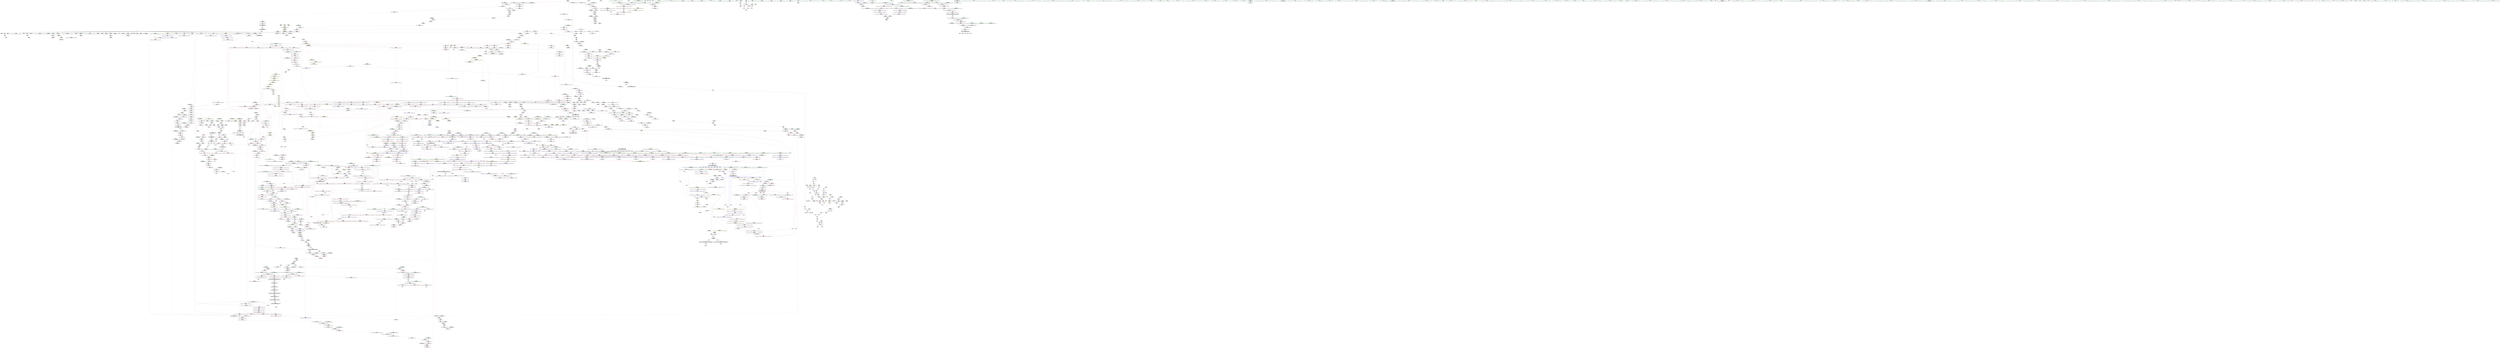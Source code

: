 digraph "SVFG" {
	label="SVFG";

	Node0x55558c8730d0 [shape=record,color=grey,label="{NodeID: 0\nNullPtr|{|<s34>121}}"];
	Node0x55558c8730d0 -> Node0x55558ce887b0[style=solid];
	Node0x55558c8730d0 -> Node0x55558ce7c560[style=solid];
	Node0x55558c8730d0 -> Node0x55558ce7c630[style=solid];
	Node0x55558c8730d0 -> Node0x55558ce7c700[style=solid];
	Node0x55558c8730d0 -> Node0x55558ce7c7d0[style=solid];
	Node0x55558c8730d0 -> Node0x55558ce7c8a0[style=solid];
	Node0x55558c8730d0 -> Node0x55558ce7c970[style=solid];
	Node0x55558c8730d0 -> Node0x55558ce7ca40[style=solid];
	Node0x55558c8730d0 -> Node0x55558ce7cb10[style=solid];
	Node0x55558c8730d0 -> Node0x55558ce7cbe0[style=solid];
	Node0x55558c8730d0 -> Node0x55558ce7ccb0[style=solid];
	Node0x55558c8730d0 -> Node0x55558ce7cd80[style=solid];
	Node0x55558c8730d0 -> Node0x55558ce7ce50[style=solid];
	Node0x55558c8730d0 -> Node0x55558ce7cf20[style=solid];
	Node0x55558c8730d0 -> Node0x55558ce7cff0[style=solid];
	Node0x55558c8730d0 -> Node0x55558ce7d0c0[style=solid];
	Node0x55558c8730d0 -> Node0x55558ce7d190[style=solid];
	Node0x55558c8730d0 -> Node0x55558ce7d260[style=solid];
	Node0x55558c8730d0 -> Node0x55558ce7d330[style=solid];
	Node0x55558c8730d0 -> Node0x55558ce7d400[style=solid];
	Node0x55558c8730d0 -> Node0x55558ce7d4d0[style=solid];
	Node0x55558c8730d0 -> Node0x55558ce7d5a0[style=solid];
	Node0x55558c8730d0 -> Node0x55558ce7d670[style=solid];
	Node0x55558c8730d0 -> Node0x55558ce7d740[style=solid];
	Node0x55558c8730d0 -> Node0x55558ce7d810[style=solid];
	Node0x55558c8730d0 -> Node0x55558ce7d8e0[style=solid];
	Node0x55558c8730d0 -> Node0x55558ceb8860[style=solid];
	Node0x55558c8730d0 -> Node0x55558cebbaf0[style=solid];
	Node0x55558c8730d0 -> Node0x55558cebbbc0[style=solid];
	Node0x55558c8730d0 -> Node0x55558cebbc90[style=solid];
	Node0x55558c8730d0 -> Node0x55558cebd420[style=solid];
	Node0x55558c8730d0 -> Node0x55558c5f40e0[style=solid];
	Node0x55558c8730d0 -> Node0x55558cefafb0[style=solid];
	Node0x55558c8730d0 -> Node0x55558cefb430[style=solid];
	Node0x55558c8730d0:s34 -> Node0x55558ced6a10[style=solid,color=red];
	Node0x55558ce7f580 [shape=record,color=black,label="{NodeID: 443\n851\<--826\n\<--this1\n_ZNSt6vectorIiSaIiEE12emplace_backIJiEEEvDpOT_\n}"];
	Node0x55558ce7f580 -> Node0x55558ce98e30[style=solid];
	Node0x55558ce7f580 -> Node0x55558ce98f00[style=solid];
	Node0x55558ced1550 [shape=record,color=black,label="{NodeID: 3100\n966 = PHI(453, )\n|{<s0>86}}"];
	Node0x55558ced1550:s0 -> Node0x55558d0380d0[style=solid,color=red];
	Node0x55558ce8e860 [shape=record,color=red,label="{NodeID: 886\n1068\<--915\n\<--__new_start\n_ZNSt6vectorIiSaIiEE17_M_realloc_insertIJiEEEvN9__gnu_cxx17__normal_iteratorIPiS1_EEDpOT_\n}"];
	Node0x55558ce8e860 -> Node0x55558ce88af0[style=solid];
	Node0x55558cec49f0 [shape=record,color=blue,label="{NodeID: 1329\n2122\<--2137\n__value\<--\n_ZSt10__pop_heapIN9__gnu_cxx17__normal_iteratorIPiSt6vectorIiSaIiEEEENS0_5__ops15_Iter_comp_iterISt4lessIiEEEEvT_SC_SC_RT0_\n}"];
	Node0x55558cec49f0 -> Node0x55558ceb5e90[style=dashed];
	Node0x55558cec49f0 -> Node0x55558ceb5f60[style=dashed];
	Node0x55558ce77ab0 [shape=record,color=green,label="{NodeID: 222\n1315\<--1316\n__b.addr\<--__b.addr_field_insensitive\n_ZSt3maxImERKT_S2_S2_\n}"];
	Node0x55558ce77ab0 -> Node0x55558ceb0bb0[style=solid];
	Node0x55558ce77ab0 -> Node0x55558ceb0c80[style=solid];
	Node0x55558ce77ab0 -> Node0x55558cebf160[style=solid];
	Node0x55558ce9ade0 [shape=record,color=purple,label="{NodeID: 665\n1427\<--1415\ncoerce.dive\<--__first\n_ZSt22__uninitialized_copy_aISt13move_iteratorIPiES1_iET0_T_S4_S3_RSaIT1_E\n}"];
	Node0x55558ce9ade0 -> Node0x55558cebfa50[style=solid];
	Node0x55558ceb9660 [shape=record,color=blue,label="{NodeID: 1108\n204\<--201\n__x.addr\<--__x\n_ZNSt14priority_queueIiSt6vectorIiSaIiEESt4lessIiEE4pushEOi\n}"];
	Node0x55558ceb9660 -> Node0x55558ce8a0e0[style=dashed];
	Node0x55558c873160 [shape=record,color=green,label="{NodeID: 1\n7\<--1\n__dso_handle\<--dummyObj\nGlob }"];
	Node0x55558ce7f650 [shape=record,color=black,label="{NodeID: 444\n839\<--838\n\<--_M_impl3\n_ZNSt6vectorIiSaIiEE12emplace_backIJiEEEvDpOT_\n|{<s0>72}}"];
	Node0x55558ce7f650:s0 -> Node0x55558d036640[style=solid,color=red];
	Node0x55558ced1690 [shape=record,color=black,label="{NodeID: 3101\n967 = PHI(1206, )\n}"];
	Node0x55558ced1690 -> Node0x55558cebd4f0[style=solid];
	Node0x55558ce8e930 [shape=record,color=red,label="{NodeID: 887\n971\<--917\n\<--__new_finish\n_ZNSt6vectorIiSaIiEE17_M_realloc_insertIJiEEEvN9__gnu_cxx17__normal_iteratorIPiS1_EEDpOT_\n}"];
	Node0x55558ce8e930 -> Node0x55558ce994b0[style=solid];
	Node0x55558cec4ac0 [shape=record,color=blue,label="{NodeID: 1330\n2142\<--2141\ncall6\<--\n_ZSt10__pop_heapIN9__gnu_cxx17__normal_iteratorIPiSt6vectorIiSaIiEEEENS0_5__ops15_Iter_comp_iterISt4lessIiEEEEvT_SC_SC_RT0_\n|{|<s1>186}}"];
	Node0x55558cec4ac0 -> Node0x55558ceb5f60[style=dashed];
	Node0x55558cec4ac0:s1 -> Node0x55558cf46c80[style=dashed,color=red];
	Node0x55558ce77b80 [shape=record,color=green,label="{NodeID: 223\n1335\<--1336\n__a.addr\<--__a.addr_field_insensitive\n_ZNSt16allocator_traitsISaIiEE8max_sizeERKS0_\n}"];
	Node0x55558ce77b80 -> Node0x55558ceb0ef0[style=solid];
	Node0x55558ce77b80 -> Node0x55558cebf3d0[style=solid];
	Node0x55558ce9aeb0 [shape=record,color=purple,label="{NodeID: 666\n1429\<--1417\ncoerce.dive1\<--__last\n_ZSt22__uninitialized_copy_aISt13move_iteratorIPiES1_iET0_T_S4_S3_RSaIT1_E\n}"];
	Node0x55558ce9aeb0 -> Node0x55558cebfb20[style=solid];
	Node0x55558ceb9730 [shape=record,color=blue,label="{NodeID: 1109\n227\<--224\ncoerce.dive\<--call3\n_ZNSt14priority_queueIiSt6vectorIiSaIiEESt4lessIiEE4pushEOi\n}"];
	Node0x55558ceb9730 -> Node0x55558ce8a1b0[style=dashed];
	Node0x55558ce6f280 [shape=record,color=green,label="{NodeID: 2\n8\<--1\n_ZSt3cin\<--dummyObj\nGlob }"];
	Node0x55558ce7f720 [shape=record,color=black,label="{NodeID: 445\n884\<--883\n\<--\n_ZNSt16allocator_traitsISaIiEE9constructIiJiEEEvRS0_PT_DpOT0_\n|{<s0>77}}"];
	Node0x55558ce7f720:s0 -> Node0x55558cedc2a0[style=solid,color=red];
	Node0x55558ced17d0 [shape=record,color=black,label="{NodeID: 3102\n974 = PHI(1247, )\n}"];
	Node0x55558ced17d0 -> Node0x55558ce8f150[style=solid];
	Node0x55558ce8ea00 [shape=record,color=red,label="{NodeID: 888\n980\<--917\n\<--__new_finish\n_ZNSt6vectorIiSaIiEE17_M_realloc_insertIJiEEEvN9__gnu_cxx17__normal_iteratorIPiS1_EEDpOT_\n|{<s0>89}}"];
	Node0x55558ce8ea00:s0 -> Node0x55558d037f50[style=solid,color=red];
	Node0x55558cec4b90 [shape=record,color=blue, style = dotted,label="{NodeID: 1331\n2391\<--2393\noffset_0\<--dummyVal\n_ZSt10__pop_heapIN9__gnu_cxx17__normal_iteratorIPiSt6vectorIiSaIiEEEENS0_5__ops15_Iter_comp_iterISt4lessIiEEEEvT_SC_SC_RT0_\n}"];
	Node0x55558cec4b90 -> Node0x55558ceb6030[style=dashed];
	Node0x55558ce77c50 [shape=record,color=green,label="{NodeID: 224\n1341\<--1342\n_ZNK9__gnu_cxx13new_allocatorIiE8max_sizeEv\<--_ZNK9__gnu_cxx13new_allocatorIiE8max_sizeEv_field_insensitive\n}"];
	Node0x55558ce9af80 [shape=record,color=purple,label="{NodeID: 667\n1440\<--1423\ncoerce.dive3\<--agg.tmp\n_ZSt22__uninitialized_copy_aISt13move_iteratorIPiES1_iET0_T_S4_S3_RSaIT1_E\n}"];
	Node0x55558ce9af80 -> Node0x55558ceb1640[style=solid];
	Node0x55558ceb9800 [shape=record,color=blue,label="{NodeID: 1110\n233\<--230\ncoerce.dive7\<--call6\n_ZNSt14priority_queueIiSt6vectorIiSaIiEESt4lessIiEE4pushEOi\n}"];
	Node0x55558ceb9800 -> Node0x55558ce8a280[style=dashed];
	Node0x55558ce6f310 [shape=record,color=green,label="{NodeID: 3\n9\<--1\n_ZSt4cout\<--dummyObj\nGlob }"];
	Node0x55558ce7f7f0 [shape=record,color=black,label="{NodeID: 446\n892\<--897\n_ZSt7forwardIiEOT_RNSt16remove_referenceIS0_E4typeE_ret\<--\n_ZSt7forwardIiEOT_RNSt16remove_referenceIS0_E4typeE\n|{<s0>71|<s1>74|<s2>76|<s3>82|<s4>101}}"];
	Node0x55558ce7f7f0:s0 -> Node0x55558cecf610[style=solid,color=blue];
	Node0x55558ce7f7f0:s1 -> Node0x55558cecf890[style=solid,color=blue];
	Node0x55558ce7f7f0:s2 -> Node0x55558cecf9d0[style=solid,color=blue];
	Node0x55558ce7f7f0:s3 -> Node0x55558ced0150[style=solid,color=blue];
	Node0x55558ce7f7f0:s4 -> Node0x55558ced1f10[style=solid,color=blue];
	Node0x55558ced1910 [shape=record,color=black,label="{NodeID: 3103\n982 = PHI(453, )\n|{<s0>89}}"];
	Node0x55558ced1910:s0 -> Node0x55558d0380d0[style=solid,color=red];
	Node0x55558ce8ead0 [shape=record,color=red,label="{NodeID: 889\n994\<--917\n\<--__new_finish\n_ZNSt6vectorIiSaIiEE17_M_realloc_insertIJiEEEvN9__gnu_cxx17__normal_iteratorIPiS1_EEDpOT_\n}"];
	Node0x55558ce8ead0 -> Node0x55558cefb430[style=solid];
	Node0x55558cf6ef00 [shape=record,color=yellow,style=double,label="{NodeID: 2439\n187V_1 = ENCHI(MR_187V_0)\npts\{19520000 \}\nFun[_ZNK9__gnu_cxx17__normal_iteratorIPKiSt6vectorIiSaIiEEEdeEv]}"];
	Node0x55558cf6ef00 -> Node0x55558ceb5260[style=dashed];
	Node0x55558cec4c60 [shape=record,color=blue, style = dotted,label="{NodeID: 1332\n2394\<--2396\noffset_0\<--dummyVal\n_ZSt10__pop_heapIN9__gnu_cxx17__normal_iteratorIPiSt6vectorIiSaIiEEEENS0_5__ops15_Iter_comp_iterISt4lessIiEEEEvT_SC_SC_RT0_\n}"];
	Node0x55558ce77d50 [shape=record,color=green,label="{NodeID: 225\n1346\<--1347\nthis.addr\<--this.addr_field_insensitive\n_ZNKSt12_Vector_baseIiSaIiEE19_M_get_Tp_allocatorEv\n}"];
	Node0x55558ce77d50 -> Node0x55558ceb0fc0[style=solid];
	Node0x55558ce77d50 -> Node0x55558cebf4a0[style=solid];
	Node0x55558ce9b050 [shape=record,color=purple,label="{NodeID: 668\n1442\<--1425\ncoerce.dive4\<--agg.tmp2\n_ZSt22__uninitialized_copy_aISt13move_iteratorIPiES1_iET0_T_S4_S3_RSaIT1_E\n}"];
	Node0x55558ce9b050 -> Node0x55558ceb1710[style=solid];
	Node0x55558ceb98d0 [shape=record,color=blue,label="{NodeID: 1111\n246\<--245\nthis.addr\<--this\n_ZNKSt14priority_queueIiSt6vectorIiSaIiEESt4lessIiEE4sizeEv\n}"];
	Node0x55558ceb98d0 -> Node0x55558ce8a350[style=dashed];
	Node0x55558ce6f5c0 [shape=record,color=green,label="{NodeID: 4\n10\<--1\n.str\<--dummyObj\nGlob }"];
	Node0x55558ce7f8c0 [shape=record,color=black,label="{NodeID: 447\n938\<--927\n\<--this1\n_ZNSt6vectorIiSaIiEE17_M_realloc_insertIJiEEEvN9__gnu_cxx17__normal_iteratorIPiS1_EEDpOT_\n|{<s0>81}}"];
	Node0x55558ce7f8c0:s0 -> Node0x55558d033330[style=solid,color=red];
	Node0x55558ced1a50 [shape=record,color=black,label="{NodeID: 3104\n983 = PHI(1206, )\n}"];
	Node0x55558ced1a50 -> Node0x55558cebd690[style=solid];
	Node0x55558ce8eba0 [shape=record,color=red,label="{NodeID: 890\n1016\<--917\n\<--__new_finish\n_ZNSt6vectorIiSaIiEE17_M_realloc_insertIJiEEEvN9__gnu_cxx17__normal_iteratorIPiS1_EEDpOT_\n|{<s0>94}}"];
	Node0x55558ce8eba0:s0 -> Node0x55558d036f20[style=solid,color=red];
	Node0x55558cec4d30 [shape=record,color=blue,label="{NodeID: 1333\n2195\<--2161\ncoerce.dive\<--__first.coerce\n_ZSt13__adjust_heapIN9__gnu_cxx17__normal_iteratorIPiSt6vectorIiSaIiEEEEliNS0_5__ops15_Iter_comp_iterISt4lessIiEEEEvT_T0_SD_T1_T2_\n|{|<s1>187|<s2>188|<s3>190|<s4>193|<s5>195|<s6>198}}"];
	Node0x55558cec4d30 -> Node0x55558ceb8590[style=dashed];
	Node0x55558cec4d30:s1 -> Node0x55558cf48d00[style=dashed,color=red];
	Node0x55558cec4d30:s2 -> Node0x55558cf48d00[style=dashed,color=red];
	Node0x55558cec4d30:s3 -> Node0x55558cf48d00[style=dashed,color=red];
	Node0x55558cec4d30:s4 -> Node0x55558cf48d00[style=dashed,color=red];
	Node0x55558cec4d30:s5 -> Node0x55558cf48d00[style=dashed,color=red];
	Node0x55558cec4d30:s6 -> Node0x55558cf48d00[style=dashed,color=red];
	Node0x55558ce77e20 [shape=record,color=green,label="{NodeID: 226\n1355\<--1356\nthis.addr\<--this.addr_field_insensitive\n_ZNK9__gnu_cxx13new_allocatorIiE8max_sizeEv\n}"];
	Node0x55558ce77e20 -> Node0x55558ceb1090[style=solid];
	Node0x55558ce77e20 -> Node0x55558cebf570[style=solid];
	Node0x55558ce9b120 [shape=record,color=purple,label="{NodeID: 669\n2355\<--1433\noffset_0\<--\n}"];
	Node0x55558ce9b120 -> Node0x55558cebfd90[style=solid];
	Node0x55558ceb99a0 [shape=record,color=blue,label="{NodeID: 1112\n257\<--256\nthis.addr\<--this\n_ZNKSt14priority_queueIiSt6vectorIiSaIiEESt4lessIiEE3topEv\n}"];
	Node0x55558ceb99a0 -> Node0x55558ce8a420[style=dashed];
	Node0x55558ce6f650 [shape=record,color=green,label="{NodeID: 5\n12\<--1\n.str.1\<--dummyObj\nGlob }"];
	Node0x55558ce7f990 [shape=record,color=black,label="{NodeID: 448\n946\<--927\n\<--this1\n_ZNSt6vectorIiSaIiEE17_M_realloc_insertIJiEEEvN9__gnu_cxx17__normal_iteratorIPiS1_EEDpOT_\n}"];
	Node0x55558ce7f990 -> Node0x55558ce99240[style=solid];
	Node0x55558ced1b90 [shape=record,color=black,label="{NodeID: 3105\n993 = PHI()\n}"];
	Node0x55558ce8ec70 [shape=record,color=red,label="{NodeID: 891\n1063\<--917\n\<--__new_finish\n_ZNSt6vectorIiSaIiEE17_M_realloc_insertIJiEEEvN9__gnu_cxx17__normal_iteratorIPiS1_EEDpOT_\n}"];
	Node0x55558ce8ec70 -> Node0x55558cebdb70[style=solid];
	Node0x55558cf6f0f0 [shape=record,color=yellow,style=double,label="{NodeID: 2441\n322V_1 = ENCHI(MR_322V_0)\npts\{1758 1914 490000 490001 \}\nFun[_ZN9__gnu_cxx17__normal_iteratorIPiSt6vectorIiSaIiEEEC2ERKS1_]}"];
	Node0x55558cf6f0f0 -> Node0x55558ceb4490[style=dashed];
	Node0x55558cec4e00 [shape=record,color=blue,label="{NodeID: 1334\n2169\<--2162\n__holeIndex.addr\<--__holeIndex\n_ZSt13__adjust_heapIN9__gnu_cxx17__normal_iteratorIPiSt6vectorIiSaIiEEEEliNS0_5__ops15_Iter_comp_iterISt4lessIiEEEEvT_T0_SD_T1_T2_\n}"];
	Node0x55558cec4e00 -> Node0x55558ceb6100[style=dashed];
	Node0x55558cec4e00 -> Node0x55558ceb61d0[style=dashed];
	Node0x55558cec4e00 -> Node0x55558ceb62a0[style=dashed];
	Node0x55558cec4e00 -> Node0x55558ceb6370[style=dashed];
	Node0x55558cec4e00 -> Node0x55558cec57c0[style=dashed];
	Node0x55558cec4e00 -> Node0x55558cec5bd0[style=dashed];
	Node0x55558cec4e00 -> Node0x55558cf5bd90[style=dashed];
	Node0x55558ce77ef0 [shape=record,color=green,label="{NodeID: 227\n1364\<--1365\n__a.addr\<--__a.addr_field_insensitive\n_ZNSt16allocator_traitsISaIiEE8allocateERS0_m\n}"];
	Node0x55558ce77ef0 -> Node0x55558ceb1160[style=solid];
	Node0x55558ce77ef0 -> Node0x55558cebf640[style=solid];
	Node0x55558ce9b1f0 [shape=record,color=purple,label="{NodeID: 670\n2356\<--1434\noffset_0\<--\n}"];
	Node0x55558ce9b1f0 -> Node0x55558ceb7a30[style=solid];
	Node0x55558ceb9a70 [shape=record,color=blue,label="{NodeID: 1113\n268\<--267\nthis.addr\<--this\n_ZNSt14priority_queueIiSt6vectorIiSaIiEESt4lessIiEE3popEv\n}"];
	Node0x55558ceb9a70 -> Node0x55558ce8a4f0[style=dashed];
	Node0x55558ce6f6e0 [shape=record,color=green,label="{NodeID: 6\n14\<--1\n.str.2\<--dummyObj\nGlob }"];
	Node0x55558ce7fa60 [shape=record,color=black,label="{NodeID: 449\n956\<--927\n\<--this1\n_ZNSt6vectorIiSaIiEE17_M_realloc_insertIJiEEEvN9__gnu_cxx17__normal_iteratorIPiS1_EEDpOT_\n}"];
	Node0x55558ce7fa60 -> Node0x55558ce99310[style=solid];
	Node0x55558ce7fa60 -> Node0x55558ce993e0[style=solid];
	Node0x55558ced1c60 [shape=record,color=black,label="{NodeID: 3106\n1018 = PHI(453, )\n|{<s0>94}}"];
	Node0x55558ced1c60:s0 -> Node0x55558d0370e0[style=solid,color=red];
	Node0x55558ce8ed40 [shape=record,color=red,label="{NodeID: 892\n992\<--919\nexn\<--exn.slot\n_ZNSt6vectorIiSaIiEE17_M_realloc_insertIJiEEEvN9__gnu_cxx17__normal_iteratorIPiS1_EEDpOT_\n}"];
	Node0x55558cec4ed0 [shape=record,color=blue,label="{NodeID: 1335\n2171\<--2163\n__len.addr\<--__len\n_ZSt13__adjust_heapIN9__gnu_cxx17__normal_iteratorIPiSt6vectorIiSaIiEEEEliNS0_5__ops15_Iter_comp_iterISt4lessIiEEEEvT_T0_SD_T1_T2_\n}"];
	Node0x55558cec4ed0 -> Node0x55558ceb6510[style=dashed];
	Node0x55558cec4ed0 -> Node0x55558ceb65e0[style=dashed];
	Node0x55558cec4ed0 -> Node0x55558ceb66b0[style=dashed];
	Node0x55558ce77fc0 [shape=record,color=green,label="{NodeID: 228\n1366\<--1367\n__n.addr\<--__n.addr_field_insensitive\n_ZNSt16allocator_traitsISaIiEE8allocateERS0_m\n}"];
	Node0x55558ce77fc0 -> Node0x55558ceb1230[style=solid];
	Node0x55558ce77fc0 -> Node0x55558cebf710[style=solid];
	Node0x55558ce9b2c0 [shape=record,color=purple,label="{NodeID: 671\n2358\<--1436\noffset_0\<--\n}"];
	Node0x55558ce9b2c0 -> Node0x55558cebfe60[style=solid];
	Node0x55558ceb9b40 [shape=record,color=blue,label="{NodeID: 1114\n280\<--279\ncoerce.dive\<--call\n_ZNSt14priority_queueIiSt6vectorIiSaIiEESt4lessIiEE3popEv\n}"];
	Node0x55558ceb9b40 -> Node0x55558ce8a5c0[style=dashed];
	Node0x55558ce6ffb0 [shape=record,color=green,label="{NodeID: 7\n17\<--1\n\<--dummyObj\nCan only get source location for instruction, argument, global var or function.}"];
	Node0x55558ce7fb30 [shape=record,color=black,label="{NodeID: 450\n965\<--927\n\<--this1\n_ZNSt6vectorIiSaIiEE17_M_realloc_insertIJiEEEvN9__gnu_cxx17__normal_iteratorIPiS1_EEDpOT_\n|{<s0>85}}"];
	Node0x55558ce7fb30:s0 -> Node0x55558d034990[style=solid,color=red];
	Node0x55558ced1dd0 [shape=record,color=black,label="{NodeID: 3107\n1038 = PHI(453, )\n|{<s0>98}}"];
	Node0x55558ced1dd0:s0 -> Node0x55558d0370e0[style=solid,color=red];
	Node0x55558ce8ee10 [shape=record,color=red,label="{NodeID: 893\n1076\<--919\nexn42\<--exn.slot\n_ZNSt6vectorIiSaIiEE17_M_realloc_insertIJiEEEvN9__gnu_cxx17__normal_iteratorIPiS1_EEDpOT_\n}"];
	Node0x55558cec4fa0 [shape=record,color=blue,label="{NodeID: 1336\n2173\<--2164\n__value.addr\<--__value\n_ZSt13__adjust_heapIN9__gnu_cxx17__normal_iteratorIPiSt6vectorIiSaIiEEEEliNS0_5__ops15_Iter_comp_iterISt4lessIiEEEEvT_T0_SD_T1_T2_\n}"];
	Node0x55558cec4fa0 -> Node0x55558ceb72e0[style=dashed];
	Node0x55558cec4fa0 -> Node0x55558ceb73b0[style=dashed];
	Node0x55558cec4fa0 -> Node0x55558ceb7480[style=dashed];
	Node0x55558ce80550 [shape=record,color=green,label="{NodeID: 229\n1374\<--1375\n_ZN9__gnu_cxx13new_allocatorIiE8allocateEmPKv\<--_ZN9__gnu_cxx13new_allocatorIiE8allocateEmPKv_field_insensitive\n}"];
	Node0x55558ce9b390 [shape=record,color=purple,label="{NodeID: 672\n2359\<--1437\noffset_0\<--\n}"];
	Node0x55558ce9b390 -> Node0x55558ceb7b00[style=solid];
	Node0x55558ceb9c10 [shape=record,color=blue,label="{NodeID: 1115\n284\<--283\ncoerce.dive5\<--call4\n_ZNSt14priority_queueIiSt6vectorIiSaIiEESt4lessIiEE3popEv\n}"];
	Node0x55558ceb9c10 -> Node0x55558ce8a690[style=dashed];
	Node0x55558ce70040 [shape=record,color=green,label="{NodeID: 8\n79\<--1\n\<--dummyObj\nCan only get source location for instruction, argument, global var or function.}"];
	Node0x55558ce7fc00 [shape=record,color=black,label="{NodeID: 451\n976\<--927\n\<--this1\n_ZNSt6vectorIiSaIiEE17_M_realloc_insertIJiEEEvN9__gnu_cxx17__normal_iteratorIPiS1_EEDpOT_\n}"];
	Node0x55558ce7fc00 -> Node0x55558ce99580[style=solid];
	Node0x55558ce7fc00 -> Node0x55558ce99650[style=solid];
	Node0x55558ced1f10 [shape=record,color=black,label="{NodeID: 3108\n1105 = PHI(892, )\n}"];
	Node0x55558ced1f10 -> Node0x55558ce8f970[style=solid];
	Node0x55558ce8eee0 [shape=record,color=red,label="{NodeID: 894\n1077\<--921\nsel\<--ehselector.slot\n_ZNSt6vectorIiSaIiEE17_M_realloc_insertIJiEEEvN9__gnu_cxx17__normal_iteratorIPiS1_EEDpOT_\n}"];
	Node0x55558cec5070 [shape=record,color=blue,label="{NodeID: 1337\n2175\<--2200\n__topIndex\<--\n_ZSt13__adjust_heapIN9__gnu_cxx17__normal_iteratorIPiSt6vectorIiSaIiEEEEliNS0_5__ops15_Iter_comp_iterISt4lessIiEEEEvT_T0_SD_T1_T2_\n}"];
	Node0x55558cec5070 -> Node0x55558ceb6780[style=dashed];
	Node0x55558ce80620 [shape=record,color=green,label="{NodeID: 230\n1381\<--1382\nthis.addr\<--this.addr_field_insensitive\n_ZN9__gnu_cxx13new_allocatorIiE8allocateEmPKv\n}"];
	Node0x55558ce80620 -> Node0x55558ceb1300[style=solid];
	Node0x55558ce80620 -> Node0x55558cebf7e0[style=solid];
	Node0x55558ce9b460 [shape=record,color=purple,label="{NodeID: 673\n1459\<--1450\ncoerce.dive\<--retval\n_ZSt32__make_move_if_noexcept_iteratorIiSt13move_iteratorIPiEET0_PT_\n}"];
	Node0x55558ce9b460 -> Node0x55558ceb18b0[style=solid];
	Node0x55558ceb9ce0 [shape=record,color=blue,label="{NodeID: 1116\n304\<--300\n__a.addr\<--__a\n_ZSt3minIiERKT_S2_S2_\n}"];
	Node0x55558ceb9ce0 -> Node0x55558ce8a830[style=dashed];
	Node0x55558ceb9ce0 -> Node0x55558ce8a900[style=dashed];
	Node0x55558ce700d0 [shape=record,color=green,label="{NodeID: 9\n95\<--1\n\<--dummyObj\nCan only get source location for instruction, argument, global var or function.}"];
	Node0x55558ce7fcd0 [shape=record,color=black,label="{NodeID: 452\n981\<--927\n\<--this1\n_ZNSt6vectorIiSaIiEE17_M_realloc_insertIJiEEEvN9__gnu_cxx17__normal_iteratorIPiS1_EEDpOT_\n|{<s0>88}}"];
	Node0x55558ce7fcd0:s0 -> Node0x55558d034990[style=solid,color=red];
	Node0x55558ced2050 [shape=record,color=black,label="{NodeID: 3109\n1127 = PHI(1273, )\n}"];
	Node0x55558ced2050 -> Node0x55558cef7230[style=solid];
	Node0x55558ce8efb0 [shape=record,color=red,label="{NodeID: 895\n959\<--958\n\<--_M_start\n_ZNSt6vectorIiSaIiEE17_M_realloc_insertIJiEEEvN9__gnu_cxx17__normal_iteratorIPiS1_EEDpOT_\n|{<s0>86}}"];
	Node0x55558ce8efb0:s0 -> Node0x55558d037bc0[style=solid,color=red];
	Node0x55558cec5140 [shape=record,color=blue,label="{NodeID: 1338\n2177\<--2202\n__secondChild\<--\n_ZSt13__adjust_heapIN9__gnu_cxx17__normal_iteratorIPiSt6vectorIiSaIiEEEEliNS0_5__ops15_Iter_comp_iterISt4lessIiEEEEvT_T0_SD_T1_T2_\n}"];
	Node0x55558cec5140 -> Node0x55558ceb6850[style=dashed];
	Node0x55558cec5140 -> Node0x55558ceb6920[style=dashed];
	Node0x55558cec5140 -> Node0x55558ceb6e00[style=dashed];
	Node0x55558cec5140 -> Node0x55558ceb6ed0[style=dashed];
	Node0x55558cec5140 -> Node0x55558cec5210[style=dashed];
	Node0x55558cec5140 -> Node0x55558cec5890[style=dashed];
	Node0x55558cec5140 -> Node0x55558cf5c290[style=dashed];
	Node0x55558ce806f0 [shape=record,color=green,label="{NodeID: 231\n1383\<--1384\n__n.addr\<--__n.addr_field_insensitive\n_ZN9__gnu_cxx13new_allocatorIiE8allocateEmPKv\n}"];
	Node0x55558ce806f0 -> Node0x55558ceb13d0[style=solid];
	Node0x55558ce806f0 -> Node0x55558ceb14a0[style=solid];
	Node0x55558ce806f0 -> Node0x55558cebf8b0[style=solid];
	Node0x55558ce9b530 [shape=record,color=purple,label="{NodeID: 674\n1478\<--1466\ncoerce.dive\<--__first\n_ZSt18uninitialized_copyISt13move_iteratorIPiES1_ET0_T_S4_S3_\n}"];
	Node0x55558ce9b530 -> Node0x55558cec0000[style=solid];
	Node0x55558ceb9db0 [shape=record,color=blue,label="{NodeID: 1117\n306\<--301\n__b.addr\<--__b\n_ZSt3minIiERKT_S2_S2_\n}"];
	Node0x55558ceb9db0 -> Node0x55558ce8a9d0[style=dashed];
	Node0x55558ceb9db0 -> Node0x55558ce8aaa0[style=dashed];
	Node0x55558ce701a0 [shape=record,color=green,label="{NodeID: 10\n108\<--1\n\<--dummyObj\nCan only get source location for instruction, argument, global var or function.|{<s0>68|<s1>186}}"];
	Node0x55558ce701a0:s0 -> Node0x55558cedcfe0[style=solid,color=red];
	Node0x55558ce701a0:s1 -> Node0x55558d034ee0[style=solid,color=red];
	Node0x55558ce7fda0 [shape=record,color=black,label="{NodeID: 453\n997\<--927\n\<--this1\n_ZNSt6vectorIiSaIiEE17_M_realloc_insertIJiEEEvN9__gnu_cxx17__normal_iteratorIPiS1_EEDpOT_\n}"];
	Node0x55558ce7fda0 -> Node0x55558ce99720[style=solid];
	Node0x55558ced2190 [shape=record,color=black,label="{NodeID: 3110\n1130 = PHI(1287, )\n}"];
	Node0x55558ced2190 -> Node0x55558cef7230[style=solid];
	Node0x55558ce8f080 [shape=record,color=red,label="{NodeID: 896\n963\<--960\n\<--call8\n_ZNSt6vectorIiSaIiEE17_M_realloc_insertIJiEEEvN9__gnu_cxx17__normal_iteratorIPiS1_EEDpOT_\n|{<s0>86}}"];
	Node0x55558ce8f080:s0 -> Node0x55558d037dd0[style=solid,color=red];
	Node0x55558cec5210 [shape=record,color=blue,label="{NodeID: 1339\n2177\<--2213\n__secondChild\<--mul\n_ZSt13__adjust_heapIN9__gnu_cxx17__normal_iteratorIPiSt6vectorIiSaIiEEEEliNS0_5__ops15_Iter_comp_iterISt4lessIiEEEEvT_T0_SD_T1_T2_\n}"];
	Node0x55558cec5210 -> Node0x55558ceb6850[style=dashed];
	Node0x55558cec5210 -> Node0x55558ceb6920[style=dashed];
	Node0x55558cec5210 -> Node0x55558ceb69f0[style=dashed];
	Node0x55558cec5210 -> Node0x55558ceb6ac0[style=dashed];
	Node0x55558cec5210 -> Node0x55558ceb6b90[style=dashed];
	Node0x55558cec5210 -> Node0x55558ceb6c60[style=dashed];
	Node0x55558cec5210 -> Node0x55558ceb6d30[style=dashed];
	Node0x55558cec5210 -> Node0x55558ceb6e00[style=dashed];
	Node0x55558cec5210 -> Node0x55558ceb6ed0[style=dashed];
	Node0x55558cec5210 -> Node0x55558cec5210[style=dashed];
	Node0x55558cec5210 -> Node0x55558cec5480[style=dashed];
	Node0x55558cec5210 -> Node0x55558cec5890[style=dashed];
	Node0x55558cec5210 -> Node0x55558cf5c290[style=dashed];
	Node0x55558ce807c0 [shape=record,color=green,label="{NodeID: 232\n1385\<--1386\n.addr\<--.addr_field_insensitive\n_ZN9__gnu_cxx13new_allocatorIiE8allocateEmPKv\n}"];
	Node0x55558ce807c0 -> Node0x55558cebf980[style=solid];
	Node0x55558ce9b600 [shape=record,color=purple,label="{NodeID: 675\n1480\<--1468\ncoerce.dive1\<--__last\n_ZSt18uninitialized_copyISt13move_iteratorIPiES1_ET0_T_S4_S3_\n}"];
	Node0x55558ce9b600 -> Node0x55558cec00d0[style=solid];
	Node0x55558ceb9e80 [shape=record,color=blue,label="{NodeID: 1118\n302\<--316\nretval\<--\n_ZSt3minIiERKT_S2_S2_\n}"];
	Node0x55558ceb9e80 -> Node0x55558cf56d90[style=dashed];
	Node0x55558ce702a0 [shape=record,color=green,label="{NodeID: 11\n145\<--1\n\<--dummyObj\nCan only get source location for instruction, argument, global var or function.}"];
	Node0x55558ce7fe70 [shape=record,color=black,label="{NodeID: 454\n1017\<--927\n\<--this1\n_ZNSt6vectorIiSaIiEE17_M_realloc_insertIJiEEEvN9__gnu_cxx17__normal_iteratorIPiS1_EEDpOT_\n|{<s0>93}}"];
	Node0x55558ce7fe70:s0 -> Node0x55558d034990[style=solid,color=red];
	Node0x55558ced22d0 [shape=record,color=black,label="{NodeID: 3111\n1140 = PHI(1287, )\n}"];
	Node0x55558ced22d0 -> Node0x55558cef6c30[style=solid];
	Node0x55558ce8f150 [shape=record,color=red,label="{NodeID: 897\n975\<--974\n\<--call12\n_ZNSt6vectorIiSaIiEE17_M_realloc_insertIJiEEEvN9__gnu_cxx17__normal_iteratorIPiS1_EEDpOT_\n|{<s0>89}}"];
	Node0x55558ce8f150:s0 -> Node0x55558d037bc0[style=solid,color=red];
	Node0x55558cec52e0 [shape=record,color=blue,label="{NodeID: 1340\n2217\<--2216\ncoerce.dive1\<--call\n_ZSt13__adjust_heapIN9__gnu_cxx17__normal_iteratorIPiSt6vectorIiSaIiEEEEliNS0_5__ops15_Iter_comp_iterISt4lessIiEEEEvT_T0_SD_T1_T2_\n}"];
	Node0x55558cec52e0 -> Node0x55558ceb7140[style=dashed];
	Node0x55558cec52e0 -> Node0x55558cf47b80[style=dashed];
	Node0x55558ce80890 [shape=record,color=green,label="{NodeID: 233\n1396\<--1397\n_ZSt17__throw_bad_allocv\<--_ZSt17__throw_bad_allocv_field_insensitive\n}"];
	Node0x55558ce9b6d0 [shape=record,color=purple,label="{NodeID: 676\n1492\<--1474\ncoerce.dive3\<--agg.tmp\n_ZSt18uninitialized_copyISt13move_iteratorIPiES1_ET0_T_S4_S3_\n}"];
	Node0x55558ce9b6d0 -> Node0x55558ceb1a50[style=solid];
	Node0x55558cf5f7a0 [shape=record,color=yellow,style=double,label="{NodeID: 2226\n93V_1 = ENCHI(MR_93V_0)\npts\{396 \}\nFun[_ZNSt6vectorIiSaIiEED2Ev]}"];
	Node0x55558cf5f7a0 -> Node0x55558ceba430[style=dashed];
	Node0x55558ceb9f50 [shape=record,color=blue,label="{NodeID: 1119\n302\<--319\nretval\<--\n_ZSt3minIiERKT_S2_S2_\n}"];
	Node0x55558ceb9f50 -> Node0x55558cf56d90[style=dashed];
	Node0x55558ce703a0 [shape=record,color=green,label="{NodeID: 12\n354\<--1\n\<--dummyObj\nCan only get source location for instruction, argument, global var or function.}"];
	Node0x55558ce7ff40 [shape=record,color=black,label="{NodeID: 455\n1021\<--927\n\<--this1\n_ZNSt6vectorIiSaIiEE17_M_realloc_insertIJiEEEvN9__gnu_cxx17__normal_iteratorIPiS1_EEDpOT_\n|{<s0>95}}"];
	Node0x55558ce7ff40:s0 -> Node0x55558cede950[style=solid,color=red];
	Node0x55558ced2410 [shape=record,color=black,label="{NodeID: 3112\n1141 = PHI(1287, )\n}"];
	Node0x55558ced2410 -> Node0x55558cebe2c0[style=solid];
	Node0x55558ce8f220 [shape=record,color=red,label="{NodeID: 898\n979\<--978\n\<--_M_finish\n_ZNSt6vectorIiSaIiEE17_M_realloc_insertIJiEEEvN9__gnu_cxx17__normal_iteratorIPiS1_EEDpOT_\n|{<s0>89}}"];
	Node0x55558ce8f220:s0 -> Node0x55558d037dd0[style=solid,color=red];
	Node0x55558cf6f890 [shape=record,color=yellow,style=double,label="{NodeID: 2448\n36V_1 = ENCHI(MR_36V_0)\npts\{490000 490001 490002 \}\nFun[_ZNSt12_Vector_baseIiSaIiEEC2Ev]|{<s0>55|<s1>55|<s2>55}}"];
	Node0x55558cf6f890:s0 -> Node0x55558cebbaf0[style=dashed,color=red];
	Node0x55558cf6f890:s1 -> Node0x55558cebbbc0[style=dashed,color=red];
	Node0x55558cf6f890:s2 -> Node0x55558cebbc90[style=dashed,color=red];
	Node0x55558cec53b0 [shape=record,color=blue,label="{NodeID: 1341\n2222\<--2221\ncoerce.dive5\<--call4\n_ZSt13__adjust_heapIN9__gnu_cxx17__normal_iteratorIPiSt6vectorIiSaIiEEEEliNS0_5__ops15_Iter_comp_iterISt4lessIiEEEEvT_T0_SD_T1_T2_\n}"];
	Node0x55558cec53b0 -> Node0x55558ceb7210[style=dashed];
	Node0x55558cec53b0 -> Node0x55558cf48080[style=dashed];
	Node0x55558ce80990 [shape=record,color=green,label="{NodeID: 234\n1401\<--1402\ncall2\<--call2_field_insensitive\n_ZN9__gnu_cxx13new_allocatorIiE8allocateEmPKv\n}"];
	Node0x55558ce80990 -> Node0x55558ce92400[style=solid];
	Node0x55558ce9b7a0 [shape=record,color=purple,label="{NodeID: 677\n1494\<--1476\ncoerce.dive4\<--agg.tmp2\n_ZSt18uninitialized_copyISt13move_iteratorIPiES1_ET0_T_S4_S3_\n}"];
	Node0x55558ce9b7a0 -> Node0x55558ceb1b20[style=solid];
	Node0x55558cf5f880 [shape=record,color=yellow,style=double,label="{NodeID: 2227\n95V_1 = ENCHI(MR_95V_0)\npts\{398 \}\nFun[_ZNSt6vectorIiSaIiEED2Ev]}"];
	Node0x55558cf5f880 -> Node0x55558ceba500[style=dashed];
	Node0x55558ceba020 [shape=record,color=blue,label="{NodeID: 1120\n334\<--333\nthis.addr\<--this\n_ZNSt14priority_queueIiSt6vectorIiSaIiEESt4lessIiEED2Ev\n}"];
	Node0x55558ceba020 -> Node0x55558ce8ad10[style=dashed];
	Node0x55558ce704a0 [shape=record,color=green,label="{NodeID: 13\n485\<--1\n\<--dummyObj\nCan only get source location for instruction, argument, global var or function.}"];
	Node0x55558ce80010 [shape=record,color=black,label="{NodeID: 456\n1029\<--927\n\<--this1\n_ZNSt6vectorIiSaIiEE17_M_realloc_insertIJiEEEvN9__gnu_cxx17__normal_iteratorIPiS1_EEDpOT_\n}"];
	Node0x55558ce80010 -> Node0x55558ce997f0[style=solid];
	Node0x55558ce80010 -> Node0x55558ce998c0[style=solid];
	Node0x55558ced2550 [shape=record,color=black,label="{NodeID: 3113\n1150 = PHI(1287, )\n}"];
	Node0x55558ced2550 -> Node0x55558cefb130[style=solid];
	Node0x55558ce8f2f0 [shape=record,color=red,label="{NodeID: 899\n1032\<--1031\n\<--_M_start26\n_ZNSt6vectorIiSaIiEE17_M_realloc_insertIJiEEEvN9__gnu_cxx17__normal_iteratorIPiS1_EEDpOT_\n|{<s0>98}}"];
	Node0x55558ce8f2f0:s0 -> Node0x55558d036d60[style=solid,color=red];
	Node0x55558cec5480 [shape=record,color=blue,label="{NodeID: 1342\n2177\<--2233\n__secondChild\<--dec\n_ZSt13__adjust_heapIN9__gnu_cxx17__normal_iteratorIPiSt6vectorIiSaIiEEEEliNS0_5__ops15_Iter_comp_iterISt4lessIiEEEEvT_T0_SD_T1_T2_\n}"];
	Node0x55558cec5480 -> Node0x55558ceb6850[style=dashed];
	Node0x55558cec5480 -> Node0x55558ceb6920[style=dashed];
	Node0x55558cec5480 -> Node0x55558ceb6c60[style=dashed];
	Node0x55558cec5480 -> Node0x55558ceb6d30[style=dashed];
	Node0x55558cec5480 -> Node0x55558ceb6e00[style=dashed];
	Node0x55558cec5480 -> Node0x55558ceb6ed0[style=dashed];
	Node0x55558cec5480 -> Node0x55558cec5210[style=dashed];
	Node0x55558cec5480 -> Node0x55558cec5890[style=dashed];
	Node0x55558cec5480 -> Node0x55558cf5c290[style=dashed];
	Node0x55558ce80a60 [shape=record,color=green,label="{NodeID: 235\n1403\<--1404\n_Znwm\<--_Znwm_field_insensitive\n}"];
	Node0x55558ce9b870 [shape=record,color=purple,label="{NodeID: 678\n2361\<--1485\noffset_0\<--\n}"];
	Node0x55558ce9b870 -> Node0x55558cec0340[style=solid];
	Node0x55558cf5f960 [shape=record,color=yellow,style=double,label="{NodeID: 2228\n28V_1 = ENCHI(MR_28V_0)\npts\{490000 \}\nFun[_ZNSt6vectorIiSaIiEED2Ev]|{|<s1>37|<s2>38}}"];
	Node0x55558cf5f960 -> Node0x55558ce8b390[style=dashed];
	Node0x55558cf5f960:s1 -> Node0x55558cf6e010[style=dashed,color=red];
	Node0x55558cf5f960:s2 -> Node0x55558cf6e010[style=dashed,color=red];
	Node0x55558ceba0f0 [shape=record,color=blue,label="{NodeID: 1121\n346\<--79\nretval\<--\nmain\n}"];
	Node0x55558ceba0f0 -> Node0x55558ce8ade0[style=dashed];
	Node0x55558ce705a0 [shape=record,color=green,label="{NodeID: 14\n754\<--1\n\<--dummyObj\nCan only get source location for instruction, argument, global var or function.|{<s0>62|<s1>78}}"];
	Node0x55558ce705a0:s0 -> Node0x55558ced9690[style=solid,color=red];
	Node0x55558ce705a0:s1 -> Node0x55558cedb960[style=solid,color=red];
	Node0x55558ce800e0 [shape=record,color=black,label="{NodeID: 457\n1033\<--927\n\<--this1\n_ZNSt6vectorIiSaIiEE17_M_realloc_insertIJiEEEvN9__gnu_cxx17__normal_iteratorIPiS1_EEDpOT_\n}"];
	Node0x55558ce800e0 -> Node0x55558ce99990[style=solid];
	Node0x55558ce800e0 -> Node0x55558ce99a60[style=solid];
	Node0x55558ced2690 [shape=record,color=black,label="{NodeID: 3114\n1154 = PHI(1273, )\n}"];
	Node0x55558ced2690 -> Node0x55558cefb2b0[style=solid];
	Node0x55558ce8f3c0 [shape=record,color=red,label="{NodeID: 900\n1036\<--1035\n\<--_M_finish28\n_ZNSt6vectorIiSaIiEE17_M_realloc_insertIJiEEEvN9__gnu_cxx17__normal_iteratorIPiS1_EEDpOT_\n|{<s0>98}}"];
	Node0x55558ce8f3c0:s0 -> Node0x55558d036f20[style=solid,color=red];
	Node0x55558cec5550 [shape=record,color=blue,label="{NodeID: 1343\n2239\<--2238\ncoerce.dive10\<--call9\n_ZSt13__adjust_heapIN9__gnu_cxx17__normal_iteratorIPiSt6vectorIiSaIiEEEEliNS0_5__ops15_Iter_comp_iterISt4lessIiEEEEvT_T0_SD_T1_T2_\n|{|<s1>191}}"];
	Node0x55558cec5550 -> Node0x55558cf48170[style=dashed];
	Node0x55558cec5550:s1 -> Node0x55558cf65780[style=dashed,color=red];
	Node0x55558ce80b60 [shape=record,color=green,label="{NodeID: 236\n1415\<--1416\n__first\<--__first_field_insensitive\n_ZSt22__uninitialized_copy_aISt13move_iteratorIPiES1_iET0_T_S4_S3_RSaIT1_E\n}"];
	Node0x55558ce80b60 -> Node0x55558ce925a0[style=solid];
	Node0x55558ce80b60 -> Node0x55558ce9ade0[style=solid];
	Node0x55558ce9b940 [shape=record,color=purple,label="{NodeID: 679\n2362\<--1486\noffset_0\<--\n}"];
	Node0x55558ce9b940 -> Node0x55558ceb7bd0[style=solid];
	Node0x55558cf5fa40 [shape=record,color=yellow,style=double,label="{NodeID: 2229\n30V_1 = ENCHI(MR_30V_0)\npts\{490001 \}\nFun[_ZNSt6vectorIiSaIiEED2Ev]}"];
	Node0x55558cf5fa40 -> Node0x55558ce8b460[style=dashed];
	Node0x55558ceba1c0 [shape=record,color=blue,label="{NodeID: 1122\n350\<--79\ni\<--\nmain\n}"];
	Node0x55558ceba1c0 -> Node0x55558cf55e90[style=dashed];
	Node0x55558ce706a0 [shape=record,color=green,label="{NodeID: 15\n768\<--1\n\<--dummyObj\nCan only get source location for instruction, argument, global var or function.}"];
	Node0x55558ce801b0 [shape=record,color=black,label="{NodeID: 458\n1037\<--927\n\<--this1\n_ZNSt6vectorIiSaIiEE17_M_realloc_insertIJiEEEvN9__gnu_cxx17__normal_iteratorIPiS1_EEDpOT_\n|{<s0>97}}"];
	Node0x55558ce801b0:s0 -> Node0x55558d034990[style=solid,color=red];
	Node0x55558ced27d0 [shape=record,color=black,label="{NodeID: 3115\n1157 = PHI(1273, )\n}"];
	Node0x55558ced27d0 -> Node0x55558c5f4010[style=solid];
	Node0x55558ce8f490 [shape=record,color=red,label="{NodeID: 901\n1044\<--1043\n\<--_M_start31\n_ZNSt6vectorIiSaIiEE17_M_realloc_insertIJiEEEvN9__gnu_cxx17__normal_iteratorIPiS1_EEDpOT_\n|{<s0>99}}"];
	Node0x55558ce8f490:s0 -> Node0x55558cedec30[style=solid,color=red];
	Node0x55558cec5620 [shape=record,color=blue,label="{NodeID: 1344\n2246\<--2245\ncoerce.dive15\<--call14\n_ZSt13__adjust_heapIN9__gnu_cxx17__normal_iteratorIPiSt6vectorIiSaIiEEEEliNS0_5__ops15_Iter_comp_iterISt4lessIiEEEEvT_T0_SD_T1_T2_\n|{|<s1>194}}"];
	Node0x55558cec5620 -> Node0x55558cf48260[style=dashed];
	Node0x55558cec5620:s1 -> Node0x55558cf65780[style=dashed,color=red];
	Node0x55558ce80c30 [shape=record,color=green,label="{NodeID: 237\n1417\<--1418\n__last\<--__last_field_insensitive\n_ZSt22__uninitialized_copy_aISt13move_iteratorIPiES1_iET0_T_S4_S3_RSaIT1_E\n}"];
	Node0x55558ce80c30 -> Node0x55558ce92670[style=solid];
	Node0x55558ce80c30 -> Node0x55558ce9aeb0[style=solid];
	Node0x55558ce9ba10 [shape=record,color=purple,label="{NodeID: 680\n2364\<--1488\noffset_0\<--\n}"];
	Node0x55558ce9ba10 -> Node0x55558cec0410[style=solid];
	Node0x55558cf5fb20 [shape=record,color=yellow,style=double,label="{NodeID: 2230\n32V_1 = ENCHI(MR_32V_0)\npts\{490002 \}\nFun[_ZNSt6vectorIiSaIiEED2Ev]|{<s0>37|<s1>38}}"];
	Node0x55558cf5fb20:s0 -> Node0x55558cf6e0f0[style=dashed,color=red];
	Node0x55558cf5fb20:s1 -> Node0x55558cf6e0f0[style=dashed,color=red];
	Node0x55558ceba290 [shape=record,color=blue,label="{NodeID: 1123\n350\<--378\ni\<--inc\nmain\n}"];
	Node0x55558ceba290 -> Node0x55558cf55e90[style=dashed];
	Node0x55558ce707a0 [shape=record,color=green,label="{NodeID: 16\n1360\<--1\n\<--dummyObj\nCan only get source location for instruction, argument, global var or function.}"];
	Node0x55558ce80280 [shape=record,color=black,label="{NodeID: 459\n1040\<--927\n\<--this1\n_ZNSt6vectorIiSaIiEE17_M_realloc_insertIJiEEEvN9__gnu_cxx17__normal_iteratorIPiS1_EEDpOT_\n|{<s0>99}}"];
	Node0x55558ce80280:s0 -> Node0x55558cede950[style=solid,color=red];
	Node0x55558ced2910 [shape=record,color=black,label="{NodeID: 3116\n1173 = PHI(1247, )\n}"];
	Node0x55558ced2910 -> Node0x55558ce90190[style=solid];
	Node0x55558ce8f560 [shape=record,color=red,label="{NodeID: 902\n1048\<--1047\n\<--_M_end_of_storage\n_ZNSt6vectorIiSaIiEE17_M_realloc_insertIJiEEEvN9__gnu_cxx17__normal_iteratorIPiS1_EEDpOT_\n}"];
	Node0x55558ce8f560 -> Node0x55558ce90d40[style=solid];
	Node0x55558cec56f0 [shape=record,color=blue,label="{NodeID: 1345\n2248\<--2243\ncall16\<--\n_ZSt13__adjust_heapIN9__gnu_cxx17__normal_iteratorIPiSt6vectorIiSaIiEEEEliNS0_5__ops15_Iter_comp_iterISt4lessIiEEEEvT_T0_SD_T1_T2_\n}"];
	Node0x55558cec56f0 -> Node0x55558cf46c80[style=dashed];
	Node0x55558ce80d00 [shape=record,color=green,label="{NodeID: 238\n1419\<--1420\n__result.addr\<--__result.addr_field_insensitive\n_ZSt22__uninitialized_copy_aISt13move_iteratorIPiES1_iET0_T_S4_S3_RSaIT1_E\n}"];
	Node0x55558ce80d00 -> Node0x55558ceb1570[style=solid];
	Node0x55558ce80d00 -> Node0x55558cebfbf0[style=solid];
	Node0x55558ce9bae0 [shape=record,color=purple,label="{NodeID: 681\n2365\<--1489\noffset_0\<--\n}"];
	Node0x55558ce9bae0 -> Node0x55558ceb7ca0[style=solid];
	Node0x55558cf5fc00 [shape=record,color=yellow,style=double,label="{NodeID: 2231\n26V_1 = ENCHI(MR_26V_0)\npts\{1402 \}\nFun[_ZSt4copyISt13move_iteratorIPiES1_ET0_T_S4_S3_]|{<s0>139}}"];
	Node0x55558cf5fc00:s0 -> Node0x55558cf49af0[style=dashed,color=red];
	Node0x55558ceba360 [shape=record,color=blue,label="{NodeID: 1124\n393\<--392\nthis.addr\<--this\n_ZNSt6vectorIiSaIiEED2Ev\n}"];
	Node0x55558ceba360 -> Node0x55558ce8b1f0[style=dashed];
	Node0x55558ce708a0 [shape=record,color=green,label="{NodeID: 17\n1484\<--1\n\<--dummyObj\nCan only get source location for instruction, argument, global var or function.}"];
	Node0x55558ce80350 [shape=record,color=black,label="{NodeID: 460\n1041\<--927\n\<--this1\n_ZNSt6vectorIiSaIiEE17_M_realloc_insertIJiEEEvN9__gnu_cxx17__normal_iteratorIPiS1_EEDpOT_\n}"];
	Node0x55558ce80350 -> Node0x55558ce99b30[style=solid];
	Node0x55558ce80350 -> Node0x55558ce99c00[style=solid];
	Node0x55558ced2a50 [shape=record,color=black,label="{NodeID: 3117\n1176 = PHI(1247, )\n}"];
	Node0x55558ced2a50 -> Node0x55558ce90260[style=solid];
	Node0x55558ce8f630 [shape=record,color=red,label="{NodeID: 903\n1052\<--1051\n\<--_M_start34\n_ZNSt6vectorIiSaIiEE17_M_realloc_insertIJiEEEvN9__gnu_cxx17__normal_iteratorIPiS1_EEDpOT_\n}"];
	Node0x55558ce8f630 -> Node0x55558ce90e10[style=solid];
	Node0x55558cec57c0 [shape=record,color=blue,label="{NodeID: 1346\n2169\<--2250\n__holeIndex.addr\<--\n_ZSt13__adjust_heapIN9__gnu_cxx17__normal_iteratorIPiSt6vectorIiSaIiEEEEliNS0_5__ops15_Iter_comp_iterISt4lessIiEEEEvT_T0_SD_T1_T2_\n}"];
	Node0x55558cec57c0 -> Node0x55558ceb62a0[style=dashed];
	Node0x55558cec57c0 -> Node0x55558ceb6370[style=dashed];
	Node0x55558cec57c0 -> Node0x55558cec57c0[style=dashed];
	Node0x55558cec57c0 -> Node0x55558cec5bd0[style=dashed];
	Node0x55558cec57c0 -> Node0x55558cf5bd90[style=dashed];
	Node0x55558ce80dd0 [shape=record,color=green,label="{NodeID: 239\n1421\<--1422\n.addr\<--.addr_field_insensitive\n_ZSt22__uninitialized_copy_aISt13move_iteratorIPiES1_iET0_T_S4_S3_RSaIT1_E\n}"];
	Node0x55558ce80dd0 -> Node0x55558cebfcc0[style=solid];
	Node0x55558ce9bbb0 [shape=record,color=purple,label="{NodeID: 682\n1519\<--1509\ncoerce.dive\<--__first\n_ZNSt20__uninitialized_copyILb1EE13__uninit_copyISt13move_iteratorIPiES3_EET0_T_S6_S5_\n}"];
	Node0x55558ce9bbb0 -> Node0x55558cec04e0[style=solid];
	Node0x55558ceba430 [shape=record,color=blue,label="{NodeID: 1125\n395\<--422\nexn.slot\<--\n_ZNSt6vectorIiSaIiEED2Ev\n}"];
	Node0x55558ceba430 -> Node0x55558ce8b2c0[style=dashed];
	Node0x55558ce709a0 [shape=record,color=green,label="{NodeID: 18\n1816\<--1\n\<--dummyObj\nCan only get source location for instruction, argument, global var or function.}"];
	Node0x55558ce80420 [shape=record,color=black,label="{NodeID: 461\n1045\<--927\n\<--this1\n_ZNSt6vectorIiSaIiEE17_M_realloc_insertIJiEEEvN9__gnu_cxx17__normal_iteratorIPiS1_EEDpOT_\n}"];
	Node0x55558ce80420 -> Node0x55558ce99cd0[style=solid];
	Node0x55558ce80420 -> Node0x55558ce99da0[style=solid];
	Node0x55558ced2b90 [shape=record,color=black,label="{NodeID: 3118\n1199 = PHI(1361, )\n}"];
	Node0x55558ced2b90 -> Node0x55558c5f40e0[style=solid];
	Node0x55558ce8f700 [shape=record,color=red,label="{NodeID: 904\n1100\<--1091\nthis1\<--this.addr\n_ZN9__gnu_cxx13new_allocatorIiE9constructIiJiEEEvPT_DpOT0_\n}"];
	Node0x55558cec5890 [shape=record,color=blue,label="{NodeID: 1347\n2177\<--2265\n__secondChild\<--mul23\n_ZSt13__adjust_heapIN9__gnu_cxx17__normal_iteratorIPiSt6vectorIiSaIiEEEEliNS0_5__ops15_Iter_comp_iterISt4lessIiEEEEvT_T0_SD_T1_T2_\n}"];
	Node0x55558cec5890 -> Node0x55558ceb6fa0[style=dashed];
	Node0x55558cec5890 -> Node0x55558ceb7070[style=dashed];
	Node0x55558cec5890 -> Node0x55558cf5c290[style=dashed];
	Node0x55558ce80ea0 [shape=record,color=green,label="{NodeID: 240\n1423\<--1424\nagg.tmp\<--agg.tmp_field_insensitive\n_ZSt22__uninitialized_copy_aISt13move_iteratorIPiES1_iET0_T_S4_S3_RSaIT1_E\n}"];
	Node0x55558ce80ea0 -> Node0x55558ce92740[style=solid];
	Node0x55558ce80ea0 -> Node0x55558ce9af80[style=solid];
	Node0x55558ce9bc80 [shape=record,color=purple,label="{NodeID: 683\n1521\<--1511\ncoerce.dive1\<--__last\n_ZNSt20__uninitialized_copyILb1EE13__uninit_copyISt13move_iteratorIPiES3_EET0_T_S6_S5_\n}"];
	Node0x55558ce9bc80 -> Node0x55558cec05b0[style=solid];
	Node0x55558ceba500 [shape=record,color=blue,label="{NodeID: 1126\n397\<--424\nehselector.slot\<--\n_ZNSt6vectorIiSaIiEED2Ev\n}"];
	Node0x55558ce70aa0 [shape=record,color=green,label="{NodeID: 19\n2234\<--1\n\<--dummyObj\nCan only get source location for instruction, argument, global var or function.}"];
	Node0x55558ce908a0 [shape=record,color=black,label="{NodeID: 462\n1049\<--927\n\<--this1\n_ZNSt6vectorIiSaIiEE17_M_realloc_insertIJiEEEvN9__gnu_cxx17__normal_iteratorIPiS1_EEDpOT_\n}"];
	Node0x55558ce908a0 -> Node0x55558ce99e70[style=solid];
	Node0x55558ce908a0 -> Node0x55558ce99f40[style=solid];
	Node0x55558ced2cd0 [shape=record,color=black,label="{NodeID: 3119\n1228 = PHI(1448, )\n}"];
	Node0x55558ced2cd0 -> Node0x55558cebeae0[style=solid];
	Node0x55558ce8f7d0 [shape=record,color=red,label="{NodeID: 905\n1101\<--1093\n\<--__p.addr\n_ZN9__gnu_cxx13new_allocatorIiE9constructIiJiEEEvPT_DpOT0_\n}"];
	Node0x55558ce8f7d0 -> Node0x55558ce90ee0[style=solid];
	Node0x55558cec5960 [shape=record,color=blue,label="{NodeID: 1348\n2270\<--2269\ncoerce.dive27\<--call26\n_ZSt13__adjust_heapIN9__gnu_cxx17__normal_iteratorIPiSt6vectorIiSaIiEEEEliNS0_5__ops15_Iter_comp_iterISt4lessIiEEEEvT_T0_SD_T1_T2_\n|{|<s1>196}}"];
	Node0x55558cec5960 -> Node0x55558cf5c790[style=dashed];
	Node0x55558cec5960:s1 -> Node0x55558cf65780[style=dashed,color=red];
	Node0x55558ce80f70 [shape=record,color=green,label="{NodeID: 241\n1425\<--1426\nagg.tmp2\<--agg.tmp2_field_insensitive\n_ZSt22__uninitialized_copy_aISt13move_iteratorIPiES1_iET0_T_S4_S3_RSaIT1_E\n}"];
	Node0x55558ce80f70 -> Node0x55558ce92810[style=solid];
	Node0x55558ce80f70 -> Node0x55558ce9b050[style=solid];
	Node0x55558ce9bd50 [shape=record,color=purple,label="{NodeID: 684\n1531\<--1515\ncoerce.dive3\<--agg.tmp\n_ZNSt20__uninitialized_copyILb1EE13__uninit_copyISt13move_iteratorIPiES3_EET0_T_S6_S5_\n}"];
	Node0x55558ce9bd50 -> Node0x55558ceb1cc0[style=solid];
	Node0x55558ceba5d0 [shape=record,color=blue,label="{NodeID: 1127\n438\<--435\n__first.addr\<--__first\n_ZSt8_DestroyIPiiEvT_S1_RSaIT0_E\n}"];
	Node0x55558ceba5d0 -> Node0x55558ce8b530[style=dashed];
	Node0x55558ce70ba0 [shape=record,color=green,label="{NodeID: 20\n4\<--6\n_ZStL8__ioinit\<--_ZStL8__ioinit_field_insensitive\nGlob }"];
	Node0x55558ce70ba0 -> Node0x55558ce95730[style=solid];
	Node0x55558ce90930 [shape=record,color=black,label="{NodeID: 463\n1059\<--927\n\<--this1\n_ZNSt6vectorIiSaIiEE17_M_realloc_insertIJiEEEvN9__gnu_cxx17__normal_iteratorIPiS1_EEDpOT_\n}"];
	Node0x55558ce90930 -> Node0x55558ce9a010[style=solid];
	Node0x55558ce90930 -> Node0x55558ce9a0e0[style=solid];
	Node0x55558ced2e10 [shape=record,color=black,label="{NodeID: 3120\n1234 = PHI(1448, )\n}"];
	Node0x55558ced2e10 -> Node0x55558cebebb0[style=solid];
	Node0x55558ce8f8a0 [shape=record,color=red,label="{NodeID: 906\n1104\<--1095\n\<--__args.addr\n_ZN9__gnu_cxx13new_allocatorIiE9constructIiJiEEEvPT_DpOT0_\n|{<s0>101}}"];
	Node0x55558ce8f8a0:s0 -> Node0x55558d035210[style=solid,color=red];
	Node0x55558cec5a30 [shape=record,color=blue,label="{NodeID: 1349\n2277\<--2276\ncoerce.dive32\<--call31\n_ZSt13__adjust_heapIN9__gnu_cxx17__normal_iteratorIPiSt6vectorIiSaIiEEEEliNS0_5__ops15_Iter_comp_iterISt4lessIiEEEEvT_T0_SD_T1_T2_\n|{|<s1>199}}"];
	Node0x55558cec5a30 -> Node0x55558cf5cc90[style=dashed];
	Node0x55558cec5a30:s1 -> Node0x55558cf65780[style=dashed,color=red];
	Node0x55558ce81040 [shape=record,color=green,label="{NodeID: 242\n1445\<--1446\n_ZSt18uninitialized_copyISt13move_iteratorIPiES1_ET0_T_S4_S3_\<--_ZSt18uninitialized_copyISt13move_iteratorIPiES1_ET0_T_S4_S3__field_insensitive\n}"];
	Node0x55558ce9be20 [shape=record,color=purple,label="{NodeID: 685\n1533\<--1517\ncoerce.dive4\<--agg.tmp2\n_ZNSt20__uninitialized_copyILb1EE13__uninit_copyISt13move_iteratorIPiES3_EET0_T_S6_S5_\n}"];
	Node0x55558ce9be20 -> Node0x55558ceb1d90[style=solid];
	Node0x55558ceba6a0 [shape=record,color=blue,label="{NodeID: 1128\n440\<--436\n__last.addr\<--__last\n_ZSt8_DestroyIPiiEvT_S1_RSaIT0_E\n}"];
	Node0x55558ceba6a0 -> Node0x55558ce8b600[style=dashed];
	Node0x55558ce70ca0 [shape=record,color=green,label="{NodeID: 21\n16\<--20\nllvm.global_ctors\<--llvm.global_ctors_field_insensitive\nGlob }"];
	Node0x55558ce70ca0 -> Node0x55558ce95a70[style=solid];
	Node0x55558ce70ca0 -> Node0x55558ce95b70[style=solid];
	Node0x55558ce70ca0 -> Node0x55558ce95c70[style=solid];
	Node0x55558ce90a00 [shape=record,color=black,label="{NodeID: 464\n1064\<--927\n\<--this1\n_ZNSt6vectorIiSaIiEE17_M_realloc_insertIJiEEEvN9__gnu_cxx17__normal_iteratorIPiS1_EEDpOT_\n}"];
	Node0x55558ce90a00 -> Node0x55558ce9a1b0[style=solid];
	Node0x55558ce90a00 -> Node0x55558ce9a280[style=solid];
	Node0x55558ced2f50 [shape=record,color=black,label="{NodeID: 3121\n1243 = PHI(1410, )\n}"];
	Node0x55558ced2f50 -> Node0x55558ce91560[style=solid];
	Node0x55558ce8f970 [shape=record,color=red,label="{NodeID: 907\n1106\<--1105\n\<--call\n_ZN9__gnu_cxx13new_allocatorIiE9constructIiJiEEEvPT_DpOT0_\n}"];
	Node0x55558ce8f970 -> Node0x55558cebdf80[style=solid];
	Node0x55558cec5b00 [shape=record,color=blue,label="{NodeID: 1350\n2279\<--2274\ncall33\<--\n_ZSt13__adjust_heapIN9__gnu_cxx17__normal_iteratorIPiSt6vectorIiSaIiEEEEliNS0_5__ops15_Iter_comp_iterISt4lessIiEEEEvT_T0_SD_T1_T2_\n}"];
	Node0x55558cec5b00 -> Node0x55558cf5b890[style=dashed];
	Node0x55558ce81140 [shape=record,color=green,label="{NodeID: 243\n1450\<--1451\nretval\<--retval_field_insensitive\n_ZSt32__make_move_if_noexcept_iteratorIiSt13move_iteratorIPiEET0_PT_\n|{|<s1>128}}"];
	Node0x55558ce81140 -> Node0x55558ce9b460[style=solid];
	Node0x55558ce81140:s1 -> Node0x55558ced8400[style=solid,color=red];
	Node0x55558ce9bef0 [shape=record,color=purple,label="{NodeID: 686\n2367\<--1524\noffset_0\<--\n}"];
	Node0x55558ce9bef0 -> Node0x55558cec0750[style=solid];
	Node0x55558ceba770 [shape=record,color=blue,label="{NodeID: 1129\n442\<--437\n.addr\<--\n_ZSt8_DestroyIPiiEvT_S1_RSaIT0_E\n}"];
	Node0x55558ce70da0 [shape=record,color=green,label="{NodeID: 22\n21\<--22\n__cxx_global_var_init\<--__cxx_global_var_init_field_insensitive\n}"];
	Node0x55558ce90ad0 [shape=record,color=black,label="{NodeID: 465\n1071\<--927\n\<--this1\n_ZNSt6vectorIiSaIiEE17_M_realloc_insertIJiEEEvN9__gnu_cxx17__normal_iteratorIPiS1_EEDpOT_\n}"];
	Node0x55558ce90ad0 -> Node0x55558ce9a350[style=solid];
	Node0x55558ce90ad0 -> Node0x55558ce9a420[style=solid];
	Node0x55558ced3090 [shape=record,color=black,label="{NodeID: 3122\n1280 = PHI(1344, )\n|{<s0>119}}"];
	Node0x55558ced3090:s0 -> Node0x55558cedda60[style=solid,color=red];
	Node0x55558ce8fa40 [shape=record,color=red,label="{NodeID: 908\n1126\<--1113\nthis1\<--this.addr\n_ZNKSt6vectorIiSaIiEE12_M_check_lenEmPKc\n|{<s0>102|<s1>103|<s2>105|<s3>106|<s4>108|<s5>109|<s6>110}}"];
	Node0x55558ce8fa40:s0 -> Node0x55558ced7ac0[style=solid,color=red];
	Node0x55558ce8fa40:s1 -> Node0x55558d038250[style=solid,color=red];
	Node0x55558ce8fa40:s2 -> Node0x55558d038250[style=solid,color=red];
	Node0x55558ce8fa40:s3 -> Node0x55558d038250[style=solid,color=red];
	Node0x55558ce8fa40:s4 -> Node0x55558d038250[style=solid,color=red];
	Node0x55558ce8fa40:s5 -> Node0x55558ced7ac0[style=solid,color=red];
	Node0x55558ce8fa40:s6 -> Node0x55558ced7ac0[style=solid,color=red];
	Node0x55558cec5bd0 [shape=record,color=blue,label="{NodeID: 1351\n2169\<--2282\n__holeIndex.addr\<--sub34\n_ZSt13__adjust_heapIN9__gnu_cxx17__normal_iteratorIPiSt6vectorIiSaIiEEEEliNS0_5__ops15_Iter_comp_iterISt4lessIiEEEEvT_T0_SD_T1_T2_\n}"];
	Node0x55558cec5bd0 -> Node0x55558cf5bd90[style=dashed];
	Node0x55558ce81210 [shape=record,color=green,label="{NodeID: 244\n1452\<--1453\n__i.addr\<--__i.addr_field_insensitive\n_ZSt32__make_move_if_noexcept_iteratorIiSt13move_iteratorIPiEET0_PT_\n}"];
	Node0x55558ce81210 -> Node0x55558ceb17e0[style=solid];
	Node0x55558ce81210 -> Node0x55558cebff30[style=solid];
	Node0x55558ce9bfc0 [shape=record,color=purple,label="{NodeID: 687\n2368\<--1525\noffset_0\<--\n}"];
	Node0x55558ce9bfc0 -> Node0x55558ceb7d70[style=solid];
	Node0x55558ceba840 [shape=record,color=blue,label="{NodeID: 1130\n455\<--454\nthis.addr\<--this\n_ZNSt12_Vector_baseIiSaIiEE19_M_get_Tp_allocatorEv\n}"];
	Node0x55558ceba840 -> Node0x55558ce8b6d0[style=dashed];
	Node0x55558ce70ea0 [shape=record,color=green,label="{NodeID: 23\n25\<--26\n_ZNSt8ios_base4InitC1Ev\<--_ZNSt8ios_base4InitC1Ev_field_insensitive\n}"];
	Node0x55558ce90ba0 [shape=record,color=black,label="{NodeID: 466\n948\<--947\n\<--_M_impl\n_ZNSt6vectorIiSaIiEE17_M_realloc_insertIJiEEEvN9__gnu_cxx17__normal_iteratorIPiS1_EEDpOT_\n|{<s0>83}}"];
	Node0x55558ce90ba0:s0 -> Node0x55558d036640[style=solid,color=red];
	Node0x55558ced31d0 [shape=record,color=black,label="{NodeID: 3123\n1283 = PHI(1333, )\n}"];
	Node0x55558ced31d0 -> Node0x55558ce918a0[style=solid];
	Node0x55558ce8fb10 [shape=record,color=red,label="{NodeID: 909\n1132\<--1115\n\<--__n.addr\n_ZNKSt6vectorIiSaIiEE12_M_check_lenEmPKc\n}"];
	Node0x55558ce8fb10 -> Node0x55558cefae30[style=solid];
	Node0x55558cec5ca0 [shape=record,color=blue, style = dotted,label="{NodeID: 1352\n2397\<--2399\noffset_0\<--dummyVal\n_ZSt13__adjust_heapIN9__gnu_cxx17__normal_iteratorIPiSt6vectorIiSaIiEEEEliNS0_5__ops15_Iter_comp_iterISt4lessIiEEEEvT_T0_SD_T1_T2_\n}"];
	Node0x55558cec5ca0 -> Node0x55558ceb7550[style=dashed];
	Node0x55558ce812e0 [shape=record,color=green,label="{NodeID: 245\n1457\<--1458\n_ZNSt13move_iteratorIPiEC2ES0_\<--_ZNSt13move_iteratorIPiEC2ES0__field_insensitive\n}"];
	Node0x55558ce9c090 [shape=record,color=purple,label="{NodeID: 688\n2370\<--1527\noffset_0\<--\n}"];
	Node0x55558ce9c090 -> Node0x55558cec0820[style=solid];
	Node0x55558cf60280 [shape=record,color=yellow,style=double,label="{NodeID: 2238\n36V_1 = ENCHI(MR_36V_0)\npts\{490000 490001 490002 \}\nFun[_ZNSt14priority_queueIiSt6vectorIiSaIiEESt4lessIiEED2Ev]|{<s0>28|<s1>28|<s2>28}}"];
	Node0x55558cf60280:s0 -> Node0x55558cf5f960[style=dashed,color=red];
	Node0x55558cf60280:s1 -> Node0x55558cf5fa40[style=dashed,color=red];
	Node0x55558cf60280:s2 -> Node0x55558cf5fb20[style=dashed,color=red];
	Node0x55558ceba910 [shape=record,color=blue,label="{NodeID: 1131\n464\<--463\nthis.addr\<--this\n_ZNSt12_Vector_baseIiSaIiEED2Ev\n}"];
	Node0x55558ceba910 -> Node0x55558ce8b7a0[style=dashed];
	Node0x55558ce70fa0 [shape=record,color=green,label="{NodeID: 24\n31\<--32\n__cxa_atexit\<--__cxa_atexit_field_insensitive\n}"];
	Node0x55558ce90c70 [shape=record,color=black,label="{NodeID: 467\n999\<--998\n\<--_M_impl17\n_ZNSt6vectorIiSaIiEE17_M_realloc_insertIJiEEEvN9__gnu_cxx17__normal_iteratorIPiS1_EEDpOT_\n|{<s0>91}}"];
	Node0x55558ce90c70:s0 -> Node0x55558cedd700[style=solid,color=red];
	Node0x55558ced3310 [shape=record,color=black,label="{NodeID: 3124\n1340 = PHI(1353, )\n}"];
	Node0x55558ced3310 -> Node0x55558ce91f20[style=solid];
	Node0x55558ce8fbe0 [shape=record,color=red,label="{NodeID: 910\n1135\<--1117\n\<--__s.addr\n_ZNKSt6vectorIiSaIiEE12_M_check_lenEmPKc\n}"];
	Node0x55558cec5d70 [shape=record,color=blue,label="{NodeID: 1353\n2312\<--2304\ncoerce.dive\<--__it1.coerce\n_ZN9__gnu_cxx5__ops15_Iter_comp_iterISt4lessIiEEclINS_17__normal_iteratorIPiSt6vectorIiSaIiEEEESB_EEbT_T0_\n|{<s0>205}}"];
	Node0x55558cec5d70:s0 -> Node0x55558cf65780[style=dashed,color=red];
	Node0x55558ce813e0 [shape=record,color=green,label="{NodeID: 246\n1466\<--1467\n__first\<--__first_field_insensitive\n_ZSt18uninitialized_copyISt13move_iteratorIPiES1_ET0_T_S4_S3_\n}"];
	Node0x55558ce813e0 -> Node0x55558ce92a80[style=solid];
	Node0x55558ce813e0 -> Node0x55558ce9b530[style=solid];
	Node0x55558ce9c160 [shape=record,color=purple,label="{NodeID: 689\n2371\<--1528\noffset_0\<--\n}"];
	Node0x55558ce9c160 -> Node0x55558ceb7e40[style=solid];
	Node0x55558cf60360 [shape=record,color=yellow,style=double,label="{NodeID: 2239\n26V_1 = ENCHI(MR_26V_0)\npts\{1402 \}\nFun[_ZSt8pop_heapIN9__gnu_cxx17__normal_iteratorIPiSt6vectorIiSaIiEEEESt4lessIiEEvT_S9_T0_]|{|<s1>173|<s2>173|<s3>173}}"];
	Node0x55558cf60360 -> Node0x55558cf4c390[style=dashed];
	Node0x55558cf60360:s1 -> Node0x55558ceb5dc0[style=dashed,color=red];
	Node0x55558cf60360:s2 -> Node0x55558ceb5e90[style=dashed,color=red];
	Node0x55558cf60360:s3 -> Node0x55558cec4ac0[style=dashed,color=red];
	Node0x55558ceba9e0 [shape=record,color=blue,label="{NodeID: 1132\n466\<--495\nexn.slot\<--\n_ZNSt12_Vector_baseIiSaIiEED2Ev\n}"];
	Node0x55558ceba9e0 -> Node0x55558ce8b870[style=dashed];
	Node0x55558ce710a0 [shape=record,color=green,label="{NodeID: 25\n30\<--36\n_ZNSt8ios_base4InitD1Ev\<--_ZNSt8ios_base4InitD1Ev_field_insensitive\n}"];
	Node0x55558ce710a0 -> Node0x55558ce7d9b0[style=solid];
	Node0x55558ce90d40 [shape=record,color=black,label="{NodeID: 468\n1053\<--1048\nsub.ptr.lhs.cast\<--\n_ZNSt6vectorIiSaIiEE17_M_realloc_insertIJiEEEvN9__gnu_cxx17__normal_iteratorIPiS1_EEDpOT_\n}"];
	Node0x55558ce90d40 -> Node0x55558cef70b0[style=solid];
	Node0x55558ced3450 [shape=record,color=black,label="{NodeID: 3125\n1373 = PHI(1377, )\n}"];
	Node0x55558ced3450 -> Node0x55558ce92330[style=solid];
	Node0x55558ce8fcb0 [shape=record,color=red,label="{NodeID: 911\n1149\<--1119\n\<--__len\n_ZNKSt6vectorIiSaIiEE12_M_check_lenEmPKc\n}"];
	Node0x55558ce8fcb0 -> Node0x55558cefb130[style=solid];
	Node0x55558cec5e40 [shape=record,color=blue,label="{NodeID: 1354\n2314\<--2305\ncoerce.dive1\<--__it2.coerce\n_ZN9__gnu_cxx5__ops15_Iter_comp_iterISt4lessIiEEclINS_17__normal_iteratorIPiSt6vectorIiSaIiEEEESB_EEbT_T0_\n|{<s0>206}}"];
	Node0x55558cec5e40:s0 -> Node0x55558cf65780[style=dashed,color=red];
	Node0x55558ce814b0 [shape=record,color=green,label="{NodeID: 247\n1468\<--1469\n__last\<--__last_field_insensitive\n_ZSt18uninitialized_copyISt13move_iteratorIPiES1_ET0_T_S4_S3_\n}"];
	Node0x55558ce814b0 -> Node0x55558ce92b50[style=solid];
	Node0x55558ce814b0 -> Node0x55558ce9b600[style=solid];
	Node0x55558ce9c230 [shape=record,color=purple,label="{NodeID: 690\n1553\<--1543\ncoerce.dive\<--__first\n_ZSt4copyISt13move_iteratorIPiES1_ET0_T_S4_S3_\n}"];
	Node0x55558ce9c230 -> Node0x55558cec08f0[style=solid];
	Node0x55558cebaab0 [shape=record,color=blue,label="{NodeID: 1133\n468\<--497\nehselector.slot\<--\n_ZNSt12_Vector_baseIiSaIiEED2Ev\n}"];
	Node0x55558ce711a0 [shape=record,color=green,label="{NodeID: 26\n43\<--44\n_Z5solvev\<--_Z5solvev_field_insensitive\n}"];
	Node0x55558ce90e10 [shape=record,color=black,label="{NodeID: 469\n1054\<--1052\nsub.ptr.rhs.cast\<--\n_ZNSt6vectorIiSaIiEE17_M_realloc_insertIJiEEEvN9__gnu_cxx17__normal_iteratorIPiS1_EEDpOT_\n}"];
	Node0x55558ce90e10 -> Node0x55558cef70b0[style=solid];
	Node0x55558ced3590 [shape=record,color=black,label="{NodeID: 3126\n1392 = PHI(1353, )\n}"];
	Node0x55558ced3590 -> Node0x55558cefc1b0[style=solid];
	Node0x55558ce8fd80 [shape=record,color=red,label="{NodeID: 912\n1153\<--1119\n\<--__len\n_ZNKSt6vectorIiSaIiEE12_M_check_lenEmPKc\n}"];
	Node0x55558ce8fd80 -> Node0x55558cefb2b0[style=solid];
	Node0x55558cec5f10 [shape=record,color=blue,label="{NodeID: 1355\n2310\<--2303\nthis.addr\<--this\n_ZN9__gnu_cxx5__ops15_Iter_comp_iterISt4lessIiEEclINS_17__normal_iteratorIPiSt6vectorIiSaIiEEEESB_EEbT_T0_\n}"];
	Node0x55558cec5f10 -> Node0x55558ceb7620[style=dashed];
	Node0x55558ce81580 [shape=record,color=green,label="{NodeID: 248\n1470\<--1471\n__result.addr\<--__result.addr_field_insensitive\n_ZSt18uninitialized_copyISt13move_iteratorIPiES1_ET0_T_S4_S3_\n}"];
	Node0x55558ce81580 -> Node0x55558ceb1980[style=solid];
	Node0x55558ce81580 -> Node0x55558cec01a0[style=solid];
	Node0x55558ce9c300 [shape=record,color=purple,label="{NodeID: 691\n1555\<--1545\ncoerce.dive1\<--__last\n_ZSt4copyISt13move_iteratorIPiES1_ET0_T_S4_S3_\n}"];
	Node0x55558ce9c300 -> Node0x55558cec09c0[style=solid];
	Node0x55558cebab80 [shape=record,color=blue,label="{NodeID: 1134\n520\<--518\n__first.addr\<--__first\n_ZSt8_DestroyIPiEvT_S1_\n}"];
	Node0x55558cebab80 -> Node0x55558ce8bbb0[style=dashed];
	Node0x55558ce712a0 [shape=record,color=green,label="{NodeID: 27\n46\<--47\nn\<--n_field_insensitive\n_Z5solvev\n}"];
	Node0x55558ce712a0 -> Node0x55558ce88e30[style=solid];
	Node0x55558ce712a0 -> Node0x55558ce88f00[style=solid];
	Node0x55558ce712a0 -> Node0x55558ce88fd0[style=solid];
	Node0x55558ce90ee0 [shape=record,color=black,label="{NodeID: 470\n1102\<--1101\n\<--\n_ZN9__gnu_cxx13new_allocatorIiE9constructIiJiEEEvPT_DpOT0_\n}"];
	Node0x55558ce90ee0 -> Node0x55558ce90fb0[style=solid];
	Node0x55558ced36d0 [shape=record,color=black,label="{NodeID: 3127\n1444 = PHI(1462, )\n}"];
	Node0x55558ced36d0 -> Node0x55558ce928e0[style=solid];
	Node0x55558ce8fe50 [shape=record,color=red,label="{NodeID: 913\n1159\<--1119\n\<--__len\n_ZNKSt6vectorIiSaIiEE12_M_check_lenEmPKc\n}"];
	Node0x55558ce8fe50 -> Node0x55558c5f4010[style=solid];
	Node0x55558cf705e0 [shape=record,color=yellow,style=double,label="{NodeID: 2463\n271V_1 = ENCHI(MR_271V_0)\npts\{59 738 1794 2123 \}\nFun[_ZSt13__adjust_heapIN9__gnu_cxx17__normal_iteratorIPiSt6vectorIiSaIiEEEEliNS0_5__ops15_Iter_comp_iterISt4lessIiEEEEvT_T0_SD_T1_T2_]}"];
	Node0x55558cf705e0 -> Node0x55558ceb72e0[style=dashed];
	Node0x55558cf705e0 -> Node0x55558ceb73b0[style=dashed];
	Node0x55558cf705e0 -> Node0x55558ceb7480[style=dashed];
	Node0x55558cec5fe0 [shape=record,color=blue,label="{NodeID: 1356\n2325\<--2324\n__t.addr\<--__t\n_ZSt4moveIRN9__gnu_cxx5__ops15_Iter_comp_iterISt4lessIiEEEEONSt16remove_referenceIT_E4typeEOS8_\n}"];
	Node0x55558cec5fe0 -> Node0x55558ceb76f0[style=dashed];
	Node0x55558ce81650 [shape=record,color=green,label="{NodeID: 249\n1472\<--1473\n__assignable\<--__assignable_field_insensitive\n_ZSt18uninitialized_copyISt13move_iteratorIPiES1_ET0_T_S4_S3_\n}"];
	Node0x55558ce81650 -> Node0x55558cec0270[style=solid];
	Node0x55558ce9c3d0 [shape=record,color=purple,label="{NodeID: 692\n1561\<--1549\ncoerce.dive2\<--agg.tmp\n_ZSt4copyISt13move_iteratorIPiES1_ET0_T_S4_S3_\n}"];
	Node0x55558ce9c3d0 -> Node0x55558ceb1f30[style=solid];
	Node0x55558cf60630 [shape=record,color=yellow,style=double,label="{NodeID: 2242\n210V_1 = ENCHI(MR_210V_0)\npts\{20190000 \}\nFun[_ZSt8pop_heapIN9__gnu_cxx17__normal_iteratorIPiSt6vectorIiSaIiEEEESt4lessIiEEvT_S9_T0_]|{<s0>173}}"];
	Node0x55558cf60630:s0 -> Node0x55558cf5d350[style=dashed,color=red];
	Node0x55558cebac50 [shape=record,color=blue,label="{NodeID: 1135\n522\<--519\n__last.addr\<--__last\n_ZSt8_DestroyIPiEvT_S1_\n}"];
	Node0x55558cebac50 -> Node0x55558ce8bc80[style=dashed];
	Node0x55558ce71370 [shape=record,color=green,label="{NodeID: 28\n48\<--49\npq\<--pq_field_insensitive\n_Z5solvev\n|{<s0>4|<s1>6|<s2>7|<s3>8|<s4>9|<s5>10|<s6>15}}"];
	Node0x55558ce71370:s0 -> Node0x55558d033220[style=solid,color=red];
	Node0x55558ce71370:s1 -> Node0x55558cedae00[style=solid,color=red];
	Node0x55558ce71370:s2 -> Node0x55558ced8090[style=solid,color=red];
	Node0x55558ce71370:s3 -> Node0x55558d0374c0[style=solid,color=red];
	Node0x55558ce71370:s4 -> Node0x55558d035710[style=solid,color=red];
	Node0x55558ce71370:s5 -> Node0x55558cf311c0[style=solid,color=red];
	Node0x55558ce71370:s6 -> Node0x55558ced8090[style=solid,color=red];
	Node0x55558ce90fb0 [shape=record,color=black,label="{NodeID: 471\n1103\<--1102\n\<--\n_ZN9__gnu_cxx13new_allocatorIiE9constructIiJiEEEvPT_DpOT0_\n}"];
	Node0x55558ce90fb0 -> Node0x55558cebdf80[style=solid];
	Node0x55558ced3810 [shape=record,color=black,label="{NodeID: 3128\n1535 = PHI(1539, )\n}"];
	Node0x55558ced3810 -> Node0x55558ce931d0[style=solid];
	Node0x55558ce8ff20 [shape=record,color=red,label="{NodeID: 914\n1146\<--1143\n\<--call5\n_ZNKSt6vectorIiSaIiEE12_M_check_lenEmPKc\n}"];
	Node0x55558ce8ff20 -> Node0x55558cef6c30[style=solid];
	Node0x55558cec60b0 [shape=record,color=blue,label="{NodeID: 1357\n2333\<--2331\nthis.addr\<--this\n_ZN9__gnu_cxx5__ops14_Iter_comp_valISt4lessIiEEC2EONS0_15_Iter_comp_iterIS3_EE\n}"];
	Node0x55558cec60b0 -> Node0x55558ceb77c0[style=dashed];
	Node0x55558ce81720 [shape=record,color=green,label="{NodeID: 250\n1474\<--1475\nagg.tmp\<--agg.tmp_field_insensitive\n_ZSt18uninitialized_copyISt13move_iteratorIPiES1_ET0_T_S4_S3_\n}"];
	Node0x55558ce81720 -> Node0x55558ce92c20[style=solid];
	Node0x55558ce81720 -> Node0x55558ce9b6d0[style=solid];
	Node0x55558ce9c4a0 [shape=record,color=purple,label="{NodeID: 693\n1569\<--1551\ncoerce.dive4\<--agg.tmp3\n_ZSt4copyISt13move_iteratorIPiES1_ET0_T_S4_S3_\n}"];
	Node0x55558ce9c4a0 -> Node0x55558ceb2000[style=solid];
	Node0x55558cebad20 [shape=record,color=blue,label="{NodeID: 1136\n535\<--533\n.addr\<--\n_ZNSt12_Destroy_auxILb1EE9__destroyIPiEEvT_S3_\n}"];
	Node0x55558ce71440 [shape=record,color=green,label="{NodeID: 29\n50\<--51\ni\<--i_field_insensitive\n_Z5solvev\n}"];
	Node0x55558ce71440 -> Node0x55558ce890a0[style=solid];
	Node0x55558ce71440 -> Node0x55558ce89170[style=solid];
	Node0x55558ce71440 -> Node0x55558ceb8960[style=solid];
	Node0x55558ce71440 -> Node0x55558ceb8b00[style=solid];
	Node0x55558ce91080 [shape=record,color=black,label="{NodeID: 472\n1109\<--1161\n_ZNKSt6vectorIiSaIiEE12_M_check_lenEmPKc_ret\<--cond\n_ZNKSt6vectorIiSaIiEE12_M_check_lenEmPKc\n|{<s0>78}}"];
	Node0x55558ce91080:s0 -> Node0x55558cecfc50[style=solid,color=blue];
	Node0x55558ced3950 [shape=record,color=black,label="{NodeID: 3129\n1563 = PHI(1602, )\n|{<s0>139}}"];
	Node0x55558ced3950:s0 -> Node0x55558ced97a0[style=solid,color=red];
	Node0x55558ce8fff0 [shape=record,color=red,label="{NodeID: 915\n1172\<--1166\n\<--__lhs.addr\n_ZN9__gnu_cxxmiIPiSt6vectorIiSaIiEEEENS_17__normal_iteratorIT_T0_E15difference_typeERKS8_SB_\n|{<s0>111}}"];
	Node0x55558ce8fff0:s0 -> Node0x55558d035540[style=solid,color=red];
	Node0x55558cec6180 [shape=record,color=blue,label="{NodeID: 1358\n2335\<--2332\n__comp.addr\<--__comp\n_ZN9__gnu_cxx5__ops14_Iter_comp_valISt4lessIiEEC2EONS0_15_Iter_comp_iterIS3_EE\n}"];
	Node0x55558cec6180 -> Node0x55558ceb7890[style=dashed];
	Node0x55558ce817f0 [shape=record,color=green,label="{NodeID: 251\n1476\<--1477\nagg.tmp2\<--agg.tmp2_field_insensitive\n_ZSt18uninitialized_copyISt13move_iteratorIPiES1_ET0_T_S4_S3_\n}"];
	Node0x55558ce817f0 -> Node0x55558ce92cf0[style=solid];
	Node0x55558ce817f0 -> Node0x55558ce9b7a0[style=solid];
	Node0x55558ce9c570 [shape=record,color=purple,label="{NodeID: 694\n2373\<--1558\noffset_0\<--\n}"];
	Node0x55558ce9c570 -> Node0x55558cec0b60[style=solid];
	Node0x55558cebadf0 [shape=record,color=blue,label="{NodeID: 1137\n537\<--534\n.addr1\<--\n_ZNSt12_Destroy_auxILb1EE9__destroyIPiEEvT_S3_\n}"];
	Node0x55558ce71510 [shape=record,color=green,label="{NodeID: 30\n52\<--53\na\<--a_field_insensitive\n_Z5solvev\n}"];
	Node0x55558ce71510 -> Node0x55558ce89240[style=solid];
	Node0x55558ce91150 [shape=record,color=black,label="{NodeID: 473\n1178\<--1174\nsub.ptr.lhs.cast\<--\n_ZN9__gnu_cxxmiIPiSt6vectorIiSaIiEEEENS_17__normal_iteratorIT_T0_E15difference_typeERKS8_SB_\n}"];
	Node0x55558ce91150 -> Node0x55558cef7fb0[style=solid];
	Node0x55558ced3a90 [shape=record,color=black,label="{NodeID: 3130\n1571 = PHI(1602, )\n|{<s0>139}}"];
	Node0x55558ced3a90:s0 -> Node0x55558ced98b0[style=solid,color=red];
	Node0x55558ce900c0 [shape=record,color=red,label="{NodeID: 916\n1175\<--1168\n\<--__rhs.addr\n_ZN9__gnu_cxxmiIPiSt6vectorIiSaIiEEEENS_17__normal_iteratorIT_T0_E15difference_typeERKS8_SB_\n|{<s0>112}}"];
	Node0x55558ce900c0:s0 -> Node0x55558d035540[style=solid,color=red];
	Node0x55558ce818c0 [shape=record,color=green,label="{NodeID: 252\n1497\<--1498\n_ZNSt20__uninitialized_copyILb1EE13__uninit_copyISt13move_iteratorIPiES3_EET0_T_S6_S5_\<--_ZNSt20__uninitialized_copyILb1EE13__uninit_copyISt13move_iteratorIPiES3_EET0_T_S6_S5__field_insensitive\n}"];
	Node0x55558ce9c640 [shape=record,color=purple,label="{NodeID: 695\n2374\<--1559\noffset_0\<--\n}"];
	Node0x55558ce9c640 -> Node0x55558ceb7f10[style=solid];
	Node0x55558cebaec0 [shape=record,color=blue,label="{NodeID: 1138\n546\<--543\nthis.addr\<--this\n_ZNSt12_Vector_baseIiSaIiEE13_M_deallocateEPim\n}"];
	Node0x55558cebaec0 -> Node0x55558ce8bd50[style=dashed];
	Node0x55558ce715e0 [shape=record,color=green,label="{NodeID: 31\n54\<--55\nexn.slot\<--exn.slot_field_insensitive\n_Z5solvev\n}"];
	Node0x55558ce715e0 -> Node0x55558ce89310[style=solid];
	Node0x55558ce715e0 -> Node0x55558ceb8bd0[style=solid];
	Node0x55558ce91220 [shape=record,color=black,label="{NodeID: 474\n1179\<--1177\nsub.ptr.rhs.cast\<--\n_ZN9__gnu_cxxmiIPiSt6vectorIiSaIiEEEENS_17__normal_iteratorIT_T0_E15difference_typeERKS8_SB_\n}"];
	Node0x55558ce91220 -> Node0x55558cef7fb0[style=solid];
	Node0x55558ced3bd0 [shape=record,color=black,label="{NodeID: 3131\n1573 = PHI(1577, )\n}"];
	Node0x55558ced3bd0 -> Node0x55558ce935e0[style=solid];
	Node0x55558ce90190 [shape=record,color=red,label="{NodeID: 917\n1174\<--1173\n\<--call\n_ZN9__gnu_cxxmiIPiSt6vectorIiSaIiEEEENS_17__normal_iteratorIT_T0_E15difference_typeERKS8_SB_\n}"];
	Node0x55558ce90190 -> Node0x55558ce91150[style=solid];
	Node0x55558cf70a80 [shape=record,color=yellow,style=double,label="{NodeID: 2467\n28V_1 = ENCHI(MR_28V_0)\npts\{490000 \}\nFun[_ZNKSt14priority_queueIiSt6vectorIiSaIiEESt4lessIiEE3topEv]|{<s0>23}}"];
	Node0x55558cf70a80:s0 -> Node0x55558cf695c0[style=dashed,color=red];
	Node0x55558ce819c0 [shape=record,color=green,label="{NodeID: 253\n1509\<--1510\n__first\<--__first_field_insensitive\n_ZNSt20__uninitialized_copyILb1EE13__uninit_copyISt13move_iteratorIPiES3_EET0_T_S6_S5_\n}"];
	Node0x55558ce819c0 -> Node0x55558ce92e90[style=solid];
	Node0x55558ce819c0 -> Node0x55558ce9bbb0[style=solid];
	Node0x55558ce9c710 [shape=record,color=purple,label="{NodeID: 696\n2376\<--1566\noffset_0\<--\n}"];
	Node0x55558ce9c710 -> Node0x55558cec0c30[style=solid];
	Node0x55558cebaf90 [shape=record,color=blue,label="{NodeID: 1139\n548\<--544\n__p.addr\<--__p\n_ZNSt12_Vector_baseIiSaIiEE13_M_deallocateEPim\n}"];
	Node0x55558cebaf90 -> Node0x55558ce8be20[style=dashed];
	Node0x55558cebaf90 -> Node0x55558ce8bef0[style=dashed];
	Node0x55558ce716b0 [shape=record,color=green,label="{NodeID: 32\n56\<--57\nehselector.slot\<--ehselector.slot_field_insensitive\n_Z5solvev\n}"];
	Node0x55558ce716b0 -> Node0x55558ce893e0[style=solid];
	Node0x55558ce716b0 -> Node0x55558ceb8ca0[style=solid];
	Node0x55558ce912f0 [shape=record,color=black,label="{NodeID: 475\n1163\<--1181\n_ZN9__gnu_cxxmiIPiSt6vectorIiSaIiEEEENS_17__normal_iteratorIT_T0_E15difference_typeERKS8_SB__ret\<--sub.ptr.div\n_ZN9__gnu_cxxmiIPiSt6vectorIiSaIiEEEENS_17__normal_iteratorIT_T0_E15difference_typeERKS8_SB_\n|{<s0>66|<s1>80|<s2>166|<s3>183}}"];
	Node0x55558ce912f0:s0 -> Node0x55558d0120c0[style=solid,color=blue];
	Node0x55558ce912f0:s1 -> Node0x55558cecfed0[style=solid,color=blue];
	Node0x55558ce912f0:s2 -> Node0x55558ced0290[style=solid,color=blue];
	Node0x55558ce912f0:s3 -> Node0x55558ced0dd0[style=solid,color=blue];
	Node0x55558ced3d10 [shape=record,color=black,label="{NodeID: 3132\n1746 = PHI(1730, )\n}"];
	Node0x55558ce90260 [shape=record,color=red,label="{NodeID: 918\n1177\<--1176\n\<--call1\n_ZN9__gnu_cxxmiIPiSt6vectorIiSaIiEEEENS_17__normal_iteratorIT_T0_E15difference_typeERKS8_SB_\n}"];
	Node0x55558ce90260 -> Node0x55558ce91220[style=solid];
	Node0x55558ce81a90 [shape=record,color=green,label="{NodeID: 254\n1511\<--1512\n__last\<--__last_field_insensitive\n_ZNSt20__uninitialized_copyILb1EE13__uninit_copyISt13move_iteratorIPiES3_EET0_T_S6_S5_\n}"];
	Node0x55558ce81a90 -> Node0x55558ce92f60[style=solid];
	Node0x55558ce81a90 -> Node0x55558ce9bc80[style=solid];
	Node0x55558ce9c7e0 [shape=record,color=purple,label="{NodeID: 697\n2377\<--1567\noffset_0\<--\n}"];
	Node0x55558ce9c7e0 -> Node0x55558ceb7fe0[style=solid];
	Node0x55558cebb060 [shape=record,color=blue,label="{NodeID: 1140\n550\<--545\n__n.addr\<--__n\n_ZNSt12_Vector_baseIiSaIiEE13_M_deallocateEPim\n}"];
	Node0x55558cebb060 -> Node0x55558ce8bfc0[style=dashed];
	Node0x55558ce71780 [shape=record,color=green,label="{NodeID: 33\n58\<--59\nref.tmp\<--ref.tmp_field_insensitive\n_Z5solvev\n|{|<s1>6}}"];
	Node0x55558ce71780 -> Node0x55558ceb8a30[style=solid];
	Node0x55558ce71780:s1 -> Node0x55558cedaf10[style=solid,color=red];
	Node0x55558ce913c0 [shape=record,color=black,label="{NodeID: 476\n1197\<--1196\n\<--_M_impl\n_ZNSt12_Vector_baseIiSaIiEE11_M_allocateEm\n|{<s0>113}}"];
	Node0x55558ce913c0:s0 -> Node0x55558cedc6e0[style=solid,color=red];
	Node0x55558ced3e20 [shape=record,color=black,label="{NodeID: 3133\n1825 = PHI(1904, )\n}"];
	Node0x55558ced3e20 -> Node0x55558cec27d0[style=solid];
	Node0x55558ce90330 [shape=record,color=red,label="{NodeID: 919\n1192\<--1186\nthis1\<--this.addr\n_ZNSt12_Vector_baseIiSaIiEE11_M_allocateEm\n}"];
	Node0x55558ce90330 -> Node0x55558ce9a4f0[style=solid];
	Node0x55558ce81b60 [shape=record,color=green,label="{NodeID: 255\n1513\<--1514\n__result.addr\<--__result.addr_field_insensitive\n_ZNSt20__uninitialized_copyILb1EE13__uninit_copyISt13move_iteratorIPiES3_EET0_T_S6_S5_\n}"];
	Node0x55558ce81b60 -> Node0x55558ceb1bf0[style=solid];
	Node0x55558ce81b60 -> Node0x55558cec0680[style=solid];
	Node0x55558ce9c8b0 [shape=record,color=purple,label="{NodeID: 698\n1606\<--1604\ncoerce.dive\<--__it\n_ZSt12__miter_baseIPiEDTcl12__miter_basecldtfp_4baseEEESt13move_iteratorIT_E\n}"];
	Node0x55558ce9c8b0 -> Node0x55558cec0f70[style=solid];
	Node0x55558cebb130 [shape=record,color=blue,label="{NodeID: 1141\n570\<--569\nthis.addr\<--this\n_ZNSt12_Vector_baseIiSaIiEE12_Vector_implD2Ev\n}"];
	Node0x55558cebb130 -> Node0x55558ce8c090[style=dashed];
	Node0x55558ce71850 [shape=record,color=green,label="{NodeID: 34\n60\<--61\nans\<--ans_field_insensitive\n_Z5solvev\n}"];
	Node0x55558ce71850 -> Node0x55558ce894b0[style=solid];
	Node0x55558ce71850 -> Node0x55558ce89580[style=solid];
	Node0x55558ce71850 -> Node0x55558ceb8d70[style=solid];
	Node0x55558ce71850 -> Node0x55558ceb93f0[style=solid];
	Node0x55558ce91490 [shape=record,color=black,label="{NodeID: 477\n1183\<--1204\n_ZNSt12_Vector_baseIiSaIiEE11_M_allocateEm_ret\<--cond\n_ZNSt12_Vector_baseIiSaIiEE11_M_allocateEm\n|{<s0>81}}"];
	Node0x55558ce91490:s0 -> Node0x55558ced0010[style=solid,color=blue];
	Node0x55558ced3f90 [shape=record,color=black,label="{NodeID: 3134\n1832 = PHI(1882, )\n}"];
	Node0x55558ced3f90 -> Node0x55558cef5c10[style=solid];
	Node0x55558ce90400 [shape=record,color=red,label="{NodeID: 920\n1193\<--1188\n\<--__n.addr\n_ZNSt12_Vector_baseIiSaIiEE11_M_allocateEm\n}"];
	Node0x55558ce90400 -> Node0x55558cefb730[style=solid];
	Node0x55558ce81c30 [shape=record,color=green,label="{NodeID: 256\n1515\<--1516\nagg.tmp\<--agg.tmp_field_insensitive\n_ZNSt20__uninitialized_copyILb1EE13__uninit_copyISt13move_iteratorIPiES3_EET0_T_S6_S5_\n}"];
	Node0x55558ce81c30 -> Node0x55558ce93030[style=solid];
	Node0x55558ce81c30 -> Node0x55558ce9bd50[style=solid];
	Node0x55558ce9c980 [shape=record,color=purple,label="{NodeID: 699\n2379\<--1671\noffset_0\<--\n}"];
	Node0x55558ce9c980 -> Node0x55558cec1790[style=solid];
	Node0x55558cebb200 [shape=record,color=blue,label="{NodeID: 1142\n583\<--580\n__a.addr\<--__a\n_ZNSt16allocator_traitsISaIiEE10deallocateERS0_Pim\n}"];
	Node0x55558cebb200 -> Node0x55558ce8c160[style=dashed];
	Node0x55558ce71920 [shape=record,color=green,label="{NodeID: 35\n62\<--63\nl\<--l_field_insensitive\n_Z5solvev\n}"];
	Node0x55558ce71920 -> Node0x55558ce89650[style=solid];
	Node0x55558ce71920 -> Node0x55558ce89720[style=solid];
	Node0x55558ce71920 -> Node0x55558ceb8e40[style=solid];
	Node0x55558ce71920 -> Node0x55558ceb9250[style=solid];
	Node0x55558ce91560 [shape=record,color=black,label="{NodeID: 478\n1206\<--1243\n_ZSt34__uninitialized_move_if_noexcept_aIPiS0_SaIiEET0_T_S3_S2_RT1__ret\<--call6\n_ZSt34__uninitialized_move_if_noexcept_aIPiS0_SaIiEET0_T_S3_S2_RT1_\n|{<s0>86|<s1>89}}"];
	Node0x55558ce91560:s0 -> Node0x55558ced1690[style=solid,color=blue];
	Node0x55558ce91560:s1 -> Node0x55558ced1a50[style=solid,color=blue];
	Node0x55558ced40d0 [shape=record,color=black,label="{NodeID: 3135\n1839 = PHI(1904, )\n}"];
	Node0x55558ced40d0 -> Node0x55558cec28a0[style=solid];
	Node0x55558ce904d0 [shape=record,color=red,label="{NodeID: 921\n1198\<--1188\n\<--__n.addr\n_ZNSt12_Vector_baseIiSaIiEE11_M_allocateEm\n|{<s0>113}}"];
	Node0x55558ce904d0:s0 -> Node0x55558cedc7f0[style=solid,color=red];
	Node0x55558cf70e30 [shape=record,color=yellow,style=double,label="{NodeID: 2471\n332V_1 = ENCHI(MR_332V_0)\npts\{1402 1794 \}\nFun[_ZN9__gnu_cxx5__ops14_Iter_comp_valISt4lessIiEEclINS_17__normal_iteratorIPiSt6vectorIiSaIiEEEEiEEbT_RT0_]|{<s0>161|<s1>161}}"];
	Node0x55558cf70e30:s0 -> Node0x55558cf66be0[style=dashed,color=red];
	Node0x55558cf70e30:s1 -> Node0x55558cf66cf0[style=dashed,color=red];
	Node0x55558ce81d00 [shape=record,color=green,label="{NodeID: 257\n1517\<--1518\nagg.tmp2\<--agg.tmp2_field_insensitive\n_ZNSt20__uninitialized_copyILb1EE13__uninit_copyISt13move_iteratorIPiES3_EET0_T_S6_S5_\n}"];
	Node0x55558ce81d00 -> Node0x55558ce93100[style=solid];
	Node0x55558ce81d00 -> Node0x55558ce9be20[style=solid];
	Node0x55558ce9ca50 [shape=record,color=purple,label="{NodeID: 700\n2380\<--1673\noffset_0\<--\n}"];
	Node0x55558ce9ca50 -> Node0x55558ceb80b0[style=solid];
	Node0x55558cebb2d0 [shape=record,color=blue,label="{NodeID: 1143\n585\<--581\n__p.addr\<--__p\n_ZNSt16allocator_traitsISaIiEE10deallocateERS0_Pim\n}"];
	Node0x55558cebb2d0 -> Node0x55558ce8c230[style=dashed];
	Node0x55558ce719f0 [shape=record,color=green,label="{NodeID: 36\n64\<--65\nr\<--r_field_insensitive\n_Z5solvev\n}"];
	Node0x55558ce719f0 -> Node0x55558ce897f0[style=solid];
	Node0x55558ce719f0 -> Node0x55558ce898c0[style=solid];
	Node0x55558ce719f0 -> Node0x55558ceb8f10[style=solid];
	Node0x55558ce719f0 -> Node0x55558ceb9320[style=solid];
	Node0x55558ce91630 [shape=record,color=black,label="{NodeID: 479\n1247\<--1253\n_ZNK9__gnu_cxx17__normal_iteratorIPiSt6vectorIiSaIiEEE4baseEv_ret\<--_M_current\n_ZNK9__gnu_cxx17__normal_iteratorIPiSt6vectorIiSaIiEEE4baseEv\n|{<s0>84|<s1>87|<s2>111|<s3>112}}"];
	Node0x55558ce91630:s0 -> Node0x55558ced13e0[style=solid,color=blue];
	Node0x55558ce91630:s1 -> Node0x55558ced17d0[style=solid,color=blue];
	Node0x55558ce91630:s2 -> Node0x55558ced2910[style=solid,color=blue];
	Node0x55558ce91630:s3 -> Node0x55558ced2a50[style=solid,color=blue];
	Node0x55558ced4210 [shape=record,color=black,label="{NodeID: 3136\n1842 = PHI(1772, )\n|{<s0>154}}"];
	Node0x55558ced4210:s0 -> Node0x55558ced7090[style=solid,color=red];
	Node0x55558ce905a0 [shape=record,color=red,label="{NodeID: 922\n1227\<--1211\n\<--__first.addr\n_ZSt34__uninitialized_move_if_noexcept_aIPiS0_SaIiEET0_T_S3_S2_RT1_\n|{<s0>114}}"];
	Node0x55558ce905a0:s0 -> Node0x55558d0375d0[style=solid,color=red];
	Node0x55558cf70f40 [shape=record,color=yellow,style=double,label="{NodeID: 2472\n191V_1 = ENCHI(MR_191V_0)\npts\{1971 \}\nFun[_ZN9__gnu_cxx17__normal_iteratorIPKiSt6vectorIiSaIiEEEC2ERKS2_]}"];
	Node0x55558cf70f40 -> Node0x55558ceb54d0[style=dashed];
	Node0x55558ce81dd0 [shape=record,color=green,label="{NodeID: 258\n1536\<--1537\n_ZSt4copyISt13move_iteratorIPiES1_ET0_T_S4_S3_\<--_ZSt4copyISt13move_iteratorIPiES1_ET0_T_S4_S3__field_insensitive\n}"];
	Node0x55558ce9cb20 [shape=record,color=purple,label="{NodeID: 701\n1702\<--1701\n_M_current\<--this1\n_ZNKSt13move_iteratorIPiE4baseEv\n}"];
	Node0x55558ce9cb20 -> Node0x55558ceb2ea0[style=solid];
	Node0x55558cebb3a0 [shape=record,color=blue,label="{NodeID: 1144\n587\<--582\n__n.addr\<--__n\n_ZNSt16allocator_traitsISaIiEE10deallocateERS0_Pim\n}"];
	Node0x55558cebb3a0 -> Node0x55558ce8c300[style=dashed];
	Node0x55558ce71ac0 [shape=record,color=green,label="{NodeID: 37\n66\<--67\nx\<--x_field_insensitive\n_Z5solvev\n}"];
	Node0x55558ce71ac0 -> Node0x55558ce89990[style=solid];
	Node0x55558ce71ac0 -> Node0x55558ce89a60[style=solid];
	Node0x55558ce71ac0 -> Node0x55558ceb8fe0[style=solid];
	Node0x55558ce91700 [shape=record,color=black,label="{NodeID: 480\n1265\<--1264\n\<--\n_ZNSt16allocator_traitsISaIiEE7destroyIiEEvRS0_PT_\n|{<s0>117}}"];
	Node0x55558ce91700:s0 -> Node0x55558d034770[style=solid,color=red];
	Node0x55558ced4350 [shape=record,color=black,label="{NodeID: 3137\n1843 = PHI(717, )\n}"];
	Node0x55558ced4350 -> Node0x55558ceb4150[style=solid];
	Node0x55558ce90670 [shape=record,color=red,label="{NodeID: 923\n1233\<--1213\n\<--__last.addr\n_ZSt34__uninitialized_move_if_noexcept_aIPiS0_SaIiEET0_T_S3_S2_RT1_\n|{<s0>115}}"];
	Node0x55558ce90670:s0 -> Node0x55558d0375d0[style=solid,color=red];
	Node0x55558ce81ed0 [shape=record,color=green,label="{NodeID: 259\n1543\<--1544\n__first\<--__first_field_insensitive\n_ZSt4copyISt13move_iteratorIPiES1_ET0_T_S4_S3_\n}"];
	Node0x55558ce81ed0 -> Node0x55558ce932a0[style=solid];
	Node0x55558ce81ed0 -> Node0x55558ce9c230[style=solid];
	Node0x55558ce9cbf0 [shape=record,color=purple,label="{NodeID: 702\n1715\<--1714\n_M_current\<--this1\n_ZNSt13move_iteratorIPiEC2ES0_\n}"];
	Node0x55558ce9cbf0 -> Node0x55558cec1ba0[style=solid];
	Node0x55558cebb470 [shape=record,color=blue,label="{NodeID: 1145\n604\<--601\nthis.addr\<--this\n_ZN9__gnu_cxx13new_allocatorIiE10deallocateEPim\n}"];
	Node0x55558cebb470 -> Node0x55558ce8c3d0[style=dashed];
	Node0x55558ce71b90 [shape=record,color=green,label="{NodeID: 38\n68\<--69\na10\<--a10_field_insensitive\n_Z5solvev\n|{|<s2>11|<s3>12}}"];
	Node0x55558ce71b90 -> Node0x55558ce89b30[style=solid];
	Node0x55558ce71b90 -> Node0x55558ceb90b0[style=solid];
	Node0x55558ce71b90:s2 -> Node0x55558cedefb0[style=solid,color=red];
	Node0x55558ce71b90:s3 -> Node0x55558cedefb0[style=solid,color=red];
	Node0x55558ce917d0 [shape=record,color=black,label="{NodeID: 481\n1279\<--1278\n\<--this1\n_ZNKSt6vectorIiSaIiEE8max_sizeEv\n|{<s0>118}}"];
	Node0x55558ce917d0:s0 -> Node0x55558d033ee0[style=solid,color=red];
	Node0x55558ced4490 [shape=record,color=black,label="{NodeID: 3138\n1846 = PHI(1904, )\n}"];
	Node0x55558ced4490 -> Node0x55558cec2970[style=solid];
	Node0x55558ce90740 [shape=record,color=red,label="{NodeID: 924\n1237\<--1215\n\<--__result.addr\n_ZSt34__uninitialized_move_if_noexcept_aIPiS0_SaIiEET0_T_S3_S2_RT1_\n|{<s0>116}}"];
	Node0x55558ce90740:s0 -> Node0x55558d037970[style=solid,color=red];
	Node0x55558ce81fa0 [shape=record,color=green,label="{NodeID: 260\n1545\<--1546\n__last\<--__last_field_insensitive\n_ZSt4copyISt13move_iteratorIPiES1_ET0_T_S4_S3_\n}"];
	Node0x55558ce81fa0 -> Node0x55558ce93370[style=solid];
	Node0x55558ce81fa0 -> Node0x55558ce9c300[style=solid];
	Node0x55558ce9ccc0 [shape=record,color=purple,label="{NodeID: 703\n1745\<--1744\n_M_comp\<--this1\n_ZN9__gnu_cxx5__ops14_Iter_comp_valISt4lessIiEEC2ES3_\n}"];
	Node0x55558cebb540 [shape=record,color=blue,label="{NodeID: 1146\n606\<--602\n__p.addr\<--__p\n_ZN9__gnu_cxx13new_allocatorIiE10deallocateEPim\n}"];
	Node0x55558cebb540 -> Node0x55558ce8c4a0[style=dashed];
	Node0x55558ce71c60 [shape=record,color=green,label="{NodeID: 39\n70\<--71\nb\<--b_field_insensitive\n_Z5solvev\n|{|<s2>11|<s3>12}}"];
	Node0x55558ce71c60 -> Node0x55558ce89c00[style=solid];
	Node0x55558ce71c60 -> Node0x55558ceb9180[style=solid];
	Node0x55558ce71c60:s2 -> Node0x55558cedf100[style=solid,color=red];
	Node0x55558ce71c60:s3 -> Node0x55558cedf100[style=solid,color=red];
	Node0x55558ce918a0 [shape=record,color=black,label="{NodeID: 482\n1273\<--1283\n_ZNKSt6vectorIiSaIiEE8max_sizeEv_ret\<--call2\n_ZNKSt6vectorIiSaIiEE8max_sizeEv\n|{<s0>102|<s1>109|<s2>110}}"];
	Node0x55558ce918a0:s0 -> Node0x55558ced2050[style=solid,color=blue];
	Node0x55558ce918a0:s1 -> Node0x55558ced2690[style=solid,color=blue];
	Node0x55558ce918a0:s2 -> Node0x55558ced27d0[style=solid,color=blue];
	Node0x55558ced45d0 [shape=record,color=black,label="{NodeID: 3139\n1849 = PHI(1772, )\n}"];
	Node0x55558ced45d0 -> Node0x55558cec2a40[style=solid];
	Node0x55558ce90810 [shape=record,color=red,label="{NodeID: 925\n1238\<--1217\n\<--__alloc.addr\n_ZSt34__uninitialized_move_if_noexcept_aIPiS0_SaIiEET0_T_S3_S2_RT1_\n|{<s0>116}}"];
	Node0x55558ce90810:s0 -> Node0x55558d037a80[style=solid,color=red];
	Node0x55558ce82070 [shape=record,color=green,label="{NodeID: 261\n1547\<--1548\n__result.addr\<--__result.addr_field_insensitive\n_ZSt4copyISt13move_iteratorIPiES1_ET0_T_S4_S3_\n}"];
	Node0x55558ce82070 -> Node0x55558ceb1e60[style=solid];
	Node0x55558ce82070 -> Node0x55558cec0a90[style=solid];
	Node0x55558ce9cd90 [shape=record,color=purple,label="{NodeID: 704\n1769\<--1751\ncoerce.dive\<--retval\n_ZNK9__gnu_cxx17__normal_iteratorIPiSt6vectorIiSaIiEEEmiEl\n}"];
	Node0x55558ce9cd90 -> Node0x55558ceb35f0[style=solid];
	Node0x55558cf48c20 [shape=record,color=yellow,style=double,label="{NodeID: 2254\n171V_1 = ENCHI(MR_171V_0)\npts\{19080000 \}\nFun[_ZNK9__gnu_cxx17__normal_iteratorIPiSt6vectorIiSaIiEEEplEl]|{<s0>162}}"];
	Node0x55558cf48c20:s0 -> Node0x55558cec2ff0[style=dashed,color=red];
	Node0x55558cebb610 [shape=record,color=blue,label="{NodeID: 1147\n608\<--603\n.addr\<--\n_ZN9__gnu_cxx13new_allocatorIiE10deallocateEPim\n}"];
	Node0x55558ce71d30 [shape=record,color=green,label="{NodeID: 40\n73\<--74\n_ZNSirsERi\<--_ZNSirsERi_field_insensitive\n}"];
	Node0x55558ce91970 [shape=record,color=black,label="{NodeID: 483\n1293\<--1292\n\<--this1\n_ZNKSt6vectorIiSaIiEE4sizeEv\n}"];
	Node0x55558ce91970 -> Node0x55558ce9a9d0[style=solid];
	Node0x55558ce91970 -> Node0x55558ce9aaa0[style=solid];
	Node0x55558ced4710 [shape=record,color=black,label="{NodeID: 3140\n1858 = PHI(717, )\n}"];
	Node0x55558ced4710 -> Node0x55558ceb4220[style=solid];
	Node0x55558ceb01f0 [shape=record,color=red,label="{NodeID: 926\n1240\<--1239\n\<--coerce.dive4\n_ZSt34__uninitialized_move_if_noexcept_aIPiS0_SaIiEET0_T_S3_S2_RT1_\n|{<s0>116}}"];
	Node0x55558ceb01f0:s0 -> Node0x55558d037750[style=solid,color=red];
	Node0x55558ce82140 [shape=record,color=green,label="{NodeID: 262\n1549\<--1550\nagg.tmp\<--agg.tmp_field_insensitive\n_ZSt4copyISt13move_iteratorIPiES1_ET0_T_S4_S3_\n}"];
	Node0x55558ce82140 -> Node0x55558ce93440[style=solid];
	Node0x55558ce82140 -> Node0x55558ce9c3d0[style=solid];
	Node0x55558ce9ce60 [shape=record,color=purple,label="{NodeID: 705\n1762\<--1761\n_M_current\<--this1\n_ZNK9__gnu_cxx17__normal_iteratorIPiSt6vectorIiSaIiEEEmiEl\n}"];
	Node0x55558ce9ce60 -> Node0x55558ceb3520[style=solid];
	Node0x55558cf48d00 [shape=record,color=yellow,style=double,label="{NodeID: 2255\n173V_1 = ENCHI(MR_173V_0)\npts\{17880000 21660000 \}\nFun[_ZNK9__gnu_cxx17__normal_iteratorIPiSt6vectorIiSaIiEEEplEl]}"];
	Node0x55558cf48d00 -> Node0x55558ceb48a0[style=dashed];
	Node0x55558cebb6e0 [shape=record,color=blue,label="{NodeID: 1148\n624\<--623\nthis.addr\<--this\n_ZNSaIiED2Ev\n}"];
	Node0x55558cebb6e0 -> Node0x55558ce8c570[style=dashed];
	Node0x55558ce71e30 [shape=record,color=green,label="{NodeID: 41\n76\<--77\n_ZNSt14priority_queueIiSt6vectorIiSaIiEESt4lessIiEEC2IS2_vEEv\<--_ZNSt14priority_queueIiSt6vectorIiSaIiEESt4lessIiEEC2IS2_vEEv_field_insensitive\n}"];
	Node0x55558ce91a40 [shape=record,color=black,label="{NodeID: 484\n1297\<--1292\n\<--this1\n_ZNKSt6vectorIiSaIiEE4sizeEv\n}"];
	Node0x55558ce91a40 -> Node0x55558ce9ab70[style=solid];
	Node0x55558ce91a40 -> Node0x55558ce9ac40[style=solid];
	Node0x55558ced4850 [shape=record,color=black,label="{NodeID: 3141\n1861 = PHI(1904, )\n}"];
	Node0x55558ced4850 -> Node0x55558cec2cb0[style=solid];
	Node0x55558ceb02c0 [shape=record,color=red,label="{NodeID: 927\n1242\<--1241\n\<--coerce.dive5\n_ZSt34__uninitialized_move_if_noexcept_aIPiS0_SaIiEET0_T_S3_S2_RT1_\n|{<s0>116}}"];
	Node0x55558ceb02c0:s0 -> Node0x55558d037860[style=solid,color=red];
	Node0x55558ce82210 [shape=record,color=green,label="{NodeID: 263\n1551\<--1552\nagg.tmp3\<--agg.tmp3_field_insensitive\n_ZSt4copyISt13move_iteratorIPiES1_ET0_T_S4_S3_\n}"];
	Node0x55558ce82210 -> Node0x55558ce93510[style=solid];
	Node0x55558ce82210 -> Node0x55558ce9c4a0[style=solid];
	Node0x55558ce9cf30 [shape=record,color=purple,label="{NodeID: 706\n1778\<--1777\n_M_current\<--this1\n_ZNK9__gnu_cxx17__normal_iteratorIPiSt6vectorIiSaIiEEEdeEv\n}"];
	Node0x55558ce9cf30 -> Node0x55558ceb3790[style=solid];
	Node0x55558cebb7b0 [shape=record,color=blue,label="{NodeID: 1149\n635\<--634\nthis.addr\<--this\n_ZN9__gnu_cxx13new_allocatorIiED2Ev\n}"];
	Node0x55558cebb7b0 -> Node0x55558ce8c640[style=dashed];
	Node0x55558ce71f30 [shape=record,color=green,label="{NodeID: 42\n90\<--91\n_ZNSt14priority_queueIiSt6vectorIiSaIiEESt4lessIiEE4pushEOi\<--_ZNSt14priority_queueIiSt6vectorIiSaIiEESt4lessIiEE4pushEOi_field_insensitive\n}"];
	Node0x55558ce91b10 [shape=record,color=black,label="{NodeID: 485\n1301\<--1296\nsub.ptr.lhs.cast\<--\n_ZNKSt6vectorIiSaIiEE4sizeEv\n}"];
	Node0x55558ce91b10 -> Node0x55558cef9030[style=solid];
	Node0x55558ced4990 [shape=record,color=black,label="{NodeID: 3142\n1864 = PHI(1772, )\n}"];
	Node0x55558ced4990 -> Node0x55558cec2d80[style=solid];
	Node0x55558ceb0390 [shape=record,color=red,label="{NodeID: 928\n1252\<--1249\nthis1\<--this.addr\n_ZNK9__gnu_cxx17__normal_iteratorIPiSt6vectorIiSaIiEEE4baseEv\n}"];
	Node0x55558ceb0390 -> Node0x55558ce9a900[style=solid];
	Node0x55558ce822e0 [shape=record,color=green,label="{NodeID: 264\n1564\<--1565\n_ZSt12__miter_baseIPiEDTcl12__miter_basecldtfp_4baseEEESt13move_iteratorIT_E\<--_ZSt12__miter_baseIPiEDTcl12__miter_basecldtfp_4baseEEESt13move_iteratorIT_E_field_insensitive\n}"];
	Node0x55558ce9d000 [shape=record,color=purple,label="{NodeID: 707\n1807\<--1787\ncoerce.dive\<--__first\n_ZSt11__push_heapIN9__gnu_cxx17__normal_iteratorIPiSt6vectorIiSaIiEEEEliNS0_5__ops14_Iter_comp_valISt4lessIiEEEEvT_T0_SD_T1_RT2_\n}"];
	Node0x55558ce9d000 -> Node0x55558cec22f0[style=solid];
	Node0x55558cebb880 [shape=record,color=blue,label="{NodeID: 1150\n642\<--641\nthis.addr\<--this\n_ZNSt6vectorIiSaIiEEC2Ev\n}"];
	Node0x55558cebb880 -> Node0x55558ce8c710[style=dashed];
	Node0x55558ce72030 [shape=record,color=green,label="{NodeID: 43\n104\<--105\n_ZNSt14priority_queueIiSt6vectorIiSaIiEESt4lessIiEED2Ev\<--_ZNSt14priority_queueIiSt6vectorIiSaIiEESt4lessIiEED2Ev_field_insensitive\n}"];
	Node0x55558ce91be0 [shape=record,color=black,label="{NodeID: 486\n1302\<--1300\nsub.ptr.rhs.cast\<--\n_ZNKSt6vectorIiSaIiEE4sizeEv\n}"];
	Node0x55558ce91be0 -> Node0x55558cef9030[style=solid];
	Node0x55558ced4ad0 [shape=record,color=black,label="{NodeID: 3143\n1898 = PHI(1772, )\n|{<s0>161}}"];
	Node0x55558ced4ad0:s0 -> Node0x55558cedbcd0[style=solid,color=red];
	Node0x55558ceb0460 [shape=record,color=red,label="{NodeID: 929\n1264\<--1258\n\<--__a.addr\n_ZNSt16allocator_traitsISaIiEE7destroyIiEEvRS0_PT_\n}"];
	Node0x55558ceb0460 -> Node0x55558ce91700[style=solid];
	Node0x55558ce823e0 [shape=record,color=green,label="{NodeID: 265\n1574\<--1575\n_ZSt14__copy_move_a2ILb1EPiS0_ET1_T0_S2_S1_\<--_ZSt14__copy_move_a2ILb1EPiS0_ET1_T0_S2_S1__field_insensitive\n}"];
	Node0x55558ce9d0d0 [shape=record,color=purple,label="{NodeID: 708\n1828\<--1799\ncoerce.dive1\<--agg.tmp\n_ZSt11__push_heapIN9__gnu_cxx17__normal_iteratorIPiSt6vectorIiSaIiEEEEliNS0_5__ops14_Iter_comp_valISt4lessIiEEEEvT_T0_SD_T1_RT2_\n}"];
	Node0x55558ce9d0d0 -> Node0x55558cec27d0[style=solid];
	Node0x55558cebb950 [shape=record,color=blue,label="{NodeID: 1151\n657\<--656\nthis.addr\<--this\n_ZNSt12_Vector_baseIiSaIiEEC2Ev\n}"];
	Node0x55558cebb950 -> Node0x55558ce8c7e0[style=dashed];
	Node0x55558ce72130 [shape=record,color=green,label="{NodeID: 44\n115\<--116\n_ZNKSt14priority_queueIiSt6vectorIiSaIiEESt4lessIiEE4sizeEv\<--_ZNKSt14priority_queueIiSt6vectorIiSaIiEESt4lessIiEE4sizeEv_field_insensitive\n}"];
	Node0x55558ce91cb0 [shape=record,color=black,label="{NodeID: 487\n1287\<--1304\n_ZNKSt6vectorIiSaIiEE4sizeEv_ret\<--sub.ptr.div\n_ZNKSt6vectorIiSaIiEE4sizeEv\n|{<s0>22|<s1>103|<s2>105|<s3>106|<s4>108}}"];
	Node0x55558ce91cb0:s0 -> Node0x55558d010910[style=solid,color=blue];
	Node0x55558ce91cb0:s1 -> Node0x55558ced2190[style=solid,color=blue];
	Node0x55558ce91cb0:s2 -> Node0x55558ced22d0[style=solid,color=blue];
	Node0x55558ce91cb0:s3 -> Node0x55558ced2410[style=solid,color=blue];
	Node0x55558ce91cb0:s4 -> Node0x55558ced2550[style=solid,color=blue];
	Node0x55558ced4c10 [shape=record,color=black,label="{NodeID: 3144\n1900 = PHI(1927, )\n}"];
	Node0x55558ced4c10 -> Node0x55558ce94210[style=solid];
	Node0x55558ceb0530 [shape=record,color=red,label="{NodeID: 930\n1266\<--1260\n\<--__p.addr\n_ZNSt16allocator_traitsISaIiEE7destroyIiEEvRS0_PT_\n|{<s0>117}}"];
	Node0x55558ceb0530:s0 -> Node0x55558d034880[style=solid,color=red];
	Node0x55558ce824e0 [shape=record,color=green,label="{NodeID: 266\n1581\<--1582\n__first.addr\<--__first.addr_field_insensitive\n_ZSt14__copy_move_a2ILb1EPiS0_ET1_T0_S2_S1_\n}"];
	Node0x55558ce824e0 -> Node0x55558ceb20d0[style=solid];
	Node0x55558ce824e0 -> Node0x55558cec0d00[style=solid];
	Node0x55558ce9d1a0 [shape=record,color=purple,label="{NodeID: 709\n1830\<--1799\ncoerce.dive2\<--agg.tmp\n_ZSt11__push_heapIN9__gnu_cxx17__normal_iteratorIPiSt6vectorIiSaIiEEEEliNS0_5__ops14_Iter_comp_valISt4lessIiEEEEvT_T0_SD_T1_RT2_\n}"];
	Node0x55558ce9d1a0 -> Node0x55558ceb4080[style=solid];
	Node0x55558cebba20 [shape=record,color=blue,label="{NodeID: 1152\n668\<--667\nthis.addr\<--this\n_ZNSt12_Vector_baseIiSaIiEE12_Vector_implC2Ev\n}"];
	Node0x55558cebba20 -> Node0x55558ce8c8b0[style=dashed];
	Node0x55558ce72230 [shape=record,color=green,label="{NodeID: 45\n120\<--121\n_ZNKSt14priority_queueIiSt6vectorIiSaIiEESt4lessIiEE3topEv\<--_ZNKSt14priority_queueIiSt6vectorIiSaIiEESt4lessIiEE3topEv_field_insensitive\n}"];
	Node0x55558ce91d80 [shape=record,color=black,label="{NodeID: 488\n1308\<--1331\n_ZSt3maxImERKT_S2_S2__ret\<--\n_ZSt3maxImERKT_S2_S2_\n|{<s0>107}}"];
	Node0x55558ce91d80:s0 -> Node0x55558cecfb10[style=solid,color=blue];
	Node0x55558ced4d50 [shape=record,color=black,label="{NodeID: 3145\n1955 = PHI(1964, )\n}"];
	Node0x55558ced4d50 -> Node0x55558cec38e0[style=solid];
	Node0x55558ceb0600 [shape=record,color=red,label="{NodeID: 931\n1278\<--1275\nthis1\<--this.addr\n_ZNKSt6vectorIiSaIiEE8max_sizeEv\n}"];
	Node0x55558ceb0600 -> Node0x55558ce917d0[style=solid];
	Node0x55558cf717b0 [shape=record,color=yellow,style=double,label="{NodeID: 2481\n26V_1 = ENCHI(MR_26V_0)\npts\{1402 \}\nFun[_ZSt13__copy_move_aILb1EPiS0_ET1_T0_S2_S1_]|{<s0>146|<s1>146|<s2>146}}"];
	Node0x55558cf717b0:s0 -> Node0x55558ceb80b0[style=dashed,color=red];
	Node0x55558cf717b0:s1 -> Node0x55558cec1790[style=dashed,color=red];
	Node0x55558cf717b0:s2 -> Node0x55558cf50490[style=dashed,color=red];
	Node0x55558ce825b0 [shape=record,color=green,label="{NodeID: 267\n1583\<--1584\n__last.addr\<--__last.addr_field_insensitive\n_ZSt14__copy_move_a2ILb1EPiS0_ET1_T0_S2_S1_\n}"];
	Node0x55558ce825b0 -> Node0x55558ceb21a0[style=solid];
	Node0x55558ce825b0 -> Node0x55558cec0dd0[style=solid];
	Node0x55558ce9d270 [shape=record,color=purple,label="{NodeID: 710\n1840\<--1801\ncoerce.dive5\<--ref.tmp\n_ZSt11__push_heapIN9__gnu_cxx17__normal_iteratorIPiSt6vectorIiSaIiEEEEliNS0_5__ops14_Iter_comp_valISt4lessIiEEEEvT_T0_SD_T1_RT2_\n}"];
	Node0x55558ce9d270 -> Node0x55558cec28a0[style=solid];
	Node0x55558cebbaf0 [shape=record,color=blue, style = dotted,label="{NodeID: 1153\n676\<--3\n_M_start\<--dummyVal\n_ZNSt12_Vector_baseIiSaIiEE12_Vector_implC2Ev\n|{<s0>55}}"];
	Node0x55558cebbaf0:s0 -> Node0x55558cf95510[style=dashed,color=blue];
	Node0x55558ce72330 [shape=record,color=green,label="{NodeID: 46\n126\<--127\n_ZNSt14priority_queueIiSt6vectorIiSaIiEESt4lessIiEE3popEv\<--_ZNSt14priority_queueIiSt6vectorIiSaIiEESt4lessIiEE3popEv_field_insensitive\n}"];
	Node0x55558ce91e50 [shape=record,color=black,label="{NodeID: 489\n1339\<--1338\n\<--\n_ZNSt16allocator_traitsISaIiEE8max_sizeERKS0_\n|{<s0>120}}"];
	Node0x55558ce91e50:s0 -> Node0x55558cedab20[style=solid,color=red];
	Node0x55558ced4e90 [shape=record,color=black,label="{NodeID: 3146\n1960 = PHI(1985, )\n}"];
	Node0x55558ced4e90 -> Node0x55558ce94480[style=solid];
	Node0x55558ceb06d0 [shape=record,color=red,label="{NodeID: 932\n1292\<--1289\nthis1\<--this.addr\n_ZNKSt6vectorIiSaIiEE4sizeEv\n}"];
	Node0x55558ceb06d0 -> Node0x55558ce91970[style=solid];
	Node0x55558ceb06d0 -> Node0x55558ce91a40[style=solid];
	Node0x55558ce82680 [shape=record,color=green,label="{NodeID: 268\n1585\<--1586\n__result.addr\<--__result.addr_field_insensitive\n_ZSt14__copy_move_a2ILb1EPiS0_ET1_T0_S2_S1_\n}"];
	Node0x55558ce82680 -> Node0x55558ceb2270[style=solid];
	Node0x55558ce82680 -> Node0x55558cec0ea0[style=solid];
	Node0x55558ce9d340 [shape=record,color=purple,label="{NodeID: 711\n1847\<--1803\ncoerce.dive10\<--ref.tmp8\n_ZSt11__push_heapIN9__gnu_cxx17__normal_iteratorIPiSt6vectorIiSaIiEEEEliNS0_5__ops14_Iter_comp_valISt4lessIiEEEEvT_T0_SD_T1_RT2_\n}"];
	Node0x55558ce9d340 -> Node0x55558cec2970[style=solid];
	Node0x55558cebbbc0 [shape=record,color=blue, style = dotted,label="{NodeID: 1154\n678\<--3\n_M_finish\<--dummyVal\n_ZNSt12_Vector_baseIiSaIiEE12_Vector_implC2Ev\n|{<s0>55}}"];
	Node0x55558cebbbc0:s0 -> Node0x55558cf95510[style=dashed,color=blue];
	Node0x55558ce72430 [shape=record,color=green,label="{NodeID: 47\n150\<--151\n_ZSt3minIiERKT_S2_S2_\<--_ZSt3minIiERKT_S2_S2__field_insensitive\n}"];
	Node0x55558ce91f20 [shape=record,color=black,label="{NodeID: 490\n1333\<--1340\n_ZNSt16allocator_traitsISaIiEE8max_sizeERKS0__ret\<--call\n_ZNSt16allocator_traitsISaIiEE8max_sizeERKS0_\n|{<s0>119}}"];
	Node0x55558ce91f20:s0 -> Node0x55558ced31d0[style=solid,color=blue];
	Node0x55558ced4fd0 [shape=record,color=black,label="{NodeID: 3147\n2238 = PHI(1904, )\n}"];
	Node0x55558ced4fd0 -> Node0x55558cec5550[style=solid];
	Node0x55558ceb07a0 [shape=record,color=red,label="{NodeID: 933\n1296\<--1295\n\<--_M_finish\n_ZNKSt6vectorIiSaIiEE4sizeEv\n}"];
	Node0x55558ceb07a0 -> Node0x55558ce91b10[style=solid];
	Node0x55558ce82750 [shape=record,color=green,label="{NodeID: 269\n1592\<--1593\n_ZSt12__niter_baseIPiET_S1_\<--_ZSt12__niter_baseIPiET_S1__field_insensitive\n}"];
	Node0x55558ce9d410 [shape=record,color=purple,label="{NodeID: 712\n1862\<--1805\ncoerce.dive17\<--ref.tmp15\n_ZSt11__push_heapIN9__gnu_cxx17__normal_iteratorIPiSt6vectorIiSaIiEEEEliNS0_5__ops14_Iter_comp_valISt4lessIiEEEEvT_T0_SD_T1_RT2_\n}"];
	Node0x55558ce9d410 -> Node0x55558cec2cb0[style=solid];
	Node0x55558cf493e0 [shape=record,color=yellow,style=double,label="{NodeID: 2262\n340V_1 = ENCHI(MR_340V_0)\npts\{1402 490000 490001 490002 \}\nFun[_ZNSt6vectorIiSaIiEE9push_backEOi]|{<s0>59|<s1>59|<s2>59|<s3>59}}"];
	Node0x55558cf493e0:s0 -> Node0x55558cf6a130[style=dashed,color=red];
	Node0x55558cf493e0:s1 -> Node0x55558cf6a210[style=dashed,color=red];
	Node0x55558cf493e0:s2 -> Node0x55558cf6a2f0[style=dashed,color=red];
	Node0x55558cf493e0:s3 -> Node0x55558cf6a3d0[style=dashed,color=red];
	Node0x55558cebbc90 [shape=record,color=blue, style = dotted,label="{NodeID: 1155\n680\<--3\n_M_end_of_storage\<--dummyVal\n_ZNSt12_Vector_baseIiSaIiEE12_Vector_implC2Ev\n|{<s0>55}}"];
	Node0x55558cebbc90:s0 -> Node0x55558cf95510[style=dashed,color=blue];
	Node0x55558ce73550 [shape=record,color=green,label="{NodeID: 48\n166\<--167\n_ZNSolsEx\<--_ZNSolsEx_field_insensitive\n}"];
	Node0x55558ce91ff0 [shape=record,color=black,label="{NodeID: 491\n1351\<--1350\n\<--_M_impl\n_ZNKSt12_Vector_baseIiSaIiEE19_M_get_Tp_allocatorEv\n}"];
	Node0x55558ce91ff0 -> Node0x55558ce920c0[style=solid];
	Node0x55558ced5110 [shape=record,color=black,label="{NodeID: 3148\n2241 = PHI(1772, )\n|{<s0>192}}"];
	Node0x55558ced5110:s0 -> Node0x55558ced7090[style=solid,color=red];
	Node0x55558ceb0870 [shape=record,color=red,label="{NodeID: 934\n1300\<--1299\n\<--_M_start\n_ZNKSt6vectorIiSaIiEE4sizeEv\n}"];
	Node0x55558ceb0870 -> Node0x55558ce91be0[style=solid];
	Node0x55558ce82850 [shape=record,color=green,label="{NodeID: 270\n1599\<--1600\n_ZSt13__copy_move_aILb1EPiS0_ET1_T0_S2_S1_\<--_ZSt13__copy_move_aILb1EPiS0_ET1_T0_S2_S1__field_insensitive\n}"];
	Node0x55558ce9d4e0 [shape=record,color=purple,label="{NodeID: 713\n1877\<--1876\n_M_current\<--this1\n_ZN9__gnu_cxx17__normal_iteratorIPiSt6vectorIiSaIiEEEC2ERKS1_\n}"];
	Node0x55558ce9d4e0 -> Node0x55558cec2ff0[style=solid];
	Node0x55558cf494f0 [shape=record,color=yellow,style=double,label="{NodeID: 2263\n50V_1 = ENCHI(MR_50V_0)\npts\{59 738 1794 2123 2174 \}\nFun[_ZNSt6vectorIiSaIiEE9push_backEOi]|{<s0>59}}"];
	Node0x55558cf494f0:s0 -> Node0x55558cf6a590[style=dashed,color=red];
	Node0x55558cebbd60 [shape=record,color=blue,label="{NodeID: 1156\n685\<--684\nthis.addr\<--this\n_ZNSaIiEC2Ev\n}"];
	Node0x55558cebbd60 -> Node0x55558ce8c980[style=dashed];
	Node0x55558ce73650 [shape=record,color=green,label="{NodeID: 49\n169\<--170\n_ZSt4endlIcSt11char_traitsIcEERSt13basic_ostreamIT_T0_ES6_\<--_ZSt4endlIcSt11char_traitsIcEERSt13basic_ostreamIT_T0_ES6__field_insensitive\n}"];
	Node0x55558ce920c0 [shape=record,color=black,label="{NodeID: 492\n1344\<--1351\n_ZNKSt12_Vector_baseIiSaIiEE19_M_get_Tp_allocatorEv_ret\<--\n_ZNKSt12_Vector_baseIiSaIiEE19_M_get_Tp_allocatorEv\n|{<s0>118}}"];
	Node0x55558ce920c0:s0 -> Node0x55558ced3090[style=solid,color=blue];
	Node0x55558ced5250 [shape=record,color=black,label="{NodeID: 3149\n2242 = PHI(717, )\n}"];
	Node0x55558ced5250 -> Node0x55558ceb72e0[style=solid];
	Node0x55558ceb0940 [shape=record,color=red,label="{NodeID: 935\n1331\<--1311\n\<--retval\n_ZSt3maxImERKT_S2_S2_\n}"];
	Node0x55558ceb0940 -> Node0x55558ce91d80[style=solid];
	Node0x55558ce82950 [shape=record,color=green,label="{NodeID: 271\n1604\<--1605\n__it\<--__it_field_insensitive\n_ZSt12__miter_baseIPiEDTcl12__miter_basecldtfp_4baseEEESt13move_iteratorIT_E\n|{|<s1>144}}"];
	Node0x55558ce82950 -> Node0x55558ce9c8b0[style=solid];
	Node0x55558ce82950:s1 -> Node0x55558cff9fa0[style=solid,color=red];
	Node0x55558ce9d5b0 [shape=record,color=purple,label="{NodeID: 714\n1892\<--1886\ncoerce.dive\<--__it\n_ZN9__gnu_cxx5__ops14_Iter_comp_valISt4lessIiEEclINS_17__normal_iteratorIPiSt6vectorIiSaIiEEEEiEEbT_RT0_\n}"];
	Node0x55558ce9d5b0 -> Node0x55558cec30c0[style=solid];
	Node0x55558cebbe30 [shape=record,color=blue,label="{NodeID: 1157\n696\<--695\nthis.addr\<--this\n_ZN9__gnu_cxx13new_allocatorIiEC2Ev\n}"];
	Node0x55558cebbe30 -> Node0x55558ce8ca50[style=dashed];
	Node0x55558ce73750 [shape=record,color=green,label="{NodeID: 50\n171\<--172\n_ZNSolsEPFRSoS_E\<--_ZNSolsEPFRSoS_E_field_insensitive\n}"];
	Node0x55558ce92190 [shape=record,color=black,label="{NodeID: 493\n1353\<--1360\n_ZNK9__gnu_cxx13new_allocatorIiE8max_sizeEv_ret\<--\n_ZNK9__gnu_cxx13new_allocatorIiE8max_sizeEv\n|{<s0>120|<s1>122}}"];
	Node0x55558ce92190:s0 -> Node0x55558ced3310[style=solid,color=blue];
	Node0x55558ce92190:s1 -> Node0x55558ced3590[style=solid,color=blue];
	Node0x55558ced5390 [shape=record,color=black,label="{NodeID: 3150\n2245 = PHI(1904, )\n}"];
	Node0x55558ced5390 -> Node0x55558cec5620[style=solid];
	Node0x55558ceb0a10 [shape=record,color=red,label="{NodeID: 936\n1319\<--1313\n\<--__a.addr\n_ZSt3maxImERKT_S2_S2_\n}"];
	Node0x55558ceb0a10 -> Node0x55558ceb0d50[style=solid];
	Node0x55558cf71c70 [shape=record,color=yellow,style=double,label="{NodeID: 2486\n26V_1 = ENCHI(MR_26V_0)\npts\{1402 \}\nFun[_ZNSt16allocator_traitsISaIiEE9constructIiJiEEEvRS0_PT_DpOT0_]|{<s0>77|<s1>77}}"];
	Node0x55558cf71c70:s0 -> Node0x55558ce8f970[style=dashed,color=red];
	Node0x55558cf71c70:s1 -> Node0x55558cebdf80[style=dashed,color=red];
	Node0x55558ce82a20 [shape=record,color=green,label="{NodeID: 272\n1609\<--1610\n_ZNKSt13move_iteratorIPiE4baseEv\<--_ZNKSt13move_iteratorIPiE4baseEv_field_insensitive\n}"];
	Node0x55558ce9d680 [shape=record,color=purple,label="{NodeID: 715\n1897\<--1896\n_M_comp\<--this1\n_ZN9__gnu_cxx5__ops14_Iter_comp_valISt4lessIiEEclINS_17__normal_iteratorIPiSt6vectorIiSaIiEEEEiEEbT_RT0_\n|{<s0>161}}"];
	Node0x55558ce9d680:s0 -> Node0x55558cedbb80[style=solid,color=red];
	Node0x55558cebbf00 [shape=record,color=blue,label="{NodeID: 1158\n704\<--702\nthis.addr\<--this\n_ZNSt6vectorIiSaIiEE9push_backEOi\n}"];
	Node0x55558cebbf00 -> Node0x55558ce8cb20[style=dashed];
	Node0x55558ce73850 [shape=record,color=green,label="{NodeID: 51\n185\<--186\nthis.addr\<--this.addr_field_insensitive\n_ZNSt14priority_queueIiSt6vectorIiSaIiEESt4lessIiEEC2IS2_vEEv\n}"];
	Node0x55558ce73850 -> Node0x55558ce89f40[style=solid];
	Node0x55558ce73850 -> Node0x55558ceb94c0[style=solid];
	Node0x55558ce92260 [shape=record,color=black,label="{NodeID: 494\n1371\<--1370\n\<--\n_ZNSt16allocator_traitsISaIiEE8allocateERS0_m\n|{<s0>121}}"];
	Node0x55558ce92260:s0 -> Node0x55558ced6790[style=solid,color=red];
	Node0x55558ced54d0 [shape=record,color=black,label="{NodeID: 3151\n2248 = PHI(1772, )\n}"];
	Node0x55558ced54d0 -> Node0x55558cec56f0[style=solid];
	Node0x55558ceb0ae0 [shape=record,color=red,label="{NodeID: 937\n1328\<--1313\n\<--__a.addr\n_ZSt3maxImERKT_S2_S2_\n}"];
	Node0x55558ceb0ae0 -> Node0x55558cebf300[style=solid];
	Node0x55558cf71d50 [shape=record,color=yellow,style=double,label="{NodeID: 2487\n50V_1 = ENCHI(MR_50V_0)\npts\{59 738 1794 2123 2174 \}\nFun[_ZNSt16allocator_traitsISaIiEE9constructIiJiEEEvRS0_PT_DpOT0_]|{<s0>77}}"];
	Node0x55558cf71d50:s0 -> Node0x55558cf67480[style=dashed,color=red];
	Node0x55558ce82b20 [shape=record,color=green,label="{NodeID: 273\n1612\<--1613\n_ZSt12__miter_baseIPiET_S1_\<--_ZSt12__miter_baseIPiET_S1__field_insensitive\n}"];
	Node0x55558ce9d750 [shape=record,color=purple,label="{NodeID: 716\n1924\<--1907\ncoerce.dive\<--retval\n_ZNK9__gnu_cxx17__normal_iteratorIPiSt6vectorIiSaIiEEEplEl\n}"];
	Node0x55558ce9d750 -> Node0x55558ceb4970[style=solid];
	Node0x55558cebbfd0 [shape=record,color=blue,label="{NodeID: 1159\n706\<--703\n__x.addr\<--__x\n_ZNSt6vectorIiSaIiEE9push_backEOi\n}"];
	Node0x55558cebbfd0 -> Node0x55558ce8cbf0[style=dashed];
	Node0x55558ce73920 [shape=record,color=green,label="{NodeID: 52\n191\<--192\n_ZNSt6vectorIiSaIiEEC2Ev\<--_ZNSt6vectorIiSaIiEEC2Ev_field_insensitive\n}"];
	Node0x55558ce92330 [shape=record,color=black,label="{NodeID: 495\n1361\<--1373\n_ZNSt16allocator_traitsISaIiEE8allocateERS0_m_ret\<--call\n_ZNSt16allocator_traitsISaIiEE8allocateERS0_m\n|{<s0>113}}"];
	Node0x55558ce92330:s0 -> Node0x55558ced2b90[style=solid,color=blue];
	Node0x55558ced5610 [shape=record,color=black,label="{NodeID: 3152\n2269 = PHI(1904, )\n}"];
	Node0x55558ced5610 -> Node0x55558cec5960[style=solid];
	Node0x55558ceb0bb0 [shape=record,color=red,label="{NodeID: 938\n1321\<--1315\n\<--__b.addr\n_ZSt3maxImERKT_S2_S2_\n}"];
	Node0x55558ceb0bb0 -> Node0x55558ceb0e20[style=solid];
	Node0x55558cf71ec0 [shape=record,color=yellow,style=double,label="{NodeID: 2488\n26V_1 = ENCHI(MR_26V_0)\npts\{1402 \}\nFun[_ZN9__gnu_cxx5__ops15_Iter_comp_iterISt4lessIiEEclINS_17__normal_iteratorIPiSt6vectorIiSaIiEEEESB_EEbT_T0_]|{<s0>207}}"];
	Node0x55558cf71ec0:s0 -> Node0x55558cf66be0[style=dashed,color=red];
	Node0x55558ce82c20 [shape=record,color=green,label="{NodeID: 274\n1619\<--1620\n__first.addr\<--__first.addr_field_insensitive\n_ZSt13__copy_move_aILb1EPiS0_ET1_T0_S2_S1_\n}"];
	Node0x55558ce82c20 -> Node0x55558ceb2340[style=solid];
	Node0x55558ce82c20 -> Node0x55558cec1040[style=solid];
	Node0x55558ce9d820 [shape=record,color=purple,label="{NodeID: 717\n1918\<--1917\n_M_current\<--this1\n_ZNK9__gnu_cxx17__normal_iteratorIPiSt6vectorIiSaIiEEEplEl\n}"];
	Node0x55558ce9d820 -> Node0x55558ceb48a0[style=solid];
	Node0x55558cf49930 [shape=record,color=yellow,style=double,label="{NodeID: 2267\n288V_1 = ENCHI(MR_288V_0)\npts\{7300000 \}\nFun[_ZNK9__gnu_cxx17__normal_iteratorIPiSt6vectorIiSaIiEEEmiEl]}"];
	Node0x55558cf49930 -> Node0x55558ceb3520[style=dashed];
	Node0x55558cebc0a0 [shape=record,color=blue,label="{NodeID: 1160\n719\<--718\n__t.addr\<--__t\n_ZSt4moveIRiEONSt16remove_referenceIT_E4typeEOS2_\n}"];
	Node0x55558cebc0a0 -> Node0x55558ce8ccc0[style=dashed];
	Node0x55558ce73a20 [shape=record,color=green,label="{NodeID: 53\n195\<--196\n__gxx_personality_v0\<--__gxx_personality_v0_field_insensitive\n}"];
	Node0x55558ce92400 [shape=record,color=black,label="{NodeID: 496\n1405\<--1401\n\<--call2\n_ZN9__gnu_cxx13new_allocatorIiE8allocateEmPKv\n}"];
	Node0x55558ce92400 -> Node0x55558ce924d0[style=solid];
	Node0x55558ced5750 [shape=record,color=black,label="{NodeID: 3153\n2272 = PHI(1772, )\n|{<s0>197}}"];
	Node0x55558ced5750:s0 -> Node0x55558ced7090[style=solid,color=red];
	Node0x55558ceb0c80 [shape=record,color=red,label="{NodeID: 939\n1325\<--1315\n\<--__b.addr\n_ZSt3maxImERKT_S2_S2_\n}"];
	Node0x55558ceb0c80 -> Node0x55558cebf230[style=solid];
	Node0x55558ce82cf0 [shape=record,color=green,label="{NodeID: 275\n1621\<--1622\n__last.addr\<--__last.addr_field_insensitive\n_ZSt13__copy_move_aILb1EPiS0_ET1_T0_S2_S1_\n}"];
	Node0x55558ce82cf0 -> Node0x55558ceb2410[style=solid];
	Node0x55558ce82cf0 -> Node0x55558cec1110[style=solid];
	Node0x55558ce9d8f0 [shape=record,color=purple,label="{NodeID: 718\n1958\<--1951\ncoerce.dive\<--ref.tmp\n_ZNKSt6vectorIiSaIiEE5frontEv\n}"];
	Node0x55558ce9d8f0 -> Node0x55558cec38e0[style=solid];
	Node0x55558cf49a10 [shape=record,color=yellow,style=double,label="{NodeID: 2268\n290V_1 = ENCHI(MR_290V_0)\npts\{17520000 \}\nFun[_ZNK9__gnu_cxx17__normal_iteratorIPiSt6vectorIiSaIiEEEmiEl]|{<s0>149}}"];
	Node0x55558cf49a10:s0 -> Node0x55558cec2ff0[style=dashed,color=red];
	Node0x55558cebc170 [shape=record,color=blue,label="{NodeID: 1161\n743\<--725\ncoerce.dive\<--__first.coerce\n_ZSt9push_heapIN9__gnu_cxx17__normal_iteratorIPiSt6vectorIiSaIiEEEESt4lessIiEEvT_S9_T0_\n|{|<s1>66}}"];
	Node0x55558cebc170 -> Node0x55558ceb7960[style=dashed];
	Node0x55558cebc170:s1 -> Node0x55558cf6d840[style=dashed,color=red];
	Node0x55558ce73b20 [shape=record,color=green,label="{NodeID: 54\n202\<--203\nthis.addr\<--this.addr_field_insensitive\n_ZNSt14priority_queueIiSt6vectorIiSaIiEESt4lessIiEE4pushEOi\n}"];
	Node0x55558ce73b20 -> Node0x55558ce8a010[style=solid];
	Node0x55558ce73b20 -> Node0x55558ceb9590[style=solid];
	Node0x55558ce924d0 [shape=record,color=black,label="{NodeID: 497\n1377\<--1405\n_ZN9__gnu_cxx13new_allocatorIiE8allocateEmPKv_ret\<--\n_ZN9__gnu_cxx13new_allocatorIiE8allocateEmPKv\n|{<s0>121}}"];
	Node0x55558ce924d0:s0 -> Node0x55558ced3450[style=solid,color=blue];
	Node0x55558ced5890 [shape=record,color=black,label="{NodeID: 3154\n2273 = PHI(717, )\n}"];
	Node0x55558ced5890 -> Node0x55558ceb73b0[style=solid];
	Node0x55558ceb0d50 [shape=record,color=red,label="{NodeID: 940\n1320\<--1319\n\<--\n_ZSt3maxImERKT_S2_S2_\n}"];
	Node0x55558ceb0d50 -> Node0x55558cefc030[style=solid];
	Node0x55558ce82dc0 [shape=record,color=green,label="{NodeID: 276\n1623\<--1624\n__result.addr\<--__result.addr_field_insensitive\n_ZSt13__copy_move_aILb1EPiS0_ET1_T0_S2_S1_\n}"];
	Node0x55558ce82dc0 -> Node0x55558ceb24e0[style=solid];
	Node0x55558ce82dc0 -> Node0x55558cec11e0[style=solid];
	Node0x55558ce9d9c0 [shape=record,color=purple,label="{NodeID: 719\n1982\<--1966\ncoerce.dive\<--retval\n_ZNKSt6vectorIiSaIiEE5beginEv\n}"];
	Node0x55558ce9d9c0 -> Node0x55558ceb50c0[style=solid];
	Node0x55558cf49af0 [shape=record,color=yellow,style=double,label="{NodeID: 2269\n26V_1 = ENCHI(MR_26V_0)\npts\{1402 \}\nFun[_ZSt14__copy_move_a2ILb1EPiS0_ET1_T0_S2_S1_]|{<s0>143}}"];
	Node0x55558cf49af0:s0 -> Node0x55558cf717b0[style=dashed,color=red];
	Node0x55558cebc240 [shape=record,color=blue,label="{NodeID: 1162\n745\<--726\ncoerce.dive1\<--__last.coerce\n_ZSt9push_heapIN9__gnu_cxx17__normal_iteratorIPiSt6vectorIiSaIiEEEESt4lessIiEEvT_S9_T0_\n|{<s0>62|<s1>66}}"];
	Node0x55558cebc240:s0 -> Node0x55558cf49930[style=dashed,color=red];
	Node0x55558cebc240:s1 -> Node0x55558cf6d840[style=dashed,color=red];
	Node0x55558ce73bf0 [shape=record,color=green,label="{NodeID: 55\n204\<--205\n__x.addr\<--__x.addr_field_insensitive\n_ZNSt14priority_queueIiSt6vectorIiSaIiEESt4lessIiEE4pushEOi\n}"];
	Node0x55558ce73bf0 -> Node0x55558ce8a0e0[style=solid];
	Node0x55558ce73bf0 -> Node0x55558ceb9660[style=solid];
	Node0x55558ce925a0 [shape=record,color=black,label="{NodeID: 498\n1434\<--1415\n\<--__first\n_ZSt22__uninitialized_copy_aISt13move_iteratorIPiES1_iET0_T_S4_S3_RSaIT1_E\n}"];
	Node0x55558ce925a0 -> Node0x55558ce9b1f0[style=solid];
	Node0x55558ced59d0 [shape=record,color=black,label="{NodeID: 3155\n2276 = PHI(1904, )\n}"];
	Node0x55558ced59d0 -> Node0x55558cec5a30[style=solid];
	Node0x55558ceb0e20 [shape=record,color=red,label="{NodeID: 941\n1322\<--1321\n\<--\n_ZSt3maxImERKT_S2_S2_\n}"];
	Node0x55558ceb0e20 -> Node0x55558cefc030[style=solid];
	Node0x55558ce82e90 [shape=record,color=green,label="{NodeID: 277\n1625\<--1626\n__simple\<--__simple_field_insensitive\n_ZSt13__copy_move_aILb1EPiS0_ET1_T0_S2_S1_\n}"];
	Node0x55558ce82e90 -> Node0x55558cec12b0[style=solid];
	Node0x55558ce9da90 [shape=record,color=purple,label="{NodeID: 720\n1975\<--1974\n_M_impl\<--\n_ZNKSt6vectorIiSaIiEE5beginEv\n}"];
	Node0x55558cebc310 [shape=record,color=blue,label="{NodeID: 1163\n757\<--753\ncoerce.dive3\<--call2\n_ZSt9push_heapIN9__gnu_cxx17__normal_iteratorIPiSt6vectorIiSaIiEEEESt4lessIiEEvT_S9_T0_\n|{<s0>63}}"];
	Node0x55558cebc310:s0 -> Node0x55558cf65780[style=dashed,color=red];
	Node0x55558ce73cc0 [shape=record,color=green,label="{NodeID: 56\n206\<--207\nagg.tmp\<--agg.tmp_field_insensitive\n_ZNSt14priority_queueIiSt6vectorIiSaIiEESt4lessIiEE4pushEOi\n}"];
	Node0x55558ce73cc0 -> Node0x55558ce95f10[style=solid];
	Node0x55558ce73cc0 -> Node0x55558ce95fe0[style=solid];
	Node0x55558ce92670 [shape=record,color=black,label="{NodeID: 499\n1437\<--1417\n\<--__last\n_ZSt22__uninitialized_copy_aISt13move_iteratorIPiES1_iET0_T_S4_S3_RSaIT1_E\n}"];
	Node0x55558ce92670 -> Node0x55558ce9b390[style=solid];
	Node0x55558ced5b10 [shape=record,color=black,label="{NodeID: 3156\n2279 = PHI(1772, )\n}"];
	Node0x55558ced5b10 -> Node0x55558cec5b00[style=solid];
	Node0x55558ceb0ef0 [shape=record,color=red,label="{NodeID: 942\n1338\<--1335\n\<--__a.addr\n_ZNSt16allocator_traitsISaIiEE8max_sizeERKS0_\n}"];
	Node0x55558ceb0ef0 -> Node0x55558ce91e50[style=solid];
	Node0x55558ce82f60 [shape=record,color=green,label="{NodeID: 278\n1635\<--1636\n_ZNSt11__copy_moveILb1ELb1ESt26random_access_iterator_tagE8__copy_mIiEEPT_PKS3_S6_S4_\<--_ZNSt11__copy_moveILb1ELb1ESt26random_access_iterator_tagE8__copy_mIiEEPT_PKS3_S6_S4__field_insensitive\n}"];
	Node0x55558ce9db60 [shape=record,color=purple,label="{NodeID: 721\n1976\<--1974\n_M_start\<--\n_ZNKSt6vectorIiSaIiEE5beginEv\n}"];
	Node0x55558ce9db60 -> Node0x55558ceb4ff0[style=solid];
	Node0x55558cebc3e0 [shape=record,color=blue,label="{NodeID: 1164\n737\<--763\n__value\<--\n_ZSt9push_heapIN9__gnu_cxx17__normal_iteratorIPiSt6vectorIiSaIiEEEESt4lessIiEEvT_S9_T0_\n}"];
	Node0x55558cebc3e0 -> Node0x55558ce8ce60[style=dashed];
	Node0x55558ce73d90 [shape=record,color=green,label="{NodeID: 57\n208\<--209\nagg.tmp4\<--agg.tmp4_field_insensitive\n_ZNSt14priority_queueIiSt6vectorIiSaIiEESt4lessIiEE4pushEOi\n}"];
	Node0x55558ce73d90 -> Node0x55558ce960b0[style=solid];
	Node0x55558ce73d90 -> Node0x55558ce96180[style=solid];
	Node0x55558ce92740 [shape=record,color=black,label="{NodeID: 500\n1433\<--1423\n\<--agg.tmp\n_ZSt22__uninitialized_copy_aISt13move_iteratorIPiES1_iET0_T_S4_S3_RSaIT1_E\n}"];
	Node0x55558ce92740 -> Node0x55558ce9b120[style=solid];
	Node0x55558ced5c50 [shape=record,color=black,label="{NodeID: 3157\n2285 = PHI(2323, )\n|{<s0>201}}"];
	Node0x55558ced5c50:s0 -> Node0x55558ced6650[style=solid,color=red];
	Node0x55558ceb0fc0 [shape=record,color=red,label="{NodeID: 943\n1349\<--1346\nthis1\<--this.addr\n_ZNKSt12_Vector_baseIiSaIiEE19_M_get_Tp_allocatorEv\n}"];
	Node0x55558ceb0fc0 -> Node0x55558ce9ad10[style=solid];
	Node0x55558ce83060 [shape=record,color=green,label="{NodeID: 279\n1640\<--1641\n__it.addr\<--__it.addr_field_insensitive\n_ZSt12__niter_baseIPiET_S1_\n}"];
	Node0x55558ce83060 -> Node0x55558ceb25b0[style=solid];
	Node0x55558ce83060 -> Node0x55558cec1380[style=solid];
	Node0x55558ce9dc30 [shape=record,color=purple,label="{NodeID: 722\n1991\<--1990\n_M_current\<--this1\n_ZNK9__gnu_cxx17__normal_iteratorIPKiSt6vectorIiSaIiEEEdeEv\n}"];
	Node0x55558ce9dc30 -> Node0x55558ceb5260[style=solid];
	Node0x55558cebc4b0 [shape=record,color=blue, style = dotted,label="{NodeID: 1165\n2352\<--2354\noffset_0\<--dummyVal\n_ZSt9push_heapIN9__gnu_cxx17__normal_iteratorIPiSt6vectorIiSaIiEEEESt4lessIiEEvT_S9_T0_\n}"];
	Node0x55558cebc4b0 -> Node0x55558ce8cf30[style=dashed];
	Node0x55558ce73e60 [shape=record,color=green,label="{NodeID: 58\n210\<--211\nagg.tmp8\<--agg.tmp8_field_insensitive\n_ZNSt14priority_queueIiSt6vectorIiSaIiEESt4lessIiEE4pushEOi\n}"];
	Node0x55558ce92810 [shape=record,color=black,label="{NodeID: 501\n1436\<--1425\n\<--agg.tmp2\n_ZSt22__uninitialized_copy_aISt13move_iteratorIPiES1_iET0_T_S4_S3_RSaIT1_E\n}"];
	Node0x55558ce92810 -> Node0x55558ce9b2c0[style=solid];
	Node0x55558ced5d90 [shape=record,color=black,label="{NodeID: 3158\n2296 = PHI(717, )\n}"];
	Node0x55558ced5d90 -> Node0x55558ceb7480[style=solid];
	Node0x55558ceb1090 [shape=record,color=red,label="{NodeID: 944\n1358\<--1355\nthis1\<--this.addr\n_ZNK9__gnu_cxx13new_allocatorIiE8max_sizeEv\n}"];
	Node0x55558ce83130 [shape=record,color=green,label="{NodeID: 280\n1649\<--1650\n__first.addr\<--__first.addr_field_insensitive\n_ZNSt11__copy_moveILb1ELb1ESt26random_access_iterator_tagE8__copy_mIiEEPT_PKS3_S6_S4_\n}"];
	Node0x55558ce83130 -> Node0x55558ceb2680[style=solid];
	Node0x55558ce83130 -> Node0x55558ceb2750[style=solid];
	Node0x55558ce83130 -> Node0x55558cec1450[style=solid];
	Node0x55558ce9dd00 [shape=record,color=purple,label="{NodeID: 723\n2004\<--2003\n_M_current\<--this1\n_ZN9__gnu_cxx17__normal_iteratorIPKiSt6vectorIiSaIiEEEC2ERKS2_\n}"];
	Node0x55558ce9dd00 -> Node0x55558cec3dc0[style=solid];
	Node0x55558cf49ea0 [shape=record,color=yellow,style=double,label="{NodeID: 2273\n26V_1 = ENCHI(MR_26V_0)\npts\{1402 \}\nFun[_ZNSt6vectorIiSaIiEE17_M_realloc_insertIJiEEEvN9__gnu_cxx17__normal_iteratorIPiS1_EEDpOT_]|{<s0>83}}"];
	Node0x55558cf49ea0:s0 -> Node0x55558cf71c70[style=dashed,color=red];
	Node0x55558cebc580 [shape=record,color=blue,label="{NodeID: 1166\n787\<--784\nthis.addr\<--this\n_ZNSt6vectorIiSaIiEE5beginEv\n}"];
	Node0x55558cebc580 -> Node0x55558ce8d000[style=dashed];
	Node0x55558ce73f30 [shape=record,color=green,label="{NodeID: 59\n218\<--219\n_ZSt4moveIRiEONSt16remove_referenceIT_E4typeEOS2_\<--_ZSt4moveIRiEONSt16remove_referenceIT_E4typeEOS2__field_insensitive\n}"];
	Node0x55558ce928e0 [shape=record,color=black,label="{NodeID: 502\n1410\<--1444\n_ZSt22__uninitialized_copy_aISt13move_iteratorIPiES1_iET0_T_S4_S3_RSaIT1_E_ret\<--call\n_ZSt22__uninitialized_copy_aISt13move_iteratorIPiES1_iET0_T_S4_S3_RSaIT1_E\n|{<s0>116}}"];
	Node0x55558ce928e0:s0 -> Node0x55558ced2f50[style=solid,color=blue];
	Node0x55558ced5ed0 [shape=record,color=black,label="{NodeID: 3159\n2319 = PHI(1772, )\n|{<s0>207}}"];
	Node0x55558ced5ed0:s0 -> Node0x55558cedbcd0[style=solid,color=red];
	Node0x55558ceb1160 [shape=record,color=red,label="{NodeID: 945\n1370\<--1364\n\<--__a.addr\n_ZNSt16allocator_traitsISaIiEE8allocateERS0_m\n}"];
	Node0x55558ceb1160 -> Node0x55558ce92260[style=solid];
	Node0x55558ce83200 [shape=record,color=green,label="{NodeID: 281\n1651\<--1652\n__last.addr\<--__last.addr_field_insensitive\n_ZNSt11__copy_moveILb1ELb1ESt26random_access_iterator_tagE8__copy_mIiEEPT_PKS3_S6_S4_\n}"];
	Node0x55558ce83200 -> Node0x55558ceb2820[style=solid];
	Node0x55558ce83200 -> Node0x55558cec1520[style=solid];
	Node0x55558ce9ddd0 [shape=record,color=purple,label="{NodeID: 724\n2028\<--2012\ncoerce.dive\<--__first\n_ZSt8pop_heapIN9__gnu_cxx17__normal_iteratorIPiSt6vectorIiSaIiEEEESt4lessIiEEvT_S9_T0_\n}"];
	Node0x55558ce9ddd0 -> Node0x55558cec3e90[style=solid];
	Node0x55558cf49fb0 [shape=record,color=yellow,style=double,label="{NodeID: 2274\n28V_1 = ENCHI(MR_28V_0)\npts\{490000 \}\nFun[_ZNSt6vectorIiSaIiEE17_M_realloc_insertIJiEEEvN9__gnu_cxx17__normal_iteratorIPiS1_EEDpOT_]|{|<s5>78|<s6>79}}"];
	Node0x55558cf49fb0 -> Node0x55558ce8efb0[style=dashed];
	Node0x55558cf49fb0 -> Node0x55558ce8f2f0[style=dashed];
	Node0x55558cf49fb0 -> Node0x55558ce8f490[style=dashed];
	Node0x55558cf49fb0 -> Node0x55558ce8f630[style=dashed];
	Node0x55558cf49fb0 -> Node0x55558cebdaa0[style=dashed];
	Node0x55558cf49fb0:s5 -> Node0x55558cf66b00[style=dashed,color=red];
	Node0x55558cf49fb0:s6 -> Node0x55558cf65da0[style=dashed,color=red];
	Node0x55558cebc650 [shape=record,color=blue,label="{NodeID: 1167\n804\<--801\nthis.addr\<--this\n_ZNSt6vectorIiSaIiEE3endEv\n}"];
	Node0x55558cebc650 -> Node0x55558ce8d1a0[style=dashed];
	Node0x55558ce74030 [shape=record,color=green,label="{NodeID: 60\n221\<--222\n_ZNSt6vectorIiSaIiEE9push_backEOi\<--_ZNSt6vectorIiSaIiEE9push_backEOi_field_insensitive\n}"];
	Node0x55558ce929b0 [shape=record,color=black,label="{NodeID: 503\n1448\<--1460\n_ZSt32__make_move_if_noexcept_iteratorIiSt13move_iteratorIPiEET0_PT__ret\<--\n_ZSt32__make_move_if_noexcept_iteratorIiSt13move_iteratorIPiEET0_PT_\n|{<s0>114|<s1>115}}"];
	Node0x55558ce929b0:s0 -> Node0x55558ced2cd0[style=solid,color=blue];
	Node0x55558ce929b0:s1 -> Node0x55558ced2e10[style=solid,color=blue];
	Node0x55558ced6010 [shape=record,color=black,label="{NodeID: 3160\n2320 = PHI(1772, )\n|{<s0>207}}"];
	Node0x55558ced6010:s0 -> Node0x55558cedbe20[style=solid,color=red];
	Node0x55558ceb1230 [shape=record,color=red,label="{NodeID: 946\n1372\<--1366\n\<--__n.addr\n_ZNSt16allocator_traitsISaIiEE8allocateERS0_m\n|{<s0>121}}"];
	Node0x55558ceb1230:s0 -> Node0x55558ced68d0[style=solid,color=red];
	Node0x55558ce832d0 [shape=record,color=green,label="{NodeID: 282\n1653\<--1654\n__result.addr\<--__result.addr_field_insensitive\n_ZNSt11__copy_moveILb1ELb1ESt26random_access_iterator_tagE8__copy_mIiEEPT_PKS3_S6_S4_\n}"];
	Node0x55558ce832d0 -> Node0x55558ceb28f0[style=solid];
	Node0x55558ce832d0 -> Node0x55558ceb29c0[style=solid];
	Node0x55558ce832d0 -> Node0x55558cec15f0[style=solid];
	Node0x55558ce9dea0 [shape=record,color=purple,label="{NodeID: 725\n2030\<--2014\ncoerce.dive1\<--__last\n_ZSt8pop_heapIN9__gnu_cxx17__normal_iteratorIPiSt6vectorIiSaIiEEEESt4lessIiEEvT_S9_T0_\n}"];
	Node0x55558ce9dea0 -> Node0x55558cec3f60[style=solid];
	Node0x55558cf4a090 [shape=record,color=yellow,style=double,label="{NodeID: 2275\n30V_1 = ENCHI(MR_30V_0)\npts\{490001 \}\nFun[_ZNSt6vectorIiSaIiEE17_M_realloc_insertIJiEEEvN9__gnu_cxx17__normal_iteratorIPiS1_EEDpOT_]|{|<s3>78|<s4>79}}"];
	Node0x55558cf4a090 -> Node0x55558ce8f220[style=dashed];
	Node0x55558cf4a090 -> Node0x55558ce8f3c0[style=dashed];
	Node0x55558cf4a090 -> Node0x55558cebdb70[style=dashed];
	Node0x55558cf4a090:s3 -> Node0x55558cf66b00[style=dashed,color=red];
	Node0x55558cf4a090:s4 -> Node0x55558cf65da0[style=dashed,color=red];
	Node0x55558cebc720 [shape=record,color=blue,label="{NodeID: 1168\n818\<--816\nthis.addr\<--this\n_ZNSt6vectorIiSaIiEE12emplace_backIJiEEEvDpOT_\n}"];
	Node0x55558cebc720 -> Node0x55558ce8d340[style=dashed];
	Node0x55558ce74130 [shape=record,color=green,label="{NodeID: 61\n225\<--226\n_ZNSt6vectorIiSaIiEE5beginEv\<--_ZNSt6vectorIiSaIiEE5beginEv_field_insensitive\n}"];
	Node0x55558ce92a80 [shape=record,color=black,label="{NodeID: 504\n1486\<--1466\n\<--__first\n_ZSt18uninitialized_copyISt13move_iteratorIPiES1_ET0_T_S4_S3_\n}"];
	Node0x55558ce92a80 -> Node0x55558ce9b940[style=solid];
	Node0x55558ced6150 [shape=record,color=black,label="{NodeID: 3161\n2321 = PHI(1927, )\n}"];
	Node0x55558ced6150 -> Node0x55558ce95590[style=solid];
	Node0x55558ceb1300 [shape=record,color=red,label="{NodeID: 947\n1390\<--1381\nthis1\<--this.addr\n_ZN9__gnu_cxx13new_allocatorIiE8allocateEmPKv\n|{<s0>122}}"];
	Node0x55558ceb1300:s0 -> Node0x55558cedab20[style=solid,color=red];
	Node0x55558ce833a0 [shape=record,color=green,label="{NodeID: 283\n1655\<--1656\n_Num\<--_Num_field_insensitive\n_ZNSt11__copy_moveILb1ELb1ESt26random_access_iterator_tagE8__copy_mIiEEPT_PKS3_S6_S4_\n}"];
	Node0x55558ce833a0 -> Node0x55558ceb2a90[style=solid];
	Node0x55558ce833a0 -> Node0x55558ceb2b60[style=solid];
	Node0x55558ce833a0 -> Node0x55558ceb2c30[style=solid];
	Node0x55558ce833a0 -> Node0x55558cec16c0[style=solid];
	Node0x55558ce9df70 [shape=record,color=purple,label="{NodeID: 726\n2051\<--2022\ncoerce.dive7\<--agg.tmp4\n_ZSt8pop_heapIN9__gnu_cxx17__normal_iteratorIPiSt6vectorIiSaIiEEEESt4lessIiEEvT_S9_T0_\n}"];
	Node0x55558ce9df70 -> Node0x55558ceb55a0[style=solid];
	Node0x55558cebc7f0 [shape=record,color=blue,label="{NodeID: 1169\n820\<--817\n__args.addr\<--__args\n_ZNSt6vectorIiSaIiEE12emplace_backIJiEEEvDpOT_\n}"];
	Node0x55558cebc7f0 -> Node0x55558ce8d410[style=dashed];
	Node0x55558cebc7f0 -> Node0x55558ce8d4e0[style=dashed];
	Node0x55558ce74230 [shape=record,color=green,label="{NodeID: 62\n231\<--232\n_ZNSt6vectorIiSaIiEE3endEv\<--_ZNSt6vectorIiSaIiEE3endEv_field_insensitive\n}"];
	Node0x55558ce92b50 [shape=record,color=black,label="{NodeID: 505\n1489\<--1468\n\<--__last\n_ZSt18uninitialized_copyISt13move_iteratorIPiES1_ET0_T_S4_S3_\n}"];
	Node0x55558ce92b50 -> Node0x55558ce9bae0[style=solid];
	Node0x55558ced6290 [shape=record,color=black,label="{NodeID: 3162\n2343 = PHI(1730, )\n}"];
	Node0x55558ceb13d0 [shape=record,color=red,label="{NodeID: 948\n1391\<--1383\n\<--__n.addr\n_ZN9__gnu_cxx13new_allocatorIiE8allocateEmPKv\n}"];
	Node0x55558ceb13d0 -> Node0x55558cefc1b0[style=solid];
	Node0x55558ce83470 [shape=record,color=green,label="{NodeID: 284\n1677\<--1678\nllvm.memmove.p0i8.p0i8.i64\<--llvm.memmove.p0i8.p0i8.i64_field_insensitive\n}"];
	Node0x55558ce9e040 [shape=record,color=purple,label="{NodeID: 727\n2053\<--2024\ncoerce.dive8\<--agg.tmp5\n_ZSt8pop_heapIN9__gnu_cxx17__normal_iteratorIPiSt6vectorIiSaIiEEEESt4lessIiEEvT_S9_T0_\n}"];
	Node0x55558ce9e040 -> Node0x55558ceb5670[style=solid];
	Node0x55558cebc8c0 [shape=record,color=blue,label="{NodeID: 1170\n853\<--855\n_M_finish7\<--incdec.ptr\n_ZNSt6vectorIiSaIiEE12emplace_backIJiEEEvDpOT_\n}"];
	Node0x55558cebc8c0 -> Node0x55558cf54a90[style=dashed];
	Node0x55558ce74330 [shape=record,color=green,label="{NodeID: 63\n241\<--242\n_ZSt9push_heapIN9__gnu_cxx17__normal_iteratorIPiSt6vectorIiSaIiEEEESt4lessIiEEvT_S9_T0_\<--_ZSt9push_heapIN9__gnu_cxx17__normal_iteratorIPiSt6vectorIiSaIiEEEESt4lessIiEEvT_S9_T0__field_insensitive\n}"];
	Node0x55558ce92c20 [shape=record,color=black,label="{NodeID: 506\n1485\<--1474\n\<--agg.tmp\n_ZSt18uninitialized_copyISt13move_iteratorIPiES1_ET0_T_S4_S3_\n}"];
	Node0x55558ce92c20 -> Node0x55558ce9b870[style=solid];
	Node0x55558ced63a0 [shape=record,color=black,label="{NodeID: 3163\n684 = PHI(672, )\n0th arg _ZNSaIiEC2Ev }"];
	Node0x55558ced63a0 -> Node0x55558cebbd60[style=solid];
	Node0x55558ceb14a0 [shape=record,color=red,label="{NodeID: 949\n1399\<--1383\n\<--__n.addr\n_ZN9__gnu_cxx13new_allocatorIiE8allocateEmPKv\n}"];
	Node0x55558ceb14a0 -> Node0x55558cef94b0[style=solid];
	Node0x55558ce83570 [shape=record,color=green,label="{NodeID: 285\n1691\<--1692\n__it.addr\<--__it.addr_field_insensitive\n_ZSt12__miter_baseIPiET_S1_\n}"];
	Node0x55558ce83570 -> Node0x55558ceb2d00[style=solid];
	Node0x55558ce83570 -> Node0x55558cec1860[style=solid];
	Node0x55558ce9e110 [shape=record,color=purple,label="{NodeID: 728\n2055\<--2026\ncoerce.dive9\<--agg.tmp6\n_ZSt8pop_heapIN9__gnu_cxx17__normal_iteratorIPiSt6vectorIiSaIiEEEESt4lessIiEEvT_S9_T0_\n}"];
	Node0x55558ce9e110 -> Node0x55558ceb5740[style=solid];
	Node0x55558cebc990 [shape=record,color=blue,label="{NodeID: 1171\n859\<--858\ncoerce.dive\<--call8\n_ZNSt6vectorIiSaIiEE12emplace_backIJiEEEvDpOT_\n}"];
	Node0x55558cebc990 -> Node0x55558ce8d8f0[style=dashed];
	Node0x55558cebc990 -> Node0x55558cf55490[style=dashed];
	Node0x55558ce74430 [shape=record,color=green,label="{NodeID: 64\n246\<--247\nthis.addr\<--this.addr_field_insensitive\n_ZNKSt14priority_queueIiSt6vectorIiSaIiEESt4lessIiEE4sizeEv\n}"];
	Node0x55558ce74430 -> Node0x55558ce8a350[style=solid];
	Node0x55558ce74430 -> Node0x55558ceb98d0[style=solid];
	Node0x55558ce92cf0 [shape=record,color=black,label="{NodeID: 507\n1488\<--1476\n\<--agg.tmp2\n_ZSt18uninitialized_copyISt13move_iteratorIPiES1_ET0_T_S4_S3_\n}"];
	Node0x55558ce92cf0 -> Node0x55558ce9ba10[style=solid];
	Node0x55558ced6510 [shape=record,color=black,label="{NodeID: 3164\n2331 = PHI(2191, )\n0th arg _ZN9__gnu_cxx5__ops14_Iter_comp_valISt4lessIiEEC2EONS0_15_Iter_comp_iterIS3_EE }"];
	Node0x55558ced6510 -> Node0x55558cec60b0[style=solid];
	Node0x55558c5f4010 [shape=record,color=black,label="{NodeID: 2057\n1161 = PHI(1157, 1159, )\n}"];
	Node0x55558c5f4010 -> Node0x55558ce91080[style=solid];
	Node0x55558ceb1570 [shape=record,color=red,label="{NodeID: 950\n1439\<--1419\n\<--__result.addr\n_ZSt22__uninitialized_copy_aISt13move_iteratorIPiES1_iET0_T_S4_S3_RSaIT1_E\n|{<s0>127}}"];
	Node0x55558ceb1570:s0 -> Node0x55558cede810[style=solid,color=red];
	Node0x55558ce83640 [shape=record,color=green,label="{NodeID: 286\n1698\<--1699\nthis.addr\<--this.addr_field_insensitive\n_ZNKSt13move_iteratorIPiE4baseEv\n}"];
	Node0x55558ce83640 -> Node0x55558ceb2dd0[style=solid];
	Node0x55558ce83640 -> Node0x55558cec1930[style=solid];
	Node0x55558ce9e1e0 [shape=record,color=purple,label="{NodeID: 729\n2382\<--2042\noffset_0\<--\n}"];
	Node0x55558ce9e1e0 -> Node0x55558cec4030[style=solid];
	Node0x55558cf64990 [shape=record,color=yellow,style=double,label="{NodeID: 2279\n50V_1 = ENCHI(MR_50V_0)\npts\{59 738 1794 2123 2174 \}\nFun[_ZNSt6vectorIiSaIiEE17_M_realloc_insertIJiEEEvN9__gnu_cxx17__normal_iteratorIPiS1_EEDpOT_]|{<s0>83}}"];
	Node0x55558cf64990:s0 -> Node0x55558cf71d50[style=dashed,color=red];
	Node0x55558cebca60 [shape=record,color=blue,label="{NodeID: 1172\n874\<--871\n__a.addr\<--__a\n_ZNSt16allocator_traitsISaIiEE9constructIiJiEEEvRS0_PT_DpOT0_\n}"];
	Node0x55558cebca60 -> Node0x55558ce8d9c0[style=dashed];
	Node0x55558ce74500 [shape=record,color=green,label="{NodeID: 65\n252\<--253\n_ZNKSt6vectorIiSaIiEE4sizeEv\<--_ZNKSt6vectorIiSaIiEE4sizeEv_field_insensitive\n}"];
	Node0x55558ce92dc0 [shape=record,color=black,label="{NodeID: 508\n1462\<--1496\n_ZSt18uninitialized_copyISt13move_iteratorIPiES1_ET0_T_S4_S3__ret\<--call\n_ZSt18uninitialized_copyISt13move_iteratorIPiES1_ET0_T_S4_S3_\n|{<s0>127}}"];
	Node0x55558ce92dc0:s0 -> Node0x55558ced36d0[style=solid,color=blue];
	Node0x55558ced6650 [shape=record,color=black,label="{NodeID: 3165\n2332 = PHI(2285, )\n1st arg _ZN9__gnu_cxx5__ops14_Iter_comp_valISt4lessIiEEC2EONS0_15_Iter_comp_iterIS3_EE }"];
	Node0x55558ced6650 -> Node0x55558cec6180[style=solid];
	Node0x55558c5f40e0 [shape=record,color=black,label="{NodeID: 2058\n1204 = PHI(1199, 3, )\n}"];
	Node0x55558c5f40e0 -> Node0x55558ce91490[style=solid];
	Node0x55558ceb1640 [shape=record,color=red,label="{NodeID: 951\n1441\<--1440\n\<--coerce.dive3\n_ZSt22__uninitialized_copy_aISt13move_iteratorIPiES1_iET0_T_S4_S3_RSaIT1_E\n|{<s0>127}}"];
	Node0x55558ceb1640:s0 -> Node0x55558cede590[style=solid,color=red];
	Node0x55558cf72b10 [shape=record,color=yellow,style=double,label="{NodeID: 2501\n48V_1 = ENCHI(MR_48V_0)\npts\{490000 490001 \}\nFun[_ZNKSt14priority_queueIiSt6vectorIiSaIiEESt4lessIiEE4sizeEv]|{<s0>22|<s1>22}}"];
	Node0x55558cf72b10:s0 -> Node0x55558cf73b90[style=dashed,color=red];
	Node0x55558cf72b10:s1 -> Node0x55558cf73c70[style=dashed,color=red];
	Node0x55558ce83710 [shape=record,color=green,label="{NodeID: 287\n1708\<--1709\nthis.addr\<--this.addr_field_insensitive\n_ZNSt13move_iteratorIPiEC2ES0_\n}"];
	Node0x55558ce83710 -> Node0x55558ceb2f70[style=solid];
	Node0x55558ce83710 -> Node0x55558cec1a00[style=solid];
	Node0x55558ce9e2b0 [shape=record,color=purple,label="{NodeID: 730\n2383\<--2043\noffset_0\<--\n}"];
	Node0x55558ce9e2b0 -> Node0x55558ceb8180[style=solid];
	Node0x55558cf64aa0 [shape=record,color=yellow,style=double,label="{NodeID: 2280\n413V_1 = ENCHI(MR_413V_0)\npts\{7280000 7300000 20130000 20150000 21150000 21170000 \}\nFun[_ZNSt6vectorIiSaIiEE17_M_realloc_insertIJiEEEvN9__gnu_cxx17__normal_iteratorIPiS1_EEDpOT_]}"];
	Node0x55558cf64aa0 -> Node0x55558ce8f080[style=dashed];
	Node0x55558cf64aa0 -> Node0x55558ce8f150[style=dashed];
	Node0x55558cebcb30 [shape=record,color=blue,label="{NodeID: 1173\n876\<--872\n__p.addr\<--__p\n_ZNSt16allocator_traitsISaIiEE9constructIiJiEEEvRS0_PT_DpOT0_\n}"];
	Node0x55558cebcb30 -> Node0x55558ce8da90[style=dashed];
	Node0x55558ce74600 [shape=record,color=green,label="{NodeID: 66\n257\<--258\nthis.addr\<--this.addr_field_insensitive\n_ZNKSt14priority_queueIiSt6vectorIiSaIiEESt4lessIiEE3topEv\n}"];
	Node0x55558ce74600 -> Node0x55558ce8a420[style=solid];
	Node0x55558ce74600 -> Node0x55558ceb99a0[style=solid];
	Node0x55558ce92e90 [shape=record,color=black,label="{NodeID: 509\n1525\<--1509\n\<--__first\n_ZNSt20__uninitialized_copyILb1EE13__uninit_copyISt13move_iteratorIPiES3_EET0_T_S6_S5_\n}"];
	Node0x55558ce92e90 -> Node0x55558ce9bfc0[style=solid];
	Node0x55558ced6790 [shape=record,color=black,label="{NodeID: 3166\n1378 = PHI(1371, )\n0th arg _ZN9__gnu_cxx13new_allocatorIiE8allocateEmPKv }"];
	Node0x55558ced6790 -> Node0x55558cebf7e0[style=solid];
	Node0x55558cef5c10 [shape=record,color=black,label="{NodeID: 2059\n1836 = PHI(354, 1832, )\n}"];
	Node0x55558ceb1710 [shape=record,color=red,label="{NodeID: 952\n1443\<--1442\n\<--coerce.dive4\n_ZSt22__uninitialized_copy_aISt13move_iteratorIPiES1_iET0_T_S4_S3_RSaIT1_E\n|{<s0>127}}"];
	Node0x55558ceb1710:s0 -> Node0x55558cede6d0[style=solid,color=red];
	Node0x55558ce837e0 [shape=record,color=green,label="{NodeID: 288\n1710\<--1711\n__i.addr\<--__i.addr_field_insensitive\n_ZNSt13move_iteratorIPiEC2ES0_\n}"];
	Node0x55558ce837e0 -> Node0x55558ceb3040[style=solid];
	Node0x55558ce837e0 -> Node0x55558cec1ad0[style=solid];
	Node0x55558ce9e380 [shape=record,color=purple,label="{NodeID: 731\n2385\<--2045\noffset_0\<--\n}"];
	Node0x55558ce9e380 -> Node0x55558cec4100[style=solid];
	Node0x55558cebcc00 [shape=record,color=blue,label="{NodeID: 1174\n878\<--873\n__args.addr\<--__args\n_ZNSt16allocator_traitsISaIiEE9constructIiJiEEEvRS0_PT_DpOT0_\n}"];
	Node0x55558cebcc00 -> Node0x55558ce8db60[style=dashed];
	Node0x55558ce746d0 [shape=record,color=green,label="{NodeID: 67\n263\<--264\n_ZNKSt6vectorIiSaIiEE5frontEv\<--_ZNKSt6vectorIiSaIiEE5frontEv_field_insensitive\n}"];
	Node0x55558ce92f60 [shape=record,color=black,label="{NodeID: 510\n1528\<--1511\n\<--__last\n_ZNSt20__uninitialized_copyILb1EE13__uninit_copyISt13move_iteratorIPiES3_EET0_T_S6_S5_\n}"];
	Node0x55558ce92f60 -> Node0x55558ce9c160[style=solid];
	Node0x55558ced68d0 [shape=record,color=black,label="{NodeID: 3167\n1379 = PHI(1372, )\n1st arg _ZN9__gnu_cxx13new_allocatorIiE8allocateEmPKv }"];
	Node0x55558ced68d0 -> Node0x55558cebf8b0[style=solid];
	Node0x55558cef61b0 [shape=record,color=grey,label="{NodeID: 2060\n94 = Binary(93, 95, )\n}"];
	Node0x55558cef61b0 -> Node0x55558ceb8b00[style=solid];
	Node0x55558ceb17e0 [shape=record,color=red,label="{NodeID: 953\n1455\<--1452\n\<--__i.addr\n_ZSt32__make_move_if_noexcept_iteratorIiSt13move_iteratorIPiEET0_PT_\n|{<s0>128}}"];
	Node0x55558ceb17e0:s0 -> Node0x55558ced8510[style=solid,color=red];
	Node0x55558cf72d00 [shape=record,color=yellow,style=double,label="{NodeID: 2503\n498V_1 = ENCHI(MR_498V_0)\npts\{14510000 \}\nFun[_ZSt32__make_move_if_noexcept_iteratorIiSt13move_iteratorIPiEET0_PT_]|{<s0>128}}"];
	Node0x55558cf72d00:s0 -> Node0x55558cec1ba0[style=dashed,color=red];
	Node0x55558ce838b0 [shape=record,color=green,label="{NodeID: 289\n1722\<--1723\nthis.addr\<--this.addr_field_insensitive\n_ZN9__gnu_cxx13new_allocatorIiE7destroyIiEEvPT_\n}"];
	Node0x55558ce838b0 -> Node0x55558ceb3110[style=solid];
	Node0x55558ce838b0 -> Node0x55558cec1c70[style=solid];
	Node0x55558ce9e450 [shape=record,color=purple,label="{NodeID: 732\n2386\<--2046\noffset_0\<--\n}"];
	Node0x55558ce9e450 -> Node0x55558ceb8250[style=solid];
	Node0x55558cebccd0 [shape=record,color=blue,label="{NodeID: 1175\n894\<--893\n__t.addr\<--__t\n_ZSt7forwardIiEOT_RNSt16remove_referenceIS0_E4typeE\n}"];
	Node0x55558cebccd0 -> Node0x55558ce8dc30[style=dashed];
	Node0x55558ce747d0 [shape=record,color=green,label="{NodeID: 68\n268\<--269\nthis.addr\<--this.addr_field_insensitive\n_ZNSt14priority_queueIiSt6vectorIiSaIiEESt4lessIiEE3popEv\n}"];
	Node0x55558ce747d0 -> Node0x55558ce8a4f0[style=solid];
	Node0x55558ce747d0 -> Node0x55558ceb9a70[style=solid];
	Node0x55558ce93030 [shape=record,color=black,label="{NodeID: 511\n1524\<--1515\n\<--agg.tmp\n_ZNSt20__uninitialized_copyILb1EE13__uninit_copyISt13move_iteratorIPiES3_EET0_T_S6_S5_\n}"];
	Node0x55558ce93030 -> Node0x55558ce9bef0[style=solid];
	Node0x55558ced6a10 [shape=record,color=black,label="{NodeID: 3168\n1380 = PHI(3, )\n2nd arg _ZN9__gnu_cxx13new_allocatorIiE8allocateEmPKv }"];
	Node0x55558ced6a10 -> Node0x55558cebf980[style=solid];
	Node0x55558cef6330 [shape=record,color=grey,label="{NodeID: 2061\n87 = Binary(79, 86, )\n}"];
	Node0x55558cef6330 -> Node0x55558ceb8a30[style=solid];
	Node0x55558ceb18b0 [shape=record,color=red,label="{NodeID: 954\n1460\<--1459\n\<--coerce.dive\n_ZSt32__make_move_if_noexcept_iteratorIiSt13move_iteratorIPiEET0_PT_\n}"];
	Node0x55558ceb18b0 -> Node0x55558ce929b0[style=solid];
	Node0x55558cf72de0 [shape=record,color=yellow,style=double,label="{NodeID: 2504\n26V_1 = ENCHI(MR_26V_0)\npts\{1402 \}\nFun[_ZSt22__uninitialized_copy_aISt13move_iteratorIPiES1_iET0_T_S4_S3_RSaIT1_E]|{<s0>127}}"];
	Node0x55558cf72de0:s0 -> Node0x55558cf5da00[style=dashed,color=red];
	Node0x55558ce83980 [shape=record,color=green,label="{NodeID: 290\n1724\<--1725\n__p.addr\<--__p.addr_field_insensitive\n_ZN9__gnu_cxx13new_allocatorIiE7destroyIiEEvPT_\n}"];
	Node0x55558ce83980 -> Node0x55558cec1d40[style=solid];
	Node0x55558ce9e520 [shape=record,color=purple,label="{NodeID: 733\n2388\<--2048\noffset_0\<--\n}"];
	Node0x55558ce9e520 -> Node0x55558cec41d0[style=solid];
	Node0x55558cebcda0 [shape=record,color=blue,label="{NodeID: 1176\n923\<--901\ncoerce.dive\<--__position.coerce\n_ZNSt6vectorIiSaIiEE17_M_realloc_insertIJiEEEvN9__gnu_cxx17__normal_iteratorIPiS1_EEDpOT_\n|{|<s2>80}}"];
	Node0x55558cebcda0 -> Node0x55558ce8f080[style=dashed];
	Node0x55558cebcda0 -> Node0x55558ce8f150[style=dashed];
	Node0x55558cebcda0:s2 -> Node0x55558cf6d840[style=dashed,color=red];
	Node0x55558ce748a0 [shape=record,color=green,label="{NodeID: 69\n270\<--271\nagg.tmp\<--agg.tmp_field_insensitive\n_ZNSt14priority_queueIiSt6vectorIiSaIiEESt4lessIiEE3popEv\n}"];
	Node0x55558ce748a0 -> Node0x55558ce96730[style=solid];
	Node0x55558ce748a0 -> Node0x55558ce96800[style=solid];
	Node0x55558ce93100 [shape=record,color=black,label="{NodeID: 512\n1527\<--1517\n\<--agg.tmp2\n_ZNSt20__uninitialized_copyILb1EE13__uninit_copyISt13move_iteratorIPiES3_EET0_T_S6_S5_\n}"];
	Node0x55558ce93100 -> Node0x55558ce9c090[style=solid];
	Node0x55558ced6b50 [shape=record,color=black,label="{NodeID: 3169\n569 = PHI(489, 499, )\n0th arg _ZNSt12_Vector_baseIiSaIiEE12_Vector_implD2Ev }"];
	Node0x55558ced6b50 -> Node0x55558cebb130[style=solid];
	Node0x55558cef64b0 [shape=record,color=grey,label="{NodeID: 2062\n140 = Binary(139, 95, )\n}"];
	Node0x55558cef64b0 -> Node0x55558ceb9250[style=solid];
	Node0x55558ceb1980 [shape=record,color=red,label="{NodeID: 955\n1491\<--1470\n\<--__result.addr\n_ZSt18uninitialized_copyISt13move_iteratorIPiES1_ET0_T_S4_S3_\n|{<s0>131}}"];
	Node0x55558ceb1980:s0 -> Node0x55558cedcc30[style=solid,color=red];
	Node0x55558ce83a50 [shape=record,color=green,label="{NodeID: 291\n1732\<--1733\n__t.addr\<--__t.addr_field_insensitive\n_ZSt4moveIRSt4lessIiEEONSt16remove_referenceIT_E4typeEOS4_\n}"];
	Node0x55558ce83a50 -> Node0x55558ceb31e0[style=solid];
	Node0x55558ce83a50 -> Node0x55558cec1e10[style=solid];
	Node0x55558ce9e5f0 [shape=record,color=purple,label="{NodeID: 734\n2389\<--2049\noffset_0\<--\n}"];
	Node0x55558ce9e5f0 -> Node0x55558ceb8320[style=solid];
	Node0x55558cf64f10 [shape=record,color=yellow,style=double,label="{NodeID: 2284\n402V_1 = ENCHI(MR_402V_0)\npts\{922 \}\nFun[_ZNSt6vectorIiSaIiEE17_M_realloc_insertIJiEEEvN9__gnu_cxx17__normal_iteratorIPiS1_EEDpOT_]}"];
	Node0x55558cf64f10 -> Node0x55558cebd830[style=dashed];
	Node0x55558cebce70 [shape=record,color=blue,label="{NodeID: 1177\n905\<--900\nthis.addr\<--this\n_ZNSt6vectorIiSaIiEE17_M_realloc_insertIJiEEEvN9__gnu_cxx17__normal_iteratorIPiS1_EEDpOT_\n}"];
	Node0x55558cebce70 -> Node0x55558ce8dd00[style=dashed];
	Node0x55558ce74970 [shape=record,color=green,label="{NodeID: 70\n272\<--273\nagg.tmp2\<--agg.tmp2_field_insensitive\n_ZNSt14priority_queueIiSt6vectorIiSaIiEESt4lessIiEE3popEv\n}"];
	Node0x55558ce74970 -> Node0x55558ce968d0[style=solid];
	Node0x55558ce74970 -> Node0x55558ce969a0[style=solid];
	Node0x55558ce931d0 [shape=record,color=black,label="{NodeID: 513\n1505\<--1535\n_ZNSt20__uninitialized_copyILb1EE13__uninit_copyISt13move_iteratorIPiES3_EET0_T_S6_S5__ret\<--call\n_ZNSt20__uninitialized_copyILb1EE13__uninit_copyISt13move_iteratorIPiES3_EET0_T_S6_S5_\n|{<s0>131}}"];
	Node0x55558ce931d0:s0 -> Node0x55558d011550[style=solid,color=blue];
	Node0x55558ced6d60 [shape=record,color=black,label="{NodeID: 3170\n580 = PHI(560, )\n0th arg _ZNSt16allocator_traitsISaIiEE10deallocateERS0_Pim }"];
	Node0x55558ced6d60 -> Node0x55558cebb200[style=solid];
	Node0x55558cef6630 [shape=record,color=grey,label="{NodeID: 2063\n133 = Binary(131, 132, )\n}"];
	Node0x55558cef6630 -> Node0x55558ceb9180[style=solid];
	Node0x55558ceb1a50 [shape=record,color=red,label="{NodeID: 956\n1493\<--1492\n\<--coerce.dive3\n_ZSt18uninitialized_copyISt13move_iteratorIPiES1_ET0_T_S4_S3_\n|{<s0>131}}"];
	Node0x55558ceb1a50:s0 -> Node0x55558cedca10[style=solid,color=red];
	Node0x55558ce83b20 [shape=record,color=green,label="{NodeID: 292\n1739\<--1740\n__comp\<--__comp_field_insensitive\n_ZN9__gnu_cxx5__ops14_Iter_comp_valISt4lessIiEEC2ES3_\n|{<s0>148}}"];
	Node0x55558ce83b20:s0 -> Node0x55558d0361f0[style=solid,color=red];
	Node0x55558ce9e6c0 [shape=record,color=purple,label="{NodeID: 735\n2069\<--2068\n_M_impl\<--\n_ZNSt6vectorIiSaIiEE8pop_backEv\n}"];
	Node0x55558cebcf40 [shape=record,color=blue,label="{NodeID: 1178\n907\<--902\n__args.addr\<--__args\n_ZNSt6vectorIiSaIiEE17_M_realloc_insertIJiEEEvN9__gnu_cxx17__normal_iteratorIPiS1_EEDpOT_\n}"];
	Node0x55558cebcf40 -> Node0x55558ce8ddd0[style=dashed];
	Node0x55558ce74a40 [shape=record,color=green,label="{NodeID: 71\n274\<--275\nagg.tmp6\<--agg.tmp6_field_insensitive\n_ZNSt14priority_queueIiSt6vectorIiSaIiEESt4lessIiEE3popEv\n}"];
	Node0x55558ce932a0 [shape=record,color=black,label="{NodeID: 514\n1559\<--1543\n\<--__first\n_ZSt4copyISt13move_iteratorIPiES1_ET0_T_S4_S3_\n}"];
	Node0x55558ce932a0 -> Node0x55558ce9c640[style=solid];
	Node0x55558ced6e70 [shape=record,color=black,label="{NodeID: 3171\n581 = PHI(561, )\n1st arg _ZNSt16allocator_traitsISaIiEE10deallocateERS0_Pim }"];
	Node0x55558ced6e70 -> Node0x55558cebb2d0[style=solid];
	Node0x55558cef67b0 [shape=record,color=grey,label="{NodeID: 2064\n131 = Binary(130, 95, )\n}"];
	Node0x55558cef67b0 -> Node0x55558cef6630[style=solid];
	Node0x55558ceb1b20 [shape=record,color=red,label="{NodeID: 957\n1495\<--1494\n\<--coerce.dive4\n_ZSt18uninitialized_copyISt13move_iteratorIPiES1_ET0_T_S4_S3_\n|{<s0>131}}"];
	Node0x55558ceb1b20:s0 -> Node0x55558cedcb20[style=solid,color=red];
	Node0x55558ce83bf0 [shape=record,color=green,label="{NodeID: 293\n1741\<--1742\nthis.addr\<--this.addr_field_insensitive\n_ZN9__gnu_cxx5__ops14_Iter_comp_valISt4lessIiEEC2ES3_\n}"];
	Node0x55558ce83bf0 -> Node0x55558ceb32b0[style=solid];
	Node0x55558ce83bf0 -> Node0x55558cec1ee0[style=solid];
	Node0x55558ce9e790 [shape=record,color=purple,label="{NodeID: 736\n2070\<--2068\n_M_finish\<--\n_ZNSt6vectorIiSaIiEE8pop_backEv\n}"];
	Node0x55558ce9e790 -> Node0x55558ceb58e0[style=solid];
	Node0x55558ce9e790 -> Node0x55558cec4370[style=solid];
	Node0x55558cebd010 [shape=record,color=blue,label="{NodeID: 1179\n909\<--929\n__len\<--call\n_ZNSt6vectorIiSaIiEE17_M_realloc_insertIJiEEEvN9__gnu_cxx17__normal_iteratorIPiS1_EEDpOT_\n}"];
	Node0x55558cebd010 -> Node0x55558ce8dea0[style=dashed];
	Node0x55558cebd010 -> Node0x55558ce8df70[style=dashed];
	Node0x55558cebd010 -> Node0x55558ce8e040[style=dashed];
	Node0x55558ce74b10 [shape=record,color=green,label="{NodeID: 72\n292\<--293\n_ZSt8pop_heapIN9__gnu_cxx17__normal_iteratorIPiSt6vectorIiSaIiEEEESt4lessIiEEvT_S9_T0_\<--_ZSt8pop_heapIN9__gnu_cxx17__normal_iteratorIPiSt6vectorIiSaIiEEEESt4lessIiEEvT_S9_T0__field_insensitive\n}"];
	Node0x55558ce93370 [shape=record,color=black,label="{NodeID: 515\n1567\<--1545\n\<--__last\n_ZSt4copyISt13move_iteratorIPiES1_ET0_T_S4_S3_\n}"];
	Node0x55558ce93370 -> Node0x55558ce9c7e0[style=solid];
	Node0x55558ced6f80 [shape=record,color=black,label="{NodeID: 3172\n582 = PHI(562, )\n2nd arg _ZNSt16allocator_traitsISaIiEE10deallocateERS0_Pim }"];
	Node0x55558ced6f80 -> Node0x55558cebb3a0[style=solid];
	Node0x55558cef6930 [shape=record,color=grey,label="{NodeID: 2065\n123 = Binary(79, 122, )\n}"];
	Node0x55558cef6930 -> Node0x55558ceb8fe0[style=solid];
	Node0x55558ceb1bf0 [shape=record,color=red,label="{NodeID: 958\n1530\<--1513\n\<--__result.addr\n_ZNSt20__uninitialized_copyILb1EE13__uninit_copyISt13move_iteratorIPiES3_EET0_T_S6_S5_\n|{<s0>134}}"];
	Node0x55558ceb1bf0:s0 -> Node0x55558ced7f80[style=solid,color=red];
	Node0x55558ce83cc0 [shape=record,color=green,label="{NodeID: 294\n1751\<--1752\nretval\<--retval_field_insensitive\n_ZNK9__gnu_cxx17__normal_iteratorIPiSt6vectorIiSaIiEEEmiEl\n|{|<s1>149}}"];
	Node0x55558ce83cc0 -> Node0x55558ce9cd90[style=solid];
	Node0x55558ce83cc0:s1 -> Node0x55558d0341c0[style=solid,color=red];
	Node0x55558ce9e860 [shape=record,color=purple,label="{NodeID: 737\n2072\<--2071\nincdec.ptr\<--\n_ZNSt6vectorIiSaIiEE8pop_backEv\n}"];
	Node0x55558ce9e860 -> Node0x55558cec4370[style=solid];
	Node0x55558cebd0e0 [shape=record,color=blue,label="{NodeID: 1180\n934\<--933\ncoerce.dive3\<--call2\n_ZNSt6vectorIiSaIiEE17_M_realloc_insertIJiEEEvN9__gnu_cxx17__normal_iteratorIPiS1_EEDpOT_\n|{|<s2>80}}"];
	Node0x55558cebd0e0 -> Node0x55558ce8f080[style=dashed];
	Node0x55558cebd0e0 -> Node0x55558ce8f150[style=dashed];
	Node0x55558cebd0e0:s2 -> Node0x55558cf6d840[style=dashed,color=red];
	Node0x55558ce74c10 [shape=record,color=green,label="{NodeID: 73\n296\<--297\n_ZNSt6vectorIiSaIiEE8pop_backEv\<--_ZNSt6vectorIiSaIiEE8pop_backEv_field_insensitive\n}"];
	Node0x55558ce93440 [shape=record,color=black,label="{NodeID: 516\n1558\<--1549\n\<--agg.tmp\n_ZSt4copyISt13move_iteratorIPiES1_ET0_T_S4_S3_\n}"];
	Node0x55558ce93440 -> Node0x55558ce9c570[style=solid];
	Node0x55558ced7090 [shape=record,color=black,label="{NodeID: 3173\n718 = PHI(216, 711, 759, 737, 1842, 1793, 2135, 2139, 2122, 2241, 2272, 2173, )\n0th arg _ZSt4moveIRiEONSt16remove_referenceIT_E4typeEOS2_ }"];
	Node0x55558ced7090 -> Node0x55558cebc0a0[style=solid];
	Node0x55558cef6ab0 [shape=record,color=grey,label="{NodeID: 2066\n484 = Binary(483, 485, )\n|{<s0>41}}"];
	Node0x55558cef6ab0:s0 -> Node0x55558cededf0[style=solid,color=red];
	Node0x55558ceb1cc0 [shape=record,color=red,label="{NodeID: 959\n1532\<--1531\n\<--coerce.dive3\n_ZNSt20__uninitialized_copyILb1EE13__uninit_copyISt13move_iteratorIPiES3_EET0_T_S6_S5_\n|{<s0>134}}"];
	Node0x55558ceb1cc0:s0 -> Node0x55558ced7d60[style=solid,color=red];
	Node0x55558ce83d90 [shape=record,color=green,label="{NodeID: 295\n1753\<--1754\nthis.addr\<--this.addr_field_insensitive\n_ZNK9__gnu_cxx17__normal_iteratorIPiSt6vectorIiSaIiEEEmiEl\n}"];
	Node0x55558ce83d90 -> Node0x55558ceb3380[style=solid];
	Node0x55558ce83d90 -> Node0x55558cec1fb0[style=solid];
	Node0x55558ce9e930 [shape=record,color=purple,label="{NodeID: 738\n2075\<--2074\n_M_impl2\<--\n_ZNSt6vectorIiSaIiEE8pop_backEv\n}"];
	Node0x55558ce9e930 -> Node0x55558ce94f10[style=solid];
	Node0x55558cf65290 [shape=record,color=yellow,style=double,label="{NodeID: 2288\n400V_1 = ENCHI(MR_400V_0)\npts\{920 \}\nFun[_ZNSt6vectorIiSaIiEE17_M_realloc_insertIJiEEEvN9__gnu_cxx17__normal_iteratorIPiS1_EEDpOT_]}"];
	Node0x55558cf65290 -> Node0x55558cebd760[style=dashed];
	Node0x55558cebd1b0 [shape=record,color=blue,label="{NodeID: 1181\n911\<--936\n__elems_before\<--call4\n_ZNSt6vectorIiSaIiEE17_M_realloc_insertIJiEEEvN9__gnu_cxx17__normal_iteratorIPiS1_EEDpOT_\n}"];
	Node0x55558cebd1b0 -> Node0x55558ce8e110[style=dashed];
	Node0x55558cebd1b0 -> Node0x55558ce8e1e0[style=dashed];
	Node0x55558ce74d10 [shape=record,color=green,label="{NodeID: 74\n302\<--303\nretval\<--retval_field_insensitive\n_ZSt3minIiERKT_S2_S2_\n}"];
	Node0x55558ce74d10 -> Node0x55558ce8a760[style=solid];
	Node0x55558ce74d10 -> Node0x55558ceb9e80[style=solid];
	Node0x55558ce74d10 -> Node0x55558ceb9f50[style=solid];
	Node0x55558ce93510 [shape=record,color=black,label="{NodeID: 517\n1566\<--1551\n\<--agg.tmp3\n_ZSt4copyISt13move_iteratorIPiES1_ET0_T_S4_S3_\n}"];
	Node0x55558ce93510 -> Node0x55558ce9c710[style=solid];
	Node0x55558ced7ac0 [shape=record,color=black,label="{NodeID: 3174\n1274 = PHI(1126, 1126, 1126, )\n0th arg _ZNKSt6vectorIiSaIiEE8max_sizeEv }"];
	Node0x55558ced7ac0 -> Node0x55558cebeef0[style=solid];
	Node0x55558cef6c30 [shape=record,color=grey,label="{NodeID: 2067\n1147 = Binary(1140, 1146, )\n}"];
	Node0x55558cef6c30 -> Node0x55558cebe390[style=solid];
	Node0x55558ceb1d90 [shape=record,color=red,label="{NodeID: 960\n1534\<--1533\n\<--coerce.dive4\n_ZNSt20__uninitialized_copyILb1EE13__uninit_copyISt13move_iteratorIPiES3_EET0_T_S6_S5_\n|{<s0>134}}"];
	Node0x55558ceb1d90:s0 -> Node0x55558ced7e70[style=solid,color=red];
	Node0x55558ce83e60 [shape=record,color=green,label="{NodeID: 296\n1755\<--1756\n__n.addr\<--__n.addr_field_insensitive\n_ZNK9__gnu_cxx17__normal_iteratorIPiSt6vectorIiSaIiEEEmiEl\n}"];
	Node0x55558ce83e60 -> Node0x55558ceb3450[style=solid];
	Node0x55558ce83e60 -> Node0x55558cec2080[style=solid];
	Node0x55558ce9ea00 [shape=record,color=purple,label="{NodeID: 739\n2078\<--2077\n_M_impl3\<--\n_ZNSt6vectorIiSaIiEE8pop_backEv\n}"];
	Node0x55558cebd280 [shape=record,color=blue,label="{NodeID: 1182\n915\<--940\n__new_start\<--call5\n_ZNSt6vectorIiSaIiEE17_M_realloc_insertIJiEEEvN9__gnu_cxx17__normal_iteratorIPiS1_EEDpOT_\n}"];
	Node0x55558cebd280 -> Node0x55558ce8e2b0[style=dashed];
	Node0x55558cebd280 -> Node0x55558ce8e380[style=dashed];
	Node0x55558cebd280 -> Node0x55558ce8e450[style=dashed];
	Node0x55558cebd280 -> Node0x55558ce8e520[style=dashed];
	Node0x55558cebd280 -> Node0x55558ce8e5f0[style=dashed];
	Node0x55558cebd280 -> Node0x55558ce8e6c0[style=dashed];
	Node0x55558cebd280 -> Node0x55558ce8e790[style=dashed];
	Node0x55558cebd280 -> Node0x55558ce8e860[style=dashed];
	Node0x55558ce74de0 [shape=record,color=green,label="{NodeID: 75\n304\<--305\n__a.addr\<--__a.addr_field_insensitive\n_ZSt3minIiERKT_S2_S2_\n}"];
	Node0x55558ce74de0 -> Node0x55558ce8a830[style=solid];
	Node0x55558ce74de0 -> Node0x55558ce8a900[style=solid];
	Node0x55558ce74de0 -> Node0x55558ceb9ce0[style=solid];
	Node0x55558ce935e0 [shape=record,color=black,label="{NodeID: 518\n1539\<--1573\n_ZSt4copyISt13move_iteratorIPiES1_ET0_T_S4_S3__ret\<--call6\n_ZSt4copyISt13move_iteratorIPiES1_ET0_T_S4_S3_\n|{<s0>134}}"];
	Node0x55558ce935e0:s0 -> Node0x55558ced3810[style=solid,color=blue];
	Node0x55558ced7c50 [shape=record,color=black,label="{NodeID: 3175\n392 = PHI(338, )\n0th arg _ZNSt6vectorIiSaIiEED2Ev }"];
	Node0x55558ced7c50 -> Node0x55558ceba360[style=solid];
	Node0x55558cef6db0 [shape=record,color=grey,label="{NodeID: 2068\n111 = Binary(110, 95, )\n}"];
	Node0x55558cef6db0 -> Node0x55558ceb8f10[style=solid];
	Node0x55558ceb1e60 [shape=record,color=red,label="{NodeID: 961\n1572\<--1547\n\<--__result.addr\n_ZSt4copyISt13move_iteratorIPiES1_ET0_T_S4_S3_\n|{<s0>139}}"];
	Node0x55558ceb1e60:s0 -> Node0x55558ced99c0[style=solid,color=red];
	Node0x55558ce83f30 [shape=record,color=green,label="{NodeID: 297\n1757\<--1758\nref.tmp\<--ref.tmp_field_insensitive\n_ZNK9__gnu_cxx17__normal_iteratorIPiSt6vectorIiSaIiEEEmiEl\n|{|<s1>149}}"];
	Node0x55558ce83f30 -> Node0x55558cec2150[style=solid];
	Node0x55558ce83f30:s1 -> Node0x55558d034570[style=solid,color=red];
	Node0x55558ce9ead0 [shape=record,color=purple,label="{NodeID: 740\n2079\<--2077\n_M_finish4\<--\n_ZNSt6vectorIiSaIiEE8pop_backEv\n}"];
	Node0x55558ce9ead0 -> Node0x55558ceb59b0[style=solid];
	Node0x55558cebd350 [shape=record,color=blue,label="{NodeID: 1183\n917\<--944\n__new_finish\<--\n_ZNSt6vectorIiSaIiEE17_M_realloc_insertIJiEEEvN9__gnu_cxx17__normal_iteratorIPiS1_EEDpOT_\n}"];
	Node0x55558cebd350 -> Node0x55558ce8ead0[style=dashed];
	Node0x55558cebd350 -> Node0x55558ce8eba0[style=dashed];
	Node0x55558cebd350 -> Node0x55558cebd420[style=dashed];
	Node0x55558ce74eb0 [shape=record,color=green,label="{NodeID: 76\n306\<--307\n__b.addr\<--__b.addr_field_insensitive\n_ZSt3minIiERKT_S2_S2_\n}"];
	Node0x55558ce74eb0 -> Node0x55558ce8a9d0[style=solid];
	Node0x55558ce74eb0 -> Node0x55558ce8aaa0[style=solid];
	Node0x55558ce74eb0 -> Node0x55558ceb9db0[style=solid];
	Node0x55558ce936b0 [shape=record,color=black,label="{NodeID: 519\n1577\<--1598\n_ZSt14__copy_move_a2ILb1EPiS0_ET1_T0_S2_S1__ret\<--call3\n_ZSt14__copy_move_a2ILb1EPiS0_ET1_T0_S2_S1_\n|{<s0>139}}"];
	Node0x55558ce936b0:s0 -> Node0x55558ced3bd0[style=solid,color=blue];
	Node0x55558ced7d60 [shape=record,color=black,label="{NodeID: 3176\n1540 = PHI(1532, )\n0th arg _ZSt4copyISt13move_iteratorIPiES1_ET0_T_S4_S3_ }"];
	Node0x55558ced7d60 -> Node0x55558cec08f0[style=solid];
	Node0x55558cef6f30 [shape=record,color=grey,label="{NodeID: 2069\n1056 = Binary(1055, 485, )\n|{<s0>99}}"];
	Node0x55558cef6f30:s0 -> Node0x55558cededf0[style=solid,color=red];
	Node0x55558ceb1f30 [shape=record,color=red,label="{NodeID: 962\n1562\<--1561\n\<--coerce.dive2\n_ZSt4copyISt13move_iteratorIPiES1_ET0_T_S4_S3_\n|{<s0>136}}"];
	Node0x55558ceb1f30:s0 -> Node0x55558d035d70[style=solid,color=red];
	Node0x55558ce84000 [shape=record,color=green,label="{NodeID: 298\n1774\<--1775\nthis.addr\<--this.addr_field_insensitive\n_ZNK9__gnu_cxx17__normal_iteratorIPiSt6vectorIiSaIiEEEdeEv\n}"];
	Node0x55558ce84000 -> Node0x55558ceb36c0[style=solid];
	Node0x55558ce84000 -> Node0x55558cec2220[style=solid];
	Node0x55558ce9eba0 [shape=record,color=purple,label="{NodeID: 741\n2095\<--2094\n_M_comp\<--this1\n_ZN9__gnu_cxx5__ops15_Iter_comp_iterISt4lessIiEEC2ES3_\n}"];
	Node0x55558cebd420 [shape=record,color=blue, style = dotted,label="{NodeID: 1184\n917\<--3\n__new_finish\<--dummyVal\n_ZNSt6vectorIiSaIiEE17_M_realloc_insertIJiEEEvN9__gnu_cxx17__normal_iteratorIPiS1_EEDpOT_\n}"];
	Node0x55558cebd420 -> Node0x55558ce8ead0[style=dashed];
	Node0x55558cebd420 -> Node0x55558ce8eba0[style=dashed];
	Node0x55558cebd420 -> Node0x55558cebd4f0[style=dashed];
	Node0x55558ce74f80 [shape=record,color=green,label="{NodeID: 77\n334\<--335\nthis.addr\<--this.addr_field_insensitive\n_ZNSt14priority_queueIiSt6vectorIiSaIiEESt4lessIiEED2Ev\n}"];
	Node0x55558ce74f80 -> Node0x55558ce8ad10[style=solid];
	Node0x55558ce74f80 -> Node0x55558ceba020[style=solid];
	Node0x55558ce93780 [shape=record,color=black,label="{NodeID: 520\n1602\<--1611\n_ZSt12__miter_baseIPiEDTcl12__miter_basecldtfp_4baseEEESt13move_iteratorIT_E_ret\<--call1\n_ZSt12__miter_baseIPiEDTcl12__miter_basecldtfp_4baseEEESt13move_iteratorIT_E\n|{<s0>136|<s1>138}}"];
	Node0x55558ce93780:s0 -> Node0x55558ced3950[style=solid,color=blue];
	Node0x55558ce93780:s1 -> Node0x55558ced3a90[style=solid,color=blue];
	Node0x55558ced7e70 [shape=record,color=black,label="{NodeID: 3177\n1541 = PHI(1534, )\n1st arg _ZSt4copyISt13move_iteratorIPiES1_ET0_T_S4_S3_ }"];
	Node0x55558ced7e70 -> Node0x55558cec09c0[style=solid];
	Node0x55558cef70b0 [shape=record,color=grey,label="{NodeID: 2070\n1055 = Binary(1053, 1054, )\n}"];
	Node0x55558cef70b0 -> Node0x55558cef6f30[style=solid];
	Node0x55558ceb2000 [shape=record,color=red,label="{NodeID: 963\n1570\<--1569\n\<--coerce.dive4\n_ZSt4copyISt13move_iteratorIPiES1_ET0_T_S4_S3_\n|{<s0>138}}"];
	Node0x55558ceb2000:s0 -> Node0x55558d035d70[style=solid,color=red];
	Node0x55558ce840d0 [shape=record,color=green,label="{NodeID: 299\n1787\<--1788\n__first\<--__first_field_insensitive\n_ZSt11__push_heapIN9__gnu_cxx17__normal_iteratorIPiSt6vectorIiSaIiEEEEliNS0_5__ops14_Iter_comp_valISt4lessIiEEEEvT_T0_SD_T1_RT2_\n|{|<s1>150|<s2>152|<s3>155|<s4>158}}"];
	Node0x55558ce840d0 -> Node0x55558ce9d000[style=solid];
	Node0x55558ce840d0:s1 -> Node0x55558ced8730[style=solid,color=red];
	Node0x55558ce840d0:s2 -> Node0x55558ced8730[style=solid,color=red];
	Node0x55558ce840d0:s3 -> Node0x55558ced8730[style=solid,color=red];
	Node0x55558ce840d0:s4 -> Node0x55558ced8730[style=solid,color=red];
	Node0x55558ce9ec70 [shape=record,color=purple,label="{NodeID: 742\n2104\<--2103\n_M_current\<--this1\n_ZN9__gnu_cxx17__normal_iteratorIPiSt6vectorIiSaIiEEEmmEv\n}"];
	Node0x55558ce9ec70 -> Node0x55558ceb5c20[style=solid];
	Node0x55558ce9ec70 -> Node0x55558cec45e0[style=solid];
	Node0x55558cebd4f0 [shape=record,color=blue,label="{NodeID: 1185\n917\<--967\n__new_finish\<--call11\n_ZNSt6vectorIiSaIiEE17_M_realloc_insertIJiEEEvN9__gnu_cxx17__normal_iteratorIPiS1_EEDpOT_\n}"];
	Node0x55558cebd4f0 -> Node0x55558ce8e930[style=dashed];
	Node0x55558cebd4f0 -> Node0x55558cebd5c0[style=dashed];
	Node0x55558ce75050 [shape=record,color=green,label="{NodeID: 78\n340\<--341\n_ZNSt6vectorIiSaIiEED2Ev\<--_ZNSt6vectorIiSaIiEED2Ev_field_insensitive\n}"];
	Node0x55558ce93850 [shape=record,color=black,label="{NodeID: 521\n1615\<--1634\n_ZSt13__copy_move_aILb1EPiS0_ET1_T0_S2_S1__ret\<--call\n_ZSt13__copy_move_aILb1EPiS0_ET1_T0_S2_S1_\n|{<s0>143}}"];
	Node0x55558ce93850:s0 -> Node0x55558d0130c0[style=solid,color=blue];
	Node0x55558ced7f80 [shape=record,color=black,label="{NodeID: 3178\n1542 = PHI(1530, )\n2nd arg _ZSt4copyISt13move_iteratorIPiES1_ET0_T_S4_S3_ }"];
	Node0x55558ced7f80 -> Node0x55558cec0a90[style=solid];
	Node0x55558cef7230 [shape=record,color=grey,label="{NodeID: 2071\n1131 = Binary(1127, 1130, )\n}"];
	Node0x55558cef7230 -> Node0x55558cefae30[style=solid];
	Node0x55558ceb20d0 [shape=record,color=red,label="{NodeID: 964\n1590\<--1581\n\<--__first.addr\n_ZSt14__copy_move_a2ILb1EPiS0_ET1_T0_S2_S1_\n|{<s0>140}}"];
	Node0x55558ceb20d0:s0 -> Node0x55558ceddb70[style=solid,color=red];
	Node0x55558ce841a0 [shape=record,color=green,label="{NodeID: 300\n1789\<--1790\n__holeIndex.addr\<--__holeIndex.addr_field_insensitive\n_ZSt11__push_heapIN9__gnu_cxx17__normal_iteratorIPiSt6vectorIiSaIiEEEEliNS0_5__ops14_Iter_comp_valISt4lessIiEEEEvT_T0_SD_T1_RT2_\n}"];
	Node0x55558ce841a0 -> Node0x55558ceb3860[style=solid];
	Node0x55558ce841a0 -> Node0x55558ceb3930[style=solid];
	Node0x55558ce841a0 -> Node0x55558ceb3a00[style=solid];
	Node0x55558ce841a0 -> Node0x55558ceb3ad0[style=solid];
	Node0x55558ce841a0 -> Node0x55558ceb3ba0[style=solid];
	Node0x55558ce841a0 -> Node0x55558cec23c0[style=solid];
	Node0x55558ce841a0 -> Node0x55558cec2b10[style=solid];
	Node0x55558ce9ed40 [shape=record,color=purple,label="{NodeID: 743\n2106\<--2105\nincdec.ptr\<--\n_ZN9__gnu_cxx17__normal_iteratorIPiSt6vectorIiSaIiEEEmmEv\n}"];
	Node0x55558ce9ed40 -> Node0x55558cec45e0[style=solid];
	Node0x55558cf65780 [shape=record,color=yellow,style=double,label="{NodeID: 2293\n294V_1 = ENCHI(MR_294V_0)\npts\{7400000 18020000 18040000 18060000 18870000 21150000 21190000 21840000 21860000 21880000 21900000 23070000 23090000 \}\nFun[_ZNK9__gnu_cxx17__normal_iteratorIPiSt6vectorIiSaIiEEEdeEv]}"];
	Node0x55558cf65780 -> Node0x55558ceb3790[style=dashed];
	Node0x55558cebd5c0 [shape=record,color=blue,label="{NodeID: 1186\n917\<--972\n__new_finish\<--incdec.ptr\n_ZNSt6vectorIiSaIiEE17_M_realloc_insertIJiEEEvN9__gnu_cxx17__normal_iteratorIPiS1_EEDpOT_\n}"];
	Node0x55558cebd5c0 -> Node0x55558ce8ea00[style=dashed];
	Node0x55558cebd5c0 -> Node0x55558ce8ead0[style=dashed];
	Node0x55558cebd5c0 -> Node0x55558ce8eba0[style=dashed];
	Node0x55558cebd5c0 -> Node0x55558cebd690[style=dashed];
	Node0x55558ce75150 [shape=record,color=green,label="{NodeID: 79\n343\<--344\nmain\<--main_field_insensitive\n}"];
	Node0x55558ce93920 [shape=record,color=black,label="{NodeID: 522\n1638\<--1643\n_ZSt12__niter_baseIPiET_S1__ret\<--\n_ZSt12__niter_baseIPiET_S1_\n|{<s0>140|<s1>141|<s2>142}}"];
	Node0x55558ce93920:s0 -> Node0x55558d012cd0[style=solid,color=blue];
	Node0x55558ce93920:s1 -> Node0x55558d012e40[style=solid,color=blue];
	Node0x55558ce93920:s2 -> Node0x55558d012f80[style=solid,color=blue];
	Node0x55558ced8090 [shape=record,color=black,label="{NodeID: 3179\n333 = PHI(48, 48, )\n0th arg _ZNSt14priority_queueIiSt6vectorIiSaIiEESt4lessIiEED2Ev }"];
	Node0x55558ced8090 -> Node0x55558ceba020[style=solid];
	Node0x55558cef73b0 [shape=record,color=grey,label="{NodeID: 2072\n2268 = Binary(2267, 754, )\n|{<s0>195}}"];
	Node0x55558cef73b0:s0 -> Node0x55558ced8ba0[style=solid,color=red];
	Node0x55558ceb21a0 [shape=record,color=red,label="{NodeID: 965\n1594\<--1583\n\<--__last.addr\n_ZSt14__copy_move_a2ILb1EPiS0_ET1_T0_S2_S1_\n|{<s0>141}}"];
	Node0x55558ceb21a0:s0 -> Node0x55558ceddb70[style=solid,color=red];
	Node0x55558cf737e0 [shape=record,color=yellow,style=double,label="{NodeID: 2515\n26V_1 = ENCHI(MR_26V_0)\npts\{1402 \}\nFun[_ZSt34__uninitialized_move_if_noexcept_aIPiS0_SaIiEET0_T_S3_S2_RT1_]|{<s0>116}}"];
	Node0x55558cf737e0:s0 -> Node0x55558cf72de0[style=dashed,color=red];
	Node0x55558ce84270 [shape=record,color=green,label="{NodeID: 301\n1791\<--1792\n__topIndex.addr\<--__topIndex.addr_field_insensitive\n_ZSt11__push_heapIN9__gnu_cxx17__normal_iteratorIPiSt6vectorIiSaIiEEEEliNS0_5__ops14_Iter_comp_valISt4lessIiEEEEvT_T0_SD_T1_RT2_\n}"];
	Node0x55558ce84270 -> Node0x55558ceb3c70[style=solid];
	Node0x55558ce84270 -> Node0x55558cec2490[style=solid];
	Node0x55558ce9ee10 [shape=record,color=purple,label="{NodeID: 744\n2128\<--2114\ncoerce.dive\<--__first\n_ZSt10__pop_heapIN9__gnu_cxx17__normal_iteratorIPiSt6vectorIiSaIiEEEENS0_5__ops15_Iter_comp_iterISt4lessIiEEEEvT_SC_SC_RT0_\n}"];
	Node0x55558ce9ee10 -> Node0x55558cec46b0[style=solid];
	Node0x55558cebd690 [shape=record,color=blue,label="{NodeID: 1187\n917\<--983\n__new_finish\<--call16\n_ZNSt6vectorIiSaIiEE17_M_realloc_insertIJiEEEvN9__gnu_cxx17__normal_iteratorIPiS1_EEDpOT_\n}"];
	Node0x55558cebd690 -> Node0x55558ce8ec70[style=dashed];
	Node0x55558ce75250 [shape=record,color=green,label="{NodeID: 80\n346\<--347\nretval\<--retval_field_insensitive\nmain\n}"];
	Node0x55558ce75250 -> Node0x55558ce8ade0[style=solid];
	Node0x55558ce75250 -> Node0x55558ceba0f0[style=solid];
	Node0x55558ce939f0 [shape=record,color=black,label="{NodeID: 523\n1662\<--1660\nsub.ptr.lhs.cast\<--\n_ZNSt11__copy_moveILb1ELb1ESt26random_access_iterator_tagE8__copy_mIiEEPT_PKS3_S6_S4_\n}"];
	Node0x55558ce939f0 -> Node0x55558cef9db0[style=solid];
	Node0x55558ced81e0 [shape=record,color=black,label="{NodeID: 3180\n2010 = PHI(288, )\n0th arg _ZSt8pop_heapIN9__gnu_cxx17__normal_iteratorIPiSt6vectorIiSaIiEEEESt4lessIiEEvT_S9_T0_ }"];
	Node0x55558ced81e0 -> Node0x55558cec3e90[style=solid];
	Node0x55558cef7530 [shape=record,color=grey,label="{NodeID: 2073\n2282 = Binary(2281, 754, )\n}"];
	Node0x55558cef7530 -> Node0x55558cec5bd0[style=solid];
	Node0x55558ceb2270 [shape=record,color=red,label="{NodeID: 966\n1596\<--1585\n\<--__result.addr\n_ZSt14__copy_move_a2ILb1EPiS0_ET1_T0_S2_S1_\n|{<s0>142}}"];
	Node0x55558ceb2270:s0 -> Node0x55558ceddb70[style=solid,color=red];
	Node0x55558ce84340 [shape=record,color=green,label="{NodeID: 302\n1793\<--1794\n__value.addr\<--__value.addr_field_insensitive\n_ZSt11__push_heapIN9__gnu_cxx17__normal_iteratorIPiSt6vectorIiSaIiEEEEliNS0_5__ops14_Iter_comp_valISt4lessIiEEEEvT_T0_SD_T1_RT2_\n|{|<s1>151|<s2>157}}"];
	Node0x55558ce84340 -> Node0x55558cec2560[style=solid];
	Node0x55558ce84340:s1 -> Node0x55558d035a40[style=solid,color=red];
	Node0x55558ce84340:s2 -> Node0x55558ced7090[style=solid,color=red];
	Node0x55558ce9eee0 [shape=record,color=purple,label="{NodeID: 745\n2130\<--2116\ncoerce.dive1\<--__last\n_ZSt10__pop_heapIN9__gnu_cxx17__normal_iteratorIPiSt6vectorIiSaIiEEEENS0_5__ops15_Iter_comp_iterISt4lessIiEEEEvT_SC_SC_RT0_\n}"];
	Node0x55558ce9eee0 -> Node0x55558cec4780[style=solid];
	Node0x55558cebd760 [shape=record,color=blue,label="{NodeID: 1188\n919\<--987\nexn.slot\<--\n_ZNSt6vectorIiSaIiEE17_M_realloc_insertIJiEEEvN9__gnu_cxx17__normal_iteratorIPiS1_EEDpOT_\n}"];
	Node0x55558cebd760 -> Node0x55558ce8ed40[style=dashed];
	Node0x55558cebd760 -> Node0x55558cebd900[style=dashed];
	Node0x55558ce75320 [shape=record,color=green,label="{NodeID: 81\n348\<--349\nt\<--t_field_insensitive\nmain\n}"];
	Node0x55558ce75320 -> Node0x55558ce8aeb0[style=solid];
	Node0x55558ce93ac0 [shape=record,color=black,label="{NodeID: 524\n1663\<--1661\nsub.ptr.rhs.cast\<--\n_ZNSt11__copy_moveILb1ELb1ESt26random_access_iterator_tagE8__copy_mIiEEPT_PKS3_S6_S4_\n}"];
	Node0x55558ce93ac0 -> Node0x55558cef9db0[style=solid];
	Node0x55558ced82f0 [shape=record,color=black,label="{NodeID: 3181\n2011 = PHI(290, )\n1st arg _ZSt8pop_heapIN9__gnu_cxx17__normal_iteratorIPiSt6vectorIiSaIiEEEESt4lessIiEEvT_S9_T0_ }"];
	Node0x55558ced82f0 -> Node0x55558cec3f60[style=solid];
	Node0x55558cef76b0 [shape=record,color=grey,label="{NodeID: 2074\n2212 = Binary(2211, 754, )\n}"];
	Node0x55558cef76b0 -> Node0x55558cef79b0[style=solid];
	Node0x55558ceb2340 [shape=record,color=red,label="{NodeID: 967\n1631\<--1619\n\<--__first.addr\n_ZSt13__copy_move_aILb1EPiS0_ET1_T0_S2_S1_\n|{<s0>146}}"];
	Node0x55558ceb2340:s0 -> Node0x55558cedb350[style=solid,color=red];
	Node0x55558ce84410 [shape=record,color=green,label="{NodeID: 303\n1795\<--1796\n__comp.addr\<--__comp.addr_field_insensitive\n_ZSt11__push_heapIN9__gnu_cxx17__normal_iteratorIPiSt6vectorIiSaIiEEEEliNS0_5__ops14_Iter_comp_valISt4lessIiEEEEvT_T0_SD_T1_RT2_\n}"];
	Node0x55558ce84410 -> Node0x55558ceb3d40[style=solid];
	Node0x55558ce84410 -> Node0x55558cec2630[style=solid];
	Node0x55558ce9efb0 [shape=record,color=purple,label="{NodeID: 746\n2132\<--2118\ncoerce.dive2\<--__result\n_ZSt10__pop_heapIN9__gnu_cxx17__normal_iteratorIPiSt6vectorIiSaIiEEEENS0_5__ops15_Iter_comp_iterISt4lessIiEEEEvT_SC_SC_RT0_\n}"];
	Node0x55558ce9efb0 -> Node0x55558cec4850[style=solid];
	Node0x55558cf65cc0 [shape=record,color=yellow,style=double,label="{NodeID: 2296\n359V_1 = ENCHI(MR_359V_0)\npts\{7860000 \}\nFun[_ZNSt6vectorIiSaIiEE5beginEv]|{<s0>69}}"];
	Node0x55558cf65cc0:s0 -> Node0x55558cec2ff0[style=dashed,color=red];
	Node0x55558cebd830 [shape=record,color=blue,label="{NodeID: 1189\n921\<--989\nehselector.slot\<--\n_ZNSt6vectorIiSaIiEE17_M_realloc_insertIJiEEEvN9__gnu_cxx17__normal_iteratorIPiS1_EEDpOT_\n}"];
	Node0x55558cebd830 -> Node0x55558cebd9d0[style=dashed];
	Node0x55558ce753f0 [shape=record,color=green,label="{NodeID: 82\n350\<--351\ni\<--i_field_insensitive\nmain\n}"];
	Node0x55558ce753f0 -> Node0x55558ce8af80[style=solid];
	Node0x55558ce753f0 -> Node0x55558ce8b050[style=solid];
	Node0x55558ce753f0 -> Node0x55558ce8b120[style=solid];
	Node0x55558ce753f0 -> Node0x55558ceba1c0[style=solid];
	Node0x55558ce753f0 -> Node0x55558ceba290[style=solid];
	Node0x55558ce93b90 [shape=record,color=black,label="{NodeID: 525\n1671\<--1670\n\<--\n_ZNSt11__copy_moveILb1ELb1ESt26random_access_iterator_tagE8__copy_mIiEEPT_PKS3_S6_S4_\n}"];
	Node0x55558ce93b90 -> Node0x55558ce9c980[style=solid];
	Node0x55558ced8400 [shape=record,color=black,label="{NodeID: 3182\n1706 = PHI(1450, )\n0th arg _ZNSt13move_iteratorIPiEC2ES0_ }"];
	Node0x55558ced8400 -> Node0x55558cec1a00[style=solid];
	Node0x55558cef7830 [shape=record,color=grey,label="{NodeID: 2075\n483 = Binary(481, 482, )\n}"];
	Node0x55558cef7830 -> Node0x55558cef6ab0[style=solid];
	Node0x55558ceb2410 [shape=record,color=red,label="{NodeID: 968\n1632\<--1621\n\<--__last.addr\n_ZSt13__copy_move_aILb1EPiS0_ET1_T0_S2_S1_\n|{<s0>146}}"];
	Node0x55558ceb2410:s0 -> Node0x55558cedb460[style=solid,color=red];
	Node0x55558ce844e0 [shape=record,color=green,label="{NodeID: 304\n1797\<--1798\n__parent\<--__parent_field_insensitive\n_ZSt11__push_heapIN9__gnu_cxx17__normal_iteratorIPiSt6vectorIiSaIiEEEEliNS0_5__ops14_Iter_comp_valISt4lessIiEEEEvT_T0_SD_T1_RT2_\n}"];
	Node0x55558ce844e0 -> Node0x55558ceb3e10[style=solid];
	Node0x55558ce844e0 -> Node0x55558ceb3ee0[style=solid];
	Node0x55558ce844e0 -> Node0x55558ceb3fb0[style=solid];
	Node0x55558ce844e0 -> Node0x55558cec2700[style=solid];
	Node0x55558ce844e0 -> Node0x55558cec2be0[style=solid];
	Node0x55558ce9f080 [shape=record,color=purple,label="{NodeID: 747\n2154\<--2124\ncoerce.dive10\<--agg.tmp\n_ZSt10__pop_heapIN9__gnu_cxx17__normal_iteratorIPiSt6vectorIiSaIiEEEENS0_5__ops15_Iter_comp_iterISt4lessIiEEEEvT_SC_SC_RT0_\n}"];
	Node0x55558ce9f080 -> Node0x55558ceb6030[style=solid];
	Node0x55558cf65da0 [shape=record,color=yellow,style=double,label="{NodeID: 2297\n48V_1 = ENCHI(MR_48V_0)\npts\{490000 490001 \}\nFun[_ZNSt6vectorIiSaIiEE5beginEv]|{<s0>69}}"];
	Node0x55558cf65da0:s0 -> Node0x55558cf6f0f0[style=dashed,color=red];
	Node0x55558cebd900 [shape=record,color=blue,label="{NodeID: 1190\n919\<--1008\nexn.slot\<--\n_ZNSt6vectorIiSaIiEE17_M_realloc_insertIJiEEEvN9__gnu_cxx17__normal_iteratorIPiS1_EEDpOT_\n}"];
	Node0x55558cebd900 -> Node0x55558ce8ee10[style=dashed];
	Node0x55558ce754c0 [shape=record,color=green,label="{NodeID: 83\n355\<--356\n_ZNSt8ios_base15sync_with_stdioEb\<--_ZNSt8ios_base15sync_with_stdioEb_field_insensitive\n}"];
	Node0x55558ce93c60 [shape=record,color=black,label="{NodeID: 526\n1673\<--1672\n\<--\n_ZNSt11__copy_moveILb1ELb1ESt26random_access_iterator_tagE8__copy_mIiEEPT_PKS3_S6_S4_\n}"];
	Node0x55558ce93c60 -> Node0x55558ce9ca50[style=solid];
	Node0x55558ced8510 [shape=record,color=black,label="{NodeID: 3183\n1707 = PHI(1455, )\n1st arg _ZNSt13move_iteratorIPiEC2ES0_ }"];
	Node0x55558ced8510 -> Node0x55558cec1ad0[style=solid];
	Node0x55558cef79b0 [shape=record,color=grey,label="{NodeID: 2076\n2213 = Binary(1816, 2212, )\n}"];
	Node0x55558cef79b0 -> Node0x55558cec5210[style=solid];
	Node0x55558ceb24e0 [shape=record,color=red,label="{NodeID: 969\n1633\<--1623\n\<--__result.addr\n_ZSt13__copy_move_aILb1EPiS0_ET1_T0_S2_S1_\n|{<s0>146}}"];
	Node0x55558ceb24e0:s0 -> Node0x55558cedb570[style=solid,color=red];
	Node0x55558cf73b90 [shape=record,color=yellow,style=double,label="{NodeID: 2519\n28V_1 = ENCHI(MR_28V_0)\npts\{490000 \}\nFun[_ZNKSt6vectorIiSaIiEE4sizeEv]}"];
	Node0x55558cf73b90 -> Node0x55558ceb0870[style=dashed];
	Node0x55558ce845b0 [shape=record,color=green,label="{NodeID: 305\n1799\<--1800\nagg.tmp\<--agg.tmp_field_insensitive\n_ZSt11__push_heapIN9__gnu_cxx17__normal_iteratorIPiSt6vectorIiSaIiEEEEliNS0_5__ops14_Iter_comp_valISt4lessIiEEEEvT_T0_SD_T1_RT2_\n}"];
	Node0x55558ce845b0 -> Node0x55558ce9d0d0[style=solid];
	Node0x55558ce845b0 -> Node0x55558ce9d1a0[style=solid];
	Node0x55558ce9f150 [shape=record,color=purple,label="{NodeID: 748\n2391\<--2144\noffset_0\<--\n}"];
	Node0x55558ce9f150 -> Node0x55558cec4b90[style=solid];
	Node0x55558cebd9d0 [shape=record,color=blue,label="{NodeID: 1191\n921\<--1010\nehselector.slot\<--\n_ZNSt6vectorIiSaIiEE17_M_realloc_insertIJiEEEvN9__gnu_cxx17__normal_iteratorIPiS1_EEDpOT_\n}"];
	Node0x55558cebd9d0 -> Node0x55558ce8eee0[style=dashed];
	Node0x55558ce755c0 [shape=record,color=green,label="{NodeID: 84\n366\<--367\n_ZStlsISt11char_traitsIcEERSt13basic_ostreamIcT_ES5_PKc\<--_ZStlsISt11char_traitsIcEERSt13basic_ostreamIcT_ES5_PKc_field_insensitive\n}"];
	Node0x55558ce93d30 [shape=record,color=black,label="{NodeID: 527\n1645\<--1682\n_ZNSt11__copy_moveILb1ELb1ESt26random_access_iterator_tagE8__copy_mIiEEPT_PKS3_S6_S4__ret\<--add.ptr\n_ZNSt11__copy_moveILb1ELb1ESt26random_access_iterator_tagE8__copy_mIiEEPT_PKS3_S6_S4_\n|{<s0>146}}"];
	Node0x55558ce93d30:s0 -> Node0x55558cecf4d0[style=solid,color=blue];
	Node0x55558ced8620 [shape=record,color=black,label="{NodeID: 3184\n2063 = PHI(294, )\n0th arg _ZNSt6vectorIiSaIiEE8pop_backEv }"];
	Node0x55558ced8620 -> Node0x55558cec42a0[style=solid];
	Node0x55558cef7b30 [shape=record,color=grey,label="{NodeID: 2077\n2207 = Binary(2206, 754, )\n}"];
	Node0x55558cef7b30 -> Node0x55558cef7cb0[style=solid];
	Node0x55558ceb25b0 [shape=record,color=red,label="{NodeID: 970\n1643\<--1640\n\<--__it.addr\n_ZSt12__niter_baseIPiET_S1_\n}"];
	Node0x55558ceb25b0 -> Node0x55558ce93920[style=solid];
	Node0x55558cf73c70 [shape=record,color=yellow,style=double,label="{NodeID: 2520\n30V_1 = ENCHI(MR_30V_0)\npts\{490001 \}\nFun[_ZNKSt6vectorIiSaIiEE4sizeEv]}"];
	Node0x55558cf73c70 -> Node0x55558ceb07a0[style=dashed];
	Node0x55558ce84680 [shape=record,color=green,label="{NodeID: 306\n1801\<--1802\nref.tmp\<--ref.tmp_field_insensitive\n_ZSt11__push_heapIN9__gnu_cxx17__normal_iteratorIPiSt6vectorIiSaIiEEEEliNS0_5__ops14_Iter_comp_valISt4lessIiEEEEvT_T0_SD_T1_RT2_\n|{|<s1>153}}"];
	Node0x55558ce84680 -> Node0x55558ce9d270[style=solid];
	Node0x55558ce84680:s1 -> Node0x55558ceda130[style=solid,color=red];
	Node0x55558ce9f220 [shape=record,color=purple,label="{NodeID: 749\n2392\<--2145\noffset_0\<--\n}"];
	Node0x55558ce9f220 -> Node0x55558ceb83f0[style=solid];
	Node0x55558cebdaa0 [shape=record,color=blue,label="{NodeID: 1192\n1061\<--1058\n_M_start36\<--\n_ZNSt6vectorIiSaIiEE17_M_realloc_insertIJiEEEvN9__gnu_cxx17__normal_iteratorIPiS1_EEDpOT_\n|{<s0>75}}"];
	Node0x55558cebdaa0:s0 -> Node0x55558cf54590[style=dashed,color=blue];
	Node0x55558ce756c0 [shape=record,color=green,label="{NodeID: 85\n371\<--372\n_ZNSolsEi\<--_ZNSolsEi_field_insensitive\n}"];
	Node0x55558ce93e00 [shape=record,color=black,label="{NodeID: 528\n1689\<--1694\n_ZSt12__miter_baseIPiET_S1__ret\<--\n_ZSt12__miter_baseIPiET_S1_\n|{<s0>145}}"];
	Node0x55558ce93e00:s0 -> Node0x55558cecf390[style=solid,color=blue];
	Node0x55558ced8730 [shape=record,color=black,label="{NodeID: 3185\n1905 = PHI(1787, 1787, 1787, 1787, 2165, 2165, 2165, 2165, 2165, 2165, )\n0th arg _ZNK9__gnu_cxx17__normal_iteratorIPiSt6vectorIiSaIiEEEplEl }"];
	Node0x55558ced8730 -> Node0x55558cec3330[style=solid];
	Node0x55558cef7cb0 [shape=record,color=grey,label="{NodeID: 2078\n2208 = Binary(2207, 1816, )\n}"];
	Node0x55558cef7cb0 -> Node0x55558cefb5b0[style=solid];
	Node0x55558ceb2680 [shape=record,color=red,label="{NodeID: 971\n1661\<--1649\n\<--__first.addr\n_ZNSt11__copy_moveILb1ELb1ESt26random_access_iterator_tagE8__copy_mIiEEPT_PKS3_S6_S4_\n}"];
	Node0x55558ceb2680 -> Node0x55558ce93ac0[style=solid];
	Node0x55558ce84750 [shape=record,color=green,label="{NodeID: 307\n1803\<--1804\nref.tmp8\<--ref.tmp8_field_insensitive\n_ZSt11__push_heapIN9__gnu_cxx17__normal_iteratorIPiSt6vectorIiSaIiEEEEliNS0_5__ops14_Iter_comp_valISt4lessIiEEEEvT_T0_SD_T1_RT2_\n|{|<s1>156}}"];
	Node0x55558ce84750 -> Node0x55558ce9d340[style=solid];
	Node0x55558ce84750:s1 -> Node0x55558ceda130[style=solid,color=red];
	Node0x55558ce9f2f0 [shape=record,color=purple,label="{NodeID: 750\n2394\<--2151\noffset_0\<--\n}"];
	Node0x55558ce9f2f0 -> Node0x55558cec4c60[style=solid];
	Node0x55558cf66070 [shape=record,color=yellow,style=double,label="{NodeID: 2300\n48V_1 = ENCHI(MR_48V_0)\npts\{490000 490001 \}\nFun[_ZNSt14priority_queueIiSt6vectorIiSaIiEESt4lessIiEE4pushEOi]|{<s0>18}}"];
	Node0x55558cf66070:s0 -> Node0x55558cf493e0[style=dashed,color=red];
	Node0x55558cebdb70 [shape=record,color=blue,label="{NodeID: 1193\n1066\<--1063\n_M_finish38\<--\n_ZNSt6vectorIiSaIiEE17_M_realloc_insertIJiEEEvN9__gnu_cxx17__normal_iteratorIPiS1_EEDpOT_\n|{<s0>75}}"];
	Node0x55558cebdb70:s0 -> Node0x55558cf54a90[style=dashed,color=blue];
	Node0x55558ce757c0 [shape=record,color=green,label="{NodeID: 86\n393\<--394\nthis.addr\<--this.addr_field_insensitive\n_ZNSt6vectorIiSaIiEED2Ev\n}"];
	Node0x55558ce757c0 -> Node0x55558ce8b1f0[style=solid];
	Node0x55558ce757c0 -> Node0x55558ceba360[style=solid];
	Node0x55558ce93ed0 [shape=record,color=black,label="{NodeID: 529\n1696\<--1703\n_ZNKSt13move_iteratorIPiE4baseEv_ret\<--\n_ZNKSt13move_iteratorIPiE4baseEv\n|{<s0>144}}"];
	Node0x55558ce93ed0:s0 -> Node0x55558cecf250[style=solid,color=blue];
	Node0x55558ced8ba0 [shape=record,color=black,label="{NodeID: 3186\n1906 = PHI(1824, 1838, 1845, 1860, 2215, 2220, 2237, 2244, 2268, 2275, )\n1st arg _ZNK9__gnu_cxx17__normal_iteratorIPiSt6vectorIiSaIiEEEplEl }"];
	Node0x55558ced8ba0 -> Node0x55558cec3400[style=solid];
	Node0x55558cef7e30 [shape=record,color=grey,label="{NodeID: 2079\n2220 = Binary(2219, 754, )\n|{<s0>188}}"];
	Node0x55558cef7e30:s0 -> Node0x55558ced8ba0[style=solid,color=red];
	Node0x55558ceb2750 [shape=record,color=red,label="{NodeID: 972\n1672\<--1649\n\<--__first.addr\n_ZNSt11__copy_moveILb1ELb1ESt26random_access_iterator_tagE8__copy_mIiEEPT_PKS3_S6_S4_\n}"];
	Node0x55558ceb2750 -> Node0x55558ce93c60[style=solid];
	Node0x55558ce84820 [shape=record,color=green,label="{NodeID: 308\n1805\<--1806\nref.tmp15\<--ref.tmp15_field_insensitive\n_ZSt11__push_heapIN9__gnu_cxx17__normal_iteratorIPiSt6vectorIiSaIiEEEEliNS0_5__ops14_Iter_comp_valISt4lessIiEEEEvT_T0_SD_T1_RT2_\n|{|<s1>159}}"];
	Node0x55558ce84820 -> Node0x55558ce9d410[style=solid];
	Node0x55558ce84820:s1 -> Node0x55558ceda130[style=solid,color=red];
	Node0x55558ce9f3c0 [shape=record,color=purple,label="{NodeID: 751\n2395\<--2152\noffset_0\<--\n}"];
	Node0x55558ce9f3c0 -> Node0x55558ceb84c0[style=solid];
	Node0x55558cebdc40 [shape=record,color=blue,label="{NodeID: 1194\n1073\<--1070\n_M_end_of_storage41\<--add.ptr39\n_ZNSt6vectorIiSaIiEE17_M_realloc_insertIJiEEEvN9__gnu_cxx17__normal_iteratorIPiS1_EEDpOT_\n|{<s0>75}}"];
	Node0x55558cebdc40:s0 -> Node0x55558cf54f90[style=dashed,color=blue];
	Node0x55558ce75890 [shape=record,color=green,label="{NodeID: 87\n395\<--396\nexn.slot\<--exn.slot_field_insensitive\n_ZNSt6vectorIiSaIiEED2Ev\n}"];
	Node0x55558ce75890 -> Node0x55558ce8b2c0[style=solid];
	Node0x55558ce75890 -> Node0x55558ceba430[style=solid];
	Node0x55558ce93fa0 [shape=record,color=black,label="{NodeID: 530\n1730\<--1735\n_ZSt4moveIRSt4lessIiEEONSt16remove_referenceIT_E4typeEOS4__ret\<--\n_ZSt4moveIRSt4lessIiEEONSt16remove_referenceIT_E4typeEOS4_\n|{<s0>60|<s1>148|<s2>167|<s3>176|<s4>208}}"];
	Node0x55558ce93fa0:s0 -> Node0x55558d011bc0[style=solid,color=blue];
	Node0x55558ce93fa0:s1 -> Node0x55558ced3d10[style=solid,color=blue];
	Node0x55558ce93fa0:s2 -> Node0x55558ced03d0[style=solid,color=blue];
	Node0x55558ce93fa0:s3 -> Node0x55558ced05f0[style=solid,color=blue];
	Node0x55558ce93fa0:s4 -> Node0x55558ced6290[style=solid,color=blue];
	Node0x55558ced8f20 [shape=record,color=black,label="{NodeID: 3187\n2324 = PHI(2167, )\n0th arg _ZSt4moveIRN9__gnu_cxx5__ops15_Iter_comp_iterISt4lessIiEEEEONSt16remove_referenceIT_E4typeEOS8_ }"];
	Node0x55558ced8f20 -> Node0x55558cec5fe0[style=solid];
	Node0x55558cef7fb0 [shape=record,color=grey,label="{NodeID: 2080\n1180 = Binary(1178, 1179, )\n}"];
	Node0x55558cef7fb0 -> Node0x55558cef8130[style=solid];
	Node0x55558ceb2820 [shape=record,color=red,label="{NodeID: 973\n1660\<--1651\n\<--__last.addr\n_ZNSt11__copy_moveILb1ELb1ESt26random_access_iterator_tagE8__copy_mIiEEPT_PKS3_S6_S4_\n}"];
	Node0x55558ceb2820 -> Node0x55558ce939f0[style=solid];
	Node0x55558ce848f0 [shape=record,color=green,label="{NodeID: 309\n1826\<--1827\n_ZNK9__gnu_cxx17__normal_iteratorIPiSt6vectorIiSaIiEEEplEl\<--_ZNK9__gnu_cxx17__normal_iteratorIPiSt6vectorIiSaIiEEEplEl_field_insensitive\n}"];
	Node0x55558ce9f490 [shape=record,color=purple,label="{NodeID: 752\n2195\<--2165\ncoerce.dive\<--__first\n_ZSt13__adjust_heapIN9__gnu_cxx17__normal_iteratorIPiSt6vectorIiSaIiEEEEliNS0_5__ops15_Iter_comp_iterISt4lessIiEEEEvT_T0_SD_T1_T2_\n}"];
	Node0x55558ce9f490 -> Node0x55558cec4d30[style=solid];
	Node0x55558cf66230 [shape=record,color=yellow,style=double,label="{NodeID: 2302\n26V_1 = ENCHI(MR_26V_0)\npts\{1402 \}\nFun[_ZNSt14priority_queueIiSt6vectorIiSaIiEESt4lessIiEE4pushEOi]|{<s0>18}}"];
	Node0x55558cf66230:s0 -> Node0x55558cf493e0[style=dashed,color=red];
	Node0x55558cebdd10 [shape=record,color=blue,label="{NodeID: 1195\n1091\<--1088\nthis.addr\<--this\n_ZN9__gnu_cxx13new_allocatorIiE9constructIiJiEEEvPT_DpOT0_\n}"];
	Node0x55558cebdd10 -> Node0x55558ce8f700[style=dashed];
	Node0x55558ce75960 [shape=record,color=green,label="{NodeID: 88\n397\<--398\nehselector.slot\<--ehselector.slot_field_insensitive\n_ZNSt6vectorIiSaIiEED2Ev\n}"];
	Node0x55558ce75960 -> Node0x55558ceba500[style=solid];
	Node0x55558ce94070 [shape=record,color=black,label="{NodeID: 531\n1748\<--1770\n_ZNK9__gnu_cxx17__normal_iteratorIPiSt6vectorIiSaIiEEEmiEl_ret\<--\n_ZNK9__gnu_cxx17__normal_iteratorIPiSt6vectorIiSaIiEEEmiEl\n|{<s0>62}}"];
	Node0x55558ce94070:s0 -> Node0x55558d011cd0[style=solid,color=blue];
	Node0x55558ced9030 [shape=record,color=black,label="{NodeID: 3188\n601 = PHI(593, )\n0th arg _ZN9__gnu_cxx13new_allocatorIiE10deallocateEPim }"];
	Node0x55558ced9030 -> Node0x55558cebb470[style=solid];
	Node0x55558cef8130 [shape=record,color=grey,label="{NodeID: 2081\n1181 = Binary(1180, 485, )\n}"];
	Node0x55558cef8130 -> Node0x55558ce912f0[style=solid];
	Node0x55558ceb28f0 [shape=record,color=red,label="{NodeID: 974\n1670\<--1653\n\<--__result.addr\n_ZNSt11__copy_moveILb1ELb1ESt26random_access_iterator_tagE8__copy_mIiEEPT_PKS3_S6_S4_\n}"];
	Node0x55558ceb28f0 -> Node0x55558ce93b90[style=solid];
	Node0x55558ce849f0 [shape=record,color=green,label="{NodeID: 310\n1833\<--1834\n_ZN9__gnu_cxx5__ops14_Iter_comp_valISt4lessIiEEclINS_17__normal_iteratorIPiSt6vectorIiSaIiEEEEiEEbT_RT0_\<--_ZN9__gnu_cxx5__ops14_Iter_comp_valISt4lessIiEEclINS_17__normal_iteratorIPiSt6vectorIiSaIiEEEEiEEbT_RT0__field_insensitive\n}"];
	Node0x55558ce9f560 [shape=record,color=purple,label="{NodeID: 753\n2217\<--2179\ncoerce.dive1\<--agg.tmp\n_ZSt13__adjust_heapIN9__gnu_cxx17__normal_iteratorIPiSt6vectorIiSaIiEEEEliNS0_5__ops15_Iter_comp_iterISt4lessIiEEEEvT_T0_SD_T1_T2_\n}"];
	Node0x55558ce9f560 -> Node0x55558cec52e0[style=solid];
	Node0x55558cf66310 [shape=record,color=yellow,style=double,label="{NodeID: 2303\n32V_1 = ENCHI(MR_32V_0)\npts\{490002 \}\nFun[_ZNSt14priority_queueIiSt6vectorIiSaIiEESt4lessIiEE4pushEOi]|{<s0>18}}"];
	Node0x55558cf66310:s0 -> Node0x55558cf493e0[style=dashed,color=red];
	Node0x55558cebdde0 [shape=record,color=blue,label="{NodeID: 1196\n1093\<--1089\n__p.addr\<--__p\n_ZN9__gnu_cxx13new_allocatorIiE9constructIiJiEEEvPT_DpOT0_\n}"];
	Node0x55558cebdde0 -> Node0x55558ce8f7d0[style=dashed];
	Node0x55558ce75a30 [shape=record,color=green,label="{NodeID: 89\n411\<--412\n_ZNSt12_Vector_baseIiSaIiEE19_M_get_Tp_allocatorEv\<--_ZNSt12_Vector_baseIiSaIiEE19_M_get_Tp_allocatorEv_field_insensitive\n}"];
	Node0x55558ce94140 [shape=record,color=black,label="{NodeID: 532\n1772\<--1779\n_ZNK9__gnu_cxx17__normal_iteratorIPiSt6vectorIiSaIiEEEdeEv_ret\<--\n_ZNK9__gnu_cxx17__normal_iteratorIPiSt6vectorIiSaIiEEEdeEv\n|{<s0>63|<s1>153|<s2>156|<s3>159|<s4>160|<s5>177|<s6>179|<s7>181|<s8>191|<s9>194|<s10>196|<s11>199|<s12>205|<s13>206}}"];
	Node0x55558ce94140:s0 -> Node0x55558d011e40[style=solid,color=blue];
	Node0x55558ce94140:s1 -> Node0x55558ced4210[style=solid,color=blue];
	Node0x55558ce94140:s2 -> Node0x55558ced45d0[style=solid,color=blue];
	Node0x55558ce94140:s3 -> Node0x55558ced4990[style=solid,color=blue];
	Node0x55558ce94140:s4 -> Node0x55558ced4ad0[style=solid,color=blue];
	Node0x55558ce94140:s5 -> Node0x55558ced0700[style=solid,color=blue];
	Node0x55558ce94140:s6 -> Node0x55558ced0a10[style=solid,color=blue];
	Node0x55558ce94140:s7 -> Node0x55558ced0c90[style=solid,color=blue];
	Node0x55558ce94140:s8 -> Node0x55558ced5110[style=solid,color=blue];
	Node0x55558ce94140:s9 -> Node0x55558ced54d0[style=solid,color=blue];
	Node0x55558ce94140:s10 -> Node0x55558ced5750[style=solid,color=blue];
	Node0x55558ce94140:s11 -> Node0x55558ced5b10[style=solid,color=blue];
	Node0x55558ce94140:s12 -> Node0x55558ced5ed0[style=solid,color=blue];
	Node0x55558ce94140:s13 -> Node0x55558ced6010[style=solid,color=blue];
	Node0x55558ced9140 [shape=record,color=black,label="{NodeID: 3189\n602 = PHI(594, )\n1st arg _ZN9__gnu_cxx13new_allocatorIiE10deallocateEPim }"];
	Node0x55558ced9140 -> Node0x55558cebb540[style=solid];
	Node0x55558cef82b0 [shape=record,color=grey,label="{NodeID: 2082\n2265 = Binary(1816, 2264, )\n}"];
	Node0x55558cef82b0 -> Node0x55558cec5890[style=solid];
	Node0x55558ceb29c0 [shape=record,color=red,label="{NodeID: 975\n1680\<--1653\n\<--__result.addr\n_ZNSt11__copy_moveILb1ELb1ESt26random_access_iterator_tagE8__copy_mIiEEPT_PKS3_S6_S4_\n}"];
	Node0x55558ceb29c0 -> Node0x55558ce88bc0[style=solid];
	Node0x55558ce84af0 [shape=record,color=green,label="{NodeID: 311\n1870\<--1871\nthis.addr\<--this.addr_field_insensitive\n_ZN9__gnu_cxx17__normal_iteratorIPiSt6vectorIiSaIiEEEC2ERKS1_\n}"];
	Node0x55558ce84af0 -> Node0x55558ceb42f0[style=solid];
	Node0x55558ce84af0 -> Node0x55558cec2e50[style=solid];
	Node0x55558ce9f630 [shape=record,color=purple,label="{NodeID: 754\n2224\<--2179\ncoerce.dive6\<--agg.tmp\n_ZSt13__adjust_heapIN9__gnu_cxx17__normal_iteratorIPiSt6vectorIiSaIiEEEEliNS0_5__ops15_Iter_comp_iterISt4lessIiEEEEvT_T0_SD_T1_T2_\n}"];
	Node0x55558ce9f630 -> Node0x55558ceb7140[style=solid];
	Node0x55558cebdeb0 [shape=record,color=blue,label="{NodeID: 1197\n1095\<--1090\n__args.addr\<--__args\n_ZN9__gnu_cxx13new_allocatorIiE9constructIiJiEEEvPT_DpOT0_\n}"];
	Node0x55558cebdeb0 -> Node0x55558ce8f8a0[style=dashed];
	Node0x55558ce75b30 [shape=record,color=green,label="{NodeID: 90\n414\<--415\n_ZSt8_DestroyIPiiEvT_S1_RSaIT0_E\<--_ZSt8_DestroyIPiiEvT_S1_RSaIT0_E_field_insensitive\n}"];
	Node0x55558ce94210 [shape=record,color=black,label="{NodeID: 533\n1882\<--1900\n_ZN9__gnu_cxx5__ops14_Iter_comp_valISt4lessIiEEclINS_17__normal_iteratorIPiSt6vectorIiSaIiEEEEiEEbT_RT0__ret\<--call2\n_ZN9__gnu_cxx5__ops14_Iter_comp_valISt4lessIiEEclINS_17__normal_iteratorIPiSt6vectorIiSaIiEEEEiEEbT_RT0_\n|{<s0>151}}"];
	Node0x55558ce94210:s0 -> Node0x55558ced3f90[style=solid,color=blue];
	Node0x55558ced9250 [shape=record,color=black,label="{NodeID: 3190\n603 = PHI(595, )\n2nd arg _ZN9__gnu_cxx13new_allocatorIiE10deallocateEPim }"];
	Node0x55558ced9250 -> Node0x55558cebb610[style=solid];
	Node0x55558cef8430 [shape=record,color=grey,label="{NodeID: 2083\n2264 = Binary(2263, 754, )\n}"];
	Node0x55558cef8430 -> Node0x55558cef82b0[style=solid];
	Node0x55558ceb2a90 [shape=record,color=red,label="{NodeID: 976\n1667\<--1655\n\<--_Num\n_ZNSt11__copy_moveILb1ELb1ESt26random_access_iterator_tagE8__copy_mIiEEPT_PKS3_S6_S4_\n}"];
	Node0x55558ceb2a90 -> Node0x55558cefc4b0[style=solid];
	Node0x55558ce84bc0 [shape=record,color=green,label="{NodeID: 312\n1872\<--1873\n__i.addr\<--__i.addr_field_insensitive\n_ZN9__gnu_cxx17__normal_iteratorIPiSt6vectorIiSaIiEEEC2ERKS1_\n}"];
	Node0x55558ce84bc0 -> Node0x55558ceb43c0[style=solid];
	Node0x55558ce84bc0 -> Node0x55558cec2f20[style=solid];
	Node0x55558ce9f700 [shape=record,color=purple,label="{NodeID: 755\n2222\<--2181\ncoerce.dive5\<--agg.tmp2\n_ZSt13__adjust_heapIN9__gnu_cxx17__normal_iteratorIPiSt6vectorIiSaIiEEEEliNS0_5__ops15_Iter_comp_iterISt4lessIiEEEEvT_T0_SD_T1_T2_\n}"];
	Node0x55558ce9f700 -> Node0x55558cec53b0[style=solid];
	Node0x55558cf66500 [shape=record,color=yellow,style=double,label="{NodeID: 2305\n50V_1 = ENCHI(MR_50V_0)\npts\{59 738 1794 2123 2174 \}\nFun[_ZNSt14priority_queueIiSt6vectorIiSaIiEESt4lessIiEE4pushEOi]|{<s0>18}}"];
	Node0x55558cf66500:s0 -> Node0x55558cf494f0[style=dashed,color=red];
	Node0x55558cebdf80 [shape=record,color=blue,label="{NodeID: 1198\n1103\<--1106\n\<--\n_ZN9__gnu_cxx13new_allocatorIiE9constructIiJiEEEvPT_DpOT0_\n|{<s0>77}}"];
	Node0x55558cebdf80:s0 -> Node0x55558cf96150[style=dashed,color=blue];
	Node0x55558ce75c30 [shape=record,color=green,label="{NodeID: 91\n418\<--419\n_ZNSt12_Vector_baseIiSaIiEED2Ev\<--_ZNSt12_Vector_baseIiSaIiEED2Ev_field_insensitive\n}"];
	Node0x55558ce942e0 [shape=record,color=black,label="{NodeID: 534\n1904\<--1925\n_ZNK9__gnu_cxx17__normal_iteratorIPiSt6vectorIiSaIiEEEplEl_ret\<--\n_ZNK9__gnu_cxx17__normal_iteratorIPiSt6vectorIiSaIiEEEplEl\n|{<s0>150|<s1>152|<s2>155|<s3>158|<s4>187|<s5>188|<s6>190|<s7>193|<s8>195|<s9>198}}"];
	Node0x55558ce942e0:s0 -> Node0x55558ced3e20[style=solid,color=blue];
	Node0x55558ce942e0:s1 -> Node0x55558ced40d0[style=solid,color=blue];
	Node0x55558ce942e0:s2 -> Node0x55558ced4490[style=solid,color=blue];
	Node0x55558ce942e0:s3 -> Node0x55558ced4850[style=solid,color=blue];
	Node0x55558ce942e0:s4 -> Node0x55558ced1050[style=solid,color=blue];
	Node0x55558ce942e0:s5 -> Node0x55558ced1190[style=solid,color=blue];
	Node0x55558ce942e0:s6 -> Node0x55558ced4fd0[style=solid,color=blue];
	Node0x55558ce942e0:s7 -> Node0x55558ced5390[style=solid,color=blue];
	Node0x55558ce942e0:s8 -> Node0x55558ced5610[style=solid,color=blue];
	Node0x55558ce942e0:s9 -> Node0x55558ced59d0[style=solid,color=blue];
	Node0x55558ced9360 [shape=record,color=black,label="{NodeID: 3191\n702 = PHI(215, )\n0th arg _ZNSt6vectorIiSaIiEE9push_backEOi }"];
	Node0x55558ced9360 -> Node0x55558cebbf00[style=solid];
	Node0x55558cef85b0 [shape=record,color=grey,label="{NodeID: 2084\n2260 = Binary(2259, 1816, )\n}"];
	Node0x55558cef85b0 -> Node0x55558cefb8b0[style=solid];
	Node0x55558ceb2b60 [shape=record,color=red,label="{NodeID: 977\n1674\<--1655\n\<--_Num\n_ZNSt11__copy_moveILb1ELb1ESt26random_access_iterator_tagE8__copy_mIiEEPT_PKS3_S6_S4_\n}"];
	Node0x55558ceb2b60 -> Node0x55558cef9f30[style=solid];
	Node0x55558ce84c90 [shape=record,color=green,label="{NodeID: 313\n1886\<--1887\n__it\<--__it_field_insensitive\n_ZN9__gnu_cxx5__ops14_Iter_comp_valISt4lessIiEEclINS_17__normal_iteratorIPiSt6vectorIiSaIiEEEEiEEbT_RT0_\n|{|<s1>160}}"];
	Node0x55558ce84c90 -> Node0x55558ce9d5b0[style=solid];
	Node0x55558ce84c90:s1 -> Node0x55558ceda130[style=solid,color=red];
	Node0x55558ce9f7d0 [shape=record,color=purple,label="{NodeID: 756\n2226\<--2181\ncoerce.dive7\<--agg.tmp2\n_ZSt13__adjust_heapIN9__gnu_cxx17__normal_iteratorIPiSt6vectorIiSaIiEEEEliNS0_5__ops15_Iter_comp_iterISt4lessIiEEEEvT_T0_SD_T1_T2_\n}"];
	Node0x55558ce9f7d0 -> Node0x55558ceb7210[style=solid];
	Node0x55558cebe050 [shape=record,color=blue,label="{NodeID: 1199\n1113\<--1110\nthis.addr\<--this\n_ZNKSt6vectorIiSaIiEE12_M_check_lenEmPKc\n}"];
	Node0x55558cebe050 -> Node0x55558ce8fa40[style=dashed];
	Node0x55558ce75d30 [shape=record,color=green,label="{NodeID: 92\n431\<--432\n__clang_call_terminate\<--__clang_call_terminate_field_insensitive\n}"];
	Node0x55558ce943b0 [shape=record,color=black,label="{NodeID: 535\n1927\<--1945\n_ZNKSt4lessIiEclERKiS2__ret\<--cmp\n_ZNKSt4lessIiEclERKiS2_\n|{<s0>161|<s1>207}}"];
	Node0x55558ce943b0:s0 -> Node0x55558ced4c10[style=solid,color=blue];
	Node0x55558ce943b0:s1 -> Node0x55558ced6150[style=solid,color=blue];
	Node0x55558ced9470 [shape=record,color=black,label="{NodeID: 3192\n703 = PHI(217, )\n1st arg _ZNSt6vectorIiSaIiEE9push_backEOi }"];
	Node0x55558ced9470 -> Node0x55558cebbfd0[style=solid];
	Node0x55558cef8730 [shape=record,color=grey,label="{NodeID: 2085\n2259 = Binary(2258, 1816, )\n}"];
	Node0x55558cef8730 -> Node0x55558cef85b0[style=solid];
	Node0x55558ceb2c30 [shape=record,color=red,label="{NodeID: 978\n1681\<--1655\n\<--_Num\n_ZNSt11__copy_moveILb1ELb1ESt26random_access_iterator_tagE8__copy_mIiEEPT_PKS3_S6_S4_\n}"];
	Node0x55558ce84d60 [shape=record,color=green,label="{NodeID: 314\n1888\<--1889\nthis.addr\<--this.addr_field_insensitive\n_ZN9__gnu_cxx5__ops14_Iter_comp_valISt4lessIiEEclINS_17__normal_iteratorIPiSt6vectorIiSaIiEEEEiEEbT_RT0_\n}"];
	Node0x55558ce84d60 -> Node0x55558ceb4560[style=solid];
	Node0x55558ce84d60 -> Node0x55558cec3190[style=solid];
	Node0x55558ce9f8a0 [shape=record,color=purple,label="{NodeID: 757\n2239\<--2183\ncoerce.dive10\<--ref.tmp\n_ZSt13__adjust_heapIN9__gnu_cxx17__normal_iteratorIPiSt6vectorIiSaIiEEEEliNS0_5__ops15_Iter_comp_iterISt4lessIiEEEEvT_T0_SD_T1_T2_\n}"];
	Node0x55558ce9f8a0 -> Node0x55558cec5550[style=solid];
	Node0x55558cebe120 [shape=record,color=blue,label="{NodeID: 1200\n1115\<--1111\n__n.addr\<--__n\n_ZNKSt6vectorIiSaIiEE12_M_check_lenEmPKc\n|{|<s2>107}}"];
	Node0x55558cebe120 -> Node0x55558ce8fb10[style=dashed];
	Node0x55558cebe120 -> Node0x55558ce8ff20[style=dashed];
	Node0x55558cebe120:s2 -> Node0x55558cf6cd30[style=dashed,color=red];
	Node0x55558ce75e30 [shape=record,color=green,label="{NodeID: 93\n438\<--439\n__first.addr\<--__first.addr_field_insensitive\n_ZSt8_DestroyIPiiEvT_S1_RSaIT0_E\n}"];
	Node0x55558ce75e30 -> Node0x55558ce8b530[style=solid];
	Node0x55558ce75e30 -> Node0x55558ceba5d0[style=solid];
	Node0x55558ce94480 [shape=record,color=black,label="{NodeID: 536\n1947\<--1960\n_ZNKSt6vectorIiSaIiEE5frontEv_ret\<--call2\n_ZNKSt6vectorIiSaIiEE5frontEv\n|{<s0>23}}"];
	Node0x55558ce94480:s0 -> Node0x55558d010b40[style=solid,color=blue];
	Node0x55558ced9580 [shape=record,color=black,label="{NodeID: 3193\n1749 = PHI(729, )\n0th arg _ZNK9__gnu_cxx17__normal_iteratorIPiSt6vectorIiSaIiEEEmiEl }"];
	Node0x55558ced9580 -> Node0x55558cec1fb0[style=solid];
	Node0x55558cef88b0 [shape=record,color=grey,label="{NodeID: 2086\n378 = Binary(377, 95, )\n}"];
	Node0x55558cef88b0 -> Node0x55558ceba290[style=solid];
	Node0x55558ceb2d00 [shape=record,color=red,label="{NodeID: 979\n1694\<--1691\n\<--__it.addr\n_ZSt12__miter_baseIPiET_S1_\n}"];
	Node0x55558ceb2d00 -> Node0x55558ce93e00[style=solid];
	Node0x55558ce84e30 [shape=record,color=green,label="{NodeID: 315\n1890\<--1891\n__val.addr\<--__val.addr_field_insensitive\n_ZN9__gnu_cxx5__ops14_Iter_comp_valISt4lessIiEEclINS_17__normal_iteratorIPiSt6vectorIiSaIiEEEEiEEbT_RT0_\n}"];
	Node0x55558ce84e30 -> Node0x55558ceb4630[style=solid];
	Node0x55558ce84e30 -> Node0x55558cec3260[style=solid];
	Node0x55558ce9f970 [shape=record,color=purple,label="{NodeID: 758\n2246\<--2185\ncoerce.dive15\<--ref.tmp13\n_ZSt13__adjust_heapIN9__gnu_cxx17__normal_iteratorIPiSt6vectorIiSaIiEEEEliNS0_5__ops15_Iter_comp_iterISt4lessIiEEEEvT_T0_SD_T1_T2_\n}"];
	Node0x55558ce9f970 -> Node0x55558cec5620[style=solid];
	Node0x55558cebe1f0 [shape=record,color=blue,label="{NodeID: 1201\n1117\<--1112\n__s.addr\<--__s\n_ZNKSt6vectorIiSaIiEE12_M_check_lenEmPKc\n}"];
	Node0x55558cebe1f0 -> Node0x55558ce8fbe0[style=dashed];
	Node0x55558ce75f00 [shape=record,color=green,label="{NodeID: 94\n440\<--441\n__last.addr\<--__last.addr_field_insensitive\n_ZSt8_DestroyIPiiEvT_S1_RSaIT0_E\n}"];
	Node0x55558ce75f00 -> Node0x55558ce8b600[style=solid];
	Node0x55558ce75f00 -> Node0x55558ceba6a0[style=solid];
	Node0x55558ce94550 [shape=record,color=black,label="{NodeID: 537\n1974\<--1973\n\<--this1\n_ZNKSt6vectorIiSaIiEE5beginEv\n}"];
	Node0x55558ce94550 -> Node0x55558ce9da90[style=solid];
	Node0x55558ce94550 -> Node0x55558ce9db60[style=solid];
	Node0x55558ced9690 [shape=record,color=black,label="{NodeID: 3194\n1750 = PHI(754, )\n1st arg _ZNK9__gnu_cxx17__normal_iteratorIPiSt6vectorIiSaIiEEEmiEl }"];
	Node0x55558ced9690 -> Node0x55558cec2080[style=solid];
	Node0x55558cef8a30 [shape=record,color=grey,label="{NodeID: 2087\n2233 = Binary(2232, 2234, )\n}"];
	Node0x55558cef8a30 -> Node0x55558cec5480[style=solid];
	Node0x55558ceb2dd0 [shape=record,color=red,label="{NodeID: 980\n1701\<--1698\nthis1\<--this.addr\n_ZNKSt13move_iteratorIPiE4baseEv\n}"];
	Node0x55558ceb2dd0 -> Node0x55558ce9cb20[style=solid];
	Node0x55558ce84f00 [shape=record,color=green,label="{NodeID: 316\n1901\<--1902\n_ZNKSt4lessIiEclERKiS2_\<--_ZNKSt4lessIiEclERKiS2__field_insensitive\n}"];
	Node0x55558ce9fa40 [shape=record,color=purple,label="{NodeID: 759\n2270\<--2187\ncoerce.dive27\<--ref.tmp24\n_ZSt13__adjust_heapIN9__gnu_cxx17__normal_iteratorIPiSt6vectorIiSaIiEEEEliNS0_5__ops15_Iter_comp_iterISt4lessIiEEEEvT_T0_SD_T1_T2_\n}"];
	Node0x55558ce9fa40 -> Node0x55558cec5960[style=solid];
	Node0x55558cebe2c0 [shape=record,color=blue,label="{NodeID: 1202\n1121\<--1141\nref.tmp\<--call4\n_ZNKSt6vectorIiSaIiEE12_M_check_lenEmPKc\n|{|<s1>107}}"];
	Node0x55558cebe2c0 -> Node0x55558ce8ff20[style=dashed];
	Node0x55558cebe2c0:s1 -> Node0x55558cf6ce40[style=dashed,color=red];
	Node0x55558ce75fd0 [shape=record,color=green,label="{NodeID: 95\n442\<--443\n.addr\<--.addr_field_insensitive\n_ZSt8_DestroyIPiiEvT_S1_RSaIT0_E\n}"];
	Node0x55558ce75fd0 -> Node0x55558ceba770[style=solid];
	Node0x55558ce94620 [shape=record,color=black,label="{NodeID: 538\n1964\<--1983\n_ZNKSt6vectorIiSaIiEE5beginEv_ret\<--\n_ZNKSt6vectorIiSaIiEE5beginEv\n|{<s0>163}}"];
	Node0x55558ce94620:s0 -> Node0x55558ced4d50[style=solid,color=blue];
	Node0x55558ced97a0 [shape=record,color=black,label="{NodeID: 3195\n1578 = PHI(1563, )\n0th arg _ZSt14__copy_move_a2ILb1EPiS0_ET1_T0_S2_S1_ }"];
	Node0x55558ced97a0 -> Node0x55558cec0d00[style=solid];
	Node0x55558cef8bb0 [shape=record,color=grey,label="{NodeID: 2088\n369 = Binary(368, 95, )\n}"];
	Node0x55558ceb2ea0 [shape=record,color=red,label="{NodeID: 981\n1703\<--1702\n\<--_M_current\n_ZNKSt13move_iteratorIPiE4baseEv\n}"];
	Node0x55558ceb2ea0 -> Node0x55558ce93ed0[style=solid];
	Node0x55558ce85000 [shape=record,color=green,label="{NodeID: 317\n1907\<--1908\nretval\<--retval_field_insensitive\n_ZNK9__gnu_cxx17__normal_iteratorIPiSt6vectorIiSaIiEEEplEl\n|{|<s1>162}}"];
	Node0x55558ce85000 -> Node0x55558ce9d750[style=solid];
	Node0x55558ce85000:s1 -> Node0x55558d0341c0[style=solid,color=red];
	Node0x55558ce9fb10 [shape=record,color=purple,label="{NodeID: 760\n2277\<--2189\ncoerce.dive32\<--ref.tmp30\n_ZSt13__adjust_heapIN9__gnu_cxx17__normal_iteratorIPiSt6vectorIiSaIiEEEEliNS0_5__ops15_Iter_comp_iterISt4lessIiEEEEvT_T0_SD_T1_T2_\n}"];
	Node0x55558ce9fb10 -> Node0x55558cec5a30[style=solid];
	Node0x55558cebe390 [shape=record,color=blue,label="{NodeID: 1203\n1119\<--1147\n__len\<--add\n_ZNKSt6vectorIiSaIiEE12_M_check_lenEmPKc\n}"];
	Node0x55558cebe390 -> Node0x55558ce8fcb0[style=dashed];
	Node0x55558cebe390 -> Node0x55558ce8fd80[style=dashed];
	Node0x55558cebe390 -> Node0x55558ce8fe50[style=dashed];
	Node0x55558ce72d40 [shape=record,color=green,label="{NodeID: 96\n450\<--451\n_ZSt8_DestroyIPiEvT_S1_\<--_ZSt8_DestroyIPiEvT_S1__field_insensitive\n}"];
	Node0x55558ce946f0 [shape=record,color=black,label="{NodeID: 539\n1985\<--1992\n_ZNK9__gnu_cxx17__normal_iteratorIPKiSt6vectorIiSaIiEEEdeEv_ret\<--\n_ZNK9__gnu_cxx17__normal_iteratorIPKiSt6vectorIiSaIiEEEdeEv\n|{<s0>164}}"];
	Node0x55558ce946f0:s0 -> Node0x55558ced4e90[style=solid,color=blue];
	Node0x55558ced98b0 [shape=record,color=black,label="{NodeID: 3196\n1579 = PHI(1571, )\n1st arg _ZSt14__copy_move_a2ILb1EPiS0_ET1_T0_S2_S1_ }"];
	Node0x55558ced98b0 -> Node0x55558cec0dd0[style=solid];
	Node0x55558cef8d30 [shape=record,color=grey,label="{NodeID: 2089\n2254 = Binary(2253, 754, )\n}"];
	Node0x55558cef8d30 -> Node0x55558cefbbb0[style=solid];
	Node0x55558ceb2f70 [shape=record,color=red,label="{NodeID: 982\n1714\<--1708\nthis1\<--this.addr\n_ZNSt13move_iteratorIPiEC2ES0_\n}"];
	Node0x55558ceb2f70 -> Node0x55558ce9cbf0[style=solid];
	Node0x55558ce850d0 [shape=record,color=green,label="{NodeID: 318\n1909\<--1910\nthis.addr\<--this.addr_field_insensitive\n_ZNK9__gnu_cxx17__normal_iteratorIPiSt6vectorIiSaIiEEEplEl\n}"];
	Node0x55558ce850d0 -> Node0x55558ceb4700[style=solid];
	Node0x55558ce850d0 -> Node0x55558cec3330[style=solid];
	Node0x55558ce9fbe0 [shape=record,color=purple,label="{NodeID: 761\n2298\<--2193\ncoerce.dive39\<--agg.tmp37\n_ZSt13__adjust_heapIN9__gnu_cxx17__normal_iteratorIPiSt6vectorIiSaIiEEEEliNS0_5__ops15_Iter_comp_iterISt4lessIiEEEEvT_T0_SD_T1_T2_\n}"];
	Node0x55558ce9fbe0 -> Node0x55558ceb7550[style=solid];
	Node0x55558cf66b00 [shape=record,color=yellow,style=double,label="{NodeID: 2311\n48V_1 = ENCHI(MR_48V_0)\npts\{490000 490001 \}\nFun[_ZNKSt6vectorIiSaIiEE12_M_check_lenEmPKc]|{<s0>103|<s1>103|<s2>105|<s3>105|<s4>106|<s5>106|<s6>108|<s7>108}}"];
	Node0x55558cf66b00:s0 -> Node0x55558cf73b90[style=dashed,color=red];
	Node0x55558cf66b00:s1 -> Node0x55558cf73c70[style=dashed,color=red];
	Node0x55558cf66b00:s2 -> Node0x55558cf73b90[style=dashed,color=red];
	Node0x55558cf66b00:s3 -> Node0x55558cf73c70[style=dashed,color=red];
	Node0x55558cf66b00:s4 -> Node0x55558cf73b90[style=dashed,color=red];
	Node0x55558cf66b00:s5 -> Node0x55558cf73c70[style=dashed,color=red];
	Node0x55558cf66b00:s6 -> Node0x55558cf73b90[style=dashed,color=red];
	Node0x55558cf66b00:s7 -> Node0x55558cf73c70[style=dashed,color=red];
	Node0x55558cebe460 [shape=record,color=blue,label="{NodeID: 1204\n1166\<--1164\n__lhs.addr\<--__lhs\n_ZN9__gnu_cxxmiIPiSt6vectorIiSaIiEEEENS_17__normal_iteratorIT_T0_E15difference_typeERKS8_SB_\n}"];
	Node0x55558cebe460 -> Node0x55558ce8fff0[style=dashed];
	Node0x55558ce72e40 [shape=record,color=green,label="{NodeID: 97\n455\<--456\nthis.addr\<--this.addr_field_insensitive\n_ZNSt12_Vector_baseIiSaIiEE19_M_get_Tp_allocatorEv\n}"];
	Node0x55558ce72e40 -> Node0x55558ce8b6d0[style=solid];
	Node0x55558ce72e40 -> Node0x55558ceba840[style=solid];
	Node0x55558ce947c0 [shape=record,color=black,label="{NodeID: 540\n2043\<--2012\n\<--__first\n_ZSt8pop_heapIN9__gnu_cxx17__normal_iteratorIPiSt6vectorIiSaIiEEEESt4lessIiEEvT_S9_T0_\n}"];
	Node0x55558ce947c0 -> Node0x55558ce9e2b0[style=solid];
	Node0x55558ced99c0 [shape=record,color=black,label="{NodeID: 3197\n1580 = PHI(1572, )\n2nd arg _ZSt14__copy_move_a2ILb1EPiS0_ET1_T0_S2_S1_ }"];
	Node0x55558ced99c0 -> Node0x55558cec0ea0[style=solid];
	Node0x55558cef8eb0 [shape=record,color=grey,label="{NodeID: 2090\n1765 = Binary(108, 1764, )\n}"];
	Node0x55558ceb3040 [shape=record,color=red,label="{NodeID: 983\n1716\<--1710\n\<--__i.addr\n_ZNSt13move_iteratorIPiEC2ES0_\n}"];
	Node0x55558ceb3040 -> Node0x55558cec1ba0[style=solid];
	Node0x55558ce851a0 [shape=record,color=green,label="{NodeID: 319\n1911\<--1912\n__n.addr\<--__n.addr_field_insensitive\n_ZNK9__gnu_cxx17__normal_iteratorIPiSt6vectorIiSaIiEEEplEl\n}"];
	Node0x55558ce851a0 -> Node0x55558ceb47d0[style=solid];
	Node0x55558ce851a0 -> Node0x55558cec3400[style=solid];
	Node0x55558ce9fcb0 [shape=record,color=purple,label="{NodeID: 762\n2397\<--2291\noffset_0\<--\n}"];
	Node0x55558ce9fcb0 -> Node0x55558cec5ca0[style=solid];
	Node0x55558cf66be0 [shape=record,color=yellow,style=double,label="{NodeID: 2312\n26V_1 = ENCHI(MR_26V_0)\npts\{1402 \}\nFun[_ZNKSt4lessIiEclERKiS2_]}"];
	Node0x55558cf66be0 -> Node0x55558ceb4cb0[style=dashed];
	Node0x55558cf66be0 -> Node0x55558ceb4d80[style=dashed];
	Node0x55558cebe530 [shape=record,color=blue,label="{NodeID: 1205\n1168\<--1165\n__rhs.addr\<--__rhs\n_ZN9__gnu_cxxmiIPiSt6vectorIiSaIiEEEENS_17__normal_iteratorIT_T0_E15difference_typeERKS8_SB_\n}"];
	Node0x55558cebe530 -> Node0x55558ce900c0[style=dashed];
	Node0x55558ce72f10 [shape=record,color=green,label="{NodeID: 98\n464\<--465\nthis.addr\<--this.addr_field_insensitive\n_ZNSt12_Vector_baseIiSaIiEED2Ev\n}"];
	Node0x55558ce72f10 -> Node0x55558ce8b7a0[style=solid];
	Node0x55558ce72f10 -> Node0x55558ceba910[style=solid];
	Node0x55558ce94890 [shape=record,color=black,label="{NodeID: 541\n2046\<--2014\n\<--__last\n_ZSt8pop_heapIN9__gnu_cxx17__normal_iteratorIPiSt6vectorIiSaIiEEEESt4lessIiEEvT_S9_T0_\n}"];
	Node0x55558ce94890 -> Node0x55558ce9e450[style=solid];
	Node0x55558ced9ad0 [shape=record,color=black,label="{NodeID: 3198\n900 = PHI(826, )\n0th arg _ZNSt6vectorIiSaIiEE17_M_realloc_insertIJiEEEvN9__gnu_cxx17__normal_iteratorIPiS1_EEDpOT_ }"];
	Node0x55558ced9ad0 -> Node0x55558cebce70[style=solid];
	Node0x55558cef9030 [shape=record,color=grey,label="{NodeID: 2091\n1303 = Binary(1301, 1302, )\n}"];
	Node0x55558cef9030 -> Node0x55558cef91b0[style=solid];
	Node0x55558ceb3110 [shape=record,color=red,label="{NodeID: 984\n1728\<--1722\nthis1\<--this.addr\n_ZN9__gnu_cxx13new_allocatorIiE7destroyIiEEvPT_\n}"];
	Node0x55558ce85270 [shape=record,color=green,label="{NodeID: 320\n1913\<--1914\nref.tmp\<--ref.tmp_field_insensitive\n_ZNK9__gnu_cxx17__normal_iteratorIPiSt6vectorIiSaIiEEEplEl\n|{|<s1>162}}"];
	Node0x55558ce85270 -> Node0x55558cec34d0[style=solid];
	Node0x55558ce85270:s1 -> Node0x55558d034570[style=solid,color=red];
	Node0x55558ce9fd80 [shape=record,color=purple,label="{NodeID: 763\n2398\<--2292\noffset_0\<--\n}"];
	Node0x55558ce9fd80 -> Node0x55558ceb8590[style=solid];
	Node0x55558cf66cf0 [shape=record,color=yellow,style=double,label="{NodeID: 2313\n176V_1 = ENCHI(MR_176V_0)\npts\{1794 \}\nFun[_ZNKSt4lessIiEclERKiS2_]}"];
	Node0x55558cf66cf0 -> Node0x55558ceb4d80[style=dashed];
	Node0x55558cebe600 [shape=record,color=blue,label="{NodeID: 1206\n1186\<--1184\nthis.addr\<--this\n_ZNSt12_Vector_baseIiSaIiEE11_M_allocateEm\n}"];
	Node0x55558cebe600 -> Node0x55558ce90330[style=dashed];
	Node0x55558ce72fe0 [shape=record,color=green,label="{NodeID: 99\n466\<--467\nexn.slot\<--exn.slot_field_insensitive\n_ZNSt12_Vector_baseIiSaIiEED2Ev\n}"];
	Node0x55558ce72fe0 -> Node0x55558ce8b870[style=solid];
	Node0x55558ce72fe0 -> Node0x55558ceba9e0[style=solid];
	Node0x55558ce94960 [shape=record,color=black,label="{NodeID: 542\n2049\<--2014\n\<--__last\n_ZSt8pop_heapIN9__gnu_cxx17__normal_iteratorIPiSt6vectorIiSaIiEEEESt4lessIiEEvT_S9_T0_\n}"];
	Node0x55558ce94960 -> Node0x55558ce9e5f0[style=solid];
	Node0x55558ced9be0 [shape=record,color=black,label="{NodeID: 3199\n901 = PHI(864, )\n1st arg _ZNSt6vectorIiSaIiEE17_M_realloc_insertIJiEEEvN9__gnu_cxx17__normal_iteratorIPiS1_EEDpOT_ }"];
	Node0x55558ced9be0 -> Node0x55558cebcda0[style=solid];
	Node0x55558cef91b0 [shape=record,color=grey,label="{NodeID: 2092\n1304 = Binary(1303, 485, )\n}"];
	Node0x55558cef91b0 -> Node0x55558ce91cb0[style=solid];
	Node0x55558ceb31e0 [shape=record,color=red,label="{NodeID: 985\n1735\<--1732\n\<--__t.addr\n_ZSt4moveIRSt4lessIiEEONSt16remove_referenceIT_E4typeEOS4_\n}"];
	Node0x55558ceb31e0 -> Node0x55558ce93fa0[style=solid];
	Node0x55558ce85340 [shape=record,color=green,label="{NodeID: 321\n1931\<--1932\nthis.addr\<--this.addr_field_insensitive\n_ZNKSt4lessIiEclERKiS2_\n}"];
	Node0x55558ce85340 -> Node0x55558ceb4a40[style=solid];
	Node0x55558ce85340 -> Node0x55558cec35a0[style=solid];
	Node0x55558ce9fe50 [shape=record,color=purple,label="{NodeID: 764\n2312\<--2306\ncoerce.dive\<--__it1\n_ZN9__gnu_cxx5__ops15_Iter_comp_iterISt4lessIiEEclINS_17__normal_iteratorIPiSt6vectorIiSaIiEEEESB_EEbT_T0_\n}"];
	Node0x55558ce9fe50 -> Node0x55558cec5d70[style=solid];
	Node0x55558cebe6d0 [shape=record,color=blue,label="{NodeID: 1207\n1188\<--1185\n__n.addr\<--__n\n_ZNSt12_Vector_baseIiSaIiEE11_M_allocateEm\n}"];
	Node0x55558cebe6d0 -> Node0x55558ce90400[style=dashed];
	Node0x55558cebe6d0 -> Node0x55558ce904d0[style=dashed];
	Node0x55558ce730b0 [shape=record,color=green,label="{NodeID: 100\n468\<--469\nehselector.slot\<--ehselector.slot_field_insensitive\n_ZNSt12_Vector_baseIiSaIiEED2Ev\n}"];
	Node0x55558ce730b0 -> Node0x55558cebaab0[style=solid];
	Node0x55558ce94a30 [shape=record,color=black,label="{NodeID: 543\n2042\<--2022\n\<--agg.tmp4\n_ZSt8pop_heapIN9__gnu_cxx17__normal_iteratorIPiSt6vectorIiSaIiEEEESt4lessIiEEvT_S9_T0_\n}"];
	Node0x55558ce94a30 -> Node0x55558ce9e1e0[style=solid];
	Node0x55558ced9cf0 [shape=record,color=black,label="{NodeID: 3200\n902 = PHI(862, )\n2nd arg _ZNSt6vectorIiSaIiEE17_M_realloc_insertIJiEEEvN9__gnu_cxx17__normal_iteratorIPiS1_EEDpOT_ }"];
	Node0x55558ced9cf0 -> Node0x55558cebcf40[style=solid];
	Node0x55558cef9330 [shape=record,color=grey,label="{NodeID: 2093\n774 = Binary(771, 754, )\n|{<s0>68}}"];
	Node0x55558cef9330:s0 -> Node0x55558cedce90[style=solid,color=red];
	Node0x55558ceb32b0 [shape=record,color=red,label="{NodeID: 986\n1744\<--1741\nthis1\<--this.addr\n_ZN9__gnu_cxx5__ops14_Iter_comp_valISt4lessIiEEC2ES3_\n}"];
	Node0x55558ceb32b0 -> Node0x55558ce9ccc0[style=solid];
	Node0x55558ce85410 [shape=record,color=green,label="{NodeID: 322\n1933\<--1934\n__x.addr\<--__x.addr_field_insensitive\n_ZNKSt4lessIiEclERKiS2_\n}"];
	Node0x55558ce85410 -> Node0x55558ceb4b10[style=solid];
	Node0x55558ce85410 -> Node0x55558cec3670[style=solid];
	Node0x55558ce9ff20 [shape=record,color=purple,label="{NodeID: 765\n2314\<--2308\ncoerce.dive1\<--__it2\n_ZN9__gnu_cxx5__ops15_Iter_comp_iterISt4lessIiEEclINS_17__normal_iteratorIPiSt6vectorIiSaIiEEEESB_EEbT_T0_\n}"];
	Node0x55558ce9ff20 -> Node0x55558cec5e40[style=solid];
	Node0x55558cebe7a0 [shape=record,color=blue,label="{NodeID: 1208\n1211\<--1207\n__first.addr\<--__first\n_ZSt34__uninitialized_move_if_noexcept_aIPiS0_SaIiEET0_T_S3_S2_RT1_\n}"];
	Node0x55558cebe7a0 -> Node0x55558ce905a0[style=dashed];
	Node0x55558ce73180 [shape=record,color=green,label="{NodeID: 101\n487\<--488\n_ZNSt12_Vector_baseIiSaIiEE13_M_deallocateEPim\<--_ZNSt12_Vector_baseIiSaIiEE13_M_deallocateEPim_field_insensitive\n}"];
	Node0x55558ce94b00 [shape=record,color=black,label="{NodeID: 544\n2045\<--2024\n\<--agg.tmp5\n_ZSt8pop_heapIN9__gnu_cxx17__normal_iteratorIPiSt6vectorIiSaIiEEEESt4lessIiEEvT_S9_T0_\n}"];
	Node0x55558ce94b00 -> Node0x55558ce9e380[style=solid];
	Node0x55558ced9e00 [shape=record,color=black,label="{NodeID: 3201\n533 = PHI(526, )\n0th arg _ZNSt12_Destroy_auxILb1EE9__destroyIPiEEvT_S3_ }"];
	Node0x55558ced9e00 -> Node0x55558cebad20[style=solid];
	Node0x55558cef94b0 [shape=record,color=grey,label="{NodeID: 2094\n1400 = Binary(1399, 485, )\n}"];
	Node0x55558ceb3380 [shape=record,color=red,label="{NodeID: 987\n1761\<--1753\nthis1\<--this.addr\n_ZNK9__gnu_cxx17__normal_iteratorIPiSt6vectorIiSaIiEEEmiEl\n}"];
	Node0x55558ceb3380 -> Node0x55558ce9ce60[style=solid];
	Node0x55558ce854e0 [shape=record,color=green,label="{NodeID: 323\n1935\<--1936\n__y.addr\<--__y.addr_field_insensitive\n_ZNKSt4lessIiEclERKiS2_\n}"];
	Node0x55558ce854e0 -> Node0x55558ceb4be0[style=solid];
	Node0x55558ce854e0 -> Node0x55558cec3740[style=solid];
	Node0x55558ce9fff0 [shape=record,color=purple,label="{NodeID: 766\n2318\<--2317\n_M_comp\<--this2\n_ZN9__gnu_cxx5__ops15_Iter_comp_iterISt4lessIiEEclINS_17__normal_iteratorIPiSt6vectorIiSaIiEEEESB_EEbT_T0_\n|{<s0>207}}"];
	Node0x55558ce9fff0:s0 -> Node0x55558cedbb80[style=solid,color=red];
	Node0x55558cebe870 [shape=record,color=blue,label="{NodeID: 1209\n1213\<--1208\n__last.addr\<--__last\n_ZSt34__uninitialized_move_if_noexcept_aIPiS0_SaIiEET0_T_S3_S2_RT1_\n}"];
	Node0x55558cebe870 -> Node0x55558ce90670[style=dashed];
	Node0x55558ce73280 [shape=record,color=green,label="{NodeID: 102\n491\<--492\n_ZNSt12_Vector_baseIiSaIiEE12_Vector_implD2Ev\<--_ZNSt12_Vector_baseIiSaIiEE12_Vector_implD2Ev_field_insensitive\n}"];
	Node0x55558ce94bd0 [shape=record,color=black,label="{NodeID: 545\n2048\<--2026\n\<--agg.tmp6\n_ZSt8pop_heapIN9__gnu_cxx17__normal_iteratorIPiSt6vectorIiSaIiEEEESt4lessIiEEvT_S9_T0_\n}"];
	Node0x55558ce94bd0 -> Node0x55558ce9e520[style=solid];
	Node0x55558ced9f10 [shape=record,color=black,label="{NodeID: 3202\n534 = PHI(527, )\n1st arg _ZNSt12_Destroy_auxILb1EE9__destroyIPiEEvT_S3_ }"];
	Node0x55558ced9f10 -> Node0x55558cebadf0[style=solid];
	Node0x55558cef9630 [shape=record,color=grey,label="{NodeID: 2095\n1814 = Binary(1813, 754, )\n}"];
	Node0x55558cef9630 -> Node0x55558cef97b0[style=solid];
	Node0x55558ceb3450 [shape=record,color=red,label="{NodeID: 988\n1764\<--1755\n\<--__n.addr\n_ZNK9__gnu_cxx17__normal_iteratorIPiSt6vectorIiSaIiEEEmiEl\n}"];
	Node0x55558ceb3450 -> Node0x55558cef8eb0[style=solid];
	Node0x55558ce855b0 [shape=record,color=green,label="{NodeID: 324\n1949\<--1950\nthis.addr\<--this.addr_field_insensitive\n_ZNKSt6vectorIiSaIiEE5frontEv\n}"];
	Node0x55558ce855b0 -> Node0x55558ceb4e50[style=solid];
	Node0x55558ce855b0 -> Node0x55558cec3810[style=solid];
	Node0x55558cea00c0 [shape=record,color=purple,label="{NodeID: 767\n2340\<--2339\n_M_comp\<--this1\n_ZN9__gnu_cxx5__ops14_Iter_comp_valISt4lessIiEEC2EONS0_15_Iter_comp_iterIS3_EE\n}"];
	Node0x55558cebe940 [shape=record,color=blue,label="{NodeID: 1210\n1215\<--1209\n__result.addr\<--__result\n_ZSt34__uninitialized_move_if_noexcept_aIPiS0_SaIiEET0_T_S3_S2_RT1_\n}"];
	Node0x55558cebe940 -> Node0x55558ce90740[style=dashed];
	Node0x55558ce73380 [shape=record,color=green,label="{NodeID: 103\n508\<--509\n__cxa_begin_catch\<--__cxa_begin_catch_field_insensitive\n}"];
	Node0x55558ce94ca0 [shape=record,color=black,label="{NodeID: 546\n2068\<--2067\n\<--this1\n_ZNSt6vectorIiSaIiEE8pop_backEv\n}"];
	Node0x55558ce94ca0 -> Node0x55558ce9e6c0[style=solid];
	Node0x55558ce94ca0 -> Node0x55558ce9e790[style=solid];
	Node0x55558ceda020 [shape=record,color=black,label="{NodeID: 3203\n2088 = PHI(2018, )\n0th arg _ZN9__gnu_cxx5__ops15_Iter_comp_iterISt4lessIiEEC2ES3_ }"];
	Node0x55558ceda020 -> Node0x55558cec4440[style=solid];
	Node0x55558cef97b0 [shape=record,color=grey,label="{NodeID: 2096\n1815 = Binary(1814, 1816, )\n}"];
	Node0x55558cef97b0 -> Node0x55558cec2700[style=solid];
	Node0x55558ceb3520 [shape=record,color=red,label="{NodeID: 989\n1763\<--1762\n\<--_M_current\n_ZNK9__gnu_cxx17__normal_iteratorIPiSt6vectorIiSaIiEEEmiEl\n}"];
	Node0x55558ceb3520 -> Node0x55558ce88c90[style=solid];
	Node0x55558ce85680 [shape=record,color=green,label="{NodeID: 325\n1951\<--1952\nref.tmp\<--ref.tmp_field_insensitive\n_ZNKSt6vectorIiSaIiEE5frontEv\n|{|<s1>164}}"];
	Node0x55558ce85680 -> Node0x55558ce9d8f0[style=solid];
	Node0x55558ce85680:s1 -> Node0x55558d0340c0[style=solid,color=red];
	Node0x55558ce88880 [shape=record,color=purple,label="{NodeID: 768\n2342\<--2341\n_M_comp2\<--\n_ZN9__gnu_cxx5__ops14_Iter_comp_valISt4lessIiEEC2EONS0_15_Iter_comp_iterIS3_EE\n|{<s0>208}}"];
	Node0x55558ce88880:s0 -> Node0x55558d0361f0[style=solid,color=red];
	Node0x55558cebea10 [shape=record,color=blue,label="{NodeID: 1211\n1217\<--1210\n__alloc.addr\<--__alloc\n_ZSt34__uninitialized_move_if_noexcept_aIPiS0_SaIiEET0_T_S3_S2_RT1_\n}"];
	Node0x55558cebea10 -> Node0x55558ce90810[style=dashed];
	Node0x55558ce73480 [shape=record,color=green,label="{NodeID: 104\n511\<--512\n_ZSt9terminatev\<--_ZSt9terminatev_field_insensitive\n}"];
	Node0x55558ce94d70 [shape=record,color=black,label="{NodeID: 547\n2074\<--2067\n\<--this1\n_ZNSt6vectorIiSaIiEE8pop_backEv\n}"];
	Node0x55558ce94d70 -> Node0x55558ce9e930[style=solid];
	Node0x55558ceda130 [shape=record,color=black,label="{NodeID: 3204\n1773 = PHI(739, 1801, 1803, 1805, 1886, 2118, 2114, 2118, 2183, 2185, 2187, 2189, 2306, 2308, )\n0th arg _ZNK9__gnu_cxx17__normal_iteratorIPiSt6vectorIiSaIiEEEdeEv }"];
	Node0x55558ceda130 -> Node0x55558cec2220[style=solid];
	Node0x55558cef9930 [shape=record,color=grey,label="{NodeID: 2097\n1854 = Binary(1853, 754, )\n}"];
	Node0x55558cef9930 -> Node0x55558cef9ab0[style=solid];
	Node0x55558ceb35f0 [shape=record,color=red,label="{NodeID: 990\n1770\<--1769\n\<--coerce.dive\n_ZNK9__gnu_cxx17__normal_iteratorIPiSt6vectorIiSaIiEEEmiEl\n}"];
	Node0x55558ceb35f0 -> Node0x55558ce94070[style=solid];
	Node0x55558ce85750 [shape=record,color=green,label="{NodeID: 326\n1956\<--1957\n_ZNKSt6vectorIiSaIiEE5beginEv\<--_ZNKSt6vectorIiSaIiEE5beginEv_field_insensitive\n}"];
	Node0x55558ce88950 [shape=record,color=purple,label="{NodeID: 769\n951\<--949\nadd.ptr\<--\n_ZNSt6vectorIiSaIiEE17_M_realloc_insertIJiEEEvN9__gnu_cxx17__normal_iteratorIPiS1_EEDpOT_\n|{<s0>83}}"];
	Node0x55558ce88950:s0 -> Node0x55558d036790[style=solid,color=red];
	Node0x55558cebeae0 [shape=record,color=blue,label="{NodeID: 1212\n1231\<--1228\ncoerce.dive\<--call\n_ZSt34__uninitialized_move_if_noexcept_aIPiS0_SaIiEET0_T_S3_S2_RT1_\n}"];
	Node0x55558cebeae0 -> Node0x55558ceb01f0[style=dashed];
	Node0x55558ce72530 [shape=record,color=green,label="{NodeID: 105\n520\<--521\n__first.addr\<--__first.addr_field_insensitive\n_ZSt8_DestroyIPiEvT_S1_\n}"];
	Node0x55558ce72530 -> Node0x55558ce8bbb0[style=solid];
	Node0x55558ce72530 -> Node0x55558cebab80[style=solid];
	Node0x55558ce94e40 [shape=record,color=black,label="{NodeID: 548\n2077\<--2067\n\<--this1\n_ZNSt6vectorIiSaIiEE8pop_backEv\n}"];
	Node0x55558ce94e40 -> Node0x55558ce9ea00[style=solid];
	Node0x55558ce94e40 -> Node0x55558ce9ead0[style=solid];
	Node0x55558cedab20 [shape=record,color=black,label="{NodeID: 3205\n1354 = PHI(1339, 1390, )\n0th arg _ZNK9__gnu_cxx13new_allocatorIiE8max_sizeEv }"];
	Node0x55558cedab20 -> Node0x55558cebf570[style=solid];
	Node0x55558cef9ab0 [shape=record,color=grey,label="{NodeID: 2098\n1855 = Binary(1854, 1816, )\n}"];
	Node0x55558cef9ab0 -> Node0x55558cec2be0[style=solid];
	Node0x55558ceb36c0 [shape=record,color=red,label="{NodeID: 991\n1777\<--1774\nthis1\<--this.addr\n_ZNK9__gnu_cxx17__normal_iteratorIPiSt6vectorIiSaIiEEEdeEv\n}"];
	Node0x55558ceb36c0 -> Node0x55558ce9cf30[style=solid];
	Node0x55558ce85850 [shape=record,color=green,label="{NodeID: 327\n1961\<--1962\n_ZNK9__gnu_cxx17__normal_iteratorIPKiSt6vectorIiSaIiEEEdeEv\<--_ZNK9__gnu_cxx17__normal_iteratorIPKiSt6vectorIiSaIiEEEdeEv_field_insensitive\n}"];
	Node0x55558ce88a20 [shape=record,color=purple,label="{NodeID: 770\n1002\<--1000\nadd.ptr18\<--\n_ZNSt6vectorIiSaIiEE17_M_realloc_insertIJiEEEvN9__gnu_cxx17__normal_iteratorIPiS1_EEDpOT_\n|{<s0>91}}"];
	Node0x55558ce88a20:s0 -> Node0x55558cedd8e0[style=solid,color=red];
	Node0x55558cebebb0 [shape=record,color=blue,label="{NodeID: 1213\n1235\<--1234\ncoerce.dive3\<--call2\n_ZSt34__uninitialized_move_if_noexcept_aIPiS0_SaIiEET0_T_S3_S2_RT1_\n}"];
	Node0x55558cebebb0 -> Node0x55558ceb02c0[style=dashed];
	Node0x55558ce72600 [shape=record,color=green,label="{NodeID: 106\n522\<--523\n__last.addr\<--__last.addr_field_insensitive\n_ZSt8_DestroyIPiEvT_S1_\n}"];
	Node0x55558ce72600 -> Node0x55558ce8bc80[style=solid];
	Node0x55558ce72600 -> Node0x55558cebac50[style=solid];
	Node0x55558ce94f10 [shape=record,color=black,label="{NodeID: 549\n2076\<--2075\n\<--_M_impl2\n_ZNSt6vectorIiSaIiEE8pop_backEv\n|{<s0>174}}"];
	Node0x55558ce94f10:s0 -> Node0x55558cedd700[style=solid,color=red];
	Node0x55558cedac70 [shape=record,color=black,label="{NodeID: 3206\n784 = PHI(223, 278, 927, )\n0th arg _ZNSt6vectorIiSaIiEE5beginEv }"];
	Node0x55558cedac70 -> Node0x55558cebc580[style=solid];
	Node0x55558cef9c30 [shape=record,color=grey,label="{NodeID: 2099\n1665 = Binary(1664, 485, )\n}"];
	Node0x55558cef9c30 -> Node0x55558cec16c0[style=solid];
	Node0x55558ceb3790 [shape=record,color=red,label="{NodeID: 992\n1779\<--1778\n\<--_M_current\n_ZNK9__gnu_cxx17__normal_iteratorIPiSt6vectorIiSaIiEEEdeEv\n}"];
	Node0x55558ceb3790 -> Node0x55558ce94140[style=solid];
	Node0x55558ce85950 [shape=record,color=green,label="{NodeID: 328\n1966\<--1967\nretval\<--retval_field_insensitive\n_ZNKSt6vectorIiSaIiEE5beginEv\n|{|<s1>165}}"];
	Node0x55558ce85950 -> Node0x55558ce9d9c0[style=solid];
	Node0x55558ce85950:s1 -> Node0x55558d035b50[style=solid,color=red];
	Node0x55558ce88af0 [shape=record,color=purple,label="{NodeID: 771\n1070\<--1068\nadd.ptr39\<--\n_ZNSt6vectorIiSaIiEE17_M_realloc_insertIJiEEEvN9__gnu_cxx17__normal_iteratorIPiS1_EEDpOT_\n}"];
	Node0x55558ce88af0 -> Node0x55558cebdc40[style=solid];
	Node0x55558cf67480 [shape=record,color=yellow,style=double,label="{NodeID: 2321\n50V_1 = ENCHI(MR_50V_0)\npts\{59 738 1794 2123 2174 \}\nFun[_ZN9__gnu_cxx13new_allocatorIiE9constructIiJiEEEvPT_DpOT0_]}"];
	Node0x55558cf67480 -> Node0x55558ce8f970[style=dashed];
	Node0x55558cebec80 [shape=record,color=blue,label="{NodeID: 1214\n1249\<--1248\nthis.addr\<--this\n_ZNK9__gnu_cxx17__normal_iteratorIPiSt6vectorIiSaIiEEE4baseEv\n}"];
	Node0x55558cebec80 -> Node0x55558ceb0390[style=dashed];
	Node0x55558ce726d0 [shape=record,color=green,label="{NodeID: 107\n529\<--530\n_ZNSt12_Destroy_auxILb1EE9__destroyIPiEEvT_S3_\<--_ZNSt12_Destroy_auxILb1EE9__destroyIPiEEvT_S3__field_insensitive\n}"];
	Node0x55558ce94fe0 [shape=record,color=black,label="{NodeID: 550\n2098\<--2103\n_ZN9__gnu_cxx17__normal_iteratorIPiSt6vectorIiSaIiEEEmmEv_ret\<--this1\n_ZN9__gnu_cxx17__normal_iteratorIPiSt6vectorIiSaIiEEEmmEv\n|{<s0>169}}"];
	Node0x55558ce94fe0:s0 -> Node0x55558ced04e0[style=solid,color=blue];
	Node0x55558cedae00 [shape=record,color=black,label="{NodeID: 3207\n200 = PHI(48, )\n0th arg _ZNSt14priority_queueIiSt6vectorIiSaIiEESt4lessIiEE4pushEOi }"];
	Node0x55558cedae00 -> Node0x55558ceb9590[style=solid];
	Node0x55558cef9db0 [shape=record,color=grey,label="{NodeID: 2100\n1664 = Binary(1662, 1663, )\n}"];
	Node0x55558cef9db0 -> Node0x55558cef9c30[style=solid];
	Node0x55558ceb3860 [shape=record,color=red,label="{NodeID: 993\n1813\<--1789\n\<--__holeIndex.addr\n_ZSt11__push_heapIN9__gnu_cxx17__normal_iteratorIPiSt6vectorIiSaIiEEEEliNS0_5__ops14_Iter_comp_valISt4lessIiEEEEvT_T0_SD_T1_RT2_\n}"];
	Node0x55558ceb3860 -> Node0x55558cef9630[style=solid];
	Node0x55558ce85a20 [shape=record,color=green,label="{NodeID: 329\n1968\<--1969\nthis.addr\<--this.addr_field_insensitive\n_ZNKSt6vectorIiSaIiEE5beginEv\n}"];
	Node0x55558ce85a20 -> Node0x55558ceb4f20[style=solid];
	Node0x55558ce85a20 -> Node0x55558cec39b0[style=solid];
	Node0x55558ce88bc0 [shape=record,color=purple,label="{NodeID: 772\n1682\<--1680\nadd.ptr\<--\n_ZNSt11__copy_moveILb1ELb1ESt26random_access_iterator_tagE8__copy_mIiEEPT_PKS3_S6_S4_\n}"];
	Node0x55558ce88bc0 -> Node0x55558ce93d30[style=solid];
	Node0x55558cebed50 [shape=record,color=blue,label="{NodeID: 1215\n1258\<--1256\n__a.addr\<--__a\n_ZNSt16allocator_traitsISaIiEE7destroyIiEEvRS0_PT_\n}"];
	Node0x55558cebed50 -> Node0x55558ceb0460[style=dashed];
	Node0x55558ce727d0 [shape=record,color=green,label="{NodeID: 108\n535\<--536\n.addr\<--.addr_field_insensitive\n_ZNSt12_Destroy_auxILb1EE9__destroyIPiEEvT_S3_\n}"];
	Node0x55558ce727d0 -> Node0x55558cebad20[style=solid];
	Node0x55558ce950b0 [shape=record,color=black,label="{NodeID: 551\n2145\<--2114\n\<--__first\n_ZSt10__pop_heapIN9__gnu_cxx17__normal_iteratorIPiSt6vectorIiSaIiEEEENS0_5__ops15_Iter_comp_iterISt4lessIiEEEEvT_SC_SC_RT0_\n}"];
	Node0x55558ce950b0 -> Node0x55558ce9f220[style=solid];
	Node0x55558cedaf10 [shape=record,color=black,label="{NodeID: 3208\n201 = PHI(58, )\n1st arg _ZNSt14priority_queueIiSt6vectorIiSaIiEESt4lessIiEE4pushEOi }"];
	Node0x55558cedaf10 -> Node0x55558ceb9660[style=solid];
	Node0x55558cef9f30 [shape=record,color=grey,label="{NodeID: 2101\n1675 = Binary(485, 1674, )\n}"];
	Node0x55558ceb3930 [shape=record,color=red,label="{NodeID: 994\n1819\<--1789\n\<--__holeIndex.addr\n_ZSt11__push_heapIN9__gnu_cxx17__normal_iteratorIPiSt6vectorIiSaIiEEEEliNS0_5__ops14_Iter_comp_valISt4lessIiEEEEvT_T0_SD_T1_RT2_\n}"];
	Node0x55558ceb3930 -> Node0x55558cefc330[style=solid];
	Node0x55558ce85af0 [shape=record,color=green,label="{NodeID: 330\n1970\<--1971\nref.tmp\<--ref.tmp_field_insensitive\n_ZNKSt6vectorIiSaIiEE5beginEv\n|{|<s1>165}}"];
	Node0x55558ce85af0 -> Node0x55558cec3a80[style=solid];
	Node0x55558ce85af0:s1 -> Node0x55558d035c60[style=solid,color=red];
	Node0x55558ce88c90 [shape=record,color=purple,label="{NodeID: 773\n1766\<--1763\nadd.ptr\<--\n_ZNK9__gnu_cxx17__normal_iteratorIPiSt6vectorIiSaIiEEEmiEl\n}"];
	Node0x55558ce88c90 -> Node0x55558cec2150[style=solid];
	Node0x55558cebee20 [shape=record,color=blue,label="{NodeID: 1216\n1260\<--1257\n__p.addr\<--__p\n_ZNSt16allocator_traitsISaIiEE7destroyIiEEvRS0_PT_\n}"];
	Node0x55558cebee20 -> Node0x55558ceb0530[style=dashed];
	Node0x55558ce728a0 [shape=record,color=green,label="{NodeID: 109\n537\<--538\n.addr1\<--.addr1_field_insensitive\n_ZNSt12_Destroy_auxILb1EE9__destroyIPiEEvT_S3_\n}"];
	Node0x55558ce728a0 -> Node0x55558cebadf0[style=solid];
	Node0x55558ce95180 [shape=record,color=black,label="{NodeID: 552\n2144\<--2124\n\<--agg.tmp\n_ZSt10__pop_heapIN9__gnu_cxx17__normal_iteratorIPiSt6vectorIiSaIiEEEENS0_5__ops15_Iter_comp_iterISt4lessIiEEEEvT_SC_SC_RT0_\n}"];
	Node0x55558ce95180 -> Node0x55558ce9f150[style=solid];
	Node0x55558cedb020 [shape=record,color=black,label="{NodeID: 3209\n1185 = PHI(939, )\n1st arg _ZNSt12_Vector_baseIiSaIiEE11_M_allocateEm }"];
	Node0x55558cedb020 -> Node0x55558cebe6d0[style=solid];
	Node0x55558cefa0b0 [shape=record,color=grey,label="{NodeID: 2102\n144 = Binary(143, 145, )\n}"];
	Node0x55558cefa0b0 -> Node0x55558ceb9320[style=solid];
	Node0x55558ceb3a00 [shape=record,color=red,label="{NodeID: 995\n1845\<--1789\n\<--__holeIndex.addr\n_ZSt11__push_heapIN9__gnu_cxx17__normal_iteratorIPiSt6vectorIiSaIiEEEEliNS0_5__ops14_Iter_comp_valISt4lessIiEEEEvT_T0_SD_T1_RT2_\n|{<s0>155}}"];
	Node0x55558ceb3a00:s0 -> Node0x55558ced8ba0[style=solid,color=red];
	Node0x55558ce85bc0 [shape=record,color=green,label="{NodeID: 331\n1980\<--1981\n_ZN9__gnu_cxx17__normal_iteratorIPKiSt6vectorIiSaIiEEEC2ERKS2_\<--_ZN9__gnu_cxx17__normal_iteratorIPKiSt6vectorIiSaIiEEEC2ERKS2__field_insensitive\n}"];
	Node0x55558ce88d60 [shape=record,color=purple,label="{NodeID: 774\n1921\<--1919\nadd.ptr\<--\n_ZNK9__gnu_cxx17__normal_iteratorIPiSt6vectorIiSaIiEEEplEl\n}"];
	Node0x55558ce88d60 -> Node0x55558cec34d0[style=solid];
	Node0x55558cebeef0 [shape=record,color=blue,label="{NodeID: 1217\n1275\<--1274\nthis.addr\<--this\n_ZNKSt6vectorIiSaIiEE8max_sizeEv\n}"];
	Node0x55558cebeef0 -> Node0x55558ceb0600[style=dashed];
	Node0x55558ce72970 [shape=record,color=green,label="{NodeID: 110\n546\<--547\nthis.addr\<--this.addr_field_insensitive\n_ZNSt12_Vector_baseIiSaIiEE13_M_deallocateEPim\n}"];
	Node0x55558ce72970 -> Node0x55558ce8bd50[style=solid];
	Node0x55558ce72970 -> Node0x55558cebaec0[style=solid];
	Node0x55558ce95250 [shape=record,color=black,label="{NodeID: 553\n2151\<--2126\n\<--agg.tmp9\n_ZSt10__pop_heapIN9__gnu_cxx17__normal_iteratorIPiSt6vectorIiSaIiEEEENS0_5__ops15_Iter_comp_iterISt4lessIiEEEEvT_SC_SC_RT0_\n}"];
	Node0x55558ce95250 -> Node0x55558ce9f2f0[style=solid];
	Node0x55558cedb130 [shape=record,color=black,label="{NodeID: 3210\n1309 = PHI(1121, )\n0th arg _ZSt3maxImERKT_S2_S2_ }"];
	Node0x55558cedb130 -> Node0x55558cebf090[style=solid];
	Node0x55558cefa230 [shape=record,color=grey,label="{NodeID: 2103\n153 = Binary(148, 152, )\n}"];
	Node0x55558cefa230 -> Node0x55558cefa530[style=solid];
	Node0x55558ceb3ad0 [shape=record,color=red,label="{NodeID: 996\n1853\<--1789\n\<--__holeIndex.addr\n_ZSt11__push_heapIN9__gnu_cxx17__normal_iteratorIPiSt6vectorIiSaIiEEEEliNS0_5__ops14_Iter_comp_valISt4lessIiEEEEvT_T0_SD_T1_RT2_\n}"];
	Node0x55558ceb3ad0 -> Node0x55558cef9930[style=solid];
	Node0x55558ce85cc0 [shape=record,color=green,label="{NodeID: 332\n1987\<--1988\nthis.addr\<--this.addr_field_insensitive\n_ZNK9__gnu_cxx17__normal_iteratorIPKiSt6vectorIiSaIiEEEdeEv\n}"];
	Node0x55558ce85cc0 -> Node0x55558ceb5190[style=solid];
	Node0x55558ce85cc0 -> Node0x55558cec3b50[style=solid];
	Node0x55558ce88e30 [shape=record,color=red,label="{NodeID: 775\n82\<--46\n\<--n\n_Z5solvev\n}"];
	Node0x55558ce88e30 -> Node0x55558cefa830[style=solid];
	Node0x55558cebefc0 [shape=record,color=blue,label="{NodeID: 1218\n1289\<--1288\nthis.addr\<--this\n_ZNKSt6vectorIiSaIiEE4sizeEv\n}"];
	Node0x55558cebefc0 -> Node0x55558ceb06d0[style=dashed];
	Node0x55558ce72a40 [shape=record,color=green,label="{NodeID: 111\n548\<--549\n__p.addr\<--__p.addr_field_insensitive\n_ZNSt12_Vector_baseIiSaIiEE13_M_deallocateEPim\n}"];
	Node0x55558ce72a40 -> Node0x55558ce8be20[style=solid];
	Node0x55558ce72a40 -> Node0x55558ce8bef0[style=solid];
	Node0x55558ce72a40 -> Node0x55558cebaf90[style=solid];
	Node0x55558ce95320 [shape=record,color=black,label="{NodeID: 554\n2152\<--2150\n\<--\n_ZSt10__pop_heapIN9__gnu_cxx17__normal_iteratorIPiSt6vectorIiSaIiEEEENS0_5__ops15_Iter_comp_iterISt4lessIiEEEEvT_SC_SC_RT0_\n}"];
	Node0x55558ce95320 -> Node0x55558ce9f3c0[style=solid];
	Node0x55558cedb240 [shape=record,color=black,label="{NodeID: 3211\n1310 = PHI(1115, )\n1st arg _ZSt3maxImERKT_S2_S2_ }"];
	Node0x55558cedb240 -> Node0x55558cebf160[style=solid];
	Node0x55558cefa3b0 [shape=record,color=grey,label="{NodeID: 2104\n157 = Binary(154, 156, )\n}"];
	Node0x55558cefa3b0 -> Node0x55558cefa530[style=solid];
	Node0x55558ceb3ba0 [shape=record,color=red,label="{NodeID: 997\n1860\<--1789\n\<--__holeIndex.addr\n_ZSt11__push_heapIN9__gnu_cxx17__normal_iteratorIPiSt6vectorIiSaIiEEEEliNS0_5__ops14_Iter_comp_valISt4lessIiEEEEvT_T0_SD_T1_RT2_\n|{<s0>158}}"];
	Node0x55558ceb3ba0:s0 -> Node0x55558ced8ba0[style=solid,color=red];
	Node0x55558ce85d90 [shape=record,color=green,label="{NodeID: 333\n1997\<--1998\nthis.addr\<--this.addr_field_insensitive\n_ZN9__gnu_cxx17__normal_iteratorIPKiSt6vectorIiSaIiEEEC2ERKS2_\n}"];
	Node0x55558ce85d90 -> Node0x55558ceb5330[style=solid];
	Node0x55558ce85d90 -> Node0x55558cec3c20[style=solid];
	Node0x55558ce88f00 [shape=record,color=red,label="{NodeID: 776\n110\<--46\n\<--n\n_Z5solvev\n}"];
	Node0x55558ce88f00 -> Node0x55558cef6db0[style=solid];
	Node0x55558cebf090 [shape=record,color=blue,label="{NodeID: 1219\n1313\<--1309\n__a.addr\<--__a\n_ZSt3maxImERKT_S2_S2_\n}"];
	Node0x55558cebf090 -> Node0x55558ceb0a10[style=dashed];
	Node0x55558cebf090 -> Node0x55558ceb0ae0[style=dashed];
	Node0x55558ce72b10 [shape=record,color=green,label="{NodeID: 112\n550\<--551\n__n.addr\<--__n.addr_field_insensitive\n_ZNSt12_Vector_baseIiSaIiEE13_M_deallocateEPim\n}"];
	Node0x55558ce72b10 -> Node0x55558ce8bfc0[style=solid];
	Node0x55558ce72b10 -> Node0x55558cebb060[style=solid];
	Node0x55558ce953f0 [shape=record,color=black,label="{NodeID: 555\n2292\<--2165\n\<--__first\n_ZSt13__adjust_heapIN9__gnu_cxx17__normal_iteratorIPiSt6vectorIiSaIiEEEEliNS0_5__ops15_Iter_comp_iterISt4lessIiEEEEvT_T0_SD_T1_T2_\n}"];
	Node0x55558ce953f0 -> Node0x55558ce9fd80[style=solid];
	Node0x55558cedb350 [shape=record,color=black,label="{NodeID: 3212\n1646 = PHI(1631, )\n0th arg _ZNSt11__copy_moveILb1ELb1ESt26random_access_iterator_tagE8__copy_mIiEEPT_PKS3_S6_S4_ }"];
	Node0x55558cedb350 -> Node0x55558cec1450[style=solid];
	Node0x55558cefa530 [shape=record,color=grey,label="{NodeID: 2105\n158 = Binary(153, 157, )\n}"];
	Node0x55558cefa530 -> Node0x55558ce7dab0[style=solid];
	Node0x55558ceb3c70 [shape=record,color=red,label="{NodeID: 998\n1820\<--1791\n\<--__topIndex.addr\n_ZSt11__push_heapIN9__gnu_cxx17__normal_iteratorIPiSt6vectorIiSaIiEEEEliNS0_5__ops14_Iter_comp_valISt4lessIiEEEEvT_T0_SD_T1_RT2_\n}"];
	Node0x55558ceb3c70 -> Node0x55558cefc330[style=solid];
	Node0x55558ce85e60 [shape=record,color=green,label="{NodeID: 334\n1999\<--2000\n__i.addr\<--__i.addr_field_insensitive\n_ZN9__gnu_cxx17__normal_iteratorIPKiSt6vectorIiSaIiEEEC2ERKS2_\n}"];
	Node0x55558ce85e60 -> Node0x55558ceb5400[style=solid];
	Node0x55558ce85e60 -> Node0x55558cec3cf0[style=solid];
	Node0x55558ce88fd0 [shape=record,color=red,label="{NodeID: 777\n130\<--46\n\<--n\n_Z5solvev\n}"];
	Node0x55558ce88fd0 -> Node0x55558cef67b0[style=solid];
	Node0x55558cebf160 [shape=record,color=blue,label="{NodeID: 1220\n1315\<--1310\n__b.addr\<--__b\n_ZSt3maxImERKT_S2_S2_\n}"];
	Node0x55558cebf160 -> Node0x55558ceb0bb0[style=dashed];
	Node0x55558cebf160 -> Node0x55558ceb0c80[style=dashed];
	Node0x55558ce72be0 [shape=record,color=green,label="{NodeID: 113\n564\<--565\n_ZNSt16allocator_traitsISaIiEE10deallocateERS0_Pim\<--_ZNSt16allocator_traitsISaIiEE10deallocateERS0_Pim_field_insensitive\n}"];
	Node0x55558ce954c0 [shape=record,color=black,label="{NodeID: 556\n2291\<--2193\n\<--agg.tmp37\n_ZSt13__adjust_heapIN9__gnu_cxx17__normal_iteratorIPiSt6vectorIiSaIiEEEEliNS0_5__ops15_Iter_comp_iterISt4lessIiEEEEvT_T0_SD_T1_T2_\n}"];
	Node0x55558ce954c0 -> Node0x55558ce9fcb0[style=solid];
	Node0x55558cedb460 [shape=record,color=black,label="{NodeID: 3213\n1647 = PHI(1632, )\n1st arg _ZNSt11__copy_moveILb1ELb1ESt26random_access_iterator_tagE8__copy_mIiEEPT_PKS3_S6_S4_ }"];
	Node0x55558cedb460 -> Node0x55558cec1520[style=solid];
	Node0x55558cefa6b0 [shape=record,color=grey,label="{NodeID: 2106\n161 = Binary(160, 159, )\n}"];
	Node0x55558cefa6b0 -> Node0x55558ceb93f0[style=solid];
	Node0x55558ceb3d40 [shape=record,color=red,label="{NodeID: 999\n1823\<--1795\n\<--__comp.addr\n_ZSt11__push_heapIN9__gnu_cxx17__normal_iteratorIPiSt6vectorIiSaIiEEEEliNS0_5__ops14_Iter_comp_valISt4lessIiEEEEvT_T0_SD_T1_RT2_\n|{<s0>151}}"];
	Node0x55558ceb3d40:s0 -> Node0x55558d035820[style=solid,color=red];
	Node0x55558ce85f30 [shape=record,color=green,label="{NodeID: 335\n2012\<--2013\n__first\<--__first_field_insensitive\n_ZSt8pop_heapIN9__gnu_cxx17__normal_iteratorIPiSt6vectorIiSaIiEEEESt4lessIiEEvT_S9_T0_\n|{|<s2>166}}"];
	Node0x55558ce85f30 -> Node0x55558ce947c0[style=solid];
	Node0x55558ce85f30 -> Node0x55558ce9ddd0[style=solid];
	Node0x55558ce85f30:s2 -> Node0x55558d033440[style=solid,color=red];
	Node0x55558ce890a0 [shape=record,color=red,label="{NodeID: 778\n81\<--50\n\<--i\n_Z5solvev\n}"];
	Node0x55558ce890a0 -> Node0x55558cefa830[style=solid];
	Node0x55558cebf230 [shape=record,color=blue,label="{NodeID: 1221\n1311\<--1325\nretval\<--\n_ZSt3maxImERKT_S2_S2_\n}"];
	Node0x55558cebf230 -> Node0x55558cf56390[style=dashed];
	Node0x55558ce780c0 [shape=record,color=green,label="{NodeID: 114\n570\<--571\nthis.addr\<--this.addr_field_insensitive\n_ZNSt12_Vector_baseIiSaIiEE12_Vector_implD2Ev\n}"];
	Node0x55558ce780c0 -> Node0x55558ce8c090[style=solid];
	Node0x55558ce780c0 -> Node0x55558cebb130[style=solid];
	Node0x55558ce95590 [shape=record,color=black,label="{NodeID: 557\n2302\<--2321\n_ZN9__gnu_cxx5__ops15_Iter_comp_iterISt4lessIiEEclINS_17__normal_iteratorIPiSt6vectorIiSaIiEEEESB_EEbT_T0__ret\<--call4\n_ZN9__gnu_cxx5__ops15_Iter_comp_iterISt4lessIiEEclINS_17__normal_iteratorIPiSt6vectorIiSaIiEEEESB_EEbT_T0_\n|{<s0>189}}"];
	Node0x55558ce95590:s0 -> Node0x55558ced12d0[style=solid,color=blue];
	Node0x55558cedb570 [shape=record,color=black,label="{NodeID: 3214\n1648 = PHI(1633, )\n2nd arg _ZNSt11__copy_moveILb1ELb1ESt26random_access_iterator_tagE8__copy_mIiEEPT_PKS3_S6_S4_ }"];
	Node0x55558cedb570 -> Node0x55558cec15f0[style=solid];
	Node0x55558cefa830 [shape=record,color=grey,label="{NodeID: 2107\n83 = cmp(81, 82, )\n}"];
	Node0x55558ceb3e10 [shape=record,color=red,label="{NodeID: 1000\n1824\<--1797\n\<--__parent\n_ZSt11__push_heapIN9__gnu_cxx17__normal_iteratorIPiSt6vectorIiSaIiEEEEliNS0_5__ops14_Iter_comp_valISt4lessIiEEEEvT_T0_SD_T1_RT2_\n|{<s0>150}}"];
	Node0x55558ceb3e10:s0 -> Node0x55558ced8ba0[style=solid,color=red];
	Node0x55558ce86000 [shape=record,color=green,label="{NodeID: 336\n2014\<--2015\n__last\<--__last_field_insensitive\n_ZSt8pop_heapIN9__gnu_cxx17__normal_iteratorIPiSt6vectorIiSaIiEEEESt4lessIiEEvT_S9_T0_\n|{|<s3>166|<s4>169}}"];
	Node0x55558ce86000 -> Node0x55558ce94890[style=solid];
	Node0x55558ce86000 -> Node0x55558ce94960[style=solid];
	Node0x55558ce86000 -> Node0x55558ce9dea0[style=solid];
	Node0x55558ce86000:s3 -> Node0x55558cedb680[style=solid,color=red];
	Node0x55558ce86000:s4 -> Node0x55558cedc5d0[style=solid,color=red];
	Node0x55558ce89170 [shape=record,color=red,label="{NodeID: 779\n93\<--50\n\<--i\n_Z5solvev\n}"];
	Node0x55558ce89170 -> Node0x55558cef61b0[style=solid];
	Node0x55558cebf300 [shape=record,color=blue,label="{NodeID: 1222\n1311\<--1328\nretval\<--\n_ZSt3maxImERKT_S2_S2_\n}"];
	Node0x55558cebf300 -> Node0x55558cf56390[style=dashed];
	Node0x55558ce78190 [shape=record,color=green,label="{NodeID: 115\n576\<--577\n_ZNSaIiED2Ev\<--_ZNSaIiED2Ev_field_insensitive\n}"];
	Node0x55558ce95660 [shape=record,color=black,label="{NodeID: 558\n2323\<--2328\n_ZSt4moveIRN9__gnu_cxx5__ops15_Iter_comp_iterISt4lessIiEEEEONSt16remove_referenceIT_E4typeEOS8__ret\<--\n_ZSt4moveIRN9__gnu_cxx5__ops15_Iter_comp_iterISt4lessIiEEEEONSt16remove_referenceIT_E4typeEOS8_\n|{<s0>200}}"];
	Node0x55558ce95660:s0 -> Node0x55558ced5c50[style=solid,color=blue];
	Node0x55558cedb680 [shape=record,color=black,label="{NodeID: 3215\n1164 = PHI(729, 903, 2014, 2116, )\n0th arg _ZN9__gnu_cxxmiIPiSt6vectorIiSaIiEEEENS_17__normal_iteratorIT_T0_E15difference_typeERKS8_SB_ }"];
	Node0x55558cedb680 -> Node0x55558cebe460[style=solid];
	Node0x55558cefa9b0 [shape=record,color=grey,label="{NodeID: 2108\n117 = cmp(114, 108, )\n}"];
	Node0x55558ceb3ee0 [shape=record,color=red,label="{NodeID: 1001\n1838\<--1797\n\<--__parent\n_ZSt11__push_heapIN9__gnu_cxx17__normal_iteratorIPiSt6vectorIiSaIiEEEEliNS0_5__ops14_Iter_comp_valISt4lessIiEEEEvT_T0_SD_T1_RT2_\n|{<s0>152}}"];
	Node0x55558ceb3ee0:s0 -> Node0x55558ced8ba0[style=solid,color=red];
	Node0x55558ce860d0 [shape=record,color=green,label="{NodeID: 337\n2016\<--2017\n__comp\<--__comp_field_insensitive\n_ZSt8pop_heapIN9__gnu_cxx17__normal_iteratorIPiSt6vectorIiSaIiEEEESt4lessIiEEvT_S9_T0_\n|{<s0>167}}"];
	Node0x55558ce860d0:s0 -> Node0x55558d0361f0[style=solid,color=red];
	Node0x55558ce89240 [shape=record,color=red,label="{NodeID: 780\n86\<--52\n\<--a\n_Z5solvev\n}"];
	Node0x55558ce89240 -> Node0x55558cef6330[style=solid];
	Node0x55558cf67d80 [shape=record,color=yellow,style=double,label="{NodeID: 2330\n26V_1 = ENCHI(MR_26V_0)\npts\{1402 \}\nFun[_ZNSt20__uninitialized_copyILb1EE13__uninit_copyISt13move_iteratorIPiES3_EET0_T_S6_S5_]|{<s0>134}}"];
	Node0x55558cf67d80:s0 -> Node0x55558cf5fc00[style=dashed,color=red];
	Node0x55558cebf3d0 [shape=record,color=blue,label="{NodeID: 1223\n1335\<--1334\n__a.addr\<--__a\n_ZNSt16allocator_traitsISaIiEE8max_sizeERKS0_\n}"];
	Node0x55558cebf3d0 -> Node0x55558ceb0ef0[style=dashed];
	Node0x55558ce78260 [shape=record,color=green,label="{NodeID: 116\n583\<--584\n__a.addr\<--__a.addr_field_insensitive\n_ZNSt16allocator_traitsISaIiEE10deallocateERS0_Pim\n}"];
	Node0x55558ce78260 -> Node0x55558ce8c160[style=solid];
	Node0x55558ce78260 -> Node0x55558cebb200[style=solid];
	Node0x55558ce95730 [shape=record,color=purple,label="{NodeID: 559\n27\<--4\n\<--_ZStL8__ioinit\n__cxx_global_var_init\n}"];
	Node0x55558cedb850 [shape=record,color=black,label="{NodeID: 3216\n1110 = PHI(927, )\n0th arg _ZNKSt6vectorIiSaIiEE12_M_check_lenEmPKc }"];
	Node0x55558cedb850 -> Node0x55558cebe050[style=solid];
	Node0x55558cefab30 [shape=record,color=grey,label="{NodeID: 2109\n137 = cmp(135, 136, )\n}"];
	Node0x55558ceb3fb0 [shape=record,color=red,label="{NodeID: 1002\n1851\<--1797\n\<--__parent\n_ZSt11__push_heapIN9__gnu_cxx17__normal_iteratorIPiSt6vectorIiSaIiEEEEliNS0_5__ops14_Iter_comp_valISt4lessIiEEEEvT_T0_SD_T1_RT2_\n}"];
	Node0x55558ceb3fb0 -> Node0x55558cec2b10[style=solid];
	Node0x55558ce861a0 [shape=record,color=green,label="{NodeID: 338\n2018\<--2019\n__cmp\<--__cmp_field_insensitive\n_ZSt8pop_heapIN9__gnu_cxx17__normal_iteratorIPiSt6vectorIiSaIiEEEESt4lessIiEEvT_S9_T0_\n|{<s0>168|<s1>173}}"];
	Node0x55558ce861a0:s0 -> Node0x55558ceda020[style=solid,color=red];
	Node0x55558ce861a0:s1 -> Node0x55558cede450[style=solid,color=red];
	Node0x55558ce89310 [shape=record,color=red,label="{NodeID: 781\n175\<--54\nexn\<--exn.slot\n_Z5solvev\n}"];
	Node0x55558cebf4a0 [shape=record,color=blue,label="{NodeID: 1224\n1346\<--1345\nthis.addr\<--this\n_ZNKSt12_Vector_baseIiSaIiEE19_M_get_Tp_allocatorEv\n}"];
	Node0x55558cebf4a0 -> Node0x55558ceb0fc0[style=dashed];
	Node0x55558ce78330 [shape=record,color=green,label="{NodeID: 117\n585\<--586\n__p.addr\<--__p.addr_field_insensitive\n_ZNSt16allocator_traitsISaIiEE10deallocateERS0_Pim\n}"];
	Node0x55558ce78330 -> Node0x55558ce8c230[style=solid];
	Node0x55558ce78330 -> Node0x55558cebb2d0[style=solid];
	Node0x55558ce95800 [shape=record,color=purple,label="{NodeID: 560\n364\<--10\n\<--.str\nmain\n}"];
	Node0x55558cedb960 [shape=record,color=black,label="{NodeID: 3217\n1111 = PHI(754, )\n1st arg _ZNKSt6vectorIiSaIiEE12_M_check_lenEmPKc }"];
	Node0x55558cedb960 -> Node0x55558cebe120[style=solid];
	Node0x55558cefacb0 [shape=record,color=grey,label="{NodeID: 2110\n2033 = cmp(2032, 754, )\n}"];
	Node0x55558ceb4080 [shape=record,color=red,label="{NodeID: 1003\n1831\<--1830\n\<--coerce.dive2\n_ZSt11__push_heapIN9__gnu_cxx17__normal_iteratorIPiSt6vectorIiSaIiEEEEliNS0_5__ops14_Iter_comp_valISt4lessIiEEEEvT_T0_SD_T1_RT2_\n|{<s0>151}}"];
	Node0x55558ceb4080:s0 -> Node0x55558d035930[style=solid,color=red];
	Node0x55558ce86270 [shape=record,color=green,label="{NodeID: 339\n2020\<--2021\nagg.tmp\<--agg.tmp_field_insensitive\n_ZSt8pop_heapIN9__gnu_cxx17__normal_iteratorIPiSt6vectorIiSaIiEEEESt4lessIiEEvT_S9_T0_\n}"];
	Node0x55558ce893e0 [shape=record,color=red,label="{NodeID: 782\n176\<--56\nsel\<--ehselector.slot\n_Z5solvev\n}"];
	Node0x55558cebf570 [shape=record,color=blue,label="{NodeID: 1225\n1355\<--1354\nthis.addr\<--this\n_ZNK9__gnu_cxx13new_allocatorIiE8max_sizeEv\n}"];
	Node0x55558cebf570 -> Node0x55558ceb1090[style=dashed];
	Node0x55558ce78400 [shape=record,color=green,label="{NodeID: 118\n587\<--588\n__n.addr\<--__n.addr_field_insensitive\n_ZNSt16allocator_traitsISaIiEE10deallocateERS0_Pim\n}"];
	Node0x55558ce78400 -> Node0x55558ce8c300[style=solid];
	Node0x55558ce78400 -> Node0x55558cebb3a0[style=solid];
	Node0x55558ce958d0 [shape=record,color=purple,label="{NodeID: 561\n373\<--12\n\<--.str.1\nmain\n}"];
	Node0x55558cedba70 [shape=record,color=black,label="{NodeID: 3218\n1112 = PHI(928, )\n2nd arg _ZNKSt6vectorIiSaIiEE12_M_check_lenEmPKc }"];
	Node0x55558cedba70 -> Node0x55558cebe1f0[style=solid];
	Node0x55558cefae30 [shape=record,color=grey,label="{NodeID: 2111\n1133 = cmp(1131, 1132, )\n}"];
	Node0x55558ceb4150 [shape=record,color=red,label="{NodeID: 1004\n1844\<--1843\n\<--call7\n_ZSt11__push_heapIN9__gnu_cxx17__normal_iteratorIPiSt6vectorIiSaIiEEEEliNS0_5__ops14_Iter_comp_valISt4lessIiEEEEvT_T0_SD_T1_RT2_\n}"];
	Node0x55558ceb4150 -> Node0x55558cec2a40[style=solid];
	Node0x55558ce86340 [shape=record,color=green,label="{NodeID: 340\n2022\<--2023\nagg.tmp4\<--agg.tmp4_field_insensitive\n_ZSt8pop_heapIN9__gnu_cxx17__normal_iteratorIPiSt6vectorIiSaIiEEEESt4lessIiEEvT_S9_T0_\n}"];
	Node0x55558ce86340 -> Node0x55558ce94a30[style=solid];
	Node0x55558ce86340 -> Node0x55558ce9df70[style=solid];
	Node0x55558cf942a0 [shape=record,color=yellow,style=double,label="{NodeID: 2997\n498V_2 = CSCHI(MR_498V_1)\npts\{14510000 \}\nCS[]}"];
	Node0x55558cf942a0 -> Node0x55558ceb18b0[style=dashed];
	Node0x55558ce894b0 [shape=record,color=red,label="{NodeID: 783\n160\<--60\n\<--ans\n_Z5solvev\n}"];
	Node0x55558ce894b0 -> Node0x55558cefa6b0[style=solid];
	Node0x55558cebf640 [shape=record,color=blue,label="{NodeID: 1226\n1364\<--1362\n__a.addr\<--__a\n_ZNSt16allocator_traitsISaIiEE8allocateERS0_m\n}"];
	Node0x55558cebf640 -> Node0x55558ceb1160[style=dashed];
	Node0x55558ce784d0 [shape=record,color=green,label="{NodeID: 119\n597\<--598\n_ZN9__gnu_cxx13new_allocatorIiE10deallocateEPim\<--_ZN9__gnu_cxx13new_allocatorIiE10deallocateEPim_field_insensitive\n}"];
	Node0x55558ce959a0 [shape=record,color=purple,label="{NodeID: 562\n928\<--14\n\<--.str.2\n_ZNSt6vectorIiSaIiEE17_M_realloc_insertIJiEEEvN9__gnu_cxx17__normal_iteratorIPiS1_EEDpOT_\n|{<s0>78}}"];
	Node0x55558ce959a0:s0 -> Node0x55558cedba70[style=solid,color=red];
	Node0x55558cedbb80 [shape=record,color=black,label="{NodeID: 3219\n1928 = PHI(1897, 2318, )\n0th arg _ZNKSt4lessIiEclERKiS2_ }"];
	Node0x55558cedbb80 -> Node0x55558cec35a0[style=solid];
	Node0x55558cefafb0 [shape=record,color=grey,label="{NodeID: 2112\n557 = cmp(556, 3, )\n}"];
	Node0x55558ceb4220 [shape=record,color=red,label="{NodeID: 1005\n1859\<--1858\n\<--call14\n_ZSt11__push_heapIN9__gnu_cxx17__normal_iteratorIPiSt6vectorIiSaIiEEEEliNS0_5__ops14_Iter_comp_valISt4lessIiEEEEvT_T0_SD_T1_RT2_\n}"];
	Node0x55558ceb4220 -> Node0x55558cec2d80[style=solid];
	Node0x55558ce86410 [shape=record,color=green,label="{NodeID: 341\n2024\<--2025\nagg.tmp5\<--agg.tmp5_field_insensitive\n_ZSt8pop_heapIN9__gnu_cxx17__normal_iteratorIPiSt6vectorIiSaIiEEEESt4lessIiEEvT_S9_T0_\n}"];
	Node0x55558ce86410 -> Node0x55558ce94b00[style=solid];
	Node0x55558ce86410 -> Node0x55558ce9e040[style=solid];
	Node0x55558cf94400 [shape=record,color=yellow,style=double,label="{NodeID: 2998\n26V_2 = CSCHI(MR_26V_1)\npts\{1402 \}\nCS[]|{<s0>127}}"];
	Node0x55558cf94400:s0 -> Node0x55558cf96830[style=dashed,color=blue];
	Node0x55558ce89580 [shape=record,color=red,label="{NodeID: 784\n164\<--60\n\<--ans\n_Z5solvev\n}"];
	Node0x55558cebf710 [shape=record,color=blue,label="{NodeID: 1227\n1366\<--1363\n__n.addr\<--__n\n_ZNSt16allocator_traitsISaIiEE8allocateERS0_m\n}"];
	Node0x55558cebf710 -> Node0x55558ceb1230[style=dashed];
	Node0x55558ce785d0 [shape=record,color=green,label="{NodeID: 120\n604\<--605\nthis.addr\<--this.addr_field_insensitive\n_ZN9__gnu_cxx13new_allocatorIiE10deallocateEPim\n}"];
	Node0x55558ce785d0 -> Node0x55558ce8c3d0[style=solid];
	Node0x55558ce785d0 -> Node0x55558cebb470[style=solid];
	Node0x55558ce95a70 [shape=record,color=purple,label="{NodeID: 563\n2349\<--16\nllvm.global_ctors_0\<--llvm.global_ctors\nGlob }"];
	Node0x55558ce95a70 -> Node0x55558ceb8660[style=solid];
	Node0x55558cedbcd0 [shape=record,color=black,label="{NodeID: 3220\n1929 = PHI(1898, 2319, )\n1st arg _ZNKSt4lessIiEclERKiS2_ }"];
	Node0x55558cedbcd0 -> Node0x55558cec3670[style=solid];
	Node0x55558cefb130 [shape=record,color=grey,label="{NodeID: 2113\n1151 = cmp(1149, 1150, )\n}"];
	Node0x55558ceb42f0 [shape=record,color=red,label="{NodeID: 1006\n1876\<--1870\nthis1\<--this.addr\n_ZN9__gnu_cxx17__normal_iteratorIPiSt6vectorIiSaIiEEEC2ERKS1_\n}"];
	Node0x55558ceb42f0 -> Node0x55558ce9d4e0[style=solid];
	Node0x55558ce864e0 [shape=record,color=green,label="{NodeID: 342\n2026\<--2027\nagg.tmp6\<--agg.tmp6_field_insensitive\n_ZSt8pop_heapIN9__gnu_cxx17__normal_iteratorIPiSt6vectorIiSaIiEEEESt4lessIiEEvT_S9_T0_\n}"];
	Node0x55558ce864e0 -> Node0x55558ce94bd0[style=solid];
	Node0x55558ce864e0 -> Node0x55558ce9e110[style=solid];
	Node0x55558cf94560 [shape=record,color=yellow,style=double,label="{NodeID: 2999\n36V_2 = CSCHI(MR_36V_1)\npts\{490000 490001 490002 \}\nCS[]|{<s0>4|<s1>4|<s2>4}}"];
	Node0x55558cf94560:s0 -> Node0x55558cf58b90[style=dashed,color=blue];
	Node0x55558cf94560:s1 -> Node0x55558cf59090[style=dashed,color=blue];
	Node0x55558cf94560:s2 -> Node0x55558cf59590[style=dashed,color=blue];
	Node0x55558ce89650 [shape=record,color=red,label="{NodeID: 785\n128\<--62\n\<--l\n_Z5solvev\n}"];
	Node0x55558ce89650 -> Node0x55558ceb90b0[style=solid];
	Node0x55558cebf7e0 [shape=record,color=blue,label="{NodeID: 1228\n1381\<--1378\nthis.addr\<--this\n_ZN9__gnu_cxx13new_allocatorIiE8allocateEmPKv\n}"];
	Node0x55558cebf7e0 -> Node0x55558ceb1300[style=dashed];
	Node0x55558ce786a0 [shape=record,color=green,label="{NodeID: 121\n606\<--607\n__p.addr\<--__p.addr_field_insensitive\n_ZN9__gnu_cxx13new_allocatorIiE10deallocateEPim\n}"];
	Node0x55558ce786a0 -> Node0x55558ce8c4a0[style=solid];
	Node0x55558ce786a0 -> Node0x55558cebb540[style=solid];
	Node0x55558ce95b70 [shape=record,color=purple,label="{NodeID: 564\n2350\<--16\nllvm.global_ctors_1\<--llvm.global_ctors\nGlob }"];
	Node0x55558ce95b70 -> Node0x55558ceb8760[style=solid];
	Node0x55558cedbe20 [shape=record,color=black,label="{NodeID: 3221\n1930 = PHI(1899, 2320, )\n2nd arg _ZNKSt4lessIiEclERKiS2_ }"];
	Node0x55558cedbe20 -> Node0x55558cec3740[style=solid];
	Node0x55558cefb2b0 [shape=record,color=grey,label="{NodeID: 2114\n1155 = cmp(1153, 1154, )\n}"];
	Node0x55558ceb43c0 [shape=record,color=red,label="{NodeID: 1007\n1878\<--1872\n\<--__i.addr\n_ZN9__gnu_cxx17__normal_iteratorIPiSt6vectorIiSaIiEEEC2ERKS1_\n}"];
	Node0x55558ceb43c0 -> Node0x55558ceb4490[style=solid];
	Node0x55558ce865b0 [shape=record,color=green,label="{NodeID: 343\n2037\<--2038\n_ZN9__gnu_cxx5__ops15_Iter_comp_iterISt4lessIiEEC2ES3_\<--_ZN9__gnu_cxx5__ops15_Iter_comp_iterISt4lessIiEEC2ES3__field_insensitive\n}"];
	Node0x55558cf946c0 [shape=record,color=yellow,style=double,label="{NodeID: 3000\n26V_2 = CSCHI(MR_26V_1)\npts\{1402 \}\nCS[]|{<s0>21}}"];
	Node0x55558cf946c0:s0 -> Node0x55558cf68f10[style=dashed,color=red];
	Node0x55558ce89720 [shape=record,color=red,label="{NodeID: 786\n139\<--62\n\<--l\n_Z5solvev\n}"];
	Node0x55558ce89720 -> Node0x55558cef64b0[style=solid];
	Node0x55558cebf8b0 [shape=record,color=blue,label="{NodeID: 1229\n1383\<--1379\n__n.addr\<--__n\n_ZN9__gnu_cxx13new_allocatorIiE8allocateEmPKv\n}"];
	Node0x55558cebf8b0 -> Node0x55558ceb13d0[style=dashed];
	Node0x55558cebf8b0 -> Node0x55558ceb14a0[style=dashed];
	Node0x55558ce78770 [shape=record,color=green,label="{NodeID: 122\n608\<--609\n.addr\<--.addr_field_insensitive\n_ZN9__gnu_cxx13new_allocatorIiE10deallocateEPim\n}"];
	Node0x55558ce78770 -> Node0x55558cebb610[style=solid];
	Node0x55558ce95c70 [shape=record,color=purple,label="{NodeID: 565\n2351\<--16\nllvm.global_ctors_2\<--llvm.global_ctors\nGlob }"];
	Node0x55558ce95c70 -> Node0x55558ceb8860[style=solid];
	Node0x55558cedbf70 [shape=record,color=black,label="{NodeID: 3222\n1690 = PHI(1608, )\n0th arg _ZSt12__miter_baseIPiET_S1_ }"];
	Node0x55558cedbf70 -> Node0x55558cec1860[style=solid];
	Node0x55558cefb430 [shape=record,color=grey,label="{NodeID: 2115\n995 = cmp(994, 3, )\n}"];
	Node0x55558ceb4490 [shape=record,color=red,label="{NodeID: 1008\n1879\<--1878\n\<--\n_ZN9__gnu_cxx17__normal_iteratorIPiSt6vectorIiSaIiEEEC2ERKS1_\n}"];
	Node0x55558ceb4490 -> Node0x55558cec2ff0[style=solid];
	Node0x55558ce866b0 [shape=record,color=green,label="{NodeID: 344\n2040\<--2041\n_ZN9__gnu_cxx17__normal_iteratorIPiSt6vectorIiSaIiEEEmmEv\<--_ZN9__gnu_cxx17__normal_iteratorIPiSt6vectorIiSaIiEEEmmEv_field_insensitive\n}"];
	Node0x55558cf94820 [shape=record,color=yellow,style=double,label="{NodeID: 3001\n32V_2 = CSCHI(MR_32V_1)\npts\{490002 \}\nCS[]|{<s0>6|<s1>6}}"];
	Node0x55558cf94820:s0 -> Node0x55558cf53b90[style=dashed,color=blue];
	Node0x55558cf94820:s1 -> Node0x55558cf59590[style=dashed,color=blue];
	Node0x55558ce897f0 [shape=record,color=red,label="{NodeID: 787\n132\<--64\n\<--r\n_Z5solvev\n}"];
	Node0x55558ce897f0 -> Node0x55558cef6630[style=solid];
	Node0x55558cebf980 [shape=record,color=blue,label="{NodeID: 1230\n1385\<--1380\n.addr\<--\n_ZN9__gnu_cxx13new_allocatorIiE8allocateEmPKv\n}"];
	Node0x55558ce78840 [shape=record,color=green,label="{NodeID: 123\n617\<--618\n_ZdlPv\<--_ZdlPv_field_insensitive\n}"];
	Node0x55558ce95d70 [shape=record,color=purple,label="{NodeID: 566\n189\<--188\nc\<--this1\n_ZNSt14priority_queueIiSt6vectorIiSaIiEESt4lessIiEEC2IS2_vEEv\n|{<s0>16}}"];
	Node0x55558ce95d70:s0 -> Node0x55558d033a70[style=solid,color=red];
	Node0x55558cedc080 [shape=record,color=black,label="{NodeID: 3223\n518 = PHI(447, )\n0th arg _ZSt8_DestroyIPiEvT_S1_ }"];
	Node0x55558cedc080 -> Node0x55558cebab80[style=solid];
	Node0x55558cefb5b0 [shape=record,color=grey,label="{NodeID: 2116\n2209 = cmp(2205, 2208, )\n}"];
	Node0x55558ceb4560 [shape=record,color=red,label="{NodeID: 1009\n1896\<--1888\nthis1\<--this.addr\n_ZN9__gnu_cxx5__ops14_Iter_comp_valISt4lessIiEEclINS_17__normal_iteratorIPiSt6vectorIiSaIiEEEEiEEbT_RT0_\n}"];
	Node0x55558ceb4560 -> Node0x55558ce9d680[style=solid];
	Node0x55558ce867b0 [shape=record,color=green,label="{NodeID: 345\n2058\<--2059\n_ZSt10__pop_heapIN9__gnu_cxx17__normal_iteratorIPiSt6vectorIiSaIiEEEENS0_5__ops15_Iter_comp_iterISt4lessIiEEEEvT_SC_SC_RT0_\<--_ZSt10__pop_heapIN9__gnu_cxx17__normal_iteratorIPiSt6vectorIiSaIiEEEENS0_5__ops15_Iter_comp_iterISt4lessIiEEEEvT_SC_SC_RT0__field_insensitive\n}"];
	Node0x55558cf94900 [shape=record,color=yellow,style=double,label="{NodeID: 3002\n48V_2 = CSCHI(MR_48V_1)\npts\{490000 490001 \}\nCS[]|{<s0>6|<s1>6|<s2>6|<s3>6|<s4>19|<s5>20}}"];
	Node0x55558cf94900:s0 -> Node0x55558cf53190[style=dashed,color=blue];
	Node0x55558cf94900:s1 -> Node0x55558cf53690[style=dashed,color=blue];
	Node0x55558cf94900:s2 -> Node0x55558cf58b90[style=dashed,color=blue];
	Node0x55558cf94900:s3 -> Node0x55558cf59090[style=dashed,color=blue];
	Node0x55558cf94900:s4 -> Node0x55558cf65da0[style=dashed,color=red];
	Node0x55558cf94900:s5 -> Node0x55558cf6dc60[style=dashed,color=red];
	Node0x55558ce898c0 [shape=record,color=red,label="{NodeID: 788\n143\<--64\n\<--r\n_Z5solvev\n}"];
	Node0x55558ce898c0 -> Node0x55558cefa0b0[style=solid];
	Node0x55558cebfa50 [shape=record,color=blue,label="{NodeID: 1231\n1427\<--1411\ncoerce.dive\<--__first.coerce\n_ZSt22__uninitialized_copy_aISt13move_iteratorIPiES1_iET0_T_S4_S3_RSaIT1_E\n}"];
	Node0x55558cebfa50 -> Node0x55558ceb7a30[style=dashed];
	Node0x55558ce78940 [shape=record,color=green,label="{NodeID: 124\n624\<--625\nthis.addr\<--this.addr_field_insensitive\n_ZNSaIiED2Ev\n}"];
	Node0x55558ce78940 -> Node0x55558ce8c570[style=solid];
	Node0x55558ce78940 -> Node0x55558cebb6e0[style=solid];
	Node0x55558ce95e40 [shape=record,color=purple,label="{NodeID: 567\n193\<--188\ncomp\<--this1\n_ZNSt14priority_queueIiSt6vectorIiSaIiEESt4lessIiEEC2IS2_vEEv\n}"];
	Node0x55558cedc190 [shape=record,color=black,label="{NodeID: 3224\n519 = PHI(448, )\n1st arg _ZSt8_DestroyIPiEvT_S1_ }"];
	Node0x55558cedc190 -> Node0x55558cebac50[style=solid];
	Node0x55558cefb730 [shape=record,color=grey,label="{NodeID: 2117\n1194 = cmp(1193, 108, )\n}"];
	Node0x55558ceb4630 [shape=record,color=red,label="{NodeID: 1010\n1899\<--1890\n\<--__val.addr\n_ZN9__gnu_cxx5__ops14_Iter_comp_valISt4lessIiEEclINS_17__normal_iteratorIPiSt6vectorIiSaIiEEEEiEEbT_RT0_\n|{<s0>161}}"];
	Node0x55558ceb4630:s0 -> Node0x55558cedbe20[style=solid,color=red];
	Node0x55558ce868b0 [shape=record,color=green,label="{NodeID: 346\n2064\<--2065\nthis.addr\<--this.addr_field_insensitive\n_ZNSt6vectorIiSaIiEE8pop_backEv\n}"];
	Node0x55558ce868b0 -> Node0x55558ceb5810[style=solid];
	Node0x55558ce868b0 -> Node0x55558cec42a0[style=solid];
	Node0x55558cf949e0 [shape=record,color=yellow,style=double,label="{NodeID: 3003\n26V_3 = CSCHI(MR_26V_2)\npts\{1402 \}\nCS[]|{<s0>6}}"];
	Node0x55558cf949e0:s0 -> Node0x55558cf58690[style=dashed,color=blue];
	Node0x55558ce89990 [shape=record,color=red,label="{NodeID: 789\n148\<--66\n\<--x\n_Z5solvev\n}"];
	Node0x55558ce89990 -> Node0x55558cefa230[style=solid];
	Node0x55558cebfb20 [shape=record,color=blue,label="{NodeID: 1232\n1429\<--1412\ncoerce.dive1\<--__last.coerce\n_ZSt22__uninitialized_copy_aISt13move_iteratorIPiES1_iET0_T_S4_S3_RSaIT1_E\n}"];
	Node0x55558cebfb20 -> Node0x55558ceb7b00[style=dashed];
	Node0x55558ce78a10 [shape=record,color=green,label="{NodeID: 125\n630\<--631\n_ZN9__gnu_cxx13new_allocatorIiED2Ev\<--_ZN9__gnu_cxx13new_allocatorIiED2Ev_field_insensitive\n}"];
	Node0x55558ce95f10 [shape=record,color=purple,label="{NodeID: 568\n227\<--206\ncoerce.dive\<--agg.tmp\n_ZNSt14priority_queueIiSt6vectorIiSaIiEESt4lessIiEE4pushEOi\n}"];
	Node0x55558ce95f10 -> Node0x55558ceb9730[style=solid];
	Node0x55558cedc2a0 [shape=record,color=black,label="{NodeID: 3225\n1088 = PHI(884, )\n0th arg _ZN9__gnu_cxx13new_allocatorIiE9constructIiJiEEEvPT_DpOT0_ }"];
	Node0x55558cedc2a0 -> Node0x55558cebdd10[style=solid];
	Node0x55558cefb8b0 [shape=record,color=grey,label="{NodeID: 2118\n2261 = cmp(2257, 2260, )\n}"];
	Node0x55558ceb4700 [shape=record,color=red,label="{NodeID: 1011\n1917\<--1909\nthis1\<--this.addr\n_ZNK9__gnu_cxx17__normal_iteratorIPiSt6vectorIiSaIiEEEplEl\n}"];
	Node0x55558ceb4700 -> Node0x55558ce9d820[style=solid];
	Node0x55558ce86980 [shape=record,color=green,label="{NodeID: 347\n2089\<--2090\n__comp\<--__comp_field_insensitive\n_ZN9__gnu_cxx5__ops15_Iter_comp_iterISt4lessIiEEC2ES3_\n|{<s0>176}}"];
	Node0x55558ce86980:s0 -> Node0x55558d0361f0[style=solid,color=red];
	Node0x55558cf94b40 [shape=record,color=yellow,style=double,label="{NodeID: 3004\n340V_2 = CSCHI(MR_340V_1)\npts\{1402 490000 490001 490002 \}\nCS[]|{<s0>18|<s1>18|<s2>18}}"];
	Node0x55558cf94b40:s0 -> Node0x55558cf946c0[style=dashed,color=blue];
	Node0x55558cf94b40:s1 -> Node0x55558cf94820[style=dashed,color=blue];
	Node0x55558cf94b40:s2 -> Node0x55558cf94900[style=dashed,color=blue];
	Node0x55558ce89a60 [shape=record,color=red,label="{NodeID: 790\n154\<--66\n\<--x\n_Z5solvev\n}"];
	Node0x55558ce89a60 -> Node0x55558cefa3b0[style=solid];
	Node0x55558cebfbf0 [shape=record,color=blue,label="{NodeID: 1233\n1419\<--1413\n__result.addr\<--__result\n_ZSt22__uninitialized_copy_aISt13move_iteratorIPiES1_iET0_T_S4_S3_RSaIT1_E\n}"];
	Node0x55558cebfbf0 -> Node0x55558ceb1570[style=dashed];
	Node0x55558ce78b10 [shape=record,color=green,label="{NodeID: 126\n635\<--636\nthis.addr\<--this.addr_field_insensitive\n_ZN9__gnu_cxx13new_allocatorIiED2Ev\n}"];
	Node0x55558ce78b10 -> Node0x55558ce8c640[style=solid];
	Node0x55558ce78b10 -> Node0x55558cebb7b0[style=solid];
	Node0x55558ce95fe0 [shape=record,color=purple,label="{NodeID: 569\n236\<--206\ncoerce.dive9\<--agg.tmp\n_ZNSt14priority_queueIiSt6vectorIiSaIiEESt4lessIiEE4pushEOi\n}"];
	Node0x55558ce95fe0 -> Node0x55558ce8a1b0[style=solid];
	Node0x55558cedc3b0 [shape=record,color=black,label="{NodeID: 3226\n1089 = PHI(885, )\n1st arg _ZN9__gnu_cxx13new_allocatorIiE9constructIiJiEEEvPT_DpOT0_ }"];
	Node0x55558cedc3b0 -> Node0x55558cebdde0[style=solid];
	Node0x55558cefba30 [shape=record,color=grey,label="{NodeID: 2119\n362 = cmp(360, 361, )\n}"];
	Node0x55558ceb47d0 [shape=record,color=red,label="{NodeID: 1012\n1920\<--1911\n\<--__n.addr\n_ZNK9__gnu_cxx17__normal_iteratorIPiSt6vectorIiSaIiEEEplEl\n}"];
	Node0x55558ce86a50 [shape=record,color=green,label="{NodeID: 348\n2091\<--2092\nthis.addr\<--this.addr_field_insensitive\n_ZN9__gnu_cxx5__ops15_Iter_comp_iterISt4lessIiEEC2ES3_\n}"];
	Node0x55558ce86a50 -> Node0x55558ceb5a80[style=solid];
	Node0x55558ce86a50 -> Node0x55558cec4440[style=solid];
	Node0x55558cf94cd0 [shape=record,color=yellow,style=double,label="{NodeID: 3005\n26V_2 = CSCHI(MR_26V_1)\npts\{1402 \}\nCS[]|{<s0>86}}"];
	Node0x55558cf94cd0:s0 -> Node0x55558cf737e0[style=dashed,color=red];
	Node0x55558ce89b30 [shape=record,color=red,label="{NodeID: 791\n135\<--68\n\<--a10\n_Z5solvev\n}"];
	Node0x55558ce89b30 -> Node0x55558cefab30[style=solid];
	Node0x55558cebfcc0 [shape=record,color=blue,label="{NodeID: 1234\n1421\<--1414\n.addr\<--\n_ZSt22__uninitialized_copy_aISt13move_iteratorIPiES1_iET0_T_S4_S3_RSaIT1_E\n}"];
	Node0x55558ce78be0 [shape=record,color=green,label="{NodeID: 127\n642\<--643\nthis.addr\<--this.addr_field_insensitive\n_ZNSt6vectorIiSaIiEEC2Ev\n}"];
	Node0x55558ce78be0 -> Node0x55558ce8c710[style=solid];
	Node0x55558ce78be0 -> Node0x55558cebb880[style=solid];
	Node0x55558ce960b0 [shape=record,color=purple,label="{NodeID: 570\n233\<--208\ncoerce.dive7\<--agg.tmp4\n_ZNSt14priority_queueIiSt6vectorIiSaIiEESt4lessIiEE4pushEOi\n}"];
	Node0x55558ce960b0 -> Node0x55558ceb9800[style=solid];
	Node0x55558cedc4c0 [shape=record,color=black,label="{NodeID: 3227\n1090 = PHI(887, )\n2nd arg _ZN9__gnu_cxx13new_allocatorIiE9constructIiJiEEEvPT_DpOT0_ }"];
	Node0x55558cedc4c0 -> Node0x55558cebdeb0[style=solid];
	Node0x55558cefbbb0 [shape=record,color=grey,label="{NodeID: 2120\n2255 = cmp(2254, 108, )\n}"];
	Node0x55558ceb48a0 [shape=record,color=red,label="{NodeID: 1013\n1919\<--1918\n\<--_M_current\n_ZNK9__gnu_cxx17__normal_iteratorIPiSt6vectorIiSaIiEEEplEl\n}"];
	Node0x55558ceb48a0 -> Node0x55558ce88d60[style=solid];
	Node0x55558ce86b20 [shape=record,color=green,label="{NodeID: 349\n2100\<--2101\nthis.addr\<--this.addr_field_insensitive\n_ZN9__gnu_cxx17__normal_iteratorIPiSt6vectorIiSaIiEEEmmEv\n}"];
	Node0x55558ce86b20 -> Node0x55558ceb5b50[style=solid];
	Node0x55558ce86b20 -> Node0x55558cec4510[style=solid];
	Node0x55558cf94e30 [shape=record,color=yellow,style=double,label="{NodeID: 3006\n26V_2 = CSCHI(MR_26V_1)\npts\{1402 \}\nCS[]|{<s0>10}}"];
	Node0x55558cf94e30:s0 -> Node0x55558cf4fa90[style=dashed,color=blue];
	Node0x55558ce89c00 [shape=record,color=red,label="{NodeID: 792\n136\<--70\n\<--b\n_Z5solvev\n}"];
	Node0x55558ce89c00 -> Node0x55558cefab30[style=solid];
	Node0x55558cebfd90 [shape=record,color=blue, style = dotted,label="{NodeID: 1235\n2355\<--2357\noffset_0\<--dummyVal\n_ZSt22__uninitialized_copy_aISt13move_iteratorIPiES1_iET0_T_S4_S3_RSaIT1_E\n}"];
	Node0x55558cebfd90 -> Node0x55558ceb1640[style=dashed];
	Node0x55558ce78cb0 [shape=record,color=green,label="{NodeID: 128\n648\<--649\n_ZNSt12_Vector_baseIiSaIiEEC2Ev\<--_ZNSt12_Vector_baseIiSaIiEEC2Ev_field_insensitive\n}"];
	Node0x55558ce96180 [shape=record,color=purple,label="{NodeID: 571\n238\<--208\ncoerce.dive10\<--agg.tmp4\n_ZNSt14priority_queueIiSt6vectorIiSaIiEESt4lessIiEE4pushEOi\n}"];
	Node0x55558ce96180 -> Node0x55558ce8a280[style=solid];
	Node0x55558cedc5d0 [shape=record,color=black,label="{NodeID: 3228\n2099 = PHI(2014, )\n0th arg _ZN9__gnu_cxx17__normal_iteratorIPiSt6vectorIiSaIiEEEmmEv }"];
	Node0x55558cedc5d0 -> Node0x55558cec4510[style=solid];
	Node0x55558cefbd30 [shape=record,color=grey,label="{NodeID: 2121\n314 = cmp(311, 313, )\n}"];
	Node0x55558ceb4970 [shape=record,color=red,label="{NodeID: 1014\n1925\<--1924\n\<--coerce.dive\n_ZNK9__gnu_cxx17__normal_iteratorIPiSt6vectorIiSaIiEEEplEl\n}"];
	Node0x55558ceb4970 -> Node0x55558ce942e0[style=solid];
	Node0x55558ce86bf0 [shape=record,color=green,label="{NodeID: 350\n2114\<--2115\n__first\<--__first_field_insensitive\n_ZSt10__pop_heapIN9__gnu_cxx17__normal_iteratorIPiSt6vectorIiSaIiEEEENS0_5__ops15_Iter_comp_iterISt4lessIiEEEEvT_SC_SC_RT0_\n|{|<s2>179|<s3>183}}"];
	Node0x55558ce86bf0 -> Node0x55558ce950b0[style=solid];
	Node0x55558ce86bf0 -> Node0x55558ce9ee10[style=solid];
	Node0x55558ce86bf0:s2 -> Node0x55558ceda130[style=solid,color=red];
	Node0x55558ce86bf0:s3 -> Node0x55558d033440[style=solid,color=red];
	Node0x55558cf94f90 [shape=record,color=yellow,style=double,label="{NodeID: 3007\n30V_2 = CSCHI(MR_30V_1)\npts\{490001 \}\nCS[]|{<s0>10|<s1>10}}"];
	Node0x55558cf94f90:s0 -> Node0x55558cf4ff90[style=dashed,color=blue];
	Node0x55558cf94f90:s1 -> Node0x55558cf53690[style=dashed,color=blue];
	Node0x55558ce89cd0 [shape=record,color=red,label="{NodeID: 793\n122\<--119\n\<--call7\n_Z5solvev\n}"];
	Node0x55558ce89cd0 -> Node0x55558cef6930[style=solid];
	Node0x55558cebfe60 [shape=record,color=blue, style = dotted,label="{NodeID: 1236\n2358\<--2360\noffset_0\<--dummyVal\n_ZSt22__uninitialized_copy_aISt13move_iteratorIPiES1_iET0_T_S4_S3_RSaIT1_E\n}"];
	Node0x55558cebfe60 -> Node0x55558ceb1710[style=dashed];
	Node0x55558ce78db0 [shape=record,color=green,label="{NodeID: 129\n657\<--658\nthis.addr\<--this.addr_field_insensitive\n_ZNSt12_Vector_baseIiSaIiEEC2Ev\n}"];
	Node0x55558ce78db0 -> Node0x55558ce8c7e0[style=solid];
	Node0x55558ce78db0 -> Node0x55558cebb950[style=solid];
	Node0x55558ce96250 [shape=record,color=purple,label="{NodeID: 572\n215\<--214\nc\<--this1\n_ZNSt14priority_queueIiSt6vectorIiSaIiEESt4lessIiEE4pushEOi\n|{<s0>18}}"];
	Node0x55558ce96250:s0 -> Node0x55558ced9360[style=solid,color=red];
	Node0x55558cedc6e0 [shape=record,color=black,label="{NodeID: 3229\n1362 = PHI(1197, )\n0th arg _ZNSt16allocator_traitsISaIiEE8allocateERS0_m }"];
	Node0x55558cedc6e0 -> Node0x55558cebf640[style=solid];
	Node0x55558cefbeb0 [shape=record,color=grey,label="{NodeID: 2122\n835 = cmp(830, 834, )\n}"];
	Node0x55558ceb4a40 [shape=record,color=red,label="{NodeID: 1015\n1940\<--1931\nthis1\<--this.addr\n_ZNKSt4lessIiEclERKiS2_\n}"];
	Node0x55558ce86cc0 [shape=record,color=green,label="{NodeID: 351\n2116\<--2117\n__last\<--__last_field_insensitive\n_ZSt10__pop_heapIN9__gnu_cxx17__normal_iteratorIPiSt6vectorIiSaIiEEEENS0_5__ops15_Iter_comp_iterISt4lessIiEEEEvT_SC_SC_RT0_\n|{|<s1>183}}"];
	Node0x55558ce86cc0 -> Node0x55558ce9eee0[style=solid];
	Node0x55558ce86cc0:s1 -> Node0x55558cedb680[style=solid,color=red];
	Node0x55558ce89da0 [shape=record,color=red,label="{NodeID: 794\n152\<--149\n\<--call16\n_Z5solvev\n}"];
	Node0x55558ce89da0 -> Node0x55558cefa230[style=solid];
	Node0x55558cebff30 [shape=record,color=blue,label="{NodeID: 1237\n1452\<--1449\n__i.addr\<--__i\n_ZSt32__make_move_if_noexcept_iteratorIiSt13move_iteratorIPiEET0_PT_\n}"];
	Node0x55558cebff30 -> Node0x55558ceb17e0[style=dashed];
	Node0x55558ce78e80 [shape=record,color=green,label="{NodeID: 130\n663\<--664\n_ZNSt12_Vector_baseIiSaIiEE12_Vector_implC2Ev\<--_ZNSt12_Vector_baseIiSaIiEE12_Vector_implC2Ev_field_insensitive\n}"];
	Node0x55558ce96320 [shape=record,color=purple,label="{NodeID: 573\n223\<--214\nc2\<--this1\n_ZNSt14priority_queueIiSt6vectorIiSaIiEESt4lessIiEE4pushEOi\n|{<s0>19}}"];
	Node0x55558ce96320:s0 -> Node0x55558cedac70[style=solid,color=red];
	Node0x55558cedc7f0 [shape=record,color=black,label="{NodeID: 3230\n1363 = PHI(1198, )\n1st arg _ZNSt16allocator_traitsISaIiEE8allocateERS0_m }"];
	Node0x55558cedc7f0 -> Node0x55558cebf710[style=solid];
	Node0x55558cefc030 [shape=record,color=grey,label="{NodeID: 2123\n1323 = cmp(1320, 1322, )\n}"];
	Node0x55558ceb4b10 [shape=record,color=red,label="{NodeID: 1016\n1941\<--1933\n\<--__x.addr\n_ZNKSt4lessIiEclERKiS2_\n}"];
	Node0x55558ceb4b10 -> Node0x55558ceb4cb0[style=solid];
	Node0x55558ce86d90 [shape=record,color=green,label="{NodeID: 352\n2118\<--2119\n__result\<--__result_field_insensitive\n_ZSt10__pop_heapIN9__gnu_cxx17__normal_iteratorIPiSt6vectorIiSaIiEEEENS0_5__ops15_Iter_comp_iterISt4lessIiEEEEvT_SC_SC_RT0_\n|{|<s1>177|<s2>181}}"];
	Node0x55558ce86d90 -> Node0x55558ce9efb0[style=solid];
	Node0x55558ce86d90:s1 -> Node0x55558ceda130[style=solid,color=red];
	Node0x55558ce86d90:s2 -> Node0x55558ceda130[style=solid,color=red];
	Node0x55558cf95250 [shape=record,color=yellow,style=double,label="{NodeID: 3009\n26V_2 = CSCHI(MR_26V_1)\npts\{1402 \}\nCS[]|{<s0>21}}"];
	Node0x55558cf95250:s0 -> Node0x55558cf949e0[style=dashed,color=blue];
	Node0x55558ce89e70 [shape=record,color=red,label="{NodeID: 795\n156\<--155\n\<--call19\n_Z5solvev\n}"];
	Node0x55558ce89e70 -> Node0x55558cefa3b0[style=solid];
	Node0x55558cec0000 [shape=record,color=blue,label="{NodeID: 1238\n1478\<--1463\ncoerce.dive\<--__first.coerce\n_ZSt18uninitialized_copyISt13move_iteratorIPiES1_ET0_T_S4_S3_\n}"];
	Node0x55558cec0000 -> Node0x55558ceb7bd0[style=dashed];
	Node0x55558ce78f80 [shape=record,color=green,label="{NodeID: 131\n668\<--669\nthis.addr\<--this.addr_field_insensitive\n_ZNSt12_Vector_baseIiSaIiEE12_Vector_implC2Ev\n}"];
	Node0x55558ce78f80 -> Node0x55558ce8c8b0[style=solid];
	Node0x55558ce78f80 -> Node0x55558cebba20[style=solid];
	Node0x55558ce963f0 [shape=record,color=purple,label="{NodeID: 574\n229\<--214\nc5\<--this1\n_ZNSt14priority_queueIiSt6vectorIiSaIiEESt4lessIiEE4pushEOi\n|{<s0>20}}"];
	Node0x55558ce963f0:s0 -> Node0x55558d033790[style=solid,color=red];
	Node0x55558cedc900 [shape=record,color=black,label="{NodeID: 3231\n623 = PHI(574, )\n0th arg _ZNSaIiED2Ev }"];
	Node0x55558cedc900 -> Node0x55558cebb6e0[style=solid];
	Node0x55558cefc1b0 [shape=record,color=grey,label="{NodeID: 2124\n1393 = cmp(1391, 1392, )\n}"];
	Node0x55558ceb4be0 [shape=record,color=red,label="{NodeID: 1017\n1943\<--1935\n\<--__y.addr\n_ZNKSt4lessIiEclERKiS2_\n}"];
	Node0x55558ceb4be0 -> Node0x55558ceb4d80[style=solid];
	Node0x55558ce86e60 [shape=record,color=green,label="{NodeID: 353\n2120\<--2121\n__comp.addr\<--__comp.addr_field_insensitive\n_ZSt10__pop_heapIN9__gnu_cxx17__normal_iteratorIPiSt6vectorIiSaIiEEEENS0_5__ops15_Iter_comp_iterISt4lessIiEEEEvT_SC_SC_RT0_\n}"];
	Node0x55558ce86e60 -> Node0x55558ceb5cf0[style=solid];
	Node0x55558ce86e60 -> Node0x55558cec4920[style=solid];
	Node0x55558cf953b0 [shape=record,color=yellow,style=double,label="{NodeID: 3010\n36V_2 = CSCHI(MR_36V_1)\npts\{490000 490001 490002 \}\nCS[]|{<s0>16}}"];
	Node0x55558cf953b0:s0 -> Node0x55558cf94560[style=dashed,color=blue];
	Node0x55558ce89f40 [shape=record,color=red,label="{NodeID: 796\n188\<--185\nthis1\<--this.addr\n_ZNSt14priority_queueIiSt6vectorIiSaIiEESt4lessIiEEC2IS2_vEEv\n}"];
	Node0x55558ce89f40 -> Node0x55558ce95d70[style=solid];
	Node0x55558ce89f40 -> Node0x55558ce95e40[style=solid];
	Node0x55558cec00d0 [shape=record,color=blue,label="{NodeID: 1239\n1480\<--1464\ncoerce.dive1\<--__last.coerce\n_ZSt18uninitialized_copyISt13move_iteratorIPiES1_ET0_T_S4_S3_\n}"];
	Node0x55558cec00d0 -> Node0x55558ceb7ca0[style=dashed];
	Node0x55558ce79050 [shape=record,color=green,label="{NodeID: 132\n674\<--675\n_ZNSaIiEC2Ev\<--_ZNSaIiEC2Ev_field_insensitive\n}"];
	Node0x55558ce964c0 [shape=record,color=purple,label="{NodeID: 575\n235\<--214\ncomp\<--this1\n_ZNSt14priority_queueIiSt6vectorIiSaIiEESt4lessIiEE4pushEOi\n}"];
	Node0x55558cedca10 [shape=record,color=black,label="{NodeID: 3232\n1506 = PHI(1493, )\n0th arg _ZNSt20__uninitialized_copyILb1EE13__uninit_copyISt13move_iteratorIPiES3_EET0_T_S6_S5_ }"];
	Node0x55558cedca10 -> Node0x55558cec04e0[style=solid];
	Node0x55558cefc330 [shape=record,color=grey,label="{NodeID: 2125\n1821 = cmp(1819, 1820, )\n}"];
	Node0x55558ceb4cb0 [shape=record,color=red,label="{NodeID: 1018\n1942\<--1941\n\<--\n_ZNKSt4lessIiEclERKiS2_\n}"];
	Node0x55558ceb4cb0 -> Node0x55558cefc630[style=solid];
	Node0x55558ce86f30 [shape=record,color=green,label="{NodeID: 354\n2122\<--2123\n__value\<--__value_field_insensitive\n_ZSt10__pop_heapIN9__gnu_cxx17__normal_iteratorIPiSt6vectorIiSaIiEEEENS0_5__ops15_Iter_comp_iterISt4lessIiEEEEvT_SC_SC_RT0_\n|{|<s1>184}}"];
	Node0x55558ce86f30 -> Node0x55558cec49f0[style=solid];
	Node0x55558ce86f30:s1 -> Node0x55558ced7090[style=solid,color=red];
	Node0x55558cf95510 [shape=record,color=yellow,style=double,label="{NodeID: 3011\n36V_2 = CSCHI(MR_36V_1)\npts\{490000 490001 490002 \}\nCS[]|{<s0>53}}"];
	Node0x55558cf95510:s0 -> Node0x55558cf953b0[style=dashed,color=blue];
	Node0x55558ce8a010 [shape=record,color=red,label="{NodeID: 797\n214\<--202\nthis1\<--this.addr\n_ZNSt14priority_queueIiSt6vectorIiSaIiEESt4lessIiEE4pushEOi\n}"];
	Node0x55558ce8a010 -> Node0x55558ce96250[style=solid];
	Node0x55558ce8a010 -> Node0x55558ce96320[style=solid];
	Node0x55558ce8a010 -> Node0x55558ce963f0[style=solid];
	Node0x55558ce8a010 -> Node0x55558ce964c0[style=solid];
	Node0x55558cf68cc0 [shape=record,color=yellow,style=double,label="{NodeID: 2347\n316V_1 = ENCHI(MR_316V_0)\npts\{59 738 2123 2174 \}\nFun[_ZSt11__push_heapIN9__gnu_cxx17__normal_iteratorIPiSt6vectorIiSaIiEEEEliNS0_5__ops14_Iter_comp_valISt4lessIiEEEEvT_T0_SD_T1_RT2_]}"];
	Node0x55558cf68cc0 -> Node0x55558ceb4150[style=dashed];
	Node0x55558cf68cc0 -> Node0x55558ceb4220[style=dashed];
	Node0x55558cec01a0 [shape=record,color=blue,label="{NodeID: 1240\n1470\<--1465\n__result.addr\<--__result\n_ZSt18uninitialized_copyISt13move_iteratorIPiES1_ET0_T_S4_S3_\n}"];
	Node0x55558cec01a0 -> Node0x55558ceb1980[style=dashed];
	Node0x55558ce79150 [shape=record,color=green,label="{NodeID: 133\n685\<--686\nthis.addr\<--this.addr_field_insensitive\n_ZNSaIiEC2Ev\n}"];
	Node0x55558ce79150 -> Node0x55558ce8c980[style=solid];
	Node0x55558ce79150 -> Node0x55558cebbd60[style=solid];
	Node0x55558ce96590 [shape=record,color=purple,label="{NodeID: 576\n250\<--249\nc\<--this1\n_ZNKSt14priority_queueIiSt6vectorIiSaIiEESt4lessIiEE4sizeEv\n|{<s0>22}}"];
	Node0x55558ce96590:s0 -> Node0x55558d038250[style=solid,color=red];
	Node0x55558cedcb20 [shape=record,color=black,label="{NodeID: 3233\n1507 = PHI(1495, )\n1st arg _ZNSt20__uninitialized_copyILb1EE13__uninit_copyISt13move_iteratorIPiES3_EET0_T_S6_S5_ }"];
	Node0x55558cedcb20 -> Node0x55558cec05b0[style=solid];
	Node0x55558cefc4b0 [shape=record,color=grey,label="{NodeID: 2126\n1668 = cmp(1667, 108, )\n}"];
	Node0x55558ceb4d80 [shape=record,color=red,label="{NodeID: 1019\n1944\<--1943\n\<--\n_ZNKSt4lessIiEclERKiS2_\n}"];
	Node0x55558ceb4d80 -> Node0x55558cefc630[style=solid];
	Node0x55558ce87000 [shape=record,color=green,label="{NodeID: 355\n2124\<--2125\nagg.tmp\<--agg.tmp_field_insensitive\n_ZSt10__pop_heapIN9__gnu_cxx17__normal_iteratorIPiSt6vectorIiSaIiEEEENS0_5__ops15_Iter_comp_iterISt4lessIiEEEEvT_SC_SC_RT0_\n}"];
	Node0x55558ce87000 -> Node0x55558ce95180[style=solid];
	Node0x55558ce87000 -> Node0x55558ce9f080[style=solid];
	Node0x55558cf95670 [shape=record,color=yellow,style=double,label="{NodeID: 3012\n26V_2 = CSCHI(MR_26V_1)\npts\{1402 \}\nCS[]|{<s0>139}}"];
	Node0x55558cf95670:s0 -> Node0x55558cf96af0[style=dashed,color=blue];
	Node0x55558ce8a0e0 [shape=record,color=red,label="{NodeID: 798\n216\<--204\n\<--__x.addr\n_ZNSt14priority_queueIiSt6vectorIiSaIiEESt4lessIiEE4pushEOi\n|{<s0>17}}"];
	Node0x55558ce8a0e0:s0 -> Node0x55558ced7090[style=solid,color=red];
	Node0x55558cec0270 [shape=record,color=blue,label="{NodeID: 1241\n1472\<--1484\n__assignable\<--\n_ZSt18uninitialized_copyISt13move_iteratorIPiES1_ET0_T_S4_S3_\n}"];
	Node0x55558ce79220 [shape=record,color=green,label="{NodeID: 134\n691\<--692\n_ZN9__gnu_cxx13new_allocatorIiEC2Ev\<--_ZN9__gnu_cxx13new_allocatorIiEC2Ev_field_insensitive\n}"];
	Node0x55558ce96660 [shape=record,color=purple,label="{NodeID: 577\n261\<--260\nc\<--this1\n_ZNKSt14priority_queueIiSt6vectorIiSaIiEESt4lessIiEE3topEv\n|{<s0>23}}"];
	Node0x55558ce96660:s0 -> Node0x55558cedd5f0[style=solid,color=red];
	Node0x55558cedcc30 [shape=record,color=black,label="{NodeID: 3234\n1508 = PHI(1491, )\n2nd arg _ZNSt20__uninitialized_copyILb1EE13__uninit_copyISt13move_iteratorIPiES3_EET0_T_S6_S5_ }"];
	Node0x55558cedcc30 -> Node0x55558cec0680[style=solid];
	Node0x55558cefc630 [shape=record,color=grey,label="{NodeID: 2127\n1945 = cmp(1942, 1944, )\n}"];
	Node0x55558cefc630 -> Node0x55558ce943b0[style=solid];
	Node0x55558ceb4e50 [shape=record,color=red,label="{NodeID: 1020\n1954\<--1949\nthis1\<--this.addr\n_ZNKSt6vectorIiSaIiEE5frontEv\n|{<s0>163}}"];
	Node0x55558ceb4e50:s0 -> Node0x55558d033ff0[style=solid,color=red];
	Node0x55558ce870d0 [shape=record,color=green,label="{NodeID: 356\n2126\<--2127\nagg.tmp9\<--agg.tmp9_field_insensitive\n_ZSt10__pop_heapIN9__gnu_cxx17__normal_iteratorIPiSt6vectorIiSaIiEEEENS0_5__ops15_Iter_comp_iterISt4lessIiEEEEvT_SC_SC_RT0_\n}"];
	Node0x55558ce870d0 -> Node0x55558ce95250[style=solid];
	Node0x55558cf957d0 [shape=record,color=yellow,style=double,label="{NodeID: 3013\n26V_2 = CSCHI(MR_26V_1)\npts\{1402 \}\nCS[]|{<s0>143}}"];
	Node0x55558cf957d0:s0 -> Node0x55558cf95670[style=dashed,color=blue];
	Node0x55558ce8a1b0 [shape=record,color=red,label="{NodeID: 799\n237\<--236\n\<--coerce.dive9\n_ZNSt14priority_queueIiSt6vectorIiSaIiEESt4lessIiEE4pushEOi\n|{<s0>21}}"];
	Node0x55558ce8a1b0:s0 -> Node0x55558cedd3d0[style=solid,color=red];
	Node0x55558cf68f10 [shape=record,color=yellow,style=double,label="{NodeID: 2349\n26V_1 = ENCHI(MR_26V_0)\npts\{1402 \}\nFun[_ZSt9push_heapIN9__gnu_cxx17__normal_iteratorIPiSt6vectorIiSaIiEEEESt4lessIiEEvT_S9_T0_]|{|<s2>68}}"];
	Node0x55558cf68f10 -> Node0x55558ce8cd90[style=dashed];
	Node0x55558cf68f10 -> Node0x55558ce8ce60[style=dashed];
	Node0x55558cf68f10:s2 -> Node0x55558cf5b390[style=dashed,color=red];
	Node0x55558cec0340 [shape=record,color=blue, style = dotted,label="{NodeID: 1242\n2361\<--2363\noffset_0\<--dummyVal\n_ZSt18uninitialized_copyISt13move_iteratorIPiES1_ET0_T_S4_S3_\n}"];
	Node0x55558cec0340 -> Node0x55558ceb1a50[style=dashed];
	Node0x55558ce79320 [shape=record,color=green,label="{NodeID: 135\n696\<--697\nthis.addr\<--this.addr_field_insensitive\n_ZN9__gnu_cxx13new_allocatorIiEC2Ev\n}"];
	Node0x55558ce79320 -> Node0x55558ce8ca50[style=solid];
	Node0x55558ce79320 -> Node0x55558cebbe30[style=solid];
	Node0x55558ce96730 [shape=record,color=purple,label="{NodeID: 578\n280\<--270\ncoerce.dive\<--agg.tmp\n_ZNSt14priority_queueIiSt6vectorIiSaIiEESt4lessIiEE3popEv\n}"];
	Node0x55558ce96730 -> Node0x55558ceb9b40[style=solid];
	Node0x55558cedcd40 [shape=record,color=black,label="{NodeID: 3235\n1782 = PHI(778, 2299, )\n0th arg _ZSt11__push_heapIN9__gnu_cxx17__normal_iteratorIPiSt6vectorIiSaIiEEEEliNS0_5__ops14_Iter_comp_valISt4lessIiEEEEvT_T0_SD_T1_RT2_ }"];
	Node0x55558cedcd40 -> Node0x55558cec22f0[style=solid];
	Node0x55558cf46b90 [shape=record,color=black,label="{NodeID: 2128\nMR_308V_4 = PHI(MR_308V_3, MR_308V_2, )\npts\{18000000 \}\n}"];
	Node0x55558cf46b90 -> Node0x55558cec27d0[style=dashed];
	Node0x55558cf46b90 -> Node0x55558cf46b90[style=dashed];
	Node0x55558ceb4f20 [shape=record,color=red,label="{NodeID: 1021\n1973\<--1968\nthis1\<--this.addr\n_ZNKSt6vectorIiSaIiEE5beginEv\n}"];
	Node0x55558ceb4f20 -> Node0x55558ce94550[style=solid];
	Node0x55558ce871a0 [shape=record,color=green,label="{NodeID: 357\n2157\<--2158\n_ZSt13__adjust_heapIN9__gnu_cxx17__normal_iteratorIPiSt6vectorIiSaIiEEEEliNS0_5__ops15_Iter_comp_iterISt4lessIiEEEEvT_T0_SD_T1_T2_\<--_ZSt13__adjust_heapIN9__gnu_cxx17__normal_iteratorIPiSt6vectorIiSaIiEEEEliNS0_5__ops15_Iter_comp_iterISt4lessIiEEEEvT_T0_SD_T1_T2__field_insensitive\n}"];
	Node0x55558cf95930 [shape=record,color=yellow,style=double,label="{NodeID: 3014\n359V_2 = CSCHI(MR_359V_1)\npts\{7860000 \}\nCS[]}"];
	Node0x55558cf95930 -> Node0x55558ce8d0d0[style=dashed];
	Node0x55558ce8a280 [shape=record,color=red,label="{NodeID: 800\n239\<--238\n\<--coerce.dive10\n_ZNSt14priority_queueIiSt6vectorIiSaIiEESt4lessIiEE4pushEOi\n|{<s0>21}}"];
	Node0x55558ce8a280:s0 -> Node0x55558cedd4e0[style=solid,color=red];
	Node0x55558cec0410 [shape=record,color=blue, style = dotted,label="{NodeID: 1243\n2364\<--2366\noffset_0\<--dummyVal\n_ZSt18uninitialized_copyISt13move_iteratorIPiES1_ET0_T_S4_S3_\n}"];
	Node0x55558cec0410 -> Node0x55558ceb1b20[style=dashed];
	Node0x55558ce793f0 [shape=record,color=green,label="{NodeID: 136\n704\<--705\nthis.addr\<--this.addr_field_insensitive\n_ZNSt6vectorIiSaIiEE9push_backEOi\n}"];
	Node0x55558ce793f0 -> Node0x55558ce8cb20[style=solid];
	Node0x55558ce793f0 -> Node0x55558cebbf00[style=solid];
	Node0x55558ce96800 [shape=record,color=purple,label="{NodeID: 579\n287\<--270\ncoerce.dive7\<--agg.tmp\n_ZNSt14priority_queueIiSt6vectorIiSaIiEESt4lessIiEE3popEv\n}"];
	Node0x55558ce96800 -> Node0x55558ce8a5c0[style=solid];
	Node0x55558cedce90 [shape=record,color=black,label="{NodeID: 3236\n1783 = PHI(774, 2294, )\n1st arg _ZSt11__push_heapIN9__gnu_cxx17__normal_iteratorIPiSt6vectorIiSaIiEEEEliNS0_5__ops14_Iter_comp_valISt4lessIiEEEEvT_T0_SD_T1_RT2_ }"];
	Node0x55558cedce90 -> Node0x55558cec23c0[style=solid];
	Node0x55558cf46c80 [shape=record,color=black,label="{NodeID: 2129\nMR_26V_2 = PHI(MR_26V_3, MR_26V_1, )\npts\{1402 \}\n|{|<s5>189}}"];
	Node0x55558cf46c80 -> Node0x55558ceb72e0[style=dashed];
	Node0x55558cf46c80 -> Node0x55558ceb73b0[style=dashed];
	Node0x55558cf46c80 -> Node0x55558cec56f0[style=dashed];
	Node0x55558cf46c80 -> Node0x55558cec5b00[style=dashed];
	Node0x55558cf46c80 -> Node0x55558cf5b890[style=dashed];
	Node0x55558cf46c80:s5 -> Node0x55558cf71ec0[style=dashed,color=red];
	Node0x55558ceb4ff0 [shape=record,color=red,label="{NodeID: 1022\n1977\<--1976\n\<--_M_start\n_ZNKSt6vectorIiSaIiEE5beginEv\n}"];
	Node0x55558ceb4ff0 -> Node0x55558cec3a80[style=solid];
	Node0x55558ce872a0 [shape=record,color=green,label="{NodeID: 358\n2165\<--2166\n__first\<--__first_field_insensitive\n_ZSt13__adjust_heapIN9__gnu_cxx17__normal_iteratorIPiSt6vectorIiSaIiEEEEliNS0_5__ops15_Iter_comp_iterISt4lessIiEEEEvT_T0_SD_T1_T2_\n|{|<s2>187|<s3>188|<s4>190|<s5>193|<s6>195|<s7>198}}"];
	Node0x55558ce872a0 -> Node0x55558ce953f0[style=solid];
	Node0x55558ce872a0 -> Node0x55558ce9f490[style=solid];
	Node0x55558ce872a0:s2 -> Node0x55558ced8730[style=solid,color=red];
	Node0x55558ce872a0:s3 -> Node0x55558ced8730[style=solid,color=red];
	Node0x55558ce872a0:s4 -> Node0x55558ced8730[style=solid,color=red];
	Node0x55558ce872a0:s5 -> Node0x55558ced8730[style=solid,color=red];
	Node0x55558ce872a0:s6 -> Node0x55558ced8730[style=solid,color=red];
	Node0x55558ce872a0:s7 -> Node0x55558ced8730[style=solid,color=red];
	Node0x55558cf95a90 [shape=record,color=yellow,style=double,label="{NodeID: 3015\n364V_2 = CSCHI(MR_364V_1)\npts\{8030000 \}\nCS[]}"];
	Node0x55558cf95a90 -> Node0x55558ce8d270[style=dashed];
	Node0x55558ce8a350 [shape=record,color=red,label="{NodeID: 801\n249\<--246\nthis1\<--this.addr\n_ZNKSt14priority_queueIiSt6vectorIiSaIiEESt4lessIiEE4sizeEv\n}"];
	Node0x55558ce8a350 -> Node0x55558ce96590[style=solid];
	Node0x55558cec04e0 [shape=record,color=blue,label="{NodeID: 1244\n1519\<--1506\ncoerce.dive\<--__first.coerce\n_ZNSt20__uninitialized_copyILb1EE13__uninit_copyISt13move_iteratorIPiES3_EET0_T_S6_S5_\n}"];
	Node0x55558cec04e0 -> Node0x55558ceb7d70[style=dashed];
	Node0x55558ce794c0 [shape=record,color=green,label="{NodeID: 137\n706\<--707\n__x.addr\<--__x.addr_field_insensitive\n_ZNSt6vectorIiSaIiEE9push_backEOi\n}"];
	Node0x55558ce794c0 -> Node0x55558ce8cbf0[style=solid];
	Node0x55558ce794c0 -> Node0x55558cebbfd0[style=solid];
	Node0x55558ce968d0 [shape=record,color=purple,label="{NodeID: 580\n284\<--272\ncoerce.dive5\<--agg.tmp2\n_ZNSt14priority_queueIiSt6vectorIiSaIiEESt4lessIiEE3popEv\n}"];
	Node0x55558ce968d0 -> Node0x55558ceb9c10[style=solid];
	Node0x55558cedcfe0 [shape=record,color=black,label="{NodeID: 3237\n1784 = PHI(108, 2295, )\n2nd arg _ZSt11__push_heapIN9__gnu_cxx17__normal_iteratorIPiSt6vectorIiSaIiEEEEliNS0_5__ops14_Iter_comp_valISt4lessIiEEEEvT_T0_SD_T1_RT2_ }"];
	Node0x55558cedcfe0 -> Node0x55558cec2490[style=solid];
	Node0x55558ceb50c0 [shape=record,color=red,label="{NodeID: 1023\n1983\<--1982\n\<--coerce.dive\n_ZNKSt6vectorIiSaIiEE5beginEv\n}"];
	Node0x55558ceb50c0 -> Node0x55558ce94620[style=solid];
	Node0x55558ce87370 [shape=record,color=green,label="{NodeID: 359\n2167\<--2168\n__comp\<--__comp_field_insensitive\n_ZSt13__adjust_heapIN9__gnu_cxx17__normal_iteratorIPiSt6vectorIiSaIiEEEEliNS0_5__ops15_Iter_comp_iterISt4lessIiEEEEvT_T0_SD_T1_T2_\n|{<s0>189|<s1>200}}"];
	Node0x55558ce87370:s0 -> Node0x55558d036a30[style=solid,color=red];
	Node0x55558ce87370:s1 -> Node0x55558ced8f20[style=solid,color=red];
	Node0x55558ce8a420 [shape=record,color=red,label="{NodeID: 802\n260\<--257\nthis1\<--this.addr\n_ZNKSt14priority_queueIiSt6vectorIiSaIiEESt4lessIiEE3topEv\n}"];
	Node0x55558ce8a420 -> Node0x55558ce96660[style=solid];
	Node0x55558cec05b0 [shape=record,color=blue,label="{NodeID: 1245\n1521\<--1507\ncoerce.dive1\<--__last.coerce\n_ZNSt20__uninitialized_copyILb1EE13__uninit_copyISt13move_iteratorIPiES3_EET0_T_S6_S5_\n}"];
	Node0x55558cec05b0 -> Node0x55558ceb7e40[style=dashed];
	Node0x55558ce79590 [shape=record,color=green,label="{NodeID: 138\n714\<--715\n_ZNSt6vectorIiSaIiEE12emplace_backIJiEEEvDpOT_\<--_ZNSt6vectorIiSaIiEE12emplace_backIJiEEEvDpOT__field_insensitive\n}"];
	Node0x55558ce969a0 [shape=record,color=purple,label="{NodeID: 581\n289\<--272\ncoerce.dive8\<--agg.tmp2\n_ZNSt14priority_queueIiSt6vectorIiSaIiEESt4lessIiEE3popEv\n}"];
	Node0x55558ce969a0 -> Node0x55558ce8a690[style=solid];
	Node0x55558cedd130 [shape=record,color=black,label="{NodeID: 3238\n1785 = PHI(776, 2297, )\n3rd arg _ZSt11__push_heapIN9__gnu_cxx17__normal_iteratorIPiSt6vectorIiSaIiEEEEliNS0_5__ops14_Iter_comp_valISt4lessIiEEEEvT_T0_SD_T1_RT2_ }"];
	Node0x55558cedd130 -> Node0x55558cec2560[style=solid];
	Node0x55558ceb5190 [shape=record,color=red,label="{NodeID: 1024\n1990\<--1987\nthis1\<--this.addr\n_ZNK9__gnu_cxx17__normal_iteratorIPKiSt6vectorIiSaIiEEEdeEv\n}"];
	Node0x55558ceb5190 -> Node0x55558ce9dc30[style=solid];
	Node0x55558ce87440 [shape=record,color=green,label="{NodeID: 360\n2169\<--2170\n__holeIndex.addr\<--__holeIndex.addr_field_insensitive\n_ZSt13__adjust_heapIN9__gnu_cxx17__normal_iteratorIPiSt6vectorIiSaIiEEEEliNS0_5__ops15_Iter_comp_iterISt4lessIiEEEEvT_T0_SD_T1_T2_\n}"];
	Node0x55558ce87440 -> Node0x55558ceb6100[style=solid];
	Node0x55558ce87440 -> Node0x55558ceb61d0[style=solid];
	Node0x55558ce87440 -> Node0x55558ceb62a0[style=solid];
	Node0x55558ce87440 -> Node0x55558ceb6370[style=solid];
	Node0x55558ce87440 -> Node0x55558ceb6440[style=solid];
	Node0x55558ce87440 -> Node0x55558cec4e00[style=solid];
	Node0x55558ce87440 -> Node0x55558cec57c0[style=solid];
	Node0x55558ce87440 -> Node0x55558cec5bd0[style=solid];
	Node0x55558ce8a4f0 [shape=record,color=red,label="{NodeID: 803\n277\<--268\nthis1\<--this.addr\n_ZNSt14priority_queueIiSt6vectorIiSaIiEESt4lessIiEE3popEv\n}"];
	Node0x55558ce8a4f0 -> Node0x55558ce96a70[style=solid];
	Node0x55558ce8a4f0 -> Node0x55558ce96b40[style=solid];
	Node0x55558ce8a4f0 -> Node0x55558ce96c10[style=solid];
	Node0x55558ce8a4f0 -> Node0x55558ce96ce0[style=solid];
	Node0x55558cec0680 [shape=record,color=blue,label="{NodeID: 1246\n1513\<--1508\n__result.addr\<--__result\n_ZNSt20__uninitialized_copyILb1EE13__uninit_copyISt13move_iteratorIPiES3_EET0_T_S6_S5_\n}"];
	Node0x55558cec0680 -> Node0x55558ceb1bf0[style=dashed];
	Node0x55558ce79690 [shape=record,color=green,label="{NodeID: 139\n719\<--720\n__t.addr\<--__t.addr_field_insensitive\n_ZSt4moveIRiEONSt16remove_referenceIT_E4typeEOS2_\n}"];
	Node0x55558ce79690 -> Node0x55558ce8ccc0[style=solid];
	Node0x55558ce79690 -> Node0x55558cebc0a0[style=solid];
	Node0x55558ce96a70 [shape=record,color=purple,label="{NodeID: 582\n278\<--277\nc\<--this1\n_ZNSt14priority_queueIiSt6vectorIiSaIiEESt4lessIiEE3popEv\n|{<s0>24}}"];
	Node0x55558ce96a70:s0 -> Node0x55558cedac70[style=solid,color=red];
	Node0x55558cedd280 [shape=record,color=black,label="{NodeID: 3239\n1786 = PHI(733, 2191, )\n4th arg _ZSt11__push_heapIN9__gnu_cxx17__normal_iteratorIPiSt6vectorIiSaIiEEEEliNS0_5__ops14_Iter_comp_valISt4lessIiEEEEvT_T0_SD_T1_RT2_ }"];
	Node0x55558cedd280 -> Node0x55558cec2630[style=solid];
	Node0x55558cf47b80 [shape=record,color=black,label="{NodeID: 2132\nMR_257V_2 = PHI(MR_257V_3, MR_257V_1, )\npts\{21800000 \}\n}"];
	Node0x55558cf47b80 -> Node0x55558cec52e0[style=dashed];
	Node0x55558ceb5260 [shape=record,color=red,label="{NodeID: 1025\n1992\<--1991\n\<--_M_current\n_ZNK9__gnu_cxx17__normal_iteratorIPKiSt6vectorIiSaIiEEEdeEv\n}"];
	Node0x55558ceb5260 -> Node0x55558ce946f0[style=solid];
	Node0x55558ce87510 [shape=record,color=green,label="{NodeID: 361\n2171\<--2172\n__len.addr\<--__len.addr_field_insensitive\n_ZSt13__adjust_heapIN9__gnu_cxx17__normal_iteratorIPiSt6vectorIiSaIiEEEEliNS0_5__ops15_Iter_comp_iterISt4lessIiEEEEvT_T0_SD_T1_T2_\n}"];
	Node0x55558ce87510 -> Node0x55558ceb6510[style=solid];
	Node0x55558ce87510 -> Node0x55558ceb65e0[style=solid];
	Node0x55558ce87510 -> Node0x55558ceb66b0[style=solid];
	Node0x55558ce87510 -> Node0x55558cec4ed0[style=solid];
	Node0x55558ce8a5c0 [shape=record,color=red,label="{NodeID: 804\n288\<--287\n\<--coerce.dive7\n_ZNSt14priority_queueIiSt6vectorIiSaIiEESt4lessIiEE3popEv\n|{<s0>26}}"];
	Node0x55558ce8a5c0:s0 -> Node0x55558ced81e0[style=solid,color=red];
	Node0x55558cf69370 [shape=record,color=yellow,style=double,label="{NodeID: 2354\n355V_1 = ENCHI(MR_355V_0)\npts\{59 1794 2123 2174 \}\nFun[_ZSt9push_heapIN9__gnu_cxx17__normal_iteratorIPiSt6vectorIiSaIiEEEESt4lessIiEEvT_S9_T0_]}"];
	Node0x55558cf69370 -> Node0x55558ce8cd90[style=dashed];
	Node0x55558cf69370 -> Node0x55558ce8ce60[style=dashed];
	Node0x55558cec0750 [shape=record,color=blue, style = dotted,label="{NodeID: 1247\n2367\<--2369\noffset_0\<--dummyVal\n_ZNSt20__uninitialized_copyILb1EE13__uninit_copyISt13move_iteratorIPiES3_EET0_T_S6_S5_\n}"];
	Node0x55558cec0750 -> Node0x55558ceb1cc0[style=dashed];
	Node0x55558ce79760 [shape=record,color=green,label="{NodeID: 140\n727\<--728\n__first\<--__first_field_insensitive\n_ZSt9push_heapIN9__gnu_cxx17__normal_iteratorIPiSt6vectorIiSaIiEEEESt4lessIiEEvT_S9_T0_\n|{|<s2>66}}"];
	Node0x55558ce79760 -> Node0x55558ce7ed60[style=solid];
	Node0x55558ce79760 -> Node0x55558ce97d20[style=solid];
	Node0x55558ce79760:s2 -> Node0x55558d033440[style=solid,color=red];
	Node0x55558ce96b40 [shape=record,color=purple,label="{NodeID: 583\n282\<--277\nc3\<--this1\n_ZNSt14priority_queueIiSt6vectorIiSaIiEESt4lessIiEE3popEv\n|{<s0>25}}"];
	Node0x55558ce96b40:s0 -> Node0x55558d033790[style=solid,color=red];
	Node0x55558cedd3d0 [shape=record,color=black,label="{NodeID: 3240\n725 = PHI(237, )\n0th arg _ZSt9push_heapIN9__gnu_cxx17__normal_iteratorIPiSt6vectorIiSaIiEEEESt4lessIiEEvT_S9_T0_ }"];
	Node0x55558cedd3d0 -> Node0x55558cebc170[style=solid];
	Node0x55558cf48080 [shape=record,color=black,label="{NodeID: 2133\nMR_259V_2 = PHI(MR_259V_3, MR_259V_1, )\npts\{21820000 \}\n}"];
	Node0x55558cf48080 -> Node0x55558cec53b0[style=dashed];
	Node0x55558ceb5330 [shape=record,color=red,label="{NodeID: 1026\n2003\<--1997\nthis1\<--this.addr\n_ZN9__gnu_cxx17__normal_iteratorIPKiSt6vectorIiSaIiEEEC2ERKS2_\n}"];
	Node0x55558ceb5330 -> Node0x55558ce9dd00[style=solid];
	Node0x55558ce875e0 [shape=record,color=green,label="{NodeID: 362\n2173\<--2174\n__value.addr\<--__value.addr_field_insensitive\n_ZSt13__adjust_heapIN9__gnu_cxx17__normal_iteratorIPiSt6vectorIiSaIiEEEEliNS0_5__ops15_Iter_comp_iterISt4lessIiEEEEvT_T0_SD_T1_T2_\n|{|<s1>203}}"];
	Node0x55558ce875e0 -> Node0x55558cec4fa0[style=solid];
	Node0x55558ce875e0:s1 -> Node0x55558ced7090[style=solid,color=red];
	Node0x55558ce8a690 [shape=record,color=red,label="{NodeID: 805\n290\<--289\n\<--coerce.dive8\n_ZNSt14priority_queueIiSt6vectorIiSaIiEESt4lessIiEE3popEv\n|{<s0>26}}"];
	Node0x55558ce8a690:s0 -> Node0x55558ced82f0[style=solid,color=red];
	Node0x55558cec0820 [shape=record,color=blue, style = dotted,label="{NodeID: 1248\n2370\<--2372\noffset_0\<--dummyVal\n_ZNSt20__uninitialized_copyILb1EE13__uninit_copyISt13move_iteratorIPiES3_EET0_T_S6_S5_\n}"];
	Node0x55558cec0820 -> Node0x55558ceb1d90[style=dashed];
	Node0x55558ce79830 [shape=record,color=green,label="{NodeID: 141\n729\<--730\n__last\<--__last_field_insensitive\n_ZSt9push_heapIN9__gnu_cxx17__normal_iteratorIPiSt6vectorIiSaIiEEEESt4lessIiEEvT_S9_T0_\n|{|<s1>62|<s2>66}}"];
	Node0x55558ce79830 -> Node0x55558ce97df0[style=solid];
	Node0x55558ce79830:s1 -> Node0x55558ced9580[style=solid,color=red];
	Node0x55558ce79830:s2 -> Node0x55558cedb680[style=solid,color=red];
	Node0x55558ce96c10 [shape=record,color=purple,label="{NodeID: 584\n286\<--277\ncomp\<--this1\n_ZNSt14priority_queueIiSt6vectorIiSaIiEESt4lessIiEE3popEv\n}"];
	Node0x55558cedd4e0 [shape=record,color=black,label="{NodeID: 3241\n726 = PHI(239, )\n1st arg _ZSt9push_heapIN9__gnu_cxx17__normal_iteratorIPiSt6vectorIiSaIiEEEESt4lessIiEEvT_S9_T0_ }"];
	Node0x55558cedd4e0 -> Node0x55558cebc240[style=solid];
	Node0x55558cf48170 [shape=record,color=black,label="{NodeID: 2134\nMR_261V_2 = PHI(MR_261V_3, MR_261V_1, )\npts\{21840000 \}\n}"];
	Node0x55558cf48170 -> Node0x55558cec5550[style=dashed];
	Node0x55558ceb5400 [shape=record,color=red,label="{NodeID: 1027\n2005\<--1999\n\<--__i.addr\n_ZN9__gnu_cxx17__normal_iteratorIPKiSt6vectorIiSaIiEEEC2ERKS2_\n}"];
	Node0x55558ceb5400 -> Node0x55558ceb54d0[style=solid];
	Node0x55558ce876b0 [shape=record,color=green,label="{NodeID: 363\n2175\<--2176\n__topIndex\<--__topIndex_field_insensitive\n_ZSt13__adjust_heapIN9__gnu_cxx17__normal_iteratorIPiSt6vectorIiSaIiEEEEliNS0_5__ops15_Iter_comp_iterISt4lessIiEEEEvT_T0_SD_T1_T2_\n}"];
	Node0x55558ce876b0 -> Node0x55558ceb6780[style=solid];
	Node0x55558ce876b0 -> Node0x55558cec5070[style=solid];
	Node0x55558ce8a760 [shape=record,color=red,label="{NodeID: 806\n322\<--302\n\<--retval\n_ZSt3minIiERKT_S2_S2_\n}"];
	Node0x55558ce8a760 -> Node0x55558ce7dd20[style=solid];
	Node0x55558cf695c0 [shape=record,color=yellow,style=double,label="{NodeID: 2356\n28V_1 = ENCHI(MR_28V_0)\npts\{490000 \}\nFun[_ZNKSt6vectorIiSaIiEE5frontEv]|{<s0>163}}"];
	Node0x55558cf695c0:s0 -> Node0x55558cf6e5b0[style=dashed,color=red];
	Node0x55558cec08f0 [shape=record,color=blue,label="{NodeID: 1249\n1553\<--1540\ncoerce.dive\<--__first.coerce\n_ZSt4copyISt13move_iteratorIPiES1_ET0_T_S4_S3_\n}"];
	Node0x55558cec08f0 -> Node0x55558ceb7f10[style=dashed];
	Node0x55558ce79900 [shape=record,color=green,label="{NodeID: 142\n731\<--732\n__comp\<--__comp_field_insensitive\n_ZSt9push_heapIN9__gnu_cxx17__normal_iteratorIPiSt6vectorIiSaIiEEEESt4lessIiEEvT_S9_T0_\n|{<s0>60}}"];
	Node0x55558ce79900:s0 -> Node0x55558d0361f0[style=solid,color=red];
	Node0x55558ce96ce0 [shape=record,color=purple,label="{NodeID: 585\n294\<--277\nc9\<--this1\n_ZNSt14priority_queueIiSt6vectorIiSaIiEESt4lessIiEE3popEv\n|{<s0>27}}"];
	Node0x55558ce96ce0:s0 -> Node0x55558ced8620[style=solid,color=red];
	Node0x55558cedd5f0 [shape=record,color=black,label="{NodeID: 3242\n1948 = PHI(261, )\n0th arg _ZNKSt6vectorIiSaIiEE5frontEv }"];
	Node0x55558cedd5f0 -> Node0x55558cec3810[style=solid];
	Node0x55558cf48260 [shape=record,color=black,label="{NodeID: 2135\nMR_263V_2 = PHI(MR_263V_3, MR_263V_1, )\npts\{21860000 \}\n}"];
	Node0x55558cf48260 -> Node0x55558cec5620[style=dashed];
	Node0x55558ceb54d0 [shape=record,color=red,label="{NodeID: 1028\n2006\<--2005\n\<--\n_ZN9__gnu_cxx17__normal_iteratorIPKiSt6vectorIiSaIiEEEC2ERKS2_\n}"];
	Node0x55558ceb54d0 -> Node0x55558cec3dc0[style=solid];
	Node0x55558ce87780 [shape=record,color=green,label="{NodeID: 364\n2177\<--2178\n__secondChild\<--__secondChild_field_insensitive\n_ZSt13__adjust_heapIN9__gnu_cxx17__normal_iteratorIPiSt6vectorIiSaIiEEEEliNS0_5__ops15_Iter_comp_iterISt4lessIiEEEEvT_T0_SD_T1_T2_\n}"];
	Node0x55558ce87780 -> Node0x55558ceb6850[style=solid];
	Node0x55558ce87780 -> Node0x55558ceb6920[style=solid];
	Node0x55558ce87780 -> Node0x55558ceb69f0[style=solid];
	Node0x55558ce87780 -> Node0x55558ceb6ac0[style=solid];
	Node0x55558ce87780 -> Node0x55558ceb6b90[style=solid];
	Node0x55558ce87780 -> Node0x55558ceb6c60[style=solid];
	Node0x55558ce87780 -> Node0x55558ceb6d30[style=solid];
	Node0x55558ce87780 -> Node0x55558ceb6e00[style=solid];
	Node0x55558ce87780 -> Node0x55558ceb6ed0[style=solid];
	Node0x55558ce87780 -> Node0x55558ceb6fa0[style=solid];
	Node0x55558ce87780 -> Node0x55558ceb7070[style=solid];
	Node0x55558ce87780 -> Node0x55558cec5140[style=solid];
	Node0x55558ce87780 -> Node0x55558cec5210[style=solid];
	Node0x55558ce87780 -> Node0x55558cec5480[style=solid];
	Node0x55558ce87780 -> Node0x55558cec5890[style=solid];
	Node0x55558cf96150 [shape=record,color=yellow,style=double,label="{NodeID: 3021\n26V_2 = CSCHI(MR_26V_1)\npts\{1402 \}\nCS[]|{<s0>72|<s1>83}}"];
	Node0x55558cf96150:s0 -> Node0x55558cf54090[style=dashed,color=blue];
	Node0x55558cf96150:s1 -> Node0x55558cf94cd0[style=dashed,color=blue];
	Node0x55558ce8a830 [shape=record,color=red,label="{NodeID: 807\n312\<--304\n\<--__a.addr\n_ZSt3minIiERKT_S2_S2_\n}"];
	Node0x55558ce8a830 -> Node0x55558ce8ac40[style=solid];
	Node0x55558cec09c0 [shape=record,color=blue,label="{NodeID: 1250\n1555\<--1541\ncoerce.dive1\<--__last.coerce\n_ZSt4copyISt13move_iteratorIPiES1_ET0_T_S4_S3_\n}"];
	Node0x55558cec09c0 -> Node0x55558ceb7fe0[style=dashed];
	Node0x55558ce799d0 [shape=record,color=green,label="{NodeID: 143\n733\<--734\n__cmp\<--__cmp_field_insensitive\n_ZSt9push_heapIN9__gnu_cxx17__normal_iteratorIPiSt6vectorIiSaIiEEEESt4lessIiEEvT_S9_T0_\n|{<s0>61|<s1>68}}"];
	Node0x55558ce799d0:s0 -> Node0x55558cff9900[style=solid,color=red];
	Node0x55558ce799d0:s1 -> Node0x55558cedd280[style=solid,color=red];
	Node0x55558ce96db0 [shape=record,color=purple,label="{NodeID: 586\n338\<--337\nc\<--this1\n_ZNSt14priority_queueIiSt6vectorIiSaIiEESt4lessIiEED2Ev\n|{<s0>28}}"];
	Node0x55558ce96db0:s0 -> Node0x55558ced7c50[style=solid,color=red];
	Node0x55558cedd700 [shape=record,color=black,label="{NodeID: 3243\n1256 = PHI(999, 2076, )\n0th arg _ZNSt16allocator_traitsISaIiEE7destroyIiEEvRS0_PT_ }"];
	Node0x55558cedd700 -> Node0x55558cebed50[style=solid];
	Node0x55558ceb55a0 [shape=record,color=red,label="{NodeID: 1029\n2052\<--2051\n\<--coerce.dive7\n_ZSt8pop_heapIN9__gnu_cxx17__normal_iteratorIPiSt6vectorIiSaIiEEEESt4lessIiEEvT_S9_T0_\n|{<s0>173}}"];
	Node0x55558ceb55a0:s0 -> Node0x55558cede120[style=solid,color=red];
	Node0x55558ce87850 [shape=record,color=green,label="{NodeID: 365\n2179\<--2180\nagg.tmp\<--agg.tmp_field_insensitive\n_ZSt13__adjust_heapIN9__gnu_cxx17__normal_iteratorIPiSt6vectorIiSaIiEEEEliNS0_5__ops15_Iter_comp_iterISt4lessIiEEEEvT_T0_SD_T1_T2_\n}"];
	Node0x55558ce87850 -> Node0x55558ce9f560[style=solid];
	Node0x55558ce87850 -> Node0x55558ce9f630[style=solid];
	Node0x55558cf962b0 [shape=record,color=yellow,style=double,label="{NodeID: 3022\n26V_3 = CSCHI(MR_26V_2)\npts\{1402 \}\nCS[]|{<s0>89}}"];
	Node0x55558cf962b0:s0 -> Node0x55558cf737e0[style=dashed,color=red];
	Node0x55558ce8a900 [shape=record,color=red,label="{NodeID: 808\n319\<--304\n\<--__a.addr\n_ZSt3minIiERKT_S2_S2_\n}"];
	Node0x55558ce8a900 -> Node0x55558ceb9f50[style=solid];
	Node0x55558cec0a90 [shape=record,color=blue,label="{NodeID: 1251\n1547\<--1542\n__result.addr\<--__result\n_ZSt4copyISt13move_iteratorIPiES1_ET0_T_S4_S3_\n}"];
	Node0x55558cec0a90 -> Node0x55558ceb1e60[style=dashed];
	Node0x55558ce79aa0 [shape=record,color=green,label="{NodeID: 144\n735\<--736\nagg.tmp\<--agg.tmp_field_insensitive\n_ZSt9push_heapIN9__gnu_cxx17__normal_iteratorIPiSt6vectorIiSaIiEEEESt4lessIiEEvT_S9_T0_\n}"];
	Node0x55558ce96e80 [shape=record,color=purple,label="{NodeID: 587\n402\<--401\n_M_impl\<--\n_ZNSt6vectorIiSaIiEED2Ev\n}"];
	Node0x55558cedd8e0 [shape=record,color=black,label="{NodeID: 3244\n1257 = PHI(1002, 2080, )\n1st arg _ZNSt16allocator_traitsISaIiEE7destroyIiEEvRS0_PT_ }"];
	Node0x55558cedd8e0 -> Node0x55558cebee20[style=solid];
	Node0x55558ceb5670 [shape=record,color=red,label="{NodeID: 1030\n2054\<--2053\n\<--coerce.dive8\n_ZSt8pop_heapIN9__gnu_cxx17__normal_iteratorIPiSt6vectorIiSaIiEEEESt4lessIiEEvT_S9_T0_\n|{<s0>173}}"];
	Node0x55558ceb5670:s0 -> Node0x55558cede230[style=solid,color=red];
	Node0x55558ce87920 [shape=record,color=green,label="{NodeID: 366\n2181\<--2182\nagg.tmp2\<--agg.tmp2_field_insensitive\n_ZSt13__adjust_heapIN9__gnu_cxx17__normal_iteratorIPiSt6vectorIiSaIiEEEEliNS0_5__ops15_Iter_comp_iterISt4lessIiEEEEvT_T0_SD_T1_T2_\n}"];
	Node0x55558ce87920 -> Node0x55558ce9f700[style=solid];
	Node0x55558ce87920 -> Node0x55558ce9f7d0[style=solid];
	Node0x55558cf96410 [shape=record,color=yellow,style=double,label="{NodeID: 3023\n26V_4 = CSCHI(MR_26V_3)\npts\{1402 \}\nCS[]|{<s0>75}}"];
	Node0x55558cf96410:s0 -> Node0x55558cf54090[style=dashed,color=blue];
	Node0x55558ce8a9d0 [shape=record,color=red,label="{NodeID: 809\n310\<--306\n\<--__b.addr\n_ZSt3minIiERKT_S2_S2_\n}"];
	Node0x55558ce8a9d0 -> Node0x55558ce8ab70[style=solid];
	Node0x55558cf69890 [shape=record,color=yellow,style=double,label="{NodeID: 2359\n86V_1 = ENCHI(MR_86V_0)\npts\{349 \}\nFun[main]}"];
	Node0x55558cf69890 -> Node0x55558ce8aeb0[style=dashed];
	Node0x55558cec0b60 [shape=record,color=blue, style = dotted,label="{NodeID: 1252\n2373\<--2375\noffset_0\<--dummyVal\n_ZSt4copyISt13move_iteratorIPiES1_ET0_T_S4_S3_\n}"];
	Node0x55558cec0b60 -> Node0x55558ceb1f30[style=dashed];
	Node0x55558ce79b70 [shape=record,color=green,label="{NodeID: 145\n737\<--738\n__value\<--__value_field_insensitive\n_ZSt9push_heapIN9__gnu_cxx17__normal_iteratorIPiSt6vectorIiSaIiEEEESt4lessIiEEvT_S9_T0_\n|{|<s1>67}}"];
	Node0x55558ce79b70 -> Node0x55558cebc3e0[style=solid];
	Node0x55558ce79b70:s1 -> Node0x55558ced7090[style=solid,color=red];
	Node0x55558ce96f50 [shape=record,color=purple,label="{NodeID: 588\n403\<--401\n_M_start\<--\n_ZNSt6vectorIiSaIiEED2Ev\n}"];
	Node0x55558ce96f50 -> Node0x55558ce8b390[style=solid];
	Node0x55558cedda60 [shape=record,color=black,label="{NodeID: 3245\n1334 = PHI(1280, )\n0th arg _ZNSt16allocator_traitsISaIiEE8max_sizeERKS0_ }"];
	Node0x55558cedda60 -> Node0x55558cebf3d0[style=solid];
	Node0x55558ceb5740 [shape=record,color=red,label="{NodeID: 1031\n2056\<--2055\n\<--coerce.dive9\n_ZSt8pop_heapIN9__gnu_cxx17__normal_iteratorIPiSt6vectorIiSaIiEEEESt4lessIiEEvT_S9_T0_\n|{<s0>173}}"];
	Node0x55558ceb5740:s0 -> Node0x55558cede340[style=solid,color=red];
	Node0x55558ce879f0 [shape=record,color=green,label="{NodeID: 367\n2183\<--2184\nref.tmp\<--ref.tmp_field_insensitive\n_ZSt13__adjust_heapIN9__gnu_cxx17__normal_iteratorIPiSt6vectorIiSaIiEEEEliNS0_5__ops15_Iter_comp_iterISt4lessIiEEEEvT_T0_SD_T1_T2_\n|{|<s1>191}}"];
	Node0x55558ce879f0 -> Node0x55558ce9f8a0[style=solid];
	Node0x55558ce879f0:s1 -> Node0x55558ceda130[style=solid,color=red];
	Node0x55558cf96570 [shape=record,color=yellow,style=double,label="{NodeID: 3024\n26V_6 = CSCHI(MR_26V_5)\npts\{1402 \}\nCS[]|{<s0>186}}"];
	Node0x55558cf96570:s0 -> Node0x55558cf97330[style=dashed,color=blue];
	Node0x55558ce8aaa0 [shape=record,color=red,label="{NodeID: 810\n316\<--306\n\<--__b.addr\n_ZSt3minIiERKT_S2_S2_\n}"];
	Node0x55558ce8aaa0 -> Node0x55558ceb9e80[style=solid];
	Node0x55558cec0c30 [shape=record,color=blue, style = dotted,label="{NodeID: 1253\n2376\<--2378\noffset_0\<--dummyVal\n_ZSt4copyISt13move_iteratorIPiES1_ET0_T_S4_S3_\n}"];
	Node0x55558cec0c30 -> Node0x55558ceb2000[style=dashed];
	Node0x55558ce79c40 [shape=record,color=green,label="{NodeID: 146\n739\<--740\nref.tmp\<--ref.tmp_field_insensitive\n_ZSt9push_heapIN9__gnu_cxx17__normal_iteratorIPiSt6vectorIiSaIiEEEESt4lessIiEEvT_S9_T0_\n|{|<s1>63}}"];
	Node0x55558ce79c40 -> Node0x55558ce97ec0[style=solid];
	Node0x55558ce79c40:s1 -> Node0x55558ceda130[style=solid,color=red];
	Node0x55558ce97020 [shape=record,color=purple,label="{NodeID: 589\n406\<--405\n_M_impl2\<--\n_ZNSt6vectorIiSaIiEED2Ev\n}"];
	Node0x55558ceddb70 [shape=record,color=black,label="{NodeID: 3246\n1639 = PHI(1590, 1594, 1596, )\n0th arg _ZSt12__niter_baseIPiET_S1_ }"];
	Node0x55558ceddb70 -> Node0x55558cec1380[style=solid];
	Node0x55558ceb5810 [shape=record,color=red,label="{NodeID: 1032\n2067\<--2064\nthis1\<--this.addr\n_ZNSt6vectorIiSaIiEE8pop_backEv\n}"];
	Node0x55558ceb5810 -> Node0x55558ce94ca0[style=solid];
	Node0x55558ceb5810 -> Node0x55558ce94d70[style=solid];
	Node0x55558ceb5810 -> Node0x55558ce94e40[style=solid];
	Node0x55558ce87ac0 [shape=record,color=green,label="{NodeID: 368\n2185\<--2186\nref.tmp13\<--ref.tmp13_field_insensitive\n_ZSt13__adjust_heapIN9__gnu_cxx17__normal_iteratorIPiSt6vectorIiSaIiEEEEliNS0_5__ops15_Iter_comp_iterISt4lessIiEEEEvT_T0_SD_T1_T2_\n|{|<s1>194}}"];
	Node0x55558ce87ac0 -> Node0x55558ce9f970[style=solid];
	Node0x55558ce87ac0:s1 -> Node0x55558ceda130[style=solid,color=red];
	Node0x55558cf966d0 [shape=record,color=yellow,style=double,label="{NodeID: 3025\n26V_2 = CSCHI(MR_26V_1)\npts\{1402 \}\nCS[]|{<s0>86|<s1>89}}"];
	Node0x55558cf966d0:s0 -> Node0x55558cf962b0[style=dashed,color=blue];
	Node0x55558cf966d0:s1 -> Node0x55558cf96410[style=dashed,color=blue];
	Node0x55558ce8ab70 [shape=record,color=red,label="{NodeID: 811\n311\<--310\n\<--\n_ZSt3minIiERKT_S2_S2_\n}"];
	Node0x55558ce8ab70 -> Node0x55558cefbd30[style=solid];
	Node0x55558cec0d00 [shape=record,color=blue,label="{NodeID: 1254\n1581\<--1578\n__first.addr\<--__first\n_ZSt14__copy_move_a2ILb1EPiS0_ET1_T0_S2_S1_\n}"];
	Node0x55558cec0d00 -> Node0x55558ceb20d0[style=dashed];
	Node0x55558ce79d10 [shape=record,color=green,label="{NodeID: 147\n741\<--742\nagg.tmp6\<--agg.tmp6_field_insensitive\n_ZSt9push_heapIN9__gnu_cxx17__normal_iteratorIPiSt6vectorIiSaIiEEEESt4lessIiEEvT_S9_T0_\n}"];
	Node0x55558ce79d10 -> Node0x55558ce7ee30[style=solid];
	Node0x55558ce79d10 -> Node0x55558ce97f90[style=solid];
	Node0x55558ce970f0 [shape=record,color=purple,label="{NodeID: 590\n407\<--405\n_M_finish\<--\n_ZNSt6vectorIiSaIiEED2Ev\n}"];
	Node0x55558ce970f0 -> Node0x55558ce8b460[style=solid];
	Node0x55558cedddf0 [shape=record,color=black,label="{NodeID: 3247\n816 = PHI(710, )\n0th arg _ZNSt6vectorIiSaIiEE12emplace_backIJiEEEvDpOT_ }"];
	Node0x55558cedddf0 -> Node0x55558cebc720[style=solid];
	Node0x55558cf4c390 [shape=record,color=black,label="{NodeID: 2140\nMR_26V_3 = PHI(MR_26V_2, MR_26V_1, )\npts\{1402 \}\n|{<s0>26}}"];
	Node0x55558cf4c390:s0 -> Node0x55558cf94e30[style=dashed,color=blue];
	Node0x55558ceb58e0 [shape=record,color=red,label="{NodeID: 1033\n2071\<--2070\n\<--_M_finish\n_ZNSt6vectorIiSaIiEE8pop_backEv\n}"];
	Node0x55558ceb58e0 -> Node0x55558ce9e860[style=solid];
	Node0x55558ce87b90 [shape=record,color=green,label="{NodeID: 369\n2187\<--2188\nref.tmp24\<--ref.tmp24_field_insensitive\n_ZSt13__adjust_heapIN9__gnu_cxx17__normal_iteratorIPiSt6vectorIiSaIiEEEEliNS0_5__ops15_Iter_comp_iterISt4lessIiEEEEvT_T0_SD_T1_T2_\n|{|<s1>196}}"];
	Node0x55558ce87b90 -> Node0x55558ce9fa40[style=solid];
	Node0x55558ce87b90:s1 -> Node0x55558ceda130[style=solid,color=red];
	Node0x55558cf96830 [shape=record,color=yellow,style=double,label="{NodeID: 3026\n26V_2 = CSCHI(MR_26V_1)\npts\{1402 \}\nCS[]|{<s0>116}}"];
	Node0x55558cf96830:s0 -> Node0x55558cf966d0[style=dashed,color=blue];
	Node0x55558ce8ac40 [shape=record,color=red,label="{NodeID: 812\n313\<--312\n\<--\n_ZSt3minIiERKT_S2_S2_\n}"];
	Node0x55558ce8ac40 -> Node0x55558cefbd30[style=solid];
	Node0x55558cec0dd0 [shape=record,color=blue,label="{NodeID: 1255\n1583\<--1579\n__last.addr\<--__last\n_ZSt14__copy_move_a2ILb1EPiS0_ET1_T0_S2_S1_\n}"];
	Node0x55558cec0dd0 -> Node0x55558ceb21a0[style=dashed];
	Node0x55558ce79de0 [shape=record,color=green,label="{NodeID: 148\n748\<--749\n_ZSt4moveIRSt4lessIiEEONSt16remove_referenceIT_E4typeEOS4_\<--_ZSt4moveIRSt4lessIiEEONSt16remove_referenceIT_E4typeEOS4__field_insensitive\n}"];
	Node0x55558ce971c0 [shape=record,color=purple,label="{NodeID: 591\n459\<--458\n_M_impl\<--this1\n_ZNSt12_Vector_baseIiSaIiEE19_M_get_Tp_allocatorEv\n}"];
	Node0x55558ce971c0 -> Node0x55558ce7e2d0[style=solid];
	Node0x55558ceddf00 [shape=record,color=black,label="{NodeID: 3248\n817 = PHI(712, )\n1st arg _ZNSt6vectorIiSaIiEE12emplace_backIJiEEEvDpOT_ }"];
	Node0x55558ceddf00 -> Node0x55558cebc7f0[style=solid];
	Node0x55558cf4c890 [shape=record,color=black,label="{NodeID: 2141\nMR_208V_4 = PHI(MR_208V_3, MR_208V_2, )\npts\{20150000 \}\n}"];
	Node0x55558ceb59b0 [shape=record,color=red,label="{NodeID: 1034\n2080\<--2079\n\<--_M_finish4\n_ZNSt6vectorIiSaIiEE8pop_backEv\n|{<s0>174}}"];
	Node0x55558ceb59b0:s0 -> Node0x55558cedd8e0[style=solid,color=red];
	Node0x55558ce87c60 [shape=record,color=green,label="{NodeID: 370\n2189\<--2190\nref.tmp30\<--ref.tmp30_field_insensitive\n_ZSt13__adjust_heapIN9__gnu_cxx17__normal_iteratorIPiSt6vectorIiSaIiEEEEliNS0_5__ops15_Iter_comp_iterISt4lessIiEEEEvT_T0_SD_T1_T2_\n|{|<s1>199}}"];
	Node0x55558ce87c60 -> Node0x55558ce9fb10[style=solid];
	Node0x55558ce87c60:s1 -> Node0x55558ceda130[style=solid,color=red];
	Node0x55558cf96990 [shape=record,color=yellow,style=double,label="{NodeID: 3027\n26V_2 = CSCHI(MR_26V_1)\npts\{1402 \}\nCS[]|{<s0>131}}"];
	Node0x55558cf96990:s0 -> Node0x55558cf94400[style=dashed,color=blue];
	Node0x55558ce8ad10 [shape=record,color=red,label="{NodeID: 813\n337\<--334\nthis1\<--this.addr\n_ZNSt14priority_queueIiSt6vectorIiSaIiEESt4lessIiEED2Ev\n}"];
	Node0x55558ce8ad10 -> Node0x55558ce96db0[style=solid];
	Node0x55558cec0ea0 [shape=record,color=blue,label="{NodeID: 1256\n1585\<--1580\n__result.addr\<--__result\n_ZSt14__copy_move_a2ILb1EPiS0_ET1_T0_S2_S1_\n}"];
	Node0x55558cec0ea0 -> Node0x55558ceb2270[style=dashed];
	Node0x55558ce79ee0 [shape=record,color=green,label="{NodeID: 149\n751\<--752\n_ZN9__gnu_cxx5__ops14_Iter_comp_valISt4lessIiEEC2ES3_\<--_ZN9__gnu_cxx5__ops14_Iter_comp_valISt4lessIiEEC2ES3__field_insensitive\n}"];
	Node0x55558ce97290 [shape=record,color=purple,label="{NodeID: 592\n472\<--471\n_M_impl\<--this1\n_ZNSt12_Vector_baseIiSaIiEED2Ev\n}"];
	Node0x55558cede010 [shape=record,color=black,label="{NodeID: 3249\n634 = PHI(628, )\n0th arg _ZN9__gnu_cxx13new_allocatorIiED2Ev }"];
	Node0x55558cede010 -> Node0x55558cebb7b0[style=solid];
	Node0x55558cf4cd90 [shape=record,color=black,label="{NodeID: 2142\nMR_212V_3 = PHI(MR_212V_2, MR_212V_1, )\npts\{20230000 \}\n}"];
	Node0x55558ceb5a80 [shape=record,color=red,label="{NodeID: 1035\n2094\<--2091\nthis1\<--this.addr\n_ZN9__gnu_cxx5__ops15_Iter_comp_iterISt4lessIiEEC2ES3_\n}"];
	Node0x55558ceb5a80 -> Node0x55558ce9eba0[style=solid];
	Node0x55558ce87d30 [shape=record,color=green,label="{NodeID: 371\n2191\<--2192\n__cmp\<--__cmp_field_insensitive\n_ZSt13__adjust_heapIN9__gnu_cxx17__normal_iteratorIPiSt6vectorIiSaIiEEEEliNS0_5__ops15_Iter_comp_iterISt4lessIiEEEEvT_T0_SD_T1_T2_\n|{<s0>201|<s1>204}}"];
	Node0x55558ce87d30:s0 -> Node0x55558ced6510[style=solid,color=red];
	Node0x55558ce87d30:s1 -> Node0x55558cedd280[style=solid,color=red];
	Node0x55558cf96af0 [shape=record,color=yellow,style=double,label="{NodeID: 3028\n26V_2 = CSCHI(MR_26V_1)\npts\{1402 \}\nCS[]|{<s0>134}}"];
	Node0x55558cf96af0:s0 -> Node0x55558cf96990[style=dashed,color=blue];
	Node0x55558ce8ade0 [shape=record,color=red,label="{NodeID: 814\n381\<--346\n\<--retval\nmain\n}"];
	Node0x55558ce8ade0 -> Node0x55558ce7ddf0[style=solid];
	Node0x55558cec0f70 [shape=record,color=blue,label="{NodeID: 1257\n1606\<--1603\ncoerce.dive\<--__it.coerce\n_ZSt12__miter_baseIPiEDTcl12__miter_basecldtfp_4baseEEESt13move_iteratorIT_E\n|{<s0>144}}"];
	Node0x55558cec0f70:s0 -> Node0x55558cf5e8d0[style=dashed,color=red];
	Node0x55558ce79fe0 [shape=record,color=green,label="{NodeID: 150\n755\<--756\n_ZNK9__gnu_cxx17__normal_iteratorIPiSt6vectorIiSaIiEEEmiEl\<--_ZNK9__gnu_cxx17__normal_iteratorIPiSt6vectorIiSaIiEEEmiEl_field_insensitive\n}"];
	Node0x55558ce97360 [shape=record,color=purple,label="{NodeID: 593\n473\<--471\n_M_start\<--this1\n_ZNSt12_Vector_baseIiSaIiEED2Ev\n}"];
	Node0x55558ce97360 -> Node0x55558ce8b940[style=solid];
	Node0x55558cede120 [shape=record,color=black,label="{NodeID: 3250\n2110 = PHI(2052, )\n0th arg _ZSt10__pop_heapIN9__gnu_cxx17__normal_iteratorIPiSt6vectorIiSaIiEEEENS0_5__ops15_Iter_comp_iterISt4lessIiEEEEvT_SC_SC_RT0_ }"];
	Node0x55558cede120 -> Node0x55558cec46b0[style=solid];
	Node0x55558cf4d290 [shape=record,color=black,label="{NodeID: 2143\nMR_214V_3 = PHI(MR_214V_2, MR_214V_1, )\npts\{20250000 \}\n}"];
	Node0x55558ceb5b50 [shape=record,color=red,label="{NodeID: 1036\n2103\<--2100\nthis1\<--this.addr\n_ZN9__gnu_cxx17__normal_iteratorIPiSt6vectorIiSaIiEEEmmEv\n}"];
	Node0x55558ceb5b50 -> Node0x55558ce94fe0[style=solid];
	Node0x55558ceb5b50 -> Node0x55558ce9ec70[style=solid];
	Node0x55558ce87e00 [shape=record,color=green,label="{NodeID: 372\n2193\<--2194\nagg.tmp37\<--agg.tmp37_field_insensitive\n_ZSt13__adjust_heapIN9__gnu_cxx17__normal_iteratorIPiSt6vectorIiSaIiEEEEliNS0_5__ops15_Iter_comp_iterISt4lessIiEEEEvT_T0_SD_T1_T2_\n}"];
	Node0x55558ce87e00 -> Node0x55558ce954c0[style=solid];
	Node0x55558ce87e00 -> Node0x55558ce9fbe0[style=solid];
	Node0x55558cf96c50 [shape=record,color=yellow,style=double,label="{NodeID: 3029\n290V_2 = CSCHI(MR_290V_1)\npts\{17520000 \}\nCS[]}"];
	Node0x55558cf96c50 -> Node0x55558ceb35f0[style=dashed];
	Node0x55558ce8aeb0 [shape=record,color=red,label="{NodeID: 815\n361\<--348\n\<--t\nmain\n}"];
	Node0x55558ce8aeb0 -> Node0x55558cefba30[style=solid];
	Node0x55558cec1040 [shape=record,color=blue,label="{NodeID: 1258\n1619\<--1616\n__first.addr\<--__first\n_ZSt13__copy_move_aILb1EPiS0_ET1_T0_S2_S1_\n}"];
	Node0x55558cec1040 -> Node0x55558ceb2340[style=dashed];
	Node0x55558ce7a0e0 [shape=record,color=green,label="{NodeID: 151\n760\<--761\n_ZNK9__gnu_cxx17__normal_iteratorIPiSt6vectorIiSaIiEEEdeEv\<--_ZNK9__gnu_cxx17__normal_iteratorIPiSt6vectorIiSaIiEEEdeEv_field_insensitive\n}"];
	Node0x55558ce97430 [shape=record,color=purple,label="{NodeID: 594\n475\<--471\n_M_impl2\<--this1\n_ZNSt12_Vector_baseIiSaIiEED2Ev\n}"];
	Node0x55558cede230 [shape=record,color=black,label="{NodeID: 3251\n2111 = PHI(2054, )\n1st arg _ZSt10__pop_heapIN9__gnu_cxx17__normal_iteratorIPiSt6vectorIiSaIiEEEENS0_5__ops15_Iter_comp_iterISt4lessIiEEEEvT_SC_SC_RT0_ }"];
	Node0x55558cede230 -> Node0x55558cec4780[style=solid];
	Node0x55558cf4d790 [shape=record,color=black,label="{NodeID: 2144\nMR_216V_3 = PHI(MR_216V_2, MR_216V_1, )\npts\{20270000 \}\n}"];
	Node0x55558ceb5c20 [shape=record,color=red,label="{NodeID: 1037\n2105\<--2104\n\<--_M_current\n_ZN9__gnu_cxx17__normal_iteratorIPiSt6vectorIiSaIiEEEmmEv\n}"];
	Node0x55558ceb5c20 -> Node0x55558ce9ed40[style=solid];
	Node0x55558ce87ed0 [shape=record,color=green,label="{NodeID: 373\n2229\<--2230\n_ZN9__gnu_cxx5__ops15_Iter_comp_iterISt4lessIiEEclINS_17__normal_iteratorIPiSt6vectorIiSaIiEEEESB_EEbT_T0_\<--_ZN9__gnu_cxx5__ops15_Iter_comp_iterISt4lessIiEEclINS_17__normal_iteratorIPiSt6vectorIiSaIiEEEESB_EEbT_T0__field_insensitive\n}"];
	Node0x55558cf96db0 [shape=record,color=yellow,style=double,label="{NodeID: 3030\n171V_2 = CSCHI(MR_171V_1)\npts\{19080000 \}\nCS[]}"];
	Node0x55558cf96db0 -> Node0x55558ceb4970[style=dashed];
	Node0x55558ce8af80 [shape=record,color=red,label="{NodeID: 816\n360\<--350\n\<--i\nmain\n}"];
	Node0x55558ce8af80 -> Node0x55558cefba30[style=solid];
	Node0x55558cec1110 [shape=record,color=blue,label="{NodeID: 1259\n1621\<--1617\n__last.addr\<--__last\n_ZSt13__copy_move_aILb1EPiS0_ET1_T0_S2_S1_\n}"];
	Node0x55558cec1110 -> Node0x55558ceb2410[style=dashed];
	Node0x55558ce7a1e0 [shape=record,color=green,label="{NodeID: 152\n769\<--770\nllvm.memcpy.p0i8.p0i8.i64\<--llvm.memcpy.p0i8.p0i8.i64_field_insensitive\n}"];
	Node0x55558ce97500 [shape=record,color=purple,label="{NodeID: 595\n476\<--471\n_M_end_of_storage\<--this1\n_ZNSt12_Vector_baseIiSaIiEED2Ev\n}"];
	Node0x55558ce97500 -> Node0x55558ce8ba10[style=solid];
	Node0x55558cede340 [shape=record,color=black,label="{NodeID: 3252\n2112 = PHI(2056, )\n2nd arg _ZSt10__pop_heapIN9__gnu_cxx17__normal_iteratorIPiSt6vectorIiSaIiEEEENS0_5__ops15_Iter_comp_iterISt4lessIiEEEEvT_SC_SC_RT0_ }"];
	Node0x55558cede340 -> Node0x55558cec4850[style=solid];
	Node0x55558cf4dc90 [shape=record,color=black,label="{NodeID: 2145\nMR_14V_4 = PHI(MR_14V_5, MR_14V_3, )\npts\{61 \}\n}"];
	Node0x55558cf4dc90 -> Node0x55558ce894b0[style=dashed];
	Node0x55558cf4dc90 -> Node0x55558ce89580[style=dashed];
	Node0x55558cf4dc90 -> Node0x55558ceb93f0[style=dashed];
	Node0x55558ceb5cf0 [shape=record,color=red,label="{NodeID: 1038\n2150\<--2120\n\<--__comp.addr\n_ZSt10__pop_heapIN9__gnu_cxx17__normal_iteratorIPiSt6vectorIiSaIiEEEENS0_5__ops15_Iter_comp_iterISt4lessIiEEEEvT_SC_SC_RT0_\n}"];
	Node0x55558ceb5cf0 -> Node0x55558ce95320[style=solid];
	Node0x55558ce87fd0 [shape=record,color=green,label="{NodeID: 374\n2286\<--2287\n_ZSt4moveIRN9__gnu_cxx5__ops15_Iter_comp_iterISt4lessIiEEEEONSt16remove_referenceIT_E4typeEOS8_\<--_ZSt4moveIRN9__gnu_cxx5__ops15_Iter_comp_iterISt4lessIiEEEEONSt16remove_referenceIT_E4typeEOS8__field_insensitive\n}"];
	Node0x55558cf96f10 [shape=record,color=yellow,style=double,label="{NodeID: 3031\n194V_2 = CSCHI(MR_194V_1)\npts\{19670000 \}\nCS[]}"];
	Node0x55558cf96f10 -> Node0x55558ceb50c0[style=dashed];
	Node0x55558ce8b050 [shape=record,color=red,label="{NodeID: 817\n368\<--350\n\<--i\nmain\n}"];
	Node0x55558ce8b050 -> Node0x55558cef8bb0[style=solid];
	Node0x55558cec11e0 [shape=record,color=blue,label="{NodeID: 1260\n1623\<--1618\n__result.addr\<--__result\n_ZSt13__copy_move_aILb1EPiS0_ET1_T0_S2_S1_\n}"];
	Node0x55558cec11e0 -> Node0x55558ceb24e0[style=dashed];
	Node0x55558ce7a2e0 [shape=record,color=green,label="{NodeID: 153\n772\<--773\n_ZN9__gnu_cxxmiIPiSt6vectorIiSaIiEEEENS_17__normal_iteratorIT_T0_E15difference_typeERKS8_SB_\<--_ZN9__gnu_cxxmiIPiSt6vectorIiSaIiEEEENS_17__normal_iteratorIT_T0_E15difference_typeERKS8_SB__field_insensitive\n}"];
	Node0x55558ce975d0 [shape=record,color=purple,label="{NodeID: 596\n478\<--471\n_M_impl3\<--this1\n_ZNSt12_Vector_baseIiSaIiEED2Ev\n}"];
	Node0x55558cede450 [shape=record,color=black,label="{NodeID: 3253\n2113 = PHI(2018, )\n3rd arg _ZSt10__pop_heapIN9__gnu_cxx17__normal_iteratorIPiSt6vectorIiSaIiEEEENS0_5__ops15_Iter_comp_iterISt4lessIiEEEEvT_SC_SC_RT0_ }"];
	Node0x55558cede450 -> Node0x55558cec4920[style=solid];
	Node0x55558cf4e190 [shape=record,color=black,label="{NodeID: 2146\nMR_16V_4 = PHI(MR_16V_6, MR_16V_3, )\npts\{63 \}\n}"];
	Node0x55558cf4e190 -> Node0x55558ce89650[style=dashed];
	Node0x55558cf4e190 -> Node0x55558ce89720[style=dashed];
	Node0x55558cf4e190 -> Node0x55558ceb9250[style=dashed];
	Node0x55558cf4e190 -> Node0x55558cf4e190[style=dashed];
	Node0x55558ceb5dc0 [shape=record,color=red,label="{NodeID: 1039\n2137\<--2136\n\<--call3\n_ZSt10__pop_heapIN9__gnu_cxx17__normal_iteratorIPiSt6vectorIiSaIiEEEENS0_5__ops15_Iter_comp_iterISt4lessIiEEEEvT_SC_SC_RT0_\n}"];
	Node0x55558ceb5dc0 -> Node0x55558cec49f0[style=solid];
	Node0x55558ce880d0 [shape=record,color=green,label="{NodeID: 375\n2289\<--2290\n_ZN9__gnu_cxx5__ops14_Iter_comp_valISt4lessIiEEC2EONS0_15_Iter_comp_iterIS3_EE\<--_ZN9__gnu_cxx5__ops14_Iter_comp_valISt4lessIiEEC2EONS0_15_Iter_comp_iterIS3_EE_field_insensitive\n}"];
	Node0x55558ce8b120 [shape=record,color=red,label="{NodeID: 818\n377\<--350\n\<--i\nmain\n}"];
	Node0x55558ce8b120 -> Node0x55558cef88b0[style=solid];
	Node0x55558cf6a130 [shape=record,color=yellow,style=double,label="{NodeID: 2368\n26V_1 = ENCHI(MR_26V_0)\npts\{1402 \}\nFun[_ZNSt6vectorIiSaIiEE12emplace_backIJiEEEvDpOT_]|{<s0>72|<s1>75}}"];
	Node0x55558cf6a130:s0 -> Node0x55558cf71c70[style=dashed,color=red];
	Node0x55558cf6a130:s1 -> Node0x55558cf49ea0[style=dashed,color=red];
	Node0x55558cec12b0 [shape=record,color=blue,label="{NodeID: 1261\n1625\<--1484\n__simple\<--\n_ZSt13__copy_move_aILb1EPiS0_ET1_T0_S2_S1_\n}"];
	Node0x55558ce7a3e0 [shape=record,color=green,label="{NodeID: 154\n780\<--781\n_ZSt11__push_heapIN9__gnu_cxx17__normal_iteratorIPiSt6vectorIiSaIiEEEEliNS0_5__ops14_Iter_comp_valISt4lessIiEEEEvT_T0_SD_T1_RT2_\<--_ZSt11__push_heapIN9__gnu_cxx17__normal_iteratorIPiSt6vectorIiSaIiEEEEliNS0_5__ops14_Iter_comp_valISt4lessIiEEEEvT_T0_SD_T1_RT2__field_insensitive\n}"];
	Node0x55558ce976a0 [shape=record,color=purple,label="{NodeID: 597\n479\<--471\n_M_start4\<--this1\n_ZNSt12_Vector_baseIiSaIiEED2Ev\n}"];
	Node0x55558ce976a0 -> Node0x55558ce8bae0[style=solid];
	Node0x55558cede590 [shape=record,color=black,label="{NodeID: 3254\n1463 = PHI(1441, )\n0th arg _ZSt18uninitialized_copyISt13move_iteratorIPiES1_ET0_T_S4_S3_ }"];
	Node0x55558cede590 -> Node0x55558cec0000[style=solid];
	Node0x55558cf4e690 [shape=record,color=black,label="{NodeID: 2147\nMR_18V_4 = PHI(MR_18V_5, MR_18V_3, )\npts\{65 \}\n}"];
	Node0x55558cf4e690 -> Node0x55558ce897f0[style=dashed];
	Node0x55558cf4e690 -> Node0x55558ce898c0[style=dashed];
	Node0x55558cf4e690 -> Node0x55558ceb9320[style=dashed];
	Node0x55558cf4e690 -> Node0x55558cf4e690[style=dashed];
	Node0x55558ceb5e90 [shape=record,color=red,label="{NodeID: 1040\n2141\<--2140\n\<--call5\n_ZSt10__pop_heapIN9__gnu_cxx17__normal_iteratorIPiSt6vectorIiSaIiEEEENS0_5__ops15_Iter_comp_iterISt4lessIiEEEEvT_SC_SC_RT0_\n}"];
	Node0x55558ceb5e90 -> Node0x55558cec4ac0[style=solid];
	Node0x55558ce881d0 [shape=record,color=green,label="{NodeID: 376\n2306\<--2307\n__it1\<--__it1_field_insensitive\n_ZN9__gnu_cxx5__ops15_Iter_comp_iterISt4lessIiEEclINS_17__normal_iteratorIPiSt6vectorIiSaIiEEEESB_EEbT_T0_\n|{|<s1>205}}"];
	Node0x55558ce881d0 -> Node0x55558ce9fe50[style=solid];
	Node0x55558ce881d0:s1 -> Node0x55558ceda130[style=solid,color=red];
	Node0x55558ce8b1f0 [shape=record,color=red,label="{NodeID: 819\n400\<--393\nthis1\<--this.addr\n_ZNSt6vectorIiSaIiEED2Ev\n}"];
	Node0x55558ce8b1f0 -> Node0x55558ce7dec0[style=solid];
	Node0x55558ce8b1f0 -> Node0x55558ce7df90[style=solid];
	Node0x55558ce8b1f0 -> Node0x55558ce7e060[style=solid];
	Node0x55558ce8b1f0 -> Node0x55558ce7e130[style=solid];
	Node0x55558ce8b1f0 -> Node0x55558ce7e200[style=solid];
	Node0x55558cf6a210 [shape=record,color=yellow,style=double,label="{NodeID: 2369\n28V_1 = ENCHI(MR_28V_0)\npts\{490000 \}\nFun[_ZNSt6vectorIiSaIiEE12emplace_backIJiEEEvDpOT_]|{|<s1>73|<s2>75}}"];
	Node0x55558cf6a210 -> Node0x55558cf54590[style=dashed];
	Node0x55558cf6a210:s1 -> Node0x55558cf6dc60[style=dashed,color=red];
	Node0x55558cf6a210:s2 -> Node0x55558cf49fb0[style=dashed,color=red];
	Node0x55558cec1380 [shape=record,color=blue,label="{NodeID: 1262\n1640\<--1639\n__it.addr\<--__it\n_ZSt12__niter_baseIPiET_S1_\n}"];
	Node0x55558cec1380 -> Node0x55558ceb25b0[style=dashed];
	Node0x55558ce7a4e0 [shape=record,color=green,label="{NodeID: 155\n785\<--786\nretval\<--retval_field_insensitive\n_ZNSt6vectorIiSaIiEE5beginEv\n|{|<s1>69}}"];
	Node0x55558ce7a4e0 -> Node0x55558ce98200[style=solid];
	Node0x55558ce7a4e0:s1 -> Node0x55558d0341c0[style=solid,color=red];
	Node0x55558ce97770 [shape=record,color=purple,label="{NodeID: 598\n489\<--471\n_M_impl5\<--this1\n_ZNSt12_Vector_baseIiSaIiEED2Ev\n|{<s0>42}}"];
	Node0x55558ce97770:s0 -> Node0x55558ced6b50[style=solid,color=red];
	Node0x55558cede6d0 [shape=record,color=black,label="{NodeID: 3255\n1464 = PHI(1443, )\n1st arg _ZSt18uninitialized_copyISt13move_iteratorIPiES1_ET0_T_S4_S3_ }"];
	Node0x55558cede6d0 -> Node0x55558cec00d0[style=solid];
	Node0x55558cf4eb90 [shape=record,color=black,label="{NodeID: 2148\nMR_20V_3 = PHI(MR_20V_4, MR_20V_1, )\npts\{67 \}\n}"];
	Node0x55558cf4eb90 -> Node0x55558ceb8fe0[style=dashed];
	Node0x55558ceb5f60 [shape=record,color=red,label="{NodeID: 1041\n2149\<--2148\n\<--call8\n_ZSt10__pop_heapIN9__gnu_cxx17__normal_iteratorIPiSt6vectorIiSaIiEEEENS0_5__ops15_Iter_comp_iterISt4lessIiEEEEvT_SC_SC_RT0_\n|{<s0>186}}"];
	Node0x55558ceb5f60:s0 -> Node0x55558d035100[style=solid,color=red];
	Node0x55558ce882a0 [shape=record,color=green,label="{NodeID: 377\n2308\<--2309\n__it2\<--__it2_field_insensitive\n_ZN9__gnu_cxx5__ops15_Iter_comp_iterISt4lessIiEEclINS_17__normal_iteratorIPiSt6vectorIiSaIiEEEESB_EEbT_T0_\n|{|<s1>206}}"];
	Node0x55558ce882a0 -> Node0x55558ce9ff20[style=solid];
	Node0x55558ce882a0:s1 -> Node0x55558ceda130[style=solid,color=red];
	Node0x55558cf97330 [shape=record,color=yellow,style=double,label="{NodeID: 3034\n26V_3 = CSCHI(MR_26V_2)\npts\{1402 \}\nCS[]|{<s0>173}}"];
	Node0x55558cf97330:s0 -> Node0x55558cf4c390[style=dashed,color=blue];
	Node0x55558ce8b2c0 [shape=record,color=red,label="{NodeID: 820\n429\<--395\nexn\<--exn.slot\n_ZNSt6vectorIiSaIiEED2Ev\n|{<s0>39}}"];
	Node0x55558ce8b2c0:s0 -> Node0x55558d033b80[style=solid,color=red];
	Node0x55558cf6a2f0 [shape=record,color=yellow,style=double,label="{NodeID: 2370\n30V_1 = ENCHI(MR_30V_0)\npts\{490001 \}\nFun[_ZNSt6vectorIiSaIiEE12emplace_backIJiEEEvDpOT_]|{|<s4>73|<s5>75}}"];
	Node0x55558cf6a2f0 -> Node0x55558ce8d5b0[style=dashed];
	Node0x55558cf6a2f0 -> Node0x55558ce8d750[style=dashed];
	Node0x55558cf6a2f0 -> Node0x55558ce8d820[style=dashed];
	Node0x55558cf6a2f0 -> Node0x55558cebc8c0[style=dashed];
	Node0x55558cf6a2f0:s4 -> Node0x55558cf6dc60[style=dashed,color=red];
	Node0x55558cf6a2f0:s5 -> Node0x55558cf4a090[style=dashed,color=red];
	Node0x55558cec1450 [shape=record,color=blue,label="{NodeID: 1263\n1649\<--1646\n__first.addr\<--__first\n_ZNSt11__copy_moveILb1ELb1ESt26random_access_iterator_tagE8__copy_mIiEEPT_PKS3_S6_S4_\n}"];
	Node0x55558cec1450 -> Node0x55558ceb2680[style=dashed];
	Node0x55558cec1450 -> Node0x55558ceb2750[style=dashed];
	Node0x55558ce7a5b0 [shape=record,color=green,label="{NodeID: 156\n787\<--788\nthis.addr\<--this.addr_field_insensitive\n_ZNSt6vectorIiSaIiEE5beginEv\n}"];
	Node0x55558ce7a5b0 -> Node0x55558ce8d000[style=solid];
	Node0x55558ce7a5b0 -> Node0x55558cebc580[style=solid];
	Node0x55558ce97840 [shape=record,color=purple,label="{NodeID: 599\n499\<--471\n_M_impl6\<--this1\n_ZNSt12_Vector_baseIiSaIiEED2Ev\n|{<s0>43}}"];
	Node0x55558ce97840:s0 -> Node0x55558ced6b50[style=solid,color=red];
	Node0x55558cede810 [shape=record,color=black,label="{NodeID: 3256\n1465 = PHI(1439, )\n2nd arg _ZSt18uninitialized_copyISt13move_iteratorIPiES1_ET0_T_S4_S3_ }"];
	Node0x55558cede810 -> Node0x55558cec01a0[style=solid];
	Node0x55558cf4f090 [shape=record,color=black,label="{NodeID: 2149\nMR_22V_3 = PHI(MR_22V_4, MR_22V_1, )\npts\{69 \}\n}"];
	Node0x55558cf4f090 -> Node0x55558ceb90b0[style=dashed];
	Node0x55558ceb6030 [shape=record,color=red,label="{NodeID: 1042\n2155\<--2154\n\<--coerce.dive10\n_ZSt10__pop_heapIN9__gnu_cxx17__normal_iteratorIPiSt6vectorIiSaIiEEEENS0_5__ops15_Iter_comp_iterISt4lessIiEEEEvT_SC_SC_RT0_\n|{<s0>186}}"];
	Node0x55558ceb6030:s0 -> Node0x55558d034dd0[style=solid,color=red];
	Node0x55558ce88370 [shape=record,color=green,label="{NodeID: 378\n2310\<--2311\nthis.addr\<--this.addr_field_insensitive\n_ZN9__gnu_cxx5__ops15_Iter_comp_iterISt4lessIiEEclINS_17__normal_iteratorIPiSt6vectorIiSaIiEEEESB_EEbT_T0_\n}"];
	Node0x55558ce88370 -> Node0x55558ceb7620[style=solid];
	Node0x55558ce88370 -> Node0x55558cec5f10[style=solid];
	Node0x55558cff9fa0 [shape=record,color=black,label="{NodeID: 3035\n1697 = PHI(1604, )\n0th arg _ZNKSt13move_iteratorIPiE4baseEv }"];
	Node0x55558cff9fa0 -> Node0x55558cec1930[style=solid];
	Node0x55558ce8b390 [shape=record,color=red,label="{NodeID: 821\n404\<--403\n\<--_M_start\n_ZNSt6vectorIiSaIiEED2Ev\n|{<s0>36}}"];
	Node0x55558ce8b390:s0 -> Node0x55558d036d60[style=solid,color=red];
	Node0x55558cf6a3d0 [shape=record,color=yellow,style=double,label="{NodeID: 2371\n32V_1 = ENCHI(MR_32V_0)\npts\{490002 \}\nFun[_ZNSt6vectorIiSaIiEE12emplace_backIJiEEEvDpOT_]|{|<s2>75|<s3>75}}"];
	Node0x55558cf6a3d0 -> Node0x55558ce8d680[style=dashed];
	Node0x55558cf6a3d0 -> Node0x55558cf54f90[style=dashed];
	Node0x55558cf6a3d0:s2 -> Node0x55558ce8f560[style=dashed,color=red];
	Node0x55558cf6a3d0:s3 -> Node0x55558cebdc40[style=dashed,color=red];
	Node0x55558cec1520 [shape=record,color=blue,label="{NodeID: 1264\n1651\<--1647\n__last.addr\<--__last\n_ZNSt11__copy_moveILb1ELb1ESt26random_access_iterator_tagE8__copy_mIiEEPT_PKS3_S6_S4_\n}"];
	Node0x55558cec1520 -> Node0x55558ceb2820[style=dashed];
	Node0x55558ce7a680 [shape=record,color=green,label="{NodeID: 157\n795\<--796\n_ZN9__gnu_cxx17__normal_iteratorIPiSt6vectorIiSaIiEEEC2ERKS1_\<--_ZN9__gnu_cxx17__normal_iteratorIPiSt6vectorIiSaIiEEEC2ERKS1__field_insensitive\n}"];
	Node0x55558ce97910 [shape=record,color=purple,label="{NodeID: 600\n559\<--555\n_M_impl\<--this1\n_ZNSt12_Vector_baseIiSaIiEE13_M_deallocateEPim\n}"];
	Node0x55558ce97910 -> Node0x55558ce7e610[style=solid];
	Node0x55558cede950 [shape=record,color=black,label="{NodeID: 3257\n543 = PHI(471, 1021, 1040, )\n0th arg _ZNSt12_Vector_baseIiSaIiEE13_M_deallocateEPim }"];
	Node0x55558cede950 -> Node0x55558cebaec0[style=solid];
	Node0x55558cf4f590 [shape=record,color=black,label="{NodeID: 2150\nMR_24V_3 = PHI(MR_24V_4, MR_24V_1, )\npts\{71 \}\n}"];
	Node0x55558cf4f590 -> Node0x55558ceb9180[style=dashed];
	Node0x55558ceb6100 [shape=record,color=red,label="{NodeID: 1043\n2200\<--2169\n\<--__holeIndex.addr\n_ZSt13__adjust_heapIN9__gnu_cxx17__normal_iteratorIPiSt6vectorIiSaIiEEEEliNS0_5__ops15_Iter_comp_iterISt4lessIiEEEEvT_T0_SD_T1_T2_\n}"];
	Node0x55558ceb6100 -> Node0x55558cec5070[style=solid];
	Node0x55558ce88440 [shape=record,color=green,label="{NodeID: 379\n2325\<--2326\n__t.addr\<--__t.addr_field_insensitive\n_ZSt4moveIRN9__gnu_cxx5__ops15_Iter_comp_iterISt4lessIiEEEEONSt16remove_referenceIT_E4typeEOS8_\n}"];
	Node0x55558ce88440 -> Node0x55558ceb76f0[style=solid];
	Node0x55558ce88440 -> Node0x55558cec5fe0[style=solid];
	Node0x55558cff9900 [shape=record,color=black,label="{NodeID: 3036\n1738 = PHI(733, )\n0th arg _ZN9__gnu_cxx5__ops14_Iter_comp_valISt4lessIiEEC2ES3_ }"];
	Node0x55558cff9900 -> Node0x55558cec1ee0[style=solid];
	Node0x55558ce8b460 [shape=record,color=red,label="{NodeID: 822\n408\<--407\n\<--_M_finish\n_ZNSt6vectorIiSaIiEED2Ev\n|{<s0>36}}"];
	Node0x55558ce8b460:s0 -> Node0x55558d036f20[style=solid,color=red];
	Node0x55558cec15f0 [shape=record,color=blue,label="{NodeID: 1265\n1653\<--1648\n__result.addr\<--__result\n_ZNSt11__copy_moveILb1ELb1ESt26random_access_iterator_tagE8__copy_mIiEEPT_PKS3_S6_S4_\n}"];
	Node0x55558cec15f0 -> Node0x55558ceb28f0[style=dashed];
	Node0x55558cec15f0 -> Node0x55558ceb29c0[style=dashed];
	Node0x55558ce7a780 [shape=record,color=green,label="{NodeID: 158\n802\<--803\nretval\<--retval_field_insensitive\n_ZNSt6vectorIiSaIiEE3endEv\n|{|<s1>70}}"];
	Node0x55558ce7a780 -> Node0x55558ce98470[style=solid];
	Node0x55558ce7a780:s1 -> Node0x55558d0341c0[style=solid,color=red];
	Node0x55558ce979e0 [shape=record,color=purple,label="{NodeID: 601\n661\<--660\n_M_impl\<--this1\n_ZNSt12_Vector_baseIiSaIiEEC2Ev\n|{<s0>55}}"];
	Node0x55558ce979e0:s0 -> Node0x55558d0372a0[style=solid,color=red];
	Node0x55558cedec30 [shape=record,color=black,label="{NodeID: 3258\n544 = PHI(474, 1022, 1044, )\n1st arg _ZNSt12_Vector_baseIiSaIiEE13_M_deallocateEPim }"];
	Node0x55558cedec30 -> Node0x55558cebaf90[style=solid];
	Node0x55558cf4fa90 [shape=record,color=black,label="{NodeID: 2151\nMR_26V_5 = PHI(MR_26V_6, MR_26V_2, )\npts\{1402 \}\n|{|<s1>10|<s2>34}}"];
	Node0x55558cf4fa90 -> Node0x55558ce89cd0[style=dashed];
	Node0x55558cf4fa90:s1 -> Node0x55558cf6e990[style=dashed,color=red];
	Node0x55558cf4fa90:s2 -> Node0x55558cf55990[style=dashed,color=blue];
	Node0x55558ceb61d0 [shape=record,color=red,label="{NodeID: 1044\n2202\<--2169\n\<--__holeIndex.addr\n_ZSt13__adjust_heapIN9__gnu_cxx17__normal_iteratorIPiSt6vectorIiSaIiEEEEliNS0_5__ops15_Iter_comp_iterISt4lessIiEEEEvT_T0_SD_T1_T2_\n}"];
	Node0x55558ceb61d0 -> Node0x55558cec5140[style=solid];
	Node0x55558ce88510 [shape=record,color=green,label="{NodeID: 380\n2333\<--2334\nthis.addr\<--this.addr_field_insensitive\n_ZN9__gnu_cxx5__ops14_Iter_comp_valISt4lessIiEEC2EONS0_15_Iter_comp_iterIS3_EE\n}"];
	Node0x55558ce88510 -> Node0x55558ceb77c0[style=solid];
	Node0x55558ce88510 -> Node0x55558cec60b0[style=solid];
	Node0x55558d010810 [shape=record,color=black,label="{NodeID: 3037\n85 = PHI()\n}"];
	Node0x55558ce8b530 [shape=record,color=red,label="{NodeID: 823\n447\<--438\n\<--__first.addr\n_ZSt8_DestroyIPiiEvT_S1_RSaIT0_E\n|{<s0>40}}"];
	Node0x55558ce8b530:s0 -> Node0x55558cedc080[style=solid,color=red];
	Node0x55558cf6a590 [shape=record,color=yellow,style=double,label="{NodeID: 2373\n50V_1 = ENCHI(MR_50V_0)\npts\{59 738 1794 2123 2174 \}\nFun[_ZNSt6vectorIiSaIiEE12emplace_backIJiEEEvDpOT_]|{<s0>72|<s1>75}}"];
	Node0x55558cf6a590:s0 -> Node0x55558cf71d50[style=dashed,color=red];
	Node0x55558cf6a590:s1 -> Node0x55558cf64990[style=dashed,color=red];
	Node0x55558cec16c0 [shape=record,color=blue,label="{NodeID: 1266\n1655\<--1665\n_Num\<--sub.ptr.div\n_ZNSt11__copy_moveILb1ELb1ESt26random_access_iterator_tagE8__copy_mIiEEPT_PKS3_S6_S4_\n}"];
	Node0x55558cec16c0 -> Node0x55558ceb2a90[style=dashed];
	Node0x55558cec16c0 -> Node0x55558ceb2b60[style=dashed];
	Node0x55558cec16c0 -> Node0x55558ceb2c30[style=dashed];
	Node0x55558ce7a850 [shape=record,color=green,label="{NodeID: 159\n804\<--805\nthis.addr\<--this.addr_field_insensitive\n_ZNSt6vectorIiSaIiEE3endEv\n}"];
	Node0x55558ce7a850 -> Node0x55558ce8d1a0[style=solid];
	Node0x55558ce7a850 -> Node0x55558cebc650[style=solid];
	Node0x55558ce97ab0 [shape=record,color=purple,label="{NodeID: 602\n676\<--671\n_M_start\<--this1\n_ZNSt12_Vector_baseIiSaIiEE12_Vector_implC2Ev\n}"];
	Node0x55558ce97ab0 -> Node0x55558cebbaf0[style=solid];
	Node0x55558cededf0 [shape=record,color=black,label="{NodeID: 3259\n545 = PHI(484, 1023, 1056, )\n2nd arg _ZNSt12_Vector_baseIiSaIiEE13_M_deallocateEPim }"];
	Node0x55558cededf0 -> Node0x55558cebb060[style=solid];
	Node0x55558cf4ff90 [shape=record,color=black,label="{NodeID: 2152\nMR_30V_6 = PHI(MR_30V_7, MR_30V_3, )\npts\{490001 \}\n|{|<s1>8|<s2>10|<s3>15}}"];
	Node0x55558cf4ff90 -> Node0x55558cf53690[style=dashed];
	Node0x55558cf4ff90:s1 -> Node0x55558cf72b10[style=dashed,color=red];
	Node0x55558cf4ff90:s2 -> Node0x55558cf6eb50[style=dashed,color=red];
	Node0x55558cf4ff90:s3 -> Node0x55558cf60280[style=dashed,color=red];
	Node0x55558ceb62a0 [shape=record,color=red,label="{NodeID: 1045\n2244\<--2169\n\<--__holeIndex.addr\n_ZSt13__adjust_heapIN9__gnu_cxx17__normal_iteratorIPiSt6vectorIiSaIiEEEEliNS0_5__ops15_Iter_comp_iterISt4lessIiEEEEvT_T0_SD_T1_T2_\n|{<s0>193}}"];
	Node0x55558ceb62a0:s0 -> Node0x55558ced8ba0[style=solid,color=red];
	Node0x55558ce885e0 [shape=record,color=green,label="{NodeID: 381\n2335\<--2336\n__comp.addr\<--__comp.addr_field_insensitive\n_ZN9__gnu_cxx5__ops14_Iter_comp_valISt4lessIiEEC2EONS0_15_Iter_comp_iterIS3_EE\n}"];
	Node0x55558ce885e0 -> Node0x55558ceb7890[style=solid];
	Node0x55558ce885e0 -> Node0x55558cec6180[style=solid];
	Node0x55558d010910 [shape=record,color=black,label="{NodeID: 3038\n251 = PHI(1287, )\n}"];
	Node0x55558d010910 -> Node0x55558ce7db80[style=solid];
	Node0x55558ce8b600 [shape=record,color=red,label="{NodeID: 824\n448\<--440\n\<--__last.addr\n_ZSt8_DestroyIPiiEvT_S1_RSaIT0_E\n|{<s0>40}}"];
	Node0x55558ce8b600:s0 -> Node0x55558cedc190[style=solid,color=red];
	Node0x55558cec1790 [shape=record,color=blue, style = dotted,label="{NodeID: 1267\n2379\<--2381\noffset_0\<--dummyVal\n_ZNSt11__copy_moveILb1ELb1ESt26random_access_iterator_tagE8__copy_mIiEEPT_PKS3_S6_S4_\n}"];
	Node0x55558cec1790 -> Node0x55558cf50490[style=dashed];
	Node0x55558ce7a920 [shape=record,color=green,label="{NodeID: 160\n818\<--819\nthis.addr\<--this.addr_field_insensitive\n_ZNSt6vectorIiSaIiEE12emplace_backIJiEEEvDpOT_\n}"];
	Node0x55558ce7a920 -> Node0x55558ce8d340[style=solid];
	Node0x55558ce7a920 -> Node0x55558cebc720[style=solid];
	Node0x55558ce97b80 [shape=record,color=purple,label="{NodeID: 603\n678\<--671\n_M_finish\<--this1\n_ZNSt12_Vector_baseIiSaIiEE12_Vector_implC2Ev\n}"];
	Node0x55558ce97b80 -> Node0x55558cebbbc0[style=solid];
	Node0x55558cedefb0 [shape=record,color=black,label="{NodeID: 3260\n300 = PHI(68, 68, )\n0th arg _ZSt3minIiERKT_S2_S2_ }"];
	Node0x55558cedefb0 -> Node0x55558ceb9ce0[style=solid];
	Node0x55558cf50490 [shape=record,color=black,label="{NodeID: 2153\nMR_26V_3 = PHI(MR_26V_2, MR_26V_1, )\npts\{1402 \}\n|{<s0>146}}"];
	Node0x55558cf50490:s0 -> Node0x55558cf957d0[style=dashed,color=blue];
	Node0x55558ceb6370 [shape=record,color=red,label="{NodeID: 1046\n2275\<--2169\n\<--__holeIndex.addr\n_ZSt13__adjust_heapIN9__gnu_cxx17__normal_iteratorIPiSt6vectorIiSaIiEEEEliNS0_5__ops15_Iter_comp_iterISt4lessIiEEEEvT_T0_SD_T1_T2_\n|{<s0>198}}"];
	Node0x55558ceb6370:s0 -> Node0x55558ced8ba0[style=solid,color=red];
	Node0x55558ce886b0 [shape=record,color=green,label="{NodeID: 382\n18\<--2345\n_GLOBAL__sub_I_lucsturci_0_1.cpp\<--_GLOBAL__sub_I_lucsturci_0_1.cpp_field_insensitive\n}"];
	Node0x55558ce886b0 -> Node0x55558ceb8760[style=solid];
	Node0x55558d010b40 [shape=record,color=black,label="{NodeID: 3039\n262 = PHI(1947, )\n}"];
	Node0x55558d010b40 -> Node0x55558ce7dc50[style=solid];
	Node0x55558ce8b6d0 [shape=record,color=red,label="{NodeID: 825\n458\<--455\nthis1\<--this.addr\n_ZNSt12_Vector_baseIiSaIiEE19_M_get_Tp_allocatorEv\n}"];
	Node0x55558ce8b6d0 -> Node0x55558ce971c0[style=solid];
	Node0x55558cec1860 [shape=record,color=blue,label="{NodeID: 1268\n1691\<--1690\n__it.addr\<--__it\n_ZSt12__miter_baseIPiET_S1_\n}"];
	Node0x55558cec1860 -> Node0x55558ceb2d00[style=dashed];
	Node0x55558ce7a9f0 [shape=record,color=green,label="{NodeID: 161\n820\<--821\n__args.addr\<--__args.addr_field_insensitive\n_ZNSt6vectorIiSaIiEE12emplace_backIJiEEEvDpOT_\n}"];
	Node0x55558ce7a9f0 -> Node0x55558ce8d410[style=solid];
	Node0x55558ce7a9f0 -> Node0x55558ce8d4e0[style=solid];
	Node0x55558ce7a9f0 -> Node0x55558cebc7f0[style=solid];
	Node0x55558ce97c50 [shape=record,color=purple,label="{NodeID: 604\n680\<--671\n_M_end_of_storage\<--this1\n_ZNSt12_Vector_baseIiSaIiEE12_Vector_implC2Ev\n}"];
	Node0x55558ce97c50 -> Node0x55558cebbc90[style=solid];
	Node0x55558cedf100 [shape=record,color=black,label="{NodeID: 3261\n301 = PHI(70, 70, )\n1st arg _ZSt3minIiERKT_S2_S2_ }"];
	Node0x55558cedf100 -> Node0x55558ceb9db0[style=solid];
	Node0x55558ceb6440 [shape=record,color=red,label="{NodeID: 1047\n2294\<--2169\n\<--__holeIndex.addr\n_ZSt13__adjust_heapIN9__gnu_cxx17__normal_iteratorIPiSt6vectorIiSaIiEEEEliNS0_5__ops15_Iter_comp_iterISt4lessIiEEEEvT_T0_SD_T1_T2_\n|{<s0>204}}"];
	Node0x55558ceb6440:s0 -> Node0x55558cedce90[style=solid,color=red];
	Node0x55558ce887b0 [shape=record,color=black,label="{NodeID: 383\n2\<--3\ndummyVal\<--dummyVal\n}"];
	Node0x55558d010c80 [shape=record,color=black,label="{NodeID: 3040\n168 = PHI()\n}"];
	Node0x55558ce8b7a0 [shape=record,color=red,label="{NodeID: 826\n471\<--464\nthis1\<--this.addr\n_ZNSt12_Vector_baseIiSaIiEED2Ev\n|{|<s8>41}}"];
	Node0x55558ce8b7a0 -> Node0x55558ce97290[style=solid];
	Node0x55558ce8b7a0 -> Node0x55558ce97360[style=solid];
	Node0x55558ce8b7a0 -> Node0x55558ce97430[style=solid];
	Node0x55558ce8b7a0 -> Node0x55558ce97500[style=solid];
	Node0x55558ce8b7a0 -> Node0x55558ce975d0[style=solid];
	Node0x55558ce8b7a0 -> Node0x55558ce976a0[style=solid];
	Node0x55558ce8b7a0 -> Node0x55558ce97770[style=solid];
	Node0x55558ce8b7a0 -> Node0x55558ce97840[style=solid];
	Node0x55558ce8b7a0:s8 -> Node0x55558cede950[style=solid,color=red];
	Node0x55558cec1930 [shape=record,color=blue,label="{NodeID: 1269\n1698\<--1697\nthis.addr\<--this\n_ZNKSt13move_iteratorIPiE4baseEv\n}"];
	Node0x55558cec1930 -> Node0x55558ceb2dd0[style=dashed];
	Node0x55558ce7aac0 [shape=record,color=green,label="{NodeID: 162\n822\<--823\nagg.tmp\<--agg.tmp_field_insensitive\n_ZNSt6vectorIiSaIiEE12emplace_backIJiEEEvDpOT_\n}"];
	Node0x55558ce7aac0 -> Node0x55558ce986e0[style=solid];
	Node0x55558ce7aac0 -> Node0x55558ce987b0[style=solid];
	Node0x55558ce97d20 [shape=record,color=purple,label="{NodeID: 605\n743\<--727\ncoerce.dive\<--__first\n_ZSt9push_heapIN9__gnu_cxx17__normal_iteratorIPiSt6vectorIiSaIiEEEESt4lessIiEEvT_S9_T0_\n}"];
	Node0x55558ce97d20 -> Node0x55558cebc170[style=solid];
	Node0x55558d033220 [shape=record,color=black,label="{NodeID: 3262\n184 = PHI(48, )\n0th arg _ZNSt14priority_queueIiSt6vectorIiSaIiEESt4lessIiEEC2IS2_vEEv }"];
	Node0x55558d033220 -> Node0x55558ceb94c0[style=solid];
	Node0x55558ceb6510 [shape=record,color=red,label="{NodeID: 1048\n2206\<--2171\n\<--__len.addr\n_ZSt13__adjust_heapIN9__gnu_cxx17__normal_iteratorIPiSt6vectorIiSaIiEEEEliNS0_5__ops15_Iter_comp_iterISt4lessIiEEEEvT_T0_SD_T1_T2_\n}"];
	Node0x55558ceb6510 -> Node0x55558cef7b30[style=solid];
	Node0x55558ce7c560 [shape=record,color=black,label="{NodeID: 384\n98\<--3\n\<--dummyVal\n_Z5solvev\n}"];
	Node0x55558d010d50 [shape=record,color=black,label="{NodeID: 3041\n28 = PHI()\n}"];
	Node0x55558ce8b870 [shape=record,color=red,label="{NodeID: 827\n502\<--466\nexn\<--exn.slot\n_ZNSt12_Vector_baseIiSaIiEED2Ev\n|{<s0>44}}"];
	Node0x55558ce8b870:s0 -> Node0x55558d033b80[style=solid,color=red];
	Node0x55558cec1a00 [shape=record,color=blue,label="{NodeID: 1270\n1708\<--1706\nthis.addr\<--this\n_ZNSt13move_iteratorIPiEC2ES0_\n}"];
	Node0x55558cec1a00 -> Node0x55558ceb2f70[style=dashed];
	Node0x55558ce7ab90 [shape=record,color=green,label="{NodeID: 163\n846\<--847\n_ZSt7forwardIiEOT_RNSt16remove_referenceIS0_E4typeE\<--_ZSt7forwardIiEOT_RNSt16remove_referenceIS0_E4typeE_field_insensitive\n}"];
	Node0x55558ce97df0 [shape=record,color=purple,label="{NodeID: 606\n745\<--729\ncoerce.dive1\<--__last\n_ZSt9push_heapIN9__gnu_cxx17__normal_iteratorIPiSt6vectorIiSaIiEEEESt4lessIiEEvT_S9_T0_\n}"];
	Node0x55558ce97df0 -> Node0x55558cebc240[style=solid];
	Node0x55558d033330 [shape=record,color=black,label="{NodeID: 3263\n1184 = PHI(938, )\n0th arg _ZNSt12_Vector_baseIiSaIiEE11_M_allocateEm }"];
	Node0x55558d033330 -> Node0x55558cebe600[style=solid];
	Node0x55558ceb65e0 [shape=record,color=red,label="{NodeID: 1049\n2253\<--2171\n\<--__len.addr\n_ZSt13__adjust_heapIN9__gnu_cxx17__normal_iteratorIPiSt6vectorIiSaIiEEEEliNS0_5__ops15_Iter_comp_iterISt4lessIiEEEEvT_T0_SD_T1_T2_\n}"];
	Node0x55558ceb65e0 -> Node0x55558cef8d30[style=solid];
	Node0x55558ce7c630 [shape=record,color=black,label="{NodeID: 385\n99\<--3\n\<--dummyVal\n_Z5solvev\n}"];
	Node0x55558ce7c630 -> Node0x55558ceb8bd0[style=solid];
	Node0x55558d010e20 [shape=record,color=black,label="{NodeID: 3042\n72 = PHI()\n}"];
	Node0x55558ce8b940 [shape=record,color=red,label="{NodeID: 828\n474\<--473\n\<--_M_start\n_ZNSt12_Vector_baseIiSaIiEED2Ev\n|{<s0>41}}"];
	Node0x55558ce8b940:s0 -> Node0x55558cedec30[style=solid,color=red];
	Node0x55558cf5d350 [shape=record,color=yellow,style=double,label="{NodeID: 2378\n210V_1 = ENCHI(MR_210V_0)\npts\{20190000 \}\nFun[_ZSt10__pop_heapIN9__gnu_cxx17__normal_iteratorIPiSt6vectorIiSaIiEEEENS0_5__ops15_Iter_comp_iterISt4lessIiEEEEvT_SC_SC_RT0_]}"];
	Node0x55558cf5d350 -> Node0x55558ceb84c0[style=dashed];
	Node0x55558cec1ad0 [shape=record,color=blue,label="{NodeID: 1271\n1710\<--1707\n__i.addr\<--__i\n_ZNSt13move_iteratorIPiEC2ES0_\n}"];
	Node0x55558cec1ad0 -> Node0x55558ceb3040[style=dashed];
	Node0x55558ce7ac90 [shape=record,color=green,label="{NodeID: 164\n849\<--850\n_ZNSt16allocator_traitsISaIiEE9constructIiJiEEEvRS0_PT_DpOT0_\<--_ZNSt16allocator_traitsISaIiEE9constructIiJiEEEvRS0_PT_DpOT0__field_insensitive\n}"];
	Node0x55558ce97ec0 [shape=record,color=purple,label="{NodeID: 607\n757\<--739\ncoerce.dive3\<--ref.tmp\n_ZSt9push_heapIN9__gnu_cxx17__normal_iteratorIPiSt6vectorIiSaIiEEEESt4lessIiEEvT_S9_T0_\n}"];
	Node0x55558ce97ec0 -> Node0x55558cebc310[style=solid];
	Node0x55558d033440 [shape=record,color=black,label="{NodeID: 3264\n1165 = PHI(727, 913, 2012, 2114, )\n1st arg _ZN9__gnu_cxxmiIPiSt6vectorIiSaIiEEEENS_17__normal_iteratorIT_T0_E15difference_typeERKS8_SB_ }"];
	Node0x55558d033440 -> Node0x55558cebe530[style=solid];
	Node0x55558ceb66b0 [shape=record,color=red,label="{NodeID: 1050\n2258\<--2171\n\<--__len.addr\n_ZSt13__adjust_heapIN9__gnu_cxx17__normal_iteratorIPiSt6vectorIiSaIiEEEEliNS0_5__ops15_Iter_comp_iterISt4lessIiEEEEvT_T0_SD_T1_T2_\n}"];
	Node0x55558ceb66b0 -> Node0x55558cef8730[style=solid];
	Node0x55558ce7c700 [shape=record,color=black,label="{NodeID: 386\n101\<--3\n\<--dummyVal\n_Z5solvev\n}"];
	Node0x55558ce7c700 -> Node0x55558ceb8ca0[style=solid];
	Node0x55558d010ef0 [shape=record,color=black,label="{NodeID: 3043\n114 = PHI(244, )\n}"];
	Node0x55558d010ef0 -> Node0x55558cefa9b0[style=solid];
	Node0x55558ce8ba10 [shape=record,color=red,label="{NodeID: 829\n477\<--476\n\<--_M_end_of_storage\n_ZNSt12_Vector_baseIiSaIiEED2Ev\n}"];
	Node0x55558ce8ba10 -> Node0x55558ce7e470[style=solid];
	Node0x55558cec1ba0 [shape=record,color=blue,label="{NodeID: 1272\n1715\<--1716\n_M_current\<--\n_ZNSt13move_iteratorIPiEC2ES0_\n|{<s0>128}}"];
	Node0x55558cec1ba0:s0 -> Node0x55558cf942a0[style=dashed,color=blue];
	Node0x55558ce7ad90 [shape=record,color=green,label="{NodeID: 165\n866\<--867\n_ZNSt6vectorIiSaIiEE17_M_realloc_insertIJiEEEvN9__gnu_cxx17__normal_iteratorIPiS1_EEDpOT_\<--_ZNSt6vectorIiSaIiEE17_M_realloc_insertIJiEEEvN9__gnu_cxx17__normal_iteratorIPiS1_EEDpOT__field_insensitive\n}"];
	Node0x55558ce97f90 [shape=record,color=purple,label="{NodeID: 608\n777\<--741\ncoerce.dive9\<--agg.tmp6\n_ZSt9push_heapIN9__gnu_cxx17__normal_iteratorIPiSt6vectorIiSaIiEEEESt4lessIiEEvT_S9_T0_\n}"];
	Node0x55558ce97f90 -> Node0x55558ce8cf30[style=solid];
	Node0x55558d033790 [shape=record,color=black,label="{NodeID: 3265\n801 = PHI(229, 282, 826, )\n0th arg _ZNSt6vectorIiSaIiEE3endEv }"];
	Node0x55558d033790 -> Node0x55558cebc650[style=solid];
	Node0x55558ceb6780 [shape=record,color=red,label="{NodeID: 1051\n2295\<--2175\n\<--__topIndex\n_ZSt13__adjust_heapIN9__gnu_cxx17__normal_iteratorIPiSt6vectorIiSaIiEEEEliNS0_5__ops15_Iter_comp_iterISt4lessIiEEEEvT_T0_SD_T1_T2_\n|{<s0>204}}"];
	Node0x55558ceb6780:s0 -> Node0x55558cedcfe0[style=solid,color=red];
	Node0x55558ce7c7d0 [shape=record,color=black,label="{NodeID: 387\n177\<--3\nlpad.val\<--dummyVal\n_Z5solvev\n}"];
	Node0x55558d0110c0 [shape=record,color=black,label="{NodeID: 3044\n119 = PHI(255, )\n}"];
	Node0x55558d0110c0 -> Node0x55558ce89cd0[style=solid];
	Node0x55558ce8bae0 [shape=record,color=red,label="{NodeID: 830\n480\<--479\n\<--_M_start4\n_ZNSt12_Vector_baseIiSaIiEED2Ev\n}"];
	Node0x55558ce8bae0 -> Node0x55558ce7e540[style=solid];
	Node0x55558cec1c70 [shape=record,color=blue,label="{NodeID: 1273\n1722\<--1720\nthis.addr\<--this\n_ZN9__gnu_cxx13new_allocatorIiE7destroyIiEEvPT_\n}"];
	Node0x55558cec1c70 -> Node0x55558ceb3110[style=dashed];
	Node0x55558ce7ae90 [shape=record,color=green,label="{NodeID: 166\n874\<--875\n__a.addr\<--__a.addr_field_insensitive\n_ZNSt16allocator_traitsISaIiEE9constructIiJiEEEvRS0_PT_DpOT0_\n}"];
	Node0x55558ce7ae90 -> Node0x55558ce8d9c0[style=solid];
	Node0x55558ce7ae90 -> Node0x55558cebca60[style=solid];
	Node0x55558ce98060 [shape=record,color=purple,label="{NodeID: 609\n2352\<--765\noffset_0\<--\n}"];
	Node0x55558ce98060 -> Node0x55558cebc4b0[style=solid];
	Node0x55558d033920 [shape=record,color=black,label="{NodeID: 3266\n463 = PHI(416, 426, )\n0th arg _ZNSt12_Vector_baseIiSaIiEED2Ev }"];
	Node0x55558d033920 -> Node0x55558ceba910[style=solid];
	Node0x55558ceb6850 [shape=record,color=red,label="{NodeID: 1052\n2205\<--2177\n\<--__secondChild\n_ZSt13__adjust_heapIN9__gnu_cxx17__normal_iteratorIPiSt6vectorIiSaIiEEEEliNS0_5__ops15_Iter_comp_iterISt4lessIiEEEEvT_T0_SD_T1_T2_\n}"];
	Node0x55558ceb6850 -> Node0x55558cefb5b0[style=solid];
	Node0x55558ce7c8a0 [shape=record,color=black,label="{NodeID: 388\n178\<--3\nlpad.val25\<--dummyVal\n_Z5solvev\n}"];
	Node0x55558d011200 [shape=record,color=black,label="{NodeID: 3045\n149 = PHI(299, )\n}"];
	Node0x55558d011200 -> Node0x55558ce89da0[style=solid];
	Node0x55558ce8bbb0 [shape=record,color=red,label="{NodeID: 831\n526\<--520\n\<--__first.addr\n_ZSt8_DestroyIPiEvT_S1_\n|{<s0>47}}"];
	Node0x55558ce8bbb0:s0 -> Node0x55558ced9e00[style=solid,color=red];
	Node0x55558cec1d40 [shape=record,color=blue,label="{NodeID: 1274\n1724\<--1721\n__p.addr\<--__p\n_ZN9__gnu_cxx13new_allocatorIiE7destroyIiEEvPT_\n}"];
	Node0x55558ce7af60 [shape=record,color=green,label="{NodeID: 167\n876\<--877\n__p.addr\<--__p.addr_field_insensitive\n_ZNSt16allocator_traitsISaIiEE9constructIiJiEEEvRS0_PT_DpOT0_\n}"];
	Node0x55558ce7af60 -> Node0x55558ce8da90[style=solid];
	Node0x55558ce7af60 -> Node0x55558cebcb30[style=solid];
	Node0x55558ce98130 [shape=record,color=purple,label="{NodeID: 610\n2353\<--766\noffset_0\<--\n}"];
	Node0x55558ce98130 -> Node0x55558ceb7960[style=solid];
	Node0x55558d033a70 [shape=record,color=black,label="{NodeID: 3267\n641 = PHI(189, )\n0th arg _ZNSt6vectorIiSaIiEEC2Ev }"];
	Node0x55558d033a70 -> Node0x55558cebb880[style=solid];
	Node0x55558ceb6920 [shape=record,color=red,label="{NodeID: 1053\n2211\<--2177\n\<--__secondChild\n_ZSt13__adjust_heapIN9__gnu_cxx17__normal_iteratorIPiSt6vectorIiSaIiEEEEliNS0_5__ops15_Iter_comp_iterISt4lessIiEEEEvT_T0_SD_T1_T2_\n}"];
	Node0x55558ceb6920 -> Node0x55558cef76b0[style=solid];
	Node0x55558ce7c970 [shape=record,color=black,label="{NodeID: 389\n421\<--3\n\<--dummyVal\n_ZNSt6vectorIiSaIiEED2Ev\n}"];
	Node0x55558d011340 [shape=record,color=black,label="{NodeID: 3046\n155 = PHI(299, )\n}"];
	Node0x55558d011340 -> Node0x55558ce89e70[style=solid];
	Node0x55558ce8bc80 [shape=record,color=red,label="{NodeID: 832\n527\<--522\n\<--__last.addr\n_ZSt8_DestroyIPiEvT_S1_\n|{<s0>47}}"];
	Node0x55558ce8bc80:s0 -> Node0x55558ced9f10[style=solid,color=red];
	Node0x55558cec1e10 [shape=record,color=blue,label="{NodeID: 1275\n1732\<--1731\n__t.addr\<--__t\n_ZSt4moveIRSt4lessIiEEONSt16remove_referenceIT_E4typeEOS4_\n}"];
	Node0x55558cec1e10 -> Node0x55558ceb31e0[style=dashed];
	Node0x55558ce7b030 [shape=record,color=green,label="{NodeID: 168\n878\<--879\n__args.addr\<--__args.addr_field_insensitive\n_ZNSt16allocator_traitsISaIiEE9constructIiJiEEEvRS0_PT_DpOT0_\n}"];
	Node0x55558ce7b030 -> Node0x55558ce8db60[style=solid];
	Node0x55558ce7b030 -> Node0x55558cebcc00[style=solid];
	Node0x55558ce98200 [shape=record,color=purple,label="{NodeID: 611\n797\<--785\ncoerce.dive\<--retval\n_ZNSt6vectorIiSaIiEE5beginEv\n}"];
	Node0x55558ce98200 -> Node0x55558ce8d0d0[style=solid];
	Node0x55558d033b80 [shape=record,color=black,label="{NodeID: 3268\n506 = PHI(429, 502, 652, 1082, 2084, )\n0th arg __clang_call_terminate }"];
	Node0x55558ceb69f0 [shape=record,color=red,label="{NodeID: 1054\n2215\<--2177\n\<--__secondChild\n_ZSt13__adjust_heapIN9__gnu_cxx17__normal_iteratorIPiSt6vectorIiSaIiEEEEliNS0_5__ops15_Iter_comp_iterISt4lessIiEEEEvT_T0_SD_T1_T2_\n|{<s0>187}}"];
	Node0x55558ceb69f0:s0 -> Node0x55558ced8ba0[style=solid,color=red];
	Node0x55558ce7ca40 [shape=record,color=black,label="{NodeID: 390\n422\<--3\n\<--dummyVal\n_ZNSt6vectorIiSaIiEED2Ev\n}"];
	Node0x55558ce7ca40 -> Node0x55558ceba430[style=solid];
	Node0x55558d011480 [shape=record,color=black,label="{NodeID: 3047\n165 = PHI()\n}"];
	Node0x55558ce8bd50 [shape=record,color=red,label="{NodeID: 833\n555\<--546\nthis1\<--this.addr\n_ZNSt12_Vector_baseIiSaIiEE13_M_deallocateEPim\n}"];
	Node0x55558ce8bd50 -> Node0x55558ce97910[style=solid];
	Node0x55558cec1ee0 [shape=record,color=blue,label="{NodeID: 1276\n1741\<--1738\nthis.addr\<--this\n_ZN9__gnu_cxx5__ops14_Iter_comp_valISt4lessIiEEC2ES3_\n}"];
	Node0x55558cec1ee0 -> Node0x55558ceb32b0[style=dashed];
	Node0x55558ce7b100 [shape=record,color=green,label="{NodeID: 169\n889\<--890\n_ZN9__gnu_cxx13new_allocatorIiE9constructIiJiEEEvPT_DpOT0_\<--_ZN9__gnu_cxx13new_allocatorIiE9constructIiJiEEEvPT_DpOT0__field_insensitive\n}"];
	Node0x55558ce982d0 [shape=record,color=purple,label="{NodeID: 612\n792\<--791\n_M_impl\<--\n_ZNSt6vectorIiSaIiEE5beginEv\n}"];
	Node0x55558d033ee0 [shape=record,color=black,label="{NodeID: 3269\n1345 = PHI(1279, )\n0th arg _ZNKSt12_Vector_baseIiSaIiEE19_M_get_Tp_allocatorEv }"];
	Node0x55558d033ee0 -> Node0x55558cebf4a0[style=solid];
	Node0x55558cf53190 [shape=record,color=black,label="{NodeID: 2162\nMR_28V_5 = PHI(MR_28V_3, MR_28V_4, MR_28V_3, MR_28V_3, MR_28V_3, MR_28V_3, MR_28V_3, MR_28V_3, MR_28V_3, )\npts\{490000 \}\n|{<s0>7}}"];
	Node0x55558cf53190:s0 -> Node0x55558cf60280[style=dashed,color=red];
	Node0x55558ceb6ac0 [shape=record,color=red,label="{NodeID: 1055\n2219\<--2177\n\<--__secondChild\n_ZSt13__adjust_heapIN9__gnu_cxx17__normal_iteratorIPiSt6vectorIiSaIiEEEEliNS0_5__ops15_Iter_comp_iterISt4lessIiEEEEvT_T0_SD_T1_T2_\n}"];
	Node0x55558ceb6ac0 -> Node0x55558cef7e30[style=solid];
	Node0x55558ce7cb10 [shape=record,color=black,label="{NodeID: 391\n424\<--3\n\<--dummyVal\n_ZNSt6vectorIiSaIiEED2Ev\n}"];
	Node0x55558ce7cb10 -> Node0x55558ceba500[style=solid];
	Node0x55558d011550 [shape=record,color=black,label="{NodeID: 3048\n1496 = PHI(1505, )\n}"];
	Node0x55558d011550 -> Node0x55558ce92dc0[style=solid];
	Node0x55558ce8be20 [shape=record,color=red,label="{NodeID: 834\n556\<--548\n\<--__p.addr\n_ZNSt12_Vector_baseIiSaIiEE13_M_deallocateEPim\n}"];
	Node0x55558ce8be20 -> Node0x55558cefafb0[style=solid];
	Node0x55558cf5d890 [shape=record,color=yellow,style=double,label="{NodeID: 2384\n242V_1 = ENCHI(MR_242V_0)\npts\{59 738 1794 2174 \}\nFun[_ZSt10__pop_heapIN9__gnu_cxx17__normal_iteratorIPiSt6vectorIiSaIiEEEENS0_5__ops15_Iter_comp_iterISt4lessIiEEEEvT_SC_SC_RT0_]}"];
	Node0x55558cf5d890 -> Node0x55558ceb5dc0[style=dashed];
	Node0x55558cf5d890 -> Node0x55558ceb5e90[style=dashed];
	Node0x55558cf5d890 -> Node0x55558ceb5f60[style=dashed];
	Node0x55558cec1fb0 [shape=record,color=blue,label="{NodeID: 1277\n1753\<--1749\nthis.addr\<--this\n_ZNK9__gnu_cxx17__normal_iteratorIPiSt6vectorIiSaIiEEEmiEl\n}"];
	Node0x55558cec1fb0 -> Node0x55558ceb3380[style=dashed];
	Node0x55558ce7b200 [shape=record,color=green,label="{NodeID: 170\n894\<--895\n__t.addr\<--__t.addr_field_insensitive\n_ZSt7forwardIiEOT_RNSt16remove_referenceIS0_E4typeE\n}"];
	Node0x55558ce7b200 -> Node0x55558ce8dc30[style=solid];
	Node0x55558ce7b200 -> Node0x55558cebccd0[style=solid];
	Node0x55558ce983a0 [shape=record,color=purple,label="{NodeID: 613\n793\<--791\n_M_start\<--\n_ZNSt6vectorIiSaIiEE5beginEv\n|{<s0>69}}"];
	Node0x55558ce983a0:s0 -> Node0x55558d034570[style=solid,color=red];
	Node0x55558cf311c0 [shape=record,color=black,label="{NodeID: 3270\n267 = PHI(48, )\n0th arg _ZNSt14priority_queueIiSt6vectorIiSaIiEESt4lessIiEE3popEv }"];
	Node0x55558cf311c0 -> Node0x55558ceb9a70[style=solid];
	Node0x55558cf53690 [shape=record,color=black,label="{NodeID: 2163\nMR_30V_5 = PHI(MR_30V_6, MR_30V_4, MR_30V_7, MR_30V_7, MR_30V_6, MR_30V_6, MR_30V_3, MR_30V_7, MR_30V_6, )\npts\{490001 \}\n|{<s0>7}}"];
	Node0x55558cf53690:s0 -> Node0x55558cf60280[style=dashed,color=red];
	Node0x55558ceb6b90 [shape=record,color=red,label="{NodeID: 1056\n2232\<--2177\n\<--__secondChild\n_ZSt13__adjust_heapIN9__gnu_cxx17__normal_iteratorIPiSt6vectorIiSaIiEEEEliNS0_5__ops15_Iter_comp_iterISt4lessIiEEEEvT_T0_SD_T1_T2_\n}"];
	Node0x55558ceb6b90 -> Node0x55558cef8a30[style=solid];
	Node0x55558ce7cbe0 [shape=record,color=black,label="{NodeID: 392\n494\<--3\n\<--dummyVal\n_ZNSt12_Vector_baseIiSaIiEED2Ev\n}"];
	Node0x55558d0116c0 [shape=record,color=black,label="{NodeID: 3049\n217 = PHI(717, )\n|{<s0>18}}"];
	Node0x55558d0116c0:s0 -> Node0x55558ced9470[style=solid,color=red];
	Node0x55558ce8bef0 [shape=record,color=red,label="{NodeID: 835\n561\<--548\n\<--__p.addr\n_ZNSt12_Vector_baseIiSaIiEE13_M_deallocateEPim\n|{<s0>48}}"];
	Node0x55558ce8bef0:s0 -> Node0x55558ced6e70[style=solid,color=red];
	Node0x55558cf5da00 [shape=record,color=yellow,style=double,label="{NodeID: 2385\n26V_1 = ENCHI(MR_26V_0)\npts\{1402 \}\nFun[_ZSt18uninitialized_copyISt13move_iteratorIPiES1_ET0_T_S4_S3_]|{<s0>131}}"];
	Node0x55558cf5da00:s0 -> Node0x55558cf67d80[style=dashed,color=red];
	Node0x55558cec2080 [shape=record,color=blue,label="{NodeID: 1278\n1755\<--1750\n__n.addr\<--__n\n_ZNK9__gnu_cxx17__normal_iteratorIPiSt6vectorIiSaIiEEEmiEl\n}"];
	Node0x55558cec2080 -> Node0x55558ceb3450[style=dashed];
	Node0x55558ce7b2d0 [shape=record,color=green,label="{NodeID: 171\n903\<--904\n__position\<--__position_field_insensitive\n_ZNSt6vectorIiSaIiEE17_M_realloc_insertIJiEEEvN9__gnu_cxx17__normal_iteratorIPiS1_EEDpOT_\n|{|<s1>80|<s2>84|<s3>87}}"];
	Node0x55558ce7b2d0 -> Node0x55558ce990a0[style=solid];
	Node0x55558ce7b2d0:s1 -> Node0x55558cedb680[style=solid,color=red];
	Node0x55558ce7b2d0:s2 -> Node0x55558d035540[style=solid,color=red];
	Node0x55558ce7b2d0:s3 -> Node0x55558d035540[style=solid,color=red];
	Node0x55558ce98470 [shape=record,color=purple,label="{NodeID: 614\n812\<--802\ncoerce.dive\<--retval\n_ZNSt6vectorIiSaIiEE3endEv\n}"];
	Node0x55558ce98470 -> Node0x55558ce8d270[style=solid];
	Node0x55558d033ff0 [shape=record,color=black,label="{NodeID: 3271\n1965 = PHI(1954, )\n0th arg _ZNKSt6vectorIiSaIiEE5beginEv }"];
	Node0x55558d033ff0 -> Node0x55558cec39b0[style=solid];
	Node0x55558cf53b90 [shape=record,color=black,label="{NodeID: 2164\nMR_32V_5 = PHI(MR_32V_3, MR_32V_4, MR_32V_3, MR_32V_3, MR_32V_3, MR_32V_3, MR_32V_3, MR_32V_3, MR_32V_3, )\npts\{490002 \}\n|{<s0>7}}"];
	Node0x55558cf53b90:s0 -> Node0x55558cf60280[style=dashed,color=red];
	Node0x55558ceb6c60 [shape=record,color=red,label="{NodeID: 1057\n2237\<--2177\n\<--__secondChild\n_ZSt13__adjust_heapIN9__gnu_cxx17__normal_iteratorIPiSt6vectorIiSaIiEEEEliNS0_5__ops15_Iter_comp_iterISt4lessIiEEEEvT_T0_SD_T1_T2_\n|{<s0>190}}"];
	Node0x55558ceb6c60:s0 -> Node0x55558ced8ba0[style=solid,color=red];
	Node0x55558ce7ccb0 [shape=record,color=black,label="{NodeID: 393\n495\<--3\n\<--dummyVal\n_ZNSt12_Vector_baseIiSaIiEED2Ev\n}"];
	Node0x55558ce7ccb0 -> Node0x55558ceba9e0[style=solid];
	Node0x55558d011800 [shape=record,color=black,label="{NodeID: 3050\n224 = PHI(783, )\n}"];
	Node0x55558d011800 -> Node0x55558ceb9730[style=solid];
	Node0x55558ce8bfc0 [shape=record,color=red,label="{NodeID: 836\n562\<--550\n\<--__n.addr\n_ZNSt12_Vector_baseIiSaIiEE13_M_deallocateEPim\n|{<s0>48}}"];
	Node0x55558ce8bfc0:s0 -> Node0x55558ced6f80[style=solid,color=red];
	Node0x55558cec2150 [shape=record,color=blue,label="{NodeID: 1279\n1757\<--1766\nref.tmp\<--add.ptr\n_ZNK9__gnu_cxx17__normal_iteratorIPiSt6vectorIiSaIiEEEmiEl\n|{<s0>149}}"];
	Node0x55558cec2150:s0 -> Node0x55558cf6f0f0[style=dashed,color=red];
	Node0x55558ce7b3a0 [shape=record,color=green,label="{NodeID: 172\n905\<--906\nthis.addr\<--this.addr_field_insensitive\n_ZNSt6vectorIiSaIiEE17_M_realloc_insertIJiEEEvN9__gnu_cxx17__normal_iteratorIPiS1_EEDpOT_\n}"];
	Node0x55558ce7b3a0 -> Node0x55558ce8dd00[style=solid];
	Node0x55558ce7b3a0 -> Node0x55558cebce70[style=solid];
	Node0x55558ce98540 [shape=record,color=purple,label="{NodeID: 615\n809\<--808\n_M_impl\<--\n_ZNSt6vectorIiSaIiEE3endEv\n}"];
	Node0x55558d0340c0 [shape=record,color=black,label="{NodeID: 3272\n1986 = PHI(1951, )\n0th arg _ZNK9__gnu_cxx17__normal_iteratorIPKiSt6vectorIiSaIiEEEdeEv }"];
	Node0x55558d0340c0 -> Node0x55558cec3b50[style=solid];
	Node0x55558cf54090 [shape=record,color=black,label="{NodeID: 2165\nMR_26V_3 = PHI(MR_26V_4, MR_26V_2, )\npts\{1402 \}\n|{<s0>59}}"];
	Node0x55558cf54090:s0 -> Node0x55558cf94b40[style=dashed,color=blue];
	Node0x55558ceb6d30 [shape=record,color=red,label="{NodeID: 1058\n2250\<--2177\n\<--__secondChild\n_ZSt13__adjust_heapIN9__gnu_cxx17__normal_iteratorIPiSt6vectorIiSaIiEEEEliNS0_5__ops15_Iter_comp_iterISt4lessIiEEEEvT_T0_SD_T1_T2_\n}"];
	Node0x55558ceb6d30 -> Node0x55558cec57c0[style=solid];
	Node0x55558ce7cd80 [shape=record,color=black,label="{NodeID: 394\n497\<--3\n\<--dummyVal\n_ZNSt12_Vector_baseIiSaIiEED2Ev\n}"];
	Node0x55558ce7cd80 -> Node0x55558cebaab0[style=solid];
	Node0x55558d011940 [shape=record,color=black,label="{NodeID: 3051\n230 = PHI(800, )\n}"];
	Node0x55558d011940 -> Node0x55558ceb9800[style=solid];
	Node0x55558ce8c090 [shape=record,color=red,label="{NodeID: 837\n573\<--570\nthis1\<--this.addr\n_ZNSt12_Vector_baseIiSaIiEE12_Vector_implD2Ev\n}"];
	Node0x55558ce8c090 -> Node0x55558ce7e6e0[style=solid];
	Node0x55558cec2220 [shape=record,color=blue,label="{NodeID: 1280\n1774\<--1773\nthis.addr\<--this\n_ZNK9__gnu_cxx17__normal_iteratorIPiSt6vectorIiSaIiEEEdeEv\n}"];
	Node0x55558cec2220 -> Node0x55558ceb36c0[style=dashed];
	Node0x55558ce7b470 [shape=record,color=green,label="{NodeID: 173\n907\<--908\n__args.addr\<--__args.addr_field_insensitive\n_ZNSt6vectorIiSaIiEE17_M_realloc_insertIJiEEEvN9__gnu_cxx17__normal_iteratorIPiS1_EEDpOT_\n}"];
	Node0x55558ce7b470 -> Node0x55558ce8ddd0[style=solid];
	Node0x55558ce7b470 -> Node0x55558cebcf40[style=solid];
	Node0x55558ce98610 [shape=record,color=purple,label="{NodeID: 616\n810\<--808\n_M_finish\<--\n_ZNSt6vectorIiSaIiEE3endEv\n|{<s0>70}}"];
	Node0x55558ce98610:s0 -> Node0x55558d034570[style=solid,color=red];
	Node0x55558d0341c0 [shape=record,color=black,label="{NodeID: 3273\n1868 = PHI(785, 802, 1751, 1907, )\n0th arg _ZN9__gnu_cxx17__normal_iteratorIPiSt6vectorIiSaIiEEEC2ERKS1_ }"];
	Node0x55558d0341c0 -> Node0x55558cec2e50[style=solid];
	Node0x55558cf54590 [shape=record,color=black,label="{NodeID: 2166\nMR_28V_2 = PHI(MR_28V_3, MR_28V_1, )\npts\{490000 \}\n|{<s0>59}}"];
	Node0x55558cf54590:s0 -> Node0x55558cf94b40[style=dashed,color=blue];
	Node0x55558ceb6e00 [shape=record,color=red,label="{NodeID: 1059\n2257\<--2177\n\<--__secondChild\n_ZSt13__adjust_heapIN9__gnu_cxx17__normal_iteratorIPiSt6vectorIiSaIiEEEEliNS0_5__ops15_Iter_comp_iterISt4lessIiEEEEvT_T0_SD_T1_T2_\n}"];
	Node0x55558ceb6e00 -> Node0x55558cefb8b0[style=solid];
	Node0x55558ce7ce50 [shape=record,color=black,label="{NodeID: 395\n651\<--3\n\<--dummyVal\n_ZNSt6vectorIiSaIiEEC2Ev\n}"];
	Node0x55558d011a80 [shape=record,color=black,label="{NodeID: 3052\n712 = PHI(717, )\n|{<s0>59}}"];
	Node0x55558d011a80:s0 -> Node0x55558ceddf00[style=solid,color=red];
	Node0x55558ce8c160 [shape=record,color=red,label="{NodeID: 838\n592\<--583\n\<--__a.addr\n_ZNSt16allocator_traitsISaIiEE10deallocateERS0_Pim\n}"];
	Node0x55558ce8c160 -> Node0x55558ce7e7b0[style=solid];
	Node0x55558cec22f0 [shape=record,color=blue,label="{NodeID: 1281\n1807\<--1782\ncoerce.dive\<--__first.coerce\n_ZSt11__push_heapIN9__gnu_cxx17__normal_iteratorIPiSt6vectorIiSaIiEEEEliNS0_5__ops14_Iter_comp_valISt4lessIiEEEEvT_T0_SD_T1_RT2_\n|{<s0>150|<s1>152|<s2>155|<s3>158}}"];
	Node0x55558cec22f0:s0 -> Node0x55558cf48d00[style=dashed,color=red];
	Node0x55558cec22f0:s1 -> Node0x55558cf48d00[style=dashed,color=red];
	Node0x55558cec22f0:s2 -> Node0x55558cf48d00[style=dashed,color=red];
	Node0x55558cec22f0:s3 -> Node0x55558cf48d00[style=dashed,color=red];
	Node0x55558ce7b540 [shape=record,color=green,label="{NodeID: 174\n909\<--910\n__len\<--__len_field_insensitive\n_ZNSt6vectorIiSaIiEE17_M_realloc_insertIJiEEEvN9__gnu_cxx17__normal_iteratorIPiS1_EEDpOT_\n}"];
	Node0x55558ce7b540 -> Node0x55558ce8dea0[style=solid];
	Node0x55558ce7b540 -> Node0x55558ce8df70[style=solid];
	Node0x55558ce7b540 -> Node0x55558ce8e040[style=solid];
	Node0x55558ce7b540 -> Node0x55558cebd010[style=solid];
	Node0x55558ce986e0 [shape=record,color=purple,label="{NodeID: 617\n859\<--822\ncoerce.dive\<--agg.tmp\n_ZNSt6vectorIiSaIiEE12emplace_backIJiEEEvDpOT_\n}"];
	Node0x55558ce986e0 -> Node0x55558cebc990[style=solid];
	Node0x55558d034570 [shape=record,color=black,label="{NodeID: 3274\n1869 = PHI(793, 810, 1757, 1913, )\n1st arg _ZN9__gnu_cxx17__normal_iteratorIPiSt6vectorIiSaIiEEEC2ERKS1_ }"];
	Node0x55558d034570 -> Node0x55558cec2f20[style=solid];
	Node0x55558cf54a90 [shape=record,color=black,label="{NodeID: 2167\nMR_30V_3 = PHI(MR_30V_4, MR_30V_2, )\npts\{490001 \}\n|{<s0>59}}"];
	Node0x55558cf54a90:s0 -> Node0x55558cf94b40[style=dashed,color=blue];
	Node0x55558ceb6ed0 [shape=record,color=red,label="{NodeID: 1060\n2263\<--2177\n\<--__secondChild\n_ZSt13__adjust_heapIN9__gnu_cxx17__normal_iteratorIPiSt6vectorIiSaIiEEEEliNS0_5__ops15_Iter_comp_iterISt4lessIiEEEEvT_T0_SD_T1_T2_\n}"];
	Node0x55558ceb6ed0 -> Node0x55558cef8430[style=solid];
	Node0x55558ce7cf20 [shape=record,color=black,label="{NodeID: 396\n652\<--3\n\<--dummyVal\n_ZNSt6vectorIiSaIiEEC2Ev\n|{<s0>54}}"];
	Node0x55558ce7cf20:s0 -> Node0x55558d033b80[style=solid,color=red];
	Node0x55558d011bc0 [shape=record,color=black,label="{NodeID: 3053\n747 = PHI(1730, )\n}"];
	Node0x55558ce8c230 [shape=record,color=red,label="{NodeID: 839\n594\<--585\n\<--__p.addr\n_ZNSt16allocator_traitsISaIiEE10deallocateERS0_Pim\n|{<s0>50}}"];
	Node0x55558ce8c230:s0 -> Node0x55558ced9140[style=solid,color=red];
	Node0x55558cec23c0 [shape=record,color=blue,label="{NodeID: 1282\n1789\<--1783\n__holeIndex.addr\<--__holeIndex\n_ZSt11__push_heapIN9__gnu_cxx17__normal_iteratorIPiSt6vectorIiSaIiEEEEliNS0_5__ops14_Iter_comp_valISt4lessIiEEEEvT_T0_SD_T1_RT2_\n}"];
	Node0x55558cec23c0 -> Node0x55558ceb3860[style=dashed];
	Node0x55558cec23c0 -> Node0x55558cf59a90[style=dashed];
	Node0x55558ce7b610 [shape=record,color=green,label="{NodeID: 175\n911\<--912\n__elems_before\<--__elems_before_field_insensitive\n_ZNSt6vectorIiSaIiEE17_M_realloc_insertIJiEEEvN9__gnu_cxx17__normal_iteratorIPiS1_EEDpOT_\n}"];
	Node0x55558ce7b610 -> Node0x55558ce8e110[style=solid];
	Node0x55558ce7b610 -> Node0x55558ce8e1e0[style=solid];
	Node0x55558ce7b610 -> Node0x55558cebd1b0[style=solid];
	Node0x55558ce987b0 [shape=record,color=purple,label="{NodeID: 618\n863\<--822\ncoerce.dive10\<--agg.tmp\n_ZNSt6vectorIiSaIiEE12emplace_backIJiEEEvDpOT_\n}"];
	Node0x55558ce987b0 -> Node0x55558ce8d8f0[style=solid];
	Node0x55558d034770 [shape=record,color=black,label="{NodeID: 3275\n1720 = PHI(1265, )\n0th arg _ZN9__gnu_cxx13new_allocatorIiE7destroyIiEEvPT_ }"];
	Node0x55558d034770 -> Node0x55558cec1c70[style=solid];
	Node0x55558cf54f90 [shape=record,color=black,label="{NodeID: 2168\nMR_32V_2 = PHI(MR_32V_3, MR_32V_1, )\npts\{490002 \}\n|{<s0>59}}"];
	Node0x55558cf54f90:s0 -> Node0x55558cf94b40[style=dashed,color=blue];
	Node0x55558ceb6fa0 [shape=record,color=red,label="{NodeID: 1061\n2267\<--2177\n\<--__secondChild\n_ZSt13__adjust_heapIN9__gnu_cxx17__normal_iteratorIPiSt6vectorIiSaIiEEEEliNS0_5__ops15_Iter_comp_iterISt4lessIiEEEEvT_T0_SD_T1_T2_\n}"];
	Node0x55558ceb6fa0 -> Node0x55558cef73b0[style=solid];
	Node0x55558ce7cff0 [shape=record,color=black,label="{NodeID: 397\n986\<--3\n\<--dummyVal\n_ZNSt6vectorIiSaIiEE17_M_realloc_insertIJiEEEvN9__gnu_cxx17__normal_iteratorIPiS1_EEDpOT_\n}"];
	Node0x55558d011cd0 [shape=record,color=black,label="{NodeID: 3054\n753 = PHI(1748, )\n}"];
	Node0x55558d011cd0 -> Node0x55558cebc310[style=solid];
	Node0x55558ce8c300 [shape=record,color=red,label="{NodeID: 840\n595\<--587\n\<--__n.addr\n_ZNSt16allocator_traitsISaIiEE10deallocateERS0_Pim\n|{<s0>50}}"];
	Node0x55558ce8c300:s0 -> Node0x55558ced9250[style=solid,color=red];
	Node0x55558cec2490 [shape=record,color=blue,label="{NodeID: 1283\n1791\<--1784\n__topIndex.addr\<--__topIndex\n_ZSt11__push_heapIN9__gnu_cxx17__normal_iteratorIPiSt6vectorIiSaIiEEEEliNS0_5__ops14_Iter_comp_valISt4lessIiEEEEvT_T0_SD_T1_RT2_\n}"];
	Node0x55558cec2490 -> Node0x55558ceb3c70[style=dashed];
	Node0x55558ce7b6e0 [shape=record,color=green,label="{NodeID: 176\n913\<--914\nref.tmp\<--ref.tmp_field_insensitive\n_ZNSt6vectorIiSaIiEE17_M_realloc_insertIJiEEEvN9__gnu_cxx17__normal_iteratorIPiS1_EEDpOT_\n|{|<s1>80}}"];
	Node0x55558ce7b6e0 -> Node0x55558ce99170[style=solid];
	Node0x55558ce7b6e0:s1 -> Node0x55558d033440[style=solid,color=red];
	Node0x55558ce98880 [shape=record,color=purple,label="{NodeID: 619\n828\<--827\n_M_impl\<--\n_ZNSt6vectorIiSaIiEE12emplace_backIJiEEEvDpOT_\n}"];
	Node0x55558d034880 [shape=record,color=black,label="{NodeID: 3276\n1721 = PHI(1266, )\n1st arg _ZN9__gnu_cxx13new_allocatorIiE7destroyIiEEvPT_ }"];
	Node0x55558d034880 -> Node0x55558cec1d40[style=solid];
	Node0x55558cf55490 [shape=record,color=black,label="{NodeID: 2169\nMR_375V_2 = PHI(MR_375V_3, MR_375V_1, )\npts\{8230000 \}\n}"];
	Node0x55558ceb7070 [shape=record,color=red,label="{NodeID: 1062\n2281\<--2177\n\<--__secondChild\n_ZSt13__adjust_heapIN9__gnu_cxx17__normal_iteratorIPiSt6vectorIiSaIiEEEEliNS0_5__ops15_Iter_comp_iterISt4lessIiEEEEvT_T0_SD_T1_T2_\n}"];
	Node0x55558ceb7070 -> Node0x55558cef7530[style=solid];
	Node0x55558ce7d0c0 [shape=record,color=black,label="{NodeID: 398\n987\<--3\n\<--dummyVal\n_ZNSt6vectorIiSaIiEE17_M_realloc_insertIJiEEEvN9__gnu_cxx17__normal_iteratorIPiS1_EEDpOT_\n}"];
	Node0x55558ce7d0c0 -> Node0x55558cebd760[style=solid];
	Node0x55558d011e40 [shape=record,color=black,label="{NodeID: 3055\n759 = PHI(1772, )\n|{<s0>64}}"];
	Node0x55558d011e40:s0 -> Node0x55558ced7090[style=solid,color=red];
	Node0x55558ce8c3d0 [shape=record,color=red,label="{NodeID: 841\n613\<--604\nthis1\<--this.addr\n_ZN9__gnu_cxx13new_allocatorIiE10deallocateEPim\n}"];
	Node0x55558cec2560 [shape=record,color=blue,label="{NodeID: 1284\n1793\<--1785\n__value.addr\<--__value\n_ZSt11__push_heapIN9__gnu_cxx17__normal_iteratorIPiSt6vectorIiSaIiEEEEliNS0_5__ops14_Iter_comp_valISt4lessIiEEEEvT_T0_SD_T1_RT2_\n|{|<s2>151}}"];
	Node0x55558cec2560 -> Node0x55558ceb4150[style=dashed];
	Node0x55558cec2560 -> Node0x55558ceb4220[style=dashed];
	Node0x55558cec2560:s2 -> Node0x55558cf70e30[style=dashed,color=red];
	Node0x55558ce7b7b0 [shape=record,color=green,label="{NodeID: 177\n915\<--916\n__new_start\<--__new_start_field_insensitive\n_ZNSt6vectorIiSaIiEE17_M_realloc_insertIJiEEEvN9__gnu_cxx17__normal_iteratorIPiS1_EEDpOT_\n}"];
	Node0x55558ce7b7b0 -> Node0x55558ce8e2b0[style=solid];
	Node0x55558ce7b7b0 -> Node0x55558ce8e380[style=solid];
	Node0x55558ce7b7b0 -> Node0x55558ce8e450[style=solid];
	Node0x55558ce7b7b0 -> Node0x55558ce8e520[style=solid];
	Node0x55558ce7b7b0 -> Node0x55558ce8e5f0[style=solid];
	Node0x55558ce7b7b0 -> Node0x55558ce8e6c0[style=solid];
	Node0x55558ce7b7b0 -> Node0x55558ce8e790[style=solid];
	Node0x55558ce7b7b0 -> Node0x55558ce8e860[style=solid];
	Node0x55558ce7b7b0 -> Node0x55558cebd280[style=solid];
	Node0x55558ce98950 [shape=record,color=purple,label="{NodeID: 620\n829\<--827\n_M_finish\<--\n_ZNSt6vectorIiSaIiEE12emplace_backIJiEEEvDpOT_\n}"];
	Node0x55558ce98950 -> Node0x55558ce8d5b0[style=solid];
	Node0x55558d034990 [shape=record,color=black,label="{NodeID: 3277\n454 = PHI(409, 965, 981, 1017, 1037, )\n0th arg _ZNSt12_Vector_baseIiSaIiEE19_M_get_Tp_allocatorEv }"];
	Node0x55558d034990 -> Node0x55558ceba840[style=solid];
	Node0x55558cf55990 [shape=record,color=black,label="{NodeID: 2170\nMR_26V_2 = PHI(MR_26V_3, MR_26V_1, )\npts\{1402 \}\n|{<s0>34}}"];
	Node0x55558cf55990:s0 -> Node0x55558cf58690[style=dashed,color=red];
	Node0x55558ceb7140 [shape=record,color=red,label="{NodeID: 1063\n2225\<--2224\n\<--coerce.dive6\n_ZSt13__adjust_heapIN9__gnu_cxx17__normal_iteratorIPiSt6vectorIiSaIiEEEEliNS0_5__ops15_Iter_comp_iterISt4lessIiEEEEvT_T0_SD_T1_T2_\n|{<s0>189}}"];
	Node0x55558ceb7140:s0 -> Node0x55558d036b40[style=solid,color=red];
	Node0x55558ce7d190 [shape=record,color=black,label="{NodeID: 399\n989\<--3\n\<--dummyVal\n_ZNSt6vectorIiSaIiEE17_M_realloc_insertIJiEEEvN9__gnu_cxx17__normal_iteratorIPiS1_EEDpOT_\n}"];
	Node0x55558ce7d190 -> Node0x55558cebd830[style=solid];
	Node0x55558d011f80 [shape=record,color=black,label="{NodeID: 3056\n762 = PHI(717, )\n}"];
	Node0x55558d011f80 -> Node0x55558ce8cd90[style=solid];
	Node0x55558ce8c4a0 [shape=record,color=red,label="{NodeID: 842\n614\<--606\n\<--__p.addr\n_ZN9__gnu_cxx13new_allocatorIiE10deallocateEPim\n}"];
	Node0x55558ce8c4a0 -> Node0x55558ce7e880[style=solid];
	Node0x55558cec2630 [shape=record,color=blue,label="{NodeID: 1285\n1795\<--1786\n__comp.addr\<--__comp\n_ZSt11__push_heapIN9__gnu_cxx17__normal_iteratorIPiSt6vectorIiSaIiEEEEliNS0_5__ops14_Iter_comp_valISt4lessIiEEEEvT_T0_SD_T1_RT2_\n}"];
	Node0x55558cec2630 -> Node0x55558ceb3d40[style=dashed];
	Node0x55558ce7b880 [shape=record,color=green,label="{NodeID: 178\n917\<--918\n__new_finish\<--__new_finish_field_insensitive\n_ZNSt6vectorIiSaIiEE17_M_realloc_insertIJiEEEvN9__gnu_cxx17__normal_iteratorIPiS1_EEDpOT_\n}"];
	Node0x55558ce7b880 -> Node0x55558ce8e930[style=solid];
	Node0x55558ce7b880 -> Node0x55558ce8ea00[style=solid];
	Node0x55558ce7b880 -> Node0x55558ce8ead0[style=solid];
	Node0x55558ce7b880 -> Node0x55558ce8eba0[style=solid];
	Node0x55558ce7b880 -> Node0x55558ce8ec70[style=solid];
	Node0x55558ce7b880 -> Node0x55558cebd350[style=solid];
	Node0x55558ce7b880 -> Node0x55558cebd420[style=solid];
	Node0x55558ce7b880 -> Node0x55558cebd4f0[style=solid];
	Node0x55558ce7b880 -> Node0x55558cebd5c0[style=solid];
	Node0x55558ce7b880 -> Node0x55558cebd690[style=solid];
	Node0x55558ce98a20 [shape=record,color=purple,label="{NodeID: 621\n832\<--831\n_M_impl2\<--\n_ZNSt6vectorIiSaIiEE12emplace_backIJiEEEvDpOT_\n}"];
	Node0x55558d034cc0 [shape=record,color=black,label="{NodeID: 3278\n656 = PHI(646, )\n0th arg _ZNSt12_Vector_baseIiSaIiEEC2Ev }"];
	Node0x55558d034cc0 -> Node0x55558cebb950[style=solid];
	Node0x55558cf55e90 [shape=record,color=black,label="{NodeID: 2171\nMR_88V_3 = PHI(MR_88V_4, MR_88V_2, )\npts\{351 \}\n}"];
	Node0x55558cf55e90 -> Node0x55558ce8af80[style=dashed];
	Node0x55558cf55e90 -> Node0x55558ce8b050[style=dashed];
	Node0x55558cf55e90 -> Node0x55558ce8b120[style=dashed];
	Node0x55558cf55e90 -> Node0x55558ceba290[style=dashed];
	Node0x55558ceb7210 [shape=record,color=red,label="{NodeID: 1064\n2227\<--2226\n\<--coerce.dive7\n_ZSt13__adjust_heapIN9__gnu_cxx17__normal_iteratorIPiSt6vectorIiSaIiEEEEliNS0_5__ops15_Iter_comp_iterISt4lessIiEEEEvT_T0_SD_T1_T2_\n|{<s0>189}}"];
	Node0x55558ceb7210:s0 -> Node0x55558d036c50[style=solid,color=red];
	Node0x55558ce7d260 [shape=record,color=black,label="{NodeID: 400\n1007\<--3\n\<--dummyVal\n_ZNSt6vectorIiSaIiEE17_M_realloc_insertIJiEEEvN9__gnu_cxx17__normal_iteratorIPiS1_EEDpOT_\n}"];
	Node0x55558d0120c0 [shape=record,color=black,label="{NodeID: 3057\n771 = PHI(1163, )\n}"];
	Node0x55558d0120c0 -> Node0x55558cef9330[style=solid];
	Node0x55558ce8c570 [shape=record,color=red,label="{NodeID: 843\n627\<--624\nthis1\<--this.addr\n_ZNSaIiED2Ev\n}"];
	Node0x55558ce8c570 -> Node0x55558ce7e950[style=solid];
	Node0x55558cec2700 [shape=record,color=blue,label="{NodeID: 1286\n1797\<--1815\n__parent\<--div\n_ZSt11__push_heapIN9__gnu_cxx17__normal_iteratorIPiSt6vectorIiSaIiEEEEliNS0_5__ops14_Iter_comp_valISt4lessIiEEEEvT_T0_SD_T1_RT2_\n}"];
	Node0x55558cec2700 -> Node0x55558cf59f90[style=dashed];
	Node0x55558ce7b950 [shape=record,color=green,label="{NodeID: 179\n919\<--920\nexn.slot\<--exn.slot_field_insensitive\n_ZNSt6vectorIiSaIiEE17_M_realloc_insertIJiEEEvN9__gnu_cxx17__normal_iteratorIPiS1_EEDpOT_\n}"];
	Node0x55558ce7b950 -> Node0x55558ce8ed40[style=solid];
	Node0x55558ce7b950 -> Node0x55558ce8ee10[style=solid];
	Node0x55558ce7b950 -> Node0x55558cebd760[style=solid];
	Node0x55558ce7b950 -> Node0x55558cebd900[style=solid];
	Node0x55558ce98af0 [shape=record,color=purple,label="{NodeID: 622\n833\<--831\n_M_end_of_storage\<--\n_ZNSt6vectorIiSaIiEE12emplace_backIJiEEEvDpOT_\n}"];
	Node0x55558ce98af0 -> Node0x55558ce8d680[style=solid];
	Node0x55558d034dd0 [shape=record,color=black,label="{NodeID: 3279\n2161 = PHI(2155, )\n0th arg _ZSt13__adjust_heapIN9__gnu_cxx17__normal_iteratorIPiSt6vectorIiSaIiEEEEliNS0_5__ops15_Iter_comp_iterISt4lessIiEEEEvT_T0_SD_T1_T2_ }"];
	Node0x55558d034dd0 -> Node0x55558cec4d30[style=solid];
	Node0x55558cf56390 [shape=record,color=black,label="{NodeID: 2172\nMR_461V_3 = PHI(MR_461V_4, MR_461V_2, )\npts\{1312 \}\n}"];
	Node0x55558cf56390 -> Node0x55558ceb0940[style=dashed];
	Node0x55558ceb72e0 [shape=record,color=red,label="{NodeID: 1065\n2243\<--2242\n\<--call12\n_ZSt13__adjust_heapIN9__gnu_cxx17__normal_iteratorIPiSt6vectorIiSaIiEEEEliNS0_5__ops15_Iter_comp_iterISt4lessIiEEEEvT_T0_SD_T1_T2_\n}"];
	Node0x55558ceb72e0 -> Node0x55558cec56f0[style=solid];
	Node0x55558ce7d330 [shape=record,color=black,label="{NodeID: 401\n1008\<--3\n\<--dummyVal\n_ZNSt6vectorIiSaIiEE17_M_realloc_insertIJiEEEvN9__gnu_cxx17__normal_iteratorIPiS1_EEDpOT_\n}"];
	Node0x55558ce7d330 -> Node0x55558cebd900[style=solid];
	Node0x55558d012200 [shape=record,color=black,label="{NodeID: 3058\n775 = PHI(717, )\n}"];
	Node0x55558d012200 -> Node0x55558ce8ce60[style=solid];
	Node0x55558ce8c640 [shape=record,color=red,label="{NodeID: 844\n638\<--635\nthis1\<--this.addr\n_ZN9__gnu_cxx13new_allocatorIiED2Ev\n}"];
	Node0x55558cec27d0 [shape=record,color=blue,label="{NodeID: 1287\n1828\<--1825\ncoerce.dive1\<--call\n_ZSt11__push_heapIN9__gnu_cxx17__normal_iteratorIPiSt6vectorIiSaIiEEEEliNS0_5__ops14_Iter_comp_valISt4lessIiEEEEvT_T0_SD_T1_RT2_\n}"];
	Node0x55558cec27d0 -> Node0x55558ceb4080[style=dashed];
	Node0x55558cec27d0 -> Node0x55558cf46b90[style=dashed];
	Node0x55558ce7ba20 [shape=record,color=green,label="{NodeID: 180\n921\<--922\nehselector.slot\<--ehselector.slot_field_insensitive\n_ZNSt6vectorIiSaIiEE17_M_realloc_insertIJiEEEvN9__gnu_cxx17__normal_iteratorIPiS1_EEDpOT_\n}"];
	Node0x55558ce7ba20 -> Node0x55558ce8eee0[style=solid];
	Node0x55558ce7ba20 -> Node0x55558cebd830[style=solid];
	Node0x55558ce7ba20 -> Node0x55558cebd9d0[style=solid];
	Node0x55558ce98bc0 [shape=record,color=purple,label="{NodeID: 623\n838\<--837\n_M_impl3\<--\n_ZNSt6vectorIiSaIiEE12emplace_backIJiEEEvDpOT_\n}"];
	Node0x55558ce98bc0 -> Node0x55558ce7f650[style=solid];
	Node0x55558d034ee0 [shape=record,color=black,label="{NodeID: 3280\n2162 = PHI(108, )\n1st arg _ZSt13__adjust_heapIN9__gnu_cxx17__normal_iteratorIPiSt6vectorIiSaIiEEEEliNS0_5__ops15_Iter_comp_iterISt4lessIiEEEEvT_T0_SD_T1_T2_ }"];
	Node0x55558d034ee0 -> Node0x55558cec4e00[style=solid];
	Node0x55558ceb73b0 [shape=record,color=red,label="{NodeID: 1066\n2274\<--2273\n\<--call29\n_ZSt13__adjust_heapIN9__gnu_cxx17__normal_iteratorIPiSt6vectorIiSaIiEEEEliNS0_5__ops15_Iter_comp_iterISt4lessIiEEEEvT_T0_SD_T1_T2_\n}"];
	Node0x55558ceb73b0 -> Node0x55558cec5b00[style=solid];
	Node0x55558ce7d400 [shape=record,color=black,label="{NodeID: 402\n1010\<--3\n\<--dummyVal\n_ZNSt6vectorIiSaIiEE17_M_realloc_insertIJiEEEvN9__gnu_cxx17__normal_iteratorIPiS1_EEDpOT_\n}"];
	Node0x55558ce7d400 -> Node0x55558cebd9d0[style=solid];
	Node0x55558d012340 [shape=record,color=black,label="{NodeID: 3059\n279 = PHI(783, )\n}"];
	Node0x55558d012340 -> Node0x55558ceb9b40[style=solid];
	Node0x55558ce8c710 [shape=record,color=red,label="{NodeID: 845\n645\<--642\nthis1\<--this.addr\n_ZNSt6vectorIiSaIiEEC2Ev\n}"];
	Node0x55558ce8c710 -> Node0x55558ce7ea20[style=solid];
	Node0x55558cf6c4c0 [shape=record,color=yellow,style=double,label="{NodeID: 2395\n22V_1 = ENCHI(MR_22V_0)\npts\{69 \}\nFun[_ZSt3minIiERKT_S2_S2_]}"];
	Node0x55558cf6c4c0 -> Node0x55558ce8ac40[style=dashed];
	Node0x55558cec28a0 [shape=record,color=blue,label="{NodeID: 1288\n1840\<--1839\ncoerce.dive5\<--call4\n_ZSt11__push_heapIN9__gnu_cxx17__normal_iteratorIPiSt6vectorIiSaIiEEEEliNS0_5__ops14_Iter_comp_valISt4lessIiEEEEvT_T0_SD_T1_RT2_\n|{|<s1>153}}"];
	Node0x55558cec28a0 -> Node0x55558cf5a990[style=dashed];
	Node0x55558cec28a0:s1 -> Node0x55558cf65780[style=dashed,color=red];
	Node0x55558ce7baf0 [shape=record,color=green,label="{NodeID: 181\n930\<--931\n_ZNKSt6vectorIiSaIiEE12_M_check_lenEmPKc\<--_ZNKSt6vectorIiSaIiEE12_M_check_lenEmPKc_field_insensitive\n}"];
	Node0x55558ce98c90 [shape=record,color=purple,label="{NodeID: 624\n841\<--840\n_M_impl4\<--\n_ZNSt6vectorIiSaIiEE12emplace_backIJiEEEvDpOT_\n}"];
	Node0x55558d034ff0 [shape=record,color=black,label="{NodeID: 3281\n2163 = PHI(2147, )\n2nd arg _ZSt13__adjust_heapIN9__gnu_cxx17__normal_iteratorIPiSt6vectorIiSaIiEEEEliNS0_5__ops15_Iter_comp_iterISt4lessIiEEEEvT_T0_SD_T1_T2_ }"];
	Node0x55558d034ff0 -> Node0x55558cec4ed0[style=solid];
	Node0x55558cf56d90 [shape=record,color=black,label="{NodeID: 2174\nMR_69V_3 = PHI(MR_69V_4, MR_69V_2, )\npts\{303 \}\n}"];
	Node0x55558cf56d90 -> Node0x55558ce8a760[style=dashed];
	Node0x55558ceb7480 [shape=record,color=red,label="{NodeID: 1067\n2297\<--2296\n\<--call38\n_ZSt13__adjust_heapIN9__gnu_cxx17__normal_iteratorIPiSt6vectorIiSaIiEEEEliNS0_5__ops15_Iter_comp_iterISt4lessIiEEEEvT_T0_SD_T1_T2_\n|{<s0>204}}"];
	Node0x55558ceb7480:s0 -> Node0x55558cedd130[style=solid,color=red];
	Node0x55558ce7d4d0 [shape=record,color=black,label="{NodeID: 403\n1078\<--3\nlpad.val\<--dummyVal\n_ZNSt6vectorIiSaIiEE17_M_realloc_insertIJiEEEvN9__gnu_cxx17__normal_iteratorIPiS1_EEDpOT_\n}"];
	Node0x55558d012480 [shape=record,color=black,label="{NodeID: 3060\n283 = PHI(800, )\n}"];
	Node0x55558d012480 -> Node0x55558ceb9c10[style=solid];
	Node0x55558ce8c7e0 [shape=record,color=red,label="{NodeID: 846\n660\<--657\nthis1\<--this.addr\n_ZNSt12_Vector_baseIiSaIiEEC2Ev\n}"];
	Node0x55558ce8c7e0 -> Node0x55558ce979e0[style=solid];
	Node0x55558cf6c5d0 [shape=record,color=yellow,style=double,label="{NodeID: 2396\n24V_1 = ENCHI(MR_24V_0)\npts\{71 \}\nFun[_ZSt3minIiERKT_S2_S2_]}"];
	Node0x55558cf6c5d0 -> Node0x55558ce8ab70[style=dashed];
	Node0x55558cec2970 [shape=record,color=blue,label="{NodeID: 1289\n1847\<--1846\ncoerce.dive10\<--call9\n_ZSt11__push_heapIN9__gnu_cxx17__normal_iteratorIPiSt6vectorIiSaIiEEEEliNS0_5__ops14_Iter_comp_valISt4lessIiEEEEvT_T0_SD_T1_RT2_\n|{|<s1>156}}"];
	Node0x55558cec2970 -> Node0x55558cf5ae90[style=dashed];
	Node0x55558cec2970:s1 -> Node0x55558cf65780[style=dashed,color=red];
	Node0x55558ce7bbf0 [shape=record,color=green,label="{NodeID: 182\n941\<--942\n_ZNSt12_Vector_baseIiSaIiEE11_M_allocateEm\<--_ZNSt12_Vector_baseIiSaIiEE11_M_allocateEm_field_insensitive\n}"];
	Node0x55558ce98d60 [shape=record,color=purple,label="{NodeID: 625\n842\<--840\n_M_finish5\<--\n_ZNSt6vectorIiSaIiEE12emplace_backIJiEEEvDpOT_\n}"];
	Node0x55558ce98d60 -> Node0x55558ce8d750[style=solid];
	Node0x55558d035100 [shape=record,color=black,label="{NodeID: 3282\n2164 = PHI(2149, )\n3rd arg _ZSt13__adjust_heapIN9__gnu_cxx17__normal_iteratorIPiSt6vectorIiSaIiEEEEliNS0_5__ops15_Iter_comp_iterISt4lessIiEEEEvT_T0_SD_T1_T2_ }"];
	Node0x55558d035100 -> Node0x55558cec4fa0[style=solid];
	Node0x55558ceb7550 [shape=record,color=red,label="{NodeID: 1068\n2299\<--2298\n\<--coerce.dive39\n_ZSt13__adjust_heapIN9__gnu_cxx17__normal_iteratorIPiSt6vectorIiSaIiEEEEliNS0_5__ops15_Iter_comp_iterISt4lessIiEEEEvT_T0_SD_T1_T2_\n|{<s0>204}}"];
	Node0x55558ceb7550:s0 -> Node0x55558cedcd40[style=solid,color=red];
	Node0x55558ce7d5a0 [shape=record,color=black,label="{NodeID: 404\n1079\<--3\nlpad.val43\<--dummyVal\n_ZNSt6vectorIiSaIiEE17_M_realloc_insertIJiEEEvN9__gnu_cxx17__normal_iteratorIPiS1_EEDpOT_\n}"];
	Node0x55558d0125c0 [shape=record,color=black,label="{NodeID: 3061\n353 = PHI()\n}"];
	Node0x55558ce8c8b0 [shape=record,color=red,label="{NodeID: 847\n671\<--668\nthis1\<--this.addr\n_ZNSt12_Vector_baseIiSaIiEE12_Vector_implC2Ev\n}"];
	Node0x55558ce8c8b0 -> Node0x55558ce7eaf0[style=solid];
	Node0x55558ce8c8b0 -> Node0x55558ce97ab0[style=solid];
	Node0x55558ce8c8b0 -> Node0x55558ce97b80[style=solid];
	Node0x55558ce8c8b0 -> Node0x55558ce97c50[style=solid];
	Node0x55558cec2a40 [shape=record,color=blue,label="{NodeID: 1290\n1849\<--1844\ncall11\<--\n_ZSt11__push_heapIN9__gnu_cxx17__normal_iteratorIPiSt6vectorIiSaIiEEEEliNS0_5__ops14_Iter_comp_valISt4lessIiEEEEvT_T0_SD_T1_RT2_\n}"];
	Node0x55558cec2a40 -> Node0x55558cf5b390[style=dashed];
	Node0x55558ce7bcf0 [shape=record,color=green,label="{NodeID: 183\n961\<--962\n_ZNK9__gnu_cxx17__normal_iteratorIPiSt6vectorIiSaIiEEE4baseEv\<--_ZNK9__gnu_cxx17__normal_iteratorIPiSt6vectorIiSaIiEEE4baseEv_field_insensitive\n}"];
	Node0x55558ce98e30 [shape=record,color=purple,label="{NodeID: 626\n852\<--851\n_M_impl6\<--\n_ZNSt6vectorIiSaIiEE12emplace_backIJiEEEvDpOT_\n}"];
	Node0x55558d035210 [shape=record,color=black,label="{NodeID: 3283\n893 = PHI(844, 861, 886, 952, 1104, )\n0th arg _ZSt7forwardIiEOT_RNSt16remove_referenceIS0_E4typeE }"];
	Node0x55558d035210 -> Node0x55558cebccd0[style=solid];
	Node0x55558ceb7620 [shape=record,color=red,label="{NodeID: 1069\n2317\<--2310\nthis2\<--this.addr\n_ZN9__gnu_cxx5__ops15_Iter_comp_iterISt4lessIiEEclINS_17__normal_iteratorIPiSt6vectorIiSaIiEEEESB_EEbT_T0_\n}"];
	Node0x55558ceb7620 -> Node0x55558ce9fff0[style=solid];
	Node0x55558ce7d670 [shape=record,color=black,label="{NodeID: 405\n1081\<--3\n\<--dummyVal\n_ZNSt6vectorIiSaIiEE17_M_realloc_insertIJiEEEvN9__gnu_cxx17__normal_iteratorIPiS1_EEDpOT_\n}"];
	Node0x55558d012690 [shape=record,color=black,label="{NodeID: 3062\n357 = PHI()\n}"];
	Node0x55558ce8c980 [shape=record,color=red,label="{NodeID: 848\n688\<--685\nthis1\<--this.addr\n_ZNSaIiEC2Ev\n}"];
	Node0x55558ce8c980 -> Node0x55558ce7ebc0[style=solid];
	Node0x55558cec2b10 [shape=record,color=blue,label="{NodeID: 1291\n1789\<--1851\n__holeIndex.addr\<--\n_ZSt11__push_heapIN9__gnu_cxx17__normal_iteratorIPiSt6vectorIiSaIiEEEEliNS0_5__ops14_Iter_comp_valISt4lessIiEEEEvT_T0_SD_T1_RT2_\n}"];
	Node0x55558cec2b10 -> Node0x55558ceb3ad0[style=dashed];
	Node0x55558cec2b10 -> Node0x55558cf59a90[style=dashed];
	Node0x55558ce7bdf0 [shape=record,color=green,label="{NodeID: 184\n968\<--969\n_ZSt34__uninitialized_move_if_noexcept_aIPiS0_SaIiEET0_T_S3_S2_RT1_\<--_ZSt34__uninitialized_move_if_noexcept_aIPiS0_SaIiEET0_T_S3_S2_RT1__field_insensitive\n}"];
	Node0x55558ce98f00 [shape=record,color=purple,label="{NodeID: 627\n853\<--851\n_M_finish7\<--\n_ZNSt6vectorIiSaIiEE12emplace_backIJiEEEvDpOT_\n}"];
	Node0x55558ce98f00 -> Node0x55558ce8d820[style=solid];
	Node0x55558ce98f00 -> Node0x55558cebc8c0[style=solid];
	Node0x55558d035540 [shape=record,color=black,label="{NodeID: 3284\n1248 = PHI(903, 903, 1172, 1175, )\n0th arg _ZNK9__gnu_cxx17__normal_iteratorIPiSt6vectorIiSaIiEEE4baseEv }"];
	Node0x55558d035540 -> Node0x55558cebec80[style=solid];
	Node0x55558cf57c90 [shape=record,color=black,label="{NodeID: 2177\nMR_4V_3 = PHI(MR_4V_4, MR_4V_2, )\npts\{51 \}\n}"];
	Node0x55558cf57c90 -> Node0x55558ce890a0[style=dashed];
	Node0x55558cf57c90 -> Node0x55558ce89170[style=dashed];
	Node0x55558cf57c90 -> Node0x55558ceb8b00[style=dashed];
	Node0x55558ceb76f0 [shape=record,color=red,label="{NodeID: 1070\n2328\<--2325\n\<--__t.addr\n_ZSt4moveIRN9__gnu_cxx5__ops15_Iter_comp_iterISt4lessIiEEEEONSt16remove_referenceIT_E4typeEOS8_\n}"];
	Node0x55558ceb76f0 -> Node0x55558ce95660[style=solid];
	Node0x55558ce7d740 [shape=record,color=black,label="{NodeID: 406\n1082\<--3\n\<--dummyVal\n_ZNSt6vectorIiSaIiEE17_M_realloc_insertIJiEEEvN9__gnu_cxx17__normal_iteratorIPiS1_EEDpOT_\n|{<s0>100}}"];
	Node0x55558ce7d740:s0 -> Node0x55558d033b80[style=solid,color=red];
	Node0x55558d012760 [shape=record,color=black,label="{NodeID: 3063\n365 = PHI()\n}"];
	Node0x55558ce8ca50 [shape=record,color=red,label="{NodeID: 849\n699\<--696\nthis1\<--this.addr\n_ZN9__gnu_cxx13new_allocatorIiEC2Ev\n}"];
	Node0x55558cec2be0 [shape=record,color=blue,label="{NodeID: 1292\n1797\<--1855\n__parent\<--div13\n_ZSt11__push_heapIN9__gnu_cxx17__normal_iteratorIPiSt6vectorIiSaIiEEEEliNS0_5__ops14_Iter_comp_valISt4lessIiEEEEvT_T0_SD_T1_RT2_\n}"];
	Node0x55558cec2be0 -> Node0x55558cf59f90[style=dashed];
	Node0x55558ce7bef0 [shape=record,color=green,label="{NodeID: 185\n1004\<--1005\n_ZNSt16allocator_traitsISaIiEE7destroyIiEEvRS0_PT_\<--_ZNSt16allocator_traitsISaIiEE7destroyIiEEvRS0_PT__field_insensitive\n}"];
	Node0x55558ce98fd0 [shape=record,color=purple,label="{NodeID: 628\n855\<--854\nincdec.ptr\<--\n_ZNSt6vectorIiSaIiEE12emplace_backIJiEEEvDpOT_\n}"];
	Node0x55558ce98fd0 -> Node0x55558cebc8c0[style=solid];
	Node0x55558d035710 [shape=record,color=black,label="{NodeID: 3285\n256 = PHI(48, )\n0th arg _ZNKSt14priority_queueIiSt6vectorIiSaIiEESt4lessIiEE3topEv }"];
	Node0x55558d035710 -> Node0x55558ceb99a0[style=solid];
	Node0x55558cf58190 [shape=record,color=black,label="{NodeID: 2178\nMR_12V_2 = PHI(MR_12V_3, MR_12V_1, )\npts\{59 \}\n}"];
	Node0x55558cf58190 -> Node0x55558ceb8a30[style=dashed];
	Node0x55558ceb77c0 [shape=record,color=red,label="{NodeID: 1071\n2339\<--2333\nthis1\<--this.addr\n_ZN9__gnu_cxx5__ops14_Iter_comp_valISt4lessIiEEC2EONS0_15_Iter_comp_iterIS3_EE\n}"];
	Node0x55558ceb77c0 -> Node0x55558cea00c0[style=solid];
	Node0x55558ce7d810 [shape=record,color=black,label="{NodeID: 407\n2083\<--3\n\<--dummyVal\n_ZNSt6vectorIiSaIiEE8pop_backEv\n}"];
	Node0x55558d012830 [shape=record,color=black,label="{NodeID: 3064\n370 = PHI()\n}"];
	Node0x55558ce8cb20 [shape=record,color=red,label="{NodeID: 850\n710\<--704\nthis1\<--this.addr\n_ZNSt6vectorIiSaIiEE9push_backEOi\n|{<s0>59}}"];
	Node0x55558ce8cb20:s0 -> Node0x55558cedddf0[style=solid,color=red];
	Node0x55558cec2cb0 [shape=record,color=blue,label="{NodeID: 1293\n1862\<--1861\ncoerce.dive17\<--call16\n_ZSt11__push_heapIN9__gnu_cxx17__normal_iteratorIPiSt6vectorIiSaIiEEEEliNS0_5__ops14_Iter_comp_valISt4lessIiEEEEvT_T0_SD_T1_RT2_\n|{<s0>159}}"];
	Node0x55558cec2cb0:s0 -> Node0x55558cf65780[style=dashed,color=red];
	Node0x55558ce7bff0 [shape=record,color=green,label="{NodeID: 186\n1013\<--1014\n__cxa_end_catch\<--__cxa_end_catch_field_insensitive\n}"];
	Node0x55558ce990a0 [shape=record,color=purple,label="{NodeID: 629\n923\<--903\ncoerce.dive\<--__position\n_ZNSt6vectorIiSaIiEE17_M_realloc_insertIJiEEEvN9__gnu_cxx17__normal_iteratorIPiS1_EEDpOT_\n}"];
	Node0x55558ce990a0 -> Node0x55558cebcda0[style=solid];
	Node0x55558d035820 [shape=record,color=black,label="{NodeID: 3286\n1883 = PHI(1823, )\n0th arg _ZN9__gnu_cxx5__ops14_Iter_comp_valISt4lessIiEEclINS_17__normal_iteratorIPiSt6vectorIiSaIiEEEEiEEbT_RT0_ }"];
	Node0x55558d035820 -> Node0x55558cec3190[style=solid];
	Node0x55558cf58690 [shape=record,color=black,label="{NodeID: 2179\nMR_26V_2 = PHI(MR_26V_3, MR_26V_1, )\npts\{1402 \}\n|{|<s1>6}}"];
	Node0x55558cf58690 -> Node0x55558cf4fa90[style=dashed];
	Node0x55558cf58690:s1 -> Node0x55558cf66230[style=dashed,color=red];
	Node0x55558ceb7890 [shape=record,color=red,label="{NodeID: 1072\n2341\<--2335\n\<--__comp.addr\n_ZN9__gnu_cxx5__ops14_Iter_comp_valISt4lessIiEEC2EONS0_15_Iter_comp_iterIS3_EE\n}"];
	Node0x55558ceb7890 -> Node0x55558ce88880[style=solid];
	Node0x55558ce7d8e0 [shape=record,color=black,label="{NodeID: 408\n2084\<--3\n\<--dummyVal\n_ZNSt6vectorIiSaIiEE8pop_backEv\n|{<s0>175}}"];
	Node0x55558ce7d8e0:s0 -> Node0x55558d033b80[style=solid,color=red];
	Node0x55558d012930 [shape=record,color=black,label="{NodeID: 3065\n374 = PHI()\n}"];
	Node0x55558ce8cbf0 [shape=record,color=red,label="{NodeID: 851\n711\<--706\n\<--__x.addr\n_ZNSt6vectorIiSaIiEE9push_backEOi\n|{<s0>58}}"];
	Node0x55558ce8cbf0:s0 -> Node0x55558ced7090[style=solid,color=red];
	Node0x55558cf6ca60 [shape=record,color=yellow,style=double,label="{NodeID: 2401\n36V_1 = ENCHI(MR_36V_0)\npts\{490000 490001 490002 \}\nFun[_ZNSt14priority_queueIiSt6vectorIiSaIiEESt4lessIiEEC2IS2_vEEv]|{<s0>16}}"];
	Node0x55558cf6ca60:s0 -> Node0x55558cf6e2e0[style=dashed,color=red];
	Node0x55558cec2d80 [shape=record,color=blue,label="{NodeID: 1294\n1864\<--1859\ncall18\<--\n_ZSt11__push_heapIN9__gnu_cxx17__normal_iteratorIPiSt6vectorIiSaIiEEEEliNS0_5__ops14_Iter_comp_valISt4lessIiEEEEvT_T0_SD_T1_RT2_\n|{<s0>68|<s1>204}}"];
	Node0x55558cec2d80:s0 -> Node0x55558cf95250[style=dashed,color=blue];
	Node0x55558cec2d80:s1 -> Node0x55558cf96570[style=dashed,color=blue];
	Node0x55558ce7c0f0 [shape=record,color=green,label="{NodeID: 187\n1026\<--1027\n__cxa_rethrow\<--__cxa_rethrow_field_insensitive\n}"];
	Node0x55558ce99170 [shape=record,color=purple,label="{NodeID: 630\n934\<--913\ncoerce.dive3\<--ref.tmp\n_ZNSt6vectorIiSaIiEE17_M_realloc_insertIJiEEEvN9__gnu_cxx17__normal_iteratorIPiS1_EEDpOT_\n}"];
	Node0x55558ce99170 -> Node0x55558cebd0e0[style=solid];
	Node0x55558d035930 [shape=record,color=black,label="{NodeID: 3287\n1884 = PHI(1831, )\n1st arg _ZN9__gnu_cxx5__ops14_Iter_comp_valISt4lessIiEEclINS_17__normal_iteratorIPiSt6vectorIiSaIiEEEEiEEbT_RT0_ }"];
	Node0x55558d035930 -> Node0x55558cec30c0[style=solid];
	Node0x55558cf58b90 [shape=record,color=black,label="{NodeID: 2180\nMR_28V_3 = PHI(MR_28V_4, MR_28V_2, )\npts\{490000 \}\n|{|<s1>6|<s2>8|<s3>9|<s4>10|<s5>15}}"];
	Node0x55558cf58b90 -> Node0x55558cf53190[style=dashed];
	Node0x55558cf58b90:s1 -> Node0x55558cf66070[style=dashed,color=red];
	Node0x55558cf58b90:s2 -> Node0x55558cf72b10[style=dashed,color=red];
	Node0x55558cf58b90:s3 -> Node0x55558cf70a80[style=dashed,color=red];
	Node0x55558cf58b90:s4 -> Node0x55558cf6ea70[style=dashed,color=red];
	Node0x55558cf58b90:s5 -> Node0x55558cf60280[style=dashed,color=red];
	Node0x55558ceb7960 [shape=record,color=red,label="{NodeID: 1073\n2354\<--2353\ndummyVal\<--offset_0\n_ZSt9push_heapIN9__gnu_cxx17__normal_iteratorIPiSt6vectorIiSaIiEEEESt4lessIiEEvT_S9_T0_\n}"];
	Node0x55558ceb7960 -> Node0x55558cebc4b0[style=solid];
	Node0x55558ce7d9b0 [shape=record,color=black,label="{NodeID: 409\n29\<--30\n\<--_ZNSt8ios_base4InitD1Ev\nCan only get source location for instruction, argument, global var or function.}"];
	Node0x55558d012a00 [shape=record,color=black,label="{NodeID: 3066\n410 = PHI(453, )\n|{<s0>36}}"];
	Node0x55558d012a00:s0 -> Node0x55558d0370e0[style=solid,color=red];
	Node0x55558ce8ccc0 [shape=record,color=red,label="{NodeID: 852\n722\<--719\n\<--__t.addr\n_ZSt4moveIRiEONSt16remove_referenceIT_E4typeEOS2_\n}"];
	Node0x55558ce8ccc0 -> Node0x55558ce7ec90[style=solid];
	Node0x55558cec2e50 [shape=record,color=blue,label="{NodeID: 1295\n1870\<--1868\nthis.addr\<--this\n_ZN9__gnu_cxx17__normal_iteratorIPiSt6vectorIiSaIiEEEC2ERKS1_\n}"];
	Node0x55558cec2e50 -> Node0x55558ceb42f0[style=dashed];
	Node0x55558ce7c1f0 [shape=record,color=green,label="{NodeID: 188\n1091\<--1092\nthis.addr\<--this.addr_field_insensitive\n_ZN9__gnu_cxx13new_allocatorIiE9constructIiJiEEEvPT_DpOT0_\n}"];
	Node0x55558ce7c1f0 -> Node0x55558ce8f700[style=solid];
	Node0x55558ce7c1f0 -> Node0x55558cebdd10[style=solid];
	Node0x55558ce99240 [shape=record,color=purple,label="{NodeID: 631\n947\<--946\n_M_impl\<--\n_ZNSt6vectorIiSaIiEE17_M_realloc_insertIJiEEEvN9__gnu_cxx17__normal_iteratorIPiS1_EEDpOT_\n}"];
	Node0x55558ce99240 -> Node0x55558ce90ba0[style=solid];
	Node0x55558d035a40 [shape=record,color=black,label="{NodeID: 3288\n1885 = PHI(1793, )\n2nd arg _ZN9__gnu_cxx5__ops14_Iter_comp_valISt4lessIiEEclINS_17__normal_iteratorIPiSt6vectorIiSaIiEEEEiEEbT_RT0_ }"];
	Node0x55558d035a40 -> Node0x55558cec3260[style=solid];
	Node0x55558cf59090 [shape=record,color=black,label="{NodeID: 2181\nMR_30V_3 = PHI(MR_30V_4, MR_30V_2, )\npts\{490001 \}\n|{|<s2>6}}"];
	Node0x55558cf59090 -> Node0x55558cf4ff90[style=dashed];
	Node0x55558cf59090 -> Node0x55558cf53690[style=dashed];
	Node0x55558cf59090:s2 -> Node0x55558cf66070[style=dashed,color=red];
	Node0x55558ceb7a30 [shape=record,color=red,label="{NodeID: 1074\n2357\<--2356\ndummyVal\<--offset_0\n_ZSt22__uninitialized_copy_aISt13move_iteratorIPiES1_iET0_T_S4_S3_RSaIT1_E\n}"];
	Node0x55558ceb7a30 -> Node0x55558cebfd90[style=solid];
	Node0x55558ce7dab0 [shape=record,color=black,label="{NodeID: 410\n159\<--158\nconv\<--mul\n_Z5solvev\n}"];
	Node0x55558ce7dab0 -> Node0x55558cefa6b0[style=solid];
	Node0x55558d012c00 [shape=record,color=black,label="{NodeID: 3067\n507 = PHI()\n}"];
	Node0x55558ce8cd90 [shape=record,color=red,label="{NodeID: 853\n763\<--762\n\<--call5\n_ZSt9push_heapIN9__gnu_cxx17__normal_iteratorIPiSt6vectorIiSaIiEEEESt4lessIiEEvT_S9_T0_\n}"];
	Node0x55558ce8cd90 -> Node0x55558cebc3e0[style=solid];
	Node0x55558cec2f20 [shape=record,color=blue,label="{NodeID: 1296\n1872\<--1869\n__i.addr\<--__i\n_ZN9__gnu_cxx17__normal_iteratorIPiSt6vectorIiSaIiEEEC2ERKS1_\n}"];
	Node0x55558cec2f20 -> Node0x55558ceb43c0[style=dashed];
	Node0x55558ce7c2c0 [shape=record,color=green,label="{NodeID: 189\n1093\<--1094\n__p.addr\<--__p.addr_field_insensitive\n_ZN9__gnu_cxx13new_allocatorIiE9constructIiJiEEEvPT_DpOT0_\n}"];
	Node0x55558ce7c2c0 -> Node0x55558ce8f7d0[style=solid];
	Node0x55558ce7c2c0 -> Node0x55558cebdde0[style=solid];
	Node0x55558ce99310 [shape=record,color=purple,label="{NodeID: 632\n957\<--956\n_M_impl7\<--\n_ZNSt6vectorIiSaIiEE17_M_realloc_insertIJiEEEvN9__gnu_cxx17__normal_iteratorIPiS1_EEDpOT_\n}"];
	Node0x55558d035b50 [shape=record,color=black,label="{NodeID: 3289\n1995 = PHI(1966, )\n0th arg _ZN9__gnu_cxx17__normal_iteratorIPKiSt6vectorIiSaIiEEEC2ERKS2_ }"];
	Node0x55558d035b50 -> Node0x55558cec3c20[style=solid];
	Node0x55558cf59590 [shape=record,color=black,label="{NodeID: 2182\nMR_32V_3 = PHI(MR_32V_4, MR_32V_2, )\npts\{490002 \}\n|{|<s1>6|<s2>15}}"];
	Node0x55558cf59590 -> Node0x55558cf53b90[style=dashed];
	Node0x55558cf59590:s1 -> Node0x55558cf66310[style=dashed,color=red];
	Node0x55558cf59590:s2 -> Node0x55558cf60280[style=dashed,color=red];
	Node0x55558ceb7b00 [shape=record,color=red,label="{NodeID: 1075\n2360\<--2359\ndummyVal\<--offset_0\n_ZSt22__uninitialized_copy_aISt13move_iteratorIPiES1_iET0_T_S4_S3_RSaIT1_E\n}"];
	Node0x55558ceb7b00 -> Node0x55558cebfe60[style=solid];
	Node0x55558ce7db80 [shape=record,color=black,label="{NodeID: 411\n244\<--251\n_ZNKSt14priority_queueIiSt6vectorIiSaIiEESt4lessIiEE4sizeEv_ret\<--call\n_ZNKSt14priority_queueIiSt6vectorIiSaIiEESt4lessIiEE4sizeEv\n|{<s0>8}}"];
	Node0x55558ce7db80:s0 -> Node0x55558d010ef0[style=solid,color=blue];
	Node0x55558d012cd0 [shape=record,color=black,label="{NodeID: 3068\n1591 = PHI(1638, )\n|{<s0>143}}"];
	Node0x55558d012cd0:s0 -> Node0x55558d035ec0[style=solid,color=red];
	Node0x55558ce8ce60 [shape=record,color=red,label="{NodeID: 854\n776\<--775\n\<--call8\n_ZSt9push_heapIN9__gnu_cxx17__normal_iteratorIPiSt6vectorIiSaIiEEEESt4lessIiEEvT_S9_T0_\n|{<s0>68}}"];
	Node0x55558ce8ce60:s0 -> Node0x55558cedd130[style=solid,color=red];
	Node0x55558cf6cd30 [shape=record,color=yellow,style=double,label="{NodeID: 2404\n425V_1 = ENCHI(MR_425V_0)\npts\{1116 \}\nFun[_ZSt3maxImERKT_S2_S2_]}"];
	Node0x55558cf6cd30 -> Node0x55558ceb0e20[style=dashed];
	Node0x55558cec2ff0 [shape=record,color=blue,label="{NodeID: 1297\n1877\<--1879\n_M_current\<--\n_ZN9__gnu_cxx17__normal_iteratorIPiSt6vectorIiSaIiEEEC2ERKS1_\n|{<s0>69|<s1>70|<s2>149|<s3>162}}"];
	Node0x55558cec2ff0:s0 -> Node0x55558cf95930[style=dashed,color=blue];
	Node0x55558cec2ff0:s1 -> Node0x55558cf95a90[style=dashed,color=blue];
	Node0x55558cec2ff0:s2 -> Node0x55558cf96c50[style=dashed,color=blue];
	Node0x55558cec2ff0:s3 -> Node0x55558cf96db0[style=dashed,color=blue];
	Node0x55558ce7c390 [shape=record,color=green,label="{NodeID: 190\n1095\<--1096\n__args.addr\<--__args.addr_field_insensitive\n_ZN9__gnu_cxx13new_allocatorIiE9constructIiJiEEEvPT_DpOT0_\n}"];
	Node0x55558ce7c390 -> Node0x55558ce8f8a0[style=solid];
	Node0x55558ce7c390 -> Node0x55558cebdeb0[style=solid];
	Node0x55558ce993e0 [shape=record,color=purple,label="{NodeID: 633\n958\<--956\n_M_start\<--\n_ZNSt6vectorIiSaIiEE17_M_realloc_insertIJiEEEvN9__gnu_cxx17__normal_iteratorIPiS1_EEDpOT_\n}"];
	Node0x55558ce993e0 -> Node0x55558ce8efb0[style=solid];
	Node0x55558d035c60 [shape=record,color=black,label="{NodeID: 3290\n1996 = PHI(1970, )\n1st arg _ZN9__gnu_cxx17__normal_iteratorIPKiSt6vectorIiSaIiEEEC2ERKS2_ }"];
	Node0x55558d035c60 -> Node0x55558cec3cf0[style=solid];
	Node0x55558cf59a90 [shape=record,color=black,label="{NodeID: 2183\nMR_297V_3 = PHI(MR_297V_4, MR_297V_2, )\npts\{1790 \}\n}"];
	Node0x55558cf59a90 -> Node0x55558ceb3930[style=dashed];
	Node0x55558cf59a90 -> Node0x55558ceb3a00[style=dashed];
	Node0x55558cf59a90 -> Node0x55558ceb3ba0[style=dashed];
	Node0x55558cf59a90 -> Node0x55558cec2b10[style=dashed];
	Node0x55558ceb7bd0 [shape=record,color=red,label="{NodeID: 1076\n2363\<--2362\ndummyVal\<--offset_0\n_ZSt18uninitialized_copyISt13move_iteratorIPiES1_ET0_T_S4_S3_\n}"];
	Node0x55558ceb7bd0 -> Node0x55558cec0340[style=solid];
	Node0x55558ce7dc50 [shape=record,color=black,label="{NodeID: 412\n255\<--262\n_ZNKSt14priority_queueIiSt6vectorIiSaIiEESt4lessIiEE3topEv_ret\<--call\n_ZNKSt14priority_queueIiSt6vectorIiSaIiEESt4lessIiEE3topEv\n|{<s0>9}}"];
	Node0x55558ce7dc50:s0 -> Node0x55558d0110c0[style=solid,color=blue];
	Node0x55558d012e40 [shape=record,color=black,label="{NodeID: 3069\n1595 = PHI(1638, )\n|{<s0>143}}"];
	Node0x55558d012e40:s0 -> Node0x55558d035fd0[style=solid,color=red];
	Node0x55558ce8cf30 [shape=record,color=red,label="{NodeID: 855\n778\<--777\n\<--coerce.dive9\n_ZSt9push_heapIN9__gnu_cxx17__normal_iteratorIPiSt6vectorIiSaIiEEEESt4lessIiEEvT_S9_T0_\n|{<s0>68}}"];
	Node0x55558ce8cf30:s0 -> Node0x55558cedcd40[style=solid,color=red];
	Node0x55558cf6ce40 [shape=record,color=yellow,style=double,label="{NodeID: 2405\n431V_1 = ENCHI(MR_431V_0)\npts\{1122 \}\nFun[_ZSt3maxImERKT_S2_S2_]}"];
	Node0x55558cf6ce40 -> Node0x55558ceb0d50[style=dashed];
	Node0x55558cec30c0 [shape=record,color=blue,label="{NodeID: 1298\n1892\<--1884\ncoerce.dive\<--__it.coerce\n_ZN9__gnu_cxx5__ops14_Iter_comp_valISt4lessIiEEclINS_17__normal_iteratorIPiSt6vectorIiSaIiEEEEiEEbT_RT0_\n|{<s0>160}}"];
	Node0x55558cec30c0:s0 -> Node0x55558cf65780[style=dashed,color=red];
	Node0x55558ce7c460 [shape=record,color=green,label="{NodeID: 191\n1113\<--1114\nthis.addr\<--this.addr_field_insensitive\n_ZNKSt6vectorIiSaIiEE12_M_check_lenEmPKc\n}"];
	Node0x55558ce7c460 -> Node0x55558ce8fa40[style=solid];
	Node0x55558ce7c460 -> Node0x55558cebe050[style=solid];
	Node0x55558ce994b0 [shape=record,color=purple,label="{NodeID: 634\n972\<--971\nincdec.ptr\<--\n_ZNSt6vectorIiSaIiEE17_M_realloc_insertIJiEEEvN9__gnu_cxx17__normal_iteratorIPiS1_EEDpOT_\n}"];
	Node0x55558ce994b0 -> Node0x55558cebd5c0[style=solid];
	Node0x55558d035d70 [shape=record,color=black,label="{NodeID: 3291\n1603 = PHI(1562, 1570, )\n0th arg _ZSt12__miter_baseIPiEDTcl12__miter_basecldtfp_4baseEEESt13move_iteratorIT_E }"];
	Node0x55558d035d70 -> Node0x55558cec0f70[style=solid];
	Node0x55558cf59f90 [shape=record,color=black,label="{NodeID: 2184\nMR_304V_3 = PHI(MR_304V_4, MR_304V_2, )\npts\{1798 \}\n}"];
	Node0x55558cf59f90 -> Node0x55558ceb3e10[style=dashed];
	Node0x55558cf59f90 -> Node0x55558ceb3ee0[style=dashed];
	Node0x55558cf59f90 -> Node0x55558ceb3fb0[style=dashed];
	Node0x55558cf59f90 -> Node0x55558cec2be0[style=dashed];
	Node0x55558ceb7ca0 [shape=record,color=red,label="{NodeID: 1077\n2366\<--2365\ndummyVal\<--offset_0\n_ZSt18uninitialized_copyISt13move_iteratorIPiES1_ET0_T_S4_S3_\n}"];
	Node0x55558ceb7ca0 -> Node0x55558cec0410[style=solid];
	Node0x55558ce7dd20 [shape=record,color=black,label="{NodeID: 413\n299\<--322\n_ZSt3minIiERKT_S2_S2__ret\<--\n_ZSt3minIiERKT_S2_S2_\n|{<s0>11|<s1>12}}"];
	Node0x55558ce7dd20:s0 -> Node0x55558d011200[style=solid,color=blue];
	Node0x55558ce7dd20:s1 -> Node0x55558d011340[style=solid,color=blue];
	Node0x55558d012f80 [shape=record,color=black,label="{NodeID: 3070\n1597 = PHI(1638, )\n|{<s0>143}}"];
	Node0x55558d012f80:s0 -> Node0x55558d0360e0[style=solid,color=red];
	Node0x55558ce8d000 [shape=record,color=red,label="{NodeID: 856\n790\<--787\nthis1\<--this.addr\n_ZNSt6vectorIiSaIiEE5beginEv\n}"];
	Node0x55558ce8d000 -> Node0x55558ce7ef00[style=solid];
	Node0x55558cec3190 [shape=record,color=blue,label="{NodeID: 1299\n1888\<--1883\nthis.addr\<--this\n_ZN9__gnu_cxx5__ops14_Iter_comp_valISt4lessIiEEclINS_17__normal_iteratorIPiSt6vectorIiSaIiEEEEiEEbT_RT0_\n}"];
	Node0x55558cec3190 -> Node0x55558ceb4560[style=dashed];
	Node0x55558ce760a0 [shape=record,color=green,label="{NodeID: 192\n1115\<--1116\n__n.addr\<--__n.addr_field_insensitive\n_ZNKSt6vectorIiSaIiEE12_M_check_lenEmPKc\n|{|<s2>107}}"];
	Node0x55558ce760a0 -> Node0x55558ce8fb10[style=solid];
	Node0x55558ce760a0 -> Node0x55558cebe120[style=solid];
	Node0x55558ce760a0:s2 -> Node0x55558cedb240[style=solid,color=red];
	Node0x55558ce99580 [shape=record,color=purple,label="{NodeID: 635\n977\<--976\n_M_impl13\<--\n_ZNSt6vectorIiSaIiEE17_M_realloc_insertIJiEEEvN9__gnu_cxx17__normal_iteratorIPiS1_EEDpOT_\n}"];
	Node0x55558d035ec0 [shape=record,color=black,label="{NodeID: 3292\n1616 = PHI(1591, )\n0th arg _ZSt13__copy_move_aILb1EPiS0_ET1_T0_S2_S1_ }"];
	Node0x55558d035ec0 -> Node0x55558cec1040[style=solid];
	Node0x55558ceb7d70 [shape=record,color=red,label="{NodeID: 1078\n2369\<--2368\ndummyVal\<--offset_0\n_ZNSt20__uninitialized_copyILb1EE13__uninit_copyISt13move_iteratorIPiES3_EET0_T_S6_S5_\n}"];
	Node0x55558ceb7d70 -> Node0x55558cec0750[style=solid];
	Node0x55558ce7ddf0 [shape=record,color=black,label="{NodeID: 414\n345\<--381\nmain_ret\<--\nmain\n}"];
	Node0x55558d0130c0 [shape=record,color=black,label="{NodeID: 3071\n1598 = PHI(1615, )\n}"];
	Node0x55558d0130c0 -> Node0x55558ce936b0[style=solid];
	Node0x55558ce8d0d0 [shape=record,color=red,label="{NodeID: 857\n798\<--797\n\<--coerce.dive\n_ZNSt6vectorIiSaIiEE5beginEv\n}"];
	Node0x55558ce8d0d0 -> Node0x55558ce7efd0[style=solid];
	Node0x55558cec3260 [shape=record,color=blue,label="{NodeID: 1300\n1890\<--1885\n__val.addr\<--__val\n_ZN9__gnu_cxx5__ops14_Iter_comp_valISt4lessIiEEclINS_17__normal_iteratorIPiSt6vectorIiSaIiEEEEiEEbT_RT0_\n}"];
	Node0x55558cec3260 -> Node0x55558ceb4630[style=dashed];
	Node0x55558ce76170 [shape=record,color=green,label="{NodeID: 193\n1117\<--1118\n__s.addr\<--__s.addr_field_insensitive\n_ZNKSt6vectorIiSaIiEE12_M_check_lenEmPKc\n}"];
	Node0x55558ce76170 -> Node0x55558ce8fbe0[style=solid];
	Node0x55558ce76170 -> Node0x55558cebe1f0[style=solid];
	Node0x55558ce99650 [shape=record,color=purple,label="{NodeID: 636\n978\<--976\n_M_finish\<--\n_ZNSt6vectorIiSaIiEE17_M_realloc_insertIJiEEEvN9__gnu_cxx17__normal_iteratorIPiS1_EEDpOT_\n}"];
	Node0x55558ce99650 -> Node0x55558ce8f220[style=solid];
	Node0x55558d035fd0 [shape=record,color=black,label="{NodeID: 3293\n1617 = PHI(1595, )\n1st arg _ZSt13__copy_move_aILb1EPiS0_ET1_T0_S2_S1_ }"];
	Node0x55558d035fd0 -> Node0x55558cec1110[style=solid];
	Node0x55558cf5a990 [shape=record,color=black,label="{NodeID: 2186\nMR_310V_2 = PHI(MR_310V_3, MR_310V_1, )\npts\{18020000 \}\n}"];
	Node0x55558cf5a990 -> Node0x55558cec28a0[style=dashed];
	Node0x55558ceb7e40 [shape=record,color=red,label="{NodeID: 1079\n2372\<--2371\ndummyVal\<--offset_0\n_ZNSt20__uninitialized_copyILb1EE13__uninit_copyISt13move_iteratorIPiES3_EET0_T_S6_S5_\n}"];
	Node0x55558ceb7e40 -> Node0x55558cec0820[style=solid];
	Node0x55558ce7dec0 [shape=record,color=black,label="{NodeID: 415\n401\<--400\n\<--this1\n_ZNSt6vectorIiSaIiEED2Ev\n}"];
	Node0x55558ce7dec0 -> Node0x55558ce96e80[style=solid];
	Node0x55558ce7dec0 -> Node0x55558ce96f50[style=solid];
	Node0x55558cecf250 [shape=record,color=black,label="{NodeID: 3072\n1608 = PHI(1696, )\n|{<s0>145}}"];
	Node0x55558cecf250:s0 -> Node0x55558cedbf70[style=solid,color=red];
	Node0x55558ce8d1a0 [shape=record,color=red,label="{NodeID: 858\n807\<--804\nthis1\<--this.addr\n_ZNSt6vectorIiSaIiEE3endEv\n}"];
	Node0x55558ce8d1a0 -> Node0x55558ce7f0a0[style=solid];
	Node0x55558cec3330 [shape=record,color=blue,label="{NodeID: 1301\n1909\<--1905\nthis.addr\<--this\n_ZNK9__gnu_cxx17__normal_iteratorIPiSt6vectorIiSaIiEEEplEl\n}"];
	Node0x55558cec3330 -> Node0x55558ceb4700[style=dashed];
	Node0x55558ce76240 [shape=record,color=green,label="{NodeID: 194\n1119\<--1120\n__len\<--__len_field_insensitive\n_ZNKSt6vectorIiSaIiEE12_M_check_lenEmPKc\n}"];
	Node0x55558ce76240 -> Node0x55558ce8fcb0[style=solid];
	Node0x55558ce76240 -> Node0x55558ce8fd80[style=solid];
	Node0x55558ce76240 -> Node0x55558ce8fe50[style=solid];
	Node0x55558ce76240 -> Node0x55558cebe390[style=solid];
	Node0x55558ce99720 [shape=record,color=purple,label="{NodeID: 637\n998\<--997\n_M_impl17\<--\n_ZNSt6vectorIiSaIiEE17_M_realloc_insertIJiEEEvN9__gnu_cxx17__normal_iteratorIPiS1_EEDpOT_\n}"];
	Node0x55558ce99720 -> Node0x55558ce90c70[style=solid];
	Node0x55558d0360e0 [shape=record,color=black,label="{NodeID: 3294\n1618 = PHI(1597, )\n2nd arg _ZSt13__copy_move_aILb1EPiS0_ET1_T0_S2_S1_ }"];
	Node0x55558d0360e0 -> Node0x55558cec11e0[style=solid];
	Node0x55558cf5ae90 [shape=record,color=black,label="{NodeID: 2187\nMR_312V_2 = PHI(MR_312V_3, MR_312V_1, )\npts\{18040000 \}\n}"];
	Node0x55558cf5ae90 -> Node0x55558cec2970[style=dashed];
	Node0x55558ceb7f10 [shape=record,color=red,label="{NodeID: 1080\n2375\<--2374\ndummyVal\<--offset_0\n_ZSt4copyISt13move_iteratorIPiES1_ET0_T_S4_S3_\n}"];
	Node0x55558ceb7f10 -> Node0x55558cec0b60[style=solid];
	Node0x55558ce7df90 [shape=record,color=black,label="{NodeID: 416\n405\<--400\n\<--this1\n_ZNSt6vectorIiSaIiEED2Ev\n}"];
	Node0x55558ce7df90 -> Node0x55558ce97020[style=solid];
	Node0x55558ce7df90 -> Node0x55558ce970f0[style=solid];
	Node0x55558cecf390 [shape=record,color=black,label="{NodeID: 3073\n1611 = PHI(1689, )\n}"];
	Node0x55558cecf390 -> Node0x55558ce93780[style=solid];
	Node0x55558ce8d270 [shape=record,color=red,label="{NodeID: 859\n813\<--812\n\<--coerce.dive\n_ZNSt6vectorIiSaIiEE3endEv\n}"];
	Node0x55558ce8d270 -> Node0x55558ce7f170[style=solid];
	Node0x55558cec3400 [shape=record,color=blue,label="{NodeID: 1302\n1911\<--1906\n__n.addr\<--__n\n_ZNK9__gnu_cxx17__normal_iteratorIPiSt6vectorIiSaIiEEEplEl\n}"];
	Node0x55558cec3400 -> Node0x55558ceb47d0[style=dashed];
	Node0x55558ce76310 [shape=record,color=green,label="{NodeID: 195\n1121\<--1122\nref.tmp\<--ref.tmp_field_insensitive\n_ZNKSt6vectorIiSaIiEE12_M_check_lenEmPKc\n|{|<s1>107}}"];
	Node0x55558ce76310 -> Node0x55558cebe2c0[style=solid];
	Node0x55558ce76310:s1 -> Node0x55558cedb130[style=solid,color=red];
	Node0x55558ce997f0 [shape=record,color=purple,label="{NodeID: 638\n1030\<--1029\n_M_impl25\<--\n_ZNSt6vectorIiSaIiEE17_M_realloc_insertIJiEEEvN9__gnu_cxx17__normal_iteratorIPiS1_EEDpOT_\n}"];
	Node0x55558d0361f0 [shape=record,color=black,label="{NodeID: 3295\n1731 = PHI(731, 1739, 2016, 2089, 2342, )\n0th arg _ZSt4moveIRSt4lessIiEEONSt16remove_referenceIT_E4typeEOS4_ }"];
	Node0x55558d0361f0 -> Node0x55558cec1e10[style=solid];
	Node0x55558cf5b390 [shape=record,color=black,label="{NodeID: 2188\nMR_26V_2 = PHI(MR_26V_3, MR_26V_1, )\npts\{1402 \}\n|{|<s4>151}}"];
	Node0x55558cf5b390 -> Node0x55558ceb4150[style=dashed];
	Node0x55558cf5b390 -> Node0x55558ceb4220[style=dashed];
	Node0x55558cf5b390 -> Node0x55558cec2a40[style=dashed];
	Node0x55558cf5b390 -> Node0x55558cec2d80[style=dashed];
	Node0x55558cf5b390:s4 -> Node0x55558cf70e30[style=dashed,color=red];
	Node0x55558ceb7fe0 [shape=record,color=red,label="{NodeID: 1081\n2378\<--2377\ndummyVal\<--offset_0\n_ZSt4copyISt13move_iteratorIPiES1_ET0_T_S4_S3_\n}"];
	Node0x55558ceb7fe0 -> Node0x55558cec0c30[style=solid];
	Node0x55558ce7e060 [shape=record,color=black,label="{NodeID: 417\n409\<--400\n\<--this1\n_ZNSt6vectorIiSaIiEED2Ev\n|{<s0>35}}"];
	Node0x55558ce7e060:s0 -> Node0x55558d034990[style=solid,color=red];
	Node0x55558cecf4d0 [shape=record,color=black,label="{NodeID: 3074\n1634 = PHI(1645, )\n}"];
	Node0x55558cecf4d0 -> Node0x55558ce93850[style=solid];
	Node0x55558ce8d340 [shape=record,color=red,label="{NodeID: 860\n826\<--818\nthis1\<--this.addr\n_ZNSt6vectorIiSaIiEE12emplace_backIJiEEEvDpOT_\n|{|<s5>73|<s6>75}}"];
	Node0x55558ce8d340 -> Node0x55558ce7f240[style=solid];
	Node0x55558ce8d340 -> Node0x55558ce7f310[style=solid];
	Node0x55558ce8d340 -> Node0x55558ce7f3e0[style=solid];
	Node0x55558ce8d340 -> Node0x55558ce7f4b0[style=solid];
	Node0x55558ce8d340 -> Node0x55558ce7f580[style=solid];
	Node0x55558ce8d340:s5 -> Node0x55558d033790[style=solid,color=red];
	Node0x55558ce8d340:s6 -> Node0x55558ced9ad0[style=solid,color=red];
	Node0x55558cec34d0 [shape=record,color=blue,label="{NodeID: 1303\n1913\<--1921\nref.tmp\<--add.ptr\n_ZNK9__gnu_cxx17__normal_iteratorIPiSt6vectorIiSaIiEEEplEl\n|{<s0>162}}"];
	Node0x55558cec34d0:s0 -> Node0x55558cf6f0f0[style=dashed,color=red];
	Node0x55558ce763e0 [shape=record,color=green,label="{NodeID: 196\n1128\<--1129\n_ZNKSt6vectorIiSaIiEE8max_sizeEv\<--_ZNKSt6vectorIiSaIiEE8max_sizeEv_field_insensitive\n}"];
	Node0x55558ce998c0 [shape=record,color=purple,label="{NodeID: 639\n1031\<--1029\n_M_start26\<--\n_ZNSt6vectorIiSaIiEE17_M_realloc_insertIJiEEEvN9__gnu_cxx17__normal_iteratorIPiS1_EEDpOT_\n}"];
	Node0x55558ce998c0 -> Node0x55558ce8f2f0[style=solid];
	Node0x55558d036640 [shape=record,color=black,label="{NodeID: 3296\n871 = PHI(839, 948, )\n0th arg _ZNSt16allocator_traitsISaIiEE9constructIiJiEEEvRS0_PT_DpOT0_ }"];
	Node0x55558d036640 -> Node0x55558cebca60[style=solid];
	Node0x55558cf5b890 [shape=record,color=black,label="{NodeID: 2189\nMR_26V_5 = PHI(MR_26V_4, MR_26V_2, MR_26V_2, )\npts\{1402 \}\n|{|<s1>204}}"];
	Node0x55558cf5b890 -> Node0x55558ceb7480[style=dashed];
	Node0x55558cf5b890:s1 -> Node0x55558cf5b390[style=dashed,color=red];
	Node0x55558ceb80b0 [shape=record,color=red,label="{NodeID: 1082\n2381\<--2380\ndummyVal\<--offset_0\n_ZNSt11__copy_moveILb1ELb1ESt26random_access_iterator_tagE8__copy_mIiEEPT_PKS3_S6_S4_\n}"];
	Node0x55558ceb80b0 -> Node0x55558cec1790[style=solid];
	Node0x55558ce7e130 [shape=record,color=black,label="{NodeID: 418\n416\<--400\n\<--this1\n_ZNSt6vectorIiSaIiEED2Ev\n|{<s0>37}}"];
	Node0x55558ce7e130:s0 -> Node0x55558d033920[style=solid,color=red];
	Node0x55558cecf610 [shape=record,color=black,label="{NodeID: 3075\n845 = PHI(892, )\n|{<s0>72}}"];
	Node0x55558cecf610:s0 -> Node0x55558d0368e0[style=solid,color=red];
	Node0x55558ce8d410 [shape=record,color=red,label="{NodeID: 861\n844\<--820\n\<--__args.addr\n_ZNSt6vectorIiSaIiEE12emplace_backIJiEEEvDpOT_\n|{<s0>71}}"];
	Node0x55558ce8d410:s0 -> Node0x55558d035210[style=solid,color=red];
	Node0x55558cec35a0 [shape=record,color=blue,label="{NodeID: 1304\n1931\<--1928\nthis.addr\<--this\n_ZNKSt4lessIiEclERKiS2_\n}"];
	Node0x55558cec35a0 -> Node0x55558ceb4a40[style=dashed];
	Node0x55558ce764e0 [shape=record,color=green,label="{NodeID: 197\n1137\<--1138\n_ZSt20__throw_length_errorPKc\<--_ZSt20__throw_length_errorPKc_field_insensitive\n}"];
	Node0x55558ce99990 [shape=record,color=purple,label="{NodeID: 640\n1034\<--1033\n_M_impl27\<--\n_ZNSt6vectorIiSaIiEE17_M_realloc_insertIJiEEEvN9__gnu_cxx17__normal_iteratorIPiS1_EEDpOT_\n}"];
	Node0x55558d036790 [shape=record,color=black,label="{NodeID: 3297\n872 = PHI(843, 951, )\n1st arg _ZNSt16allocator_traitsISaIiEE9constructIiJiEEEvRS0_PT_DpOT0_ }"];
	Node0x55558d036790 -> Node0x55558cebcb30[style=solid];
	Node0x55558cf5bd90 [shape=record,color=black,label="{NodeID: 2190\nMR_245V_6 = PHI(MR_245V_5, MR_245V_3, MR_245V_3, )\npts\{2170 \}\n}"];
	Node0x55558cf5bd90 -> Node0x55558ceb6440[style=dashed];
	Node0x55558ceb8180 [shape=record,color=red,label="{NodeID: 1083\n2384\<--2383\ndummyVal\<--offset_0\n_ZSt8pop_heapIN9__gnu_cxx17__normal_iteratorIPiSt6vectorIiSaIiEEEESt4lessIiEEvT_S9_T0_\n}"];
	Node0x55558ceb8180 -> Node0x55558cec4030[style=solid];
	Node0x55558ce7e200 [shape=record,color=black,label="{NodeID: 419\n426\<--400\n\<--this1\n_ZNSt6vectorIiSaIiEED2Ev\n|{<s0>38}}"];
	Node0x55558ce7e200:s0 -> Node0x55558d033920[style=solid,color=red];
	Node0x55558cecf750 [shape=record,color=black,label="{NodeID: 3076\n858 = PHI(800, )\n}"];
	Node0x55558cecf750 -> Node0x55558cebc990[style=solid];
	Node0x55558ce8d4e0 [shape=record,color=red,label="{NodeID: 862\n861\<--820\n\<--__args.addr\n_ZNSt6vectorIiSaIiEE12emplace_backIJiEEEvDpOT_\n|{<s0>74}}"];
	Node0x55558ce8d4e0:s0 -> Node0x55558d035210[style=solid,color=red];
	Node0x55558cec3670 [shape=record,color=blue,label="{NodeID: 1305\n1933\<--1929\n__x.addr\<--__x\n_ZNKSt4lessIiEclERKiS2_\n}"];
	Node0x55558cec3670 -> Node0x55558ceb4b10[style=dashed];
	Node0x55558ce765e0 [shape=record,color=green,label="{NodeID: 198\n1144\<--1145\n_ZSt3maxImERKT_S2_S2_\<--_ZSt3maxImERKT_S2_S2__field_insensitive\n}"];
	Node0x55558ce99a60 [shape=record,color=purple,label="{NodeID: 641\n1035\<--1033\n_M_finish28\<--\n_ZNSt6vectorIiSaIiEE17_M_realloc_insertIJiEEEvN9__gnu_cxx17__normal_iteratorIPiS1_EEDpOT_\n}"];
	Node0x55558ce99a60 -> Node0x55558ce8f3c0[style=solid];
	Node0x55558d0368e0 [shape=record,color=black,label="{NodeID: 3298\n873 = PHI(845, 953, )\n2nd arg _ZNSt16allocator_traitsISaIiEE9constructIiJiEEEvRS0_PT_DpOT0_ }"];
	Node0x55558d0368e0 -> Node0x55558cebcc00[style=solid];
	Node0x55558cf5c290 [shape=record,color=black,label="{NodeID: 2191\nMR_253V_8 = PHI(MR_253V_7, MR_253V_3, MR_253V_3, )\npts\{2178 \}\n}"];
	Node0x55558ceb8250 [shape=record,color=red,label="{NodeID: 1084\n2387\<--2386\ndummyVal\<--offset_0\n_ZSt8pop_heapIN9__gnu_cxx17__normal_iteratorIPiSt6vectorIiSaIiEEEESt4lessIiEEvT_S9_T0_\n}"];
	Node0x55558ceb8250 -> Node0x55558cec4100[style=solid];
	Node0x55558ce7e2d0 [shape=record,color=black,label="{NodeID: 420\n460\<--459\n\<--_M_impl\n_ZNSt12_Vector_baseIiSaIiEE19_M_get_Tp_allocatorEv\n}"];
	Node0x55558ce7e2d0 -> Node0x55558ce7e3a0[style=solid];
	Node0x55558cecf890 [shape=record,color=black,label="{NodeID: 3077\n862 = PHI(892, )\n|{<s0>75}}"];
	Node0x55558cecf890:s0 -> Node0x55558ced9cf0[style=solid,color=red];
	Node0x55558ce8d5b0 [shape=record,color=red,label="{NodeID: 863\n830\<--829\n\<--_M_finish\n_ZNSt6vectorIiSaIiEE12emplace_backIJiEEEvDpOT_\n}"];
	Node0x55558ce8d5b0 -> Node0x55558cefbeb0[style=solid];
	Node0x55558cec3740 [shape=record,color=blue,label="{NodeID: 1306\n1935\<--1930\n__y.addr\<--__y\n_ZNKSt4lessIiEclERKiS2_\n}"];
	Node0x55558cec3740 -> Node0x55558ceb4be0[style=dashed];
	Node0x55558ce766e0 [shape=record,color=green,label="{NodeID: 199\n1166\<--1167\n__lhs.addr\<--__lhs.addr_field_insensitive\n_ZN9__gnu_cxxmiIPiSt6vectorIiSaIiEEEENS_17__normal_iteratorIT_T0_E15difference_typeERKS8_SB_\n}"];
	Node0x55558ce766e0 -> Node0x55558ce8fff0[style=solid];
	Node0x55558ce766e0 -> Node0x55558cebe460[style=solid];
	Node0x55558ce99b30 [shape=record,color=purple,label="{NodeID: 642\n1042\<--1041\n_M_impl30\<--\n_ZNSt6vectorIiSaIiEE17_M_realloc_insertIJiEEEvN9__gnu_cxx17__normal_iteratorIPiS1_EEDpOT_\n}"];
	Node0x55558d036a30 [shape=record,color=black,label="{NodeID: 3299\n2303 = PHI(2167, )\n0th arg _ZN9__gnu_cxx5__ops15_Iter_comp_iterISt4lessIiEEclINS_17__normal_iteratorIPiSt6vectorIiSaIiEEEESB_EEbT_T0_ }"];
	Node0x55558d036a30 -> Node0x55558cec5f10[style=solid];
	Node0x55558cf5c790 [shape=record,color=black,label="{NodeID: 2192\nMR_265V_3 = PHI(MR_265V_2, MR_265V_1, MR_265V_1, )\npts\{21880000 \}\n}"];
	Node0x55558ceb8320 [shape=record,color=red,label="{NodeID: 1085\n2390\<--2389\ndummyVal\<--offset_0\n_ZSt8pop_heapIN9__gnu_cxx17__normal_iteratorIPiSt6vectorIiSaIiEEEESt4lessIiEEvT_S9_T0_\n}"];
	Node0x55558ceb8320 -> Node0x55558cec41d0[style=solid];
	Node0x55558ce7e3a0 [shape=record,color=black,label="{NodeID: 421\n453\<--460\n_ZNSt12_Vector_baseIiSaIiEE19_M_get_Tp_allocatorEv_ret\<--\n_ZNSt12_Vector_baseIiSaIiEE19_M_get_Tp_allocatorEv\n|{<s0>35|<s1>85|<s2>88|<s3>93|<s4>97}}"];
	Node0x55558ce7e3a0:s0 -> Node0x55558d012a00[style=solid,color=blue];
	Node0x55558ce7e3a0:s1 -> Node0x55558ced1550[style=solid,color=blue];
	Node0x55558ce7e3a0:s2 -> Node0x55558ced1910[style=solid,color=blue];
	Node0x55558ce7e3a0:s3 -> Node0x55558ced1c60[style=solid,color=blue];
	Node0x55558ce7e3a0:s4 -> Node0x55558ced1dd0[style=solid,color=blue];
	Node0x55558cecf9d0 [shape=record,color=black,label="{NodeID: 3078\n887 = PHI(892, )\n|{<s0>77}}"];
	Node0x55558cecf9d0:s0 -> Node0x55558cedc4c0[style=solid,color=red];
	Node0x55558ce8d680 [shape=record,color=red,label="{NodeID: 864\n834\<--833\n\<--_M_end_of_storage\n_ZNSt6vectorIiSaIiEE12emplace_backIJiEEEvDpOT_\n}"];
	Node0x55558ce8d680 -> Node0x55558cefbeb0[style=solid];
	Node0x55558cec3810 [shape=record,color=blue,label="{NodeID: 1307\n1949\<--1948\nthis.addr\<--this\n_ZNKSt6vectorIiSaIiEE5frontEv\n}"];
	Node0x55558cec3810 -> Node0x55558ceb4e50[style=dashed];
	Node0x55558ce767b0 [shape=record,color=green,label="{NodeID: 200\n1168\<--1169\n__rhs.addr\<--__rhs.addr_field_insensitive\n_ZN9__gnu_cxxmiIPiSt6vectorIiSaIiEEEENS_17__normal_iteratorIT_T0_E15difference_typeERKS8_SB_\n}"];
	Node0x55558ce767b0 -> Node0x55558ce900c0[style=solid];
	Node0x55558ce767b0 -> Node0x55558cebe530[style=solid];
	Node0x55558ce99c00 [shape=record,color=purple,label="{NodeID: 643\n1043\<--1041\n_M_start31\<--\n_ZNSt6vectorIiSaIiEE17_M_realloc_insertIJiEEEvN9__gnu_cxx17__normal_iteratorIPiS1_EEDpOT_\n}"];
	Node0x55558ce99c00 -> Node0x55558ce8f490[style=solid];
	Node0x55558d036b40 [shape=record,color=black,label="{NodeID: 3300\n2304 = PHI(2225, )\n1st arg _ZN9__gnu_cxx5__ops15_Iter_comp_iterISt4lessIiEEclINS_17__normal_iteratorIPiSt6vectorIiSaIiEEEESB_EEbT_T0_ }"];
	Node0x55558d036b40 -> Node0x55558cec5d70[style=solid];
	Node0x55558cf5cc90 [shape=record,color=black,label="{NodeID: 2193\nMR_267V_3 = PHI(MR_267V_2, MR_267V_1, MR_267V_1, )\npts\{21900000 \}\n}"];
	Node0x55558ceb83f0 [shape=record,color=red,label="{NodeID: 1086\n2393\<--2392\ndummyVal\<--offset_0\n_ZSt10__pop_heapIN9__gnu_cxx17__normal_iteratorIPiSt6vectorIiSaIiEEEENS0_5__ops15_Iter_comp_iterISt4lessIiEEEEvT_SC_SC_RT0_\n}"];
	Node0x55558ceb83f0 -> Node0x55558cec4b90[style=solid];
	Node0x55558ce7e470 [shape=record,color=black,label="{NodeID: 422\n481\<--477\nsub.ptr.lhs.cast\<--\n_ZNSt12_Vector_baseIiSaIiEED2Ev\n}"];
	Node0x55558ce7e470 -> Node0x55558cef7830[style=solid];
	Node0x55558cecfb10 [shape=record,color=black,label="{NodeID: 3079\n1143 = PHI(1308, )\n}"];
	Node0x55558cecfb10 -> Node0x55558ce8ff20[style=solid];
	Node0x55558ce8d750 [shape=record,color=red,label="{NodeID: 865\n843\<--842\n\<--_M_finish5\n_ZNSt6vectorIiSaIiEE12emplace_backIJiEEEvDpOT_\n|{<s0>72}}"];
	Node0x55558ce8d750:s0 -> Node0x55558d036790[style=solid,color=red];
	Node0x55558cec38e0 [shape=record,color=blue,label="{NodeID: 1308\n1958\<--1955\ncoerce.dive\<--call\n_ZNKSt6vectorIiSaIiEE5frontEv\n|{<s0>164}}"];
	Node0x55558cec38e0:s0 -> Node0x55558cf6ef00[style=dashed,color=red];
	Node0x55558ce76880 [shape=record,color=green,label="{NodeID: 201\n1186\<--1187\nthis.addr\<--this.addr_field_insensitive\n_ZNSt12_Vector_baseIiSaIiEE11_M_allocateEm\n}"];
	Node0x55558ce76880 -> Node0x55558ce90330[style=solid];
	Node0x55558ce76880 -> Node0x55558cebe600[style=solid];
	Node0x55558ce99cd0 [shape=record,color=purple,label="{NodeID: 644\n1046\<--1045\n_M_impl32\<--\n_ZNSt6vectorIiSaIiEE17_M_realloc_insertIJiEEEvN9__gnu_cxx17__normal_iteratorIPiS1_EEDpOT_\n}"];
	Node0x55558d036c50 [shape=record,color=black,label="{NodeID: 3301\n2305 = PHI(2227, )\n2nd arg _ZN9__gnu_cxx5__ops15_Iter_comp_iterISt4lessIiEEclINS_17__normal_iteratorIPiSt6vectorIiSaIiEEEESB_EEbT_T0_ }"];
	Node0x55558d036c50 -> Node0x55558cec5e40[style=solid];
	Node0x55558c5edd60 [shape=record,color=yellow,style=double,label="{NodeID: 2194\n2V_1 = ENCHI(MR_2V_0)\npts\{47 \}\nFun[_Z5solvev]}"];
	Node0x55558c5edd60 -> Node0x55558ce88e30[style=dashed];
	Node0x55558c5edd60 -> Node0x55558ce88f00[style=dashed];
	Node0x55558c5edd60 -> Node0x55558ce88fd0[style=dashed];
	Node0x55558ceb84c0 [shape=record,color=red,label="{NodeID: 1087\n2396\<--2395\ndummyVal\<--offset_0\n_ZSt10__pop_heapIN9__gnu_cxx17__normal_iteratorIPiSt6vectorIiSaIiEEEENS0_5__ops15_Iter_comp_iterISt4lessIiEEEEvT_SC_SC_RT0_\n}"];
	Node0x55558ceb84c0 -> Node0x55558cec4c60[style=solid];
	Node0x55558ce7e540 [shape=record,color=black,label="{NodeID: 423\n482\<--480\nsub.ptr.rhs.cast\<--\n_ZNSt12_Vector_baseIiSaIiEED2Ev\n}"];
	Node0x55558ce7e540 -> Node0x55558cef7830[style=solid];
	Node0x55558cecfc50 [shape=record,color=black,label="{NodeID: 3080\n929 = PHI(1109, )\n}"];
	Node0x55558cecfc50 -> Node0x55558cebd010[style=solid];
	Node0x55558ce8d820 [shape=record,color=red,label="{NodeID: 866\n854\<--853\n\<--_M_finish7\n_ZNSt6vectorIiSaIiEE12emplace_backIJiEEEvDpOT_\n}"];
	Node0x55558ce8d820 -> Node0x55558ce98fd0[style=solid];
	Node0x55558cf6d840 [shape=record,color=yellow,style=double,label="{NodeID: 2416\n438V_1 = ENCHI(MR_438V_0)\npts\{7280000 7300000 9040000 9140000 20130000 20150000 21150000 21170000 \}\nFun[_ZN9__gnu_cxxmiIPiSt6vectorIiSaIiEEEENS_17__normal_iteratorIT_T0_E15difference_typeERKS8_SB_]}"];
	Node0x55558cf6d840 -> Node0x55558ce90190[style=dashed];
	Node0x55558cf6d840 -> Node0x55558ce90260[style=dashed];
	Node0x55558cec39b0 [shape=record,color=blue,label="{NodeID: 1309\n1968\<--1965\nthis.addr\<--this\n_ZNKSt6vectorIiSaIiEE5beginEv\n}"];
	Node0x55558cec39b0 -> Node0x55558ceb4f20[style=dashed];
	Node0x55558ce76950 [shape=record,color=green,label="{NodeID: 202\n1188\<--1189\n__n.addr\<--__n.addr_field_insensitive\n_ZNSt12_Vector_baseIiSaIiEE11_M_allocateEm\n}"];
	Node0x55558ce76950 -> Node0x55558ce90400[style=solid];
	Node0x55558ce76950 -> Node0x55558ce904d0[style=solid];
	Node0x55558ce76950 -> Node0x55558cebe6d0[style=solid];
	Node0x55558ce99da0 [shape=record,color=purple,label="{NodeID: 645\n1047\<--1045\n_M_end_of_storage\<--\n_ZNSt6vectorIiSaIiEE17_M_realloc_insertIJiEEEvN9__gnu_cxx17__normal_iteratorIPiS1_EEDpOT_\n}"];
	Node0x55558ce99da0 -> Node0x55558ce8f560[style=solid];
	Node0x55558d036d60 [shape=record,color=black,label="{NodeID: 3302\n435 = PHI(404, 1015, 1032, )\n0th arg _ZSt8_DestroyIPiiEvT_S1_RSaIT0_E }"];
	Node0x55558d036d60 -> Node0x55558ceba5d0[style=solid];
	Node0x55558ceb8590 [shape=record,color=red,label="{NodeID: 1088\n2399\<--2398\ndummyVal\<--offset_0\n_ZSt13__adjust_heapIN9__gnu_cxx17__normal_iteratorIPiSt6vectorIiSaIiEEEEliNS0_5__ops15_Iter_comp_iterISt4lessIiEEEEvT_T0_SD_T1_T2_\n}"];
	Node0x55558ceb8590 -> Node0x55558cec5ca0[style=solid];
	Node0x55558ce7e610 [shape=record,color=black,label="{NodeID: 424\n560\<--559\n\<--_M_impl\n_ZNSt12_Vector_baseIiSaIiEE13_M_deallocateEPim\n|{<s0>48}}"];
	Node0x55558ce7e610:s0 -> Node0x55558ced6d60[style=solid,color=red];
	Node0x55558cecfd90 [shape=record,color=black,label="{NodeID: 3081\n933 = PHI(783, )\n}"];
	Node0x55558cecfd90 -> Node0x55558cebd0e0[style=solid];
	Node0x55558ce8d8f0 [shape=record,color=red,label="{NodeID: 867\n864\<--863\n\<--coerce.dive10\n_ZNSt6vectorIiSaIiEE12emplace_backIJiEEEvDpOT_\n|{<s0>75}}"];
	Node0x55558ce8d8f0:s0 -> Node0x55558ced9be0[style=solid,color=red];
	Node0x55558cec3a80 [shape=record,color=blue,label="{NodeID: 1310\n1970\<--1977\nref.tmp\<--\n_ZNKSt6vectorIiSaIiEE5beginEv\n|{<s0>165}}"];
	Node0x55558cec3a80:s0 -> Node0x55558cf70f40[style=dashed,color=red];
	Node0x55558ce76a20 [shape=record,color=green,label="{NodeID: 203\n1200\<--1201\n_ZNSt16allocator_traitsISaIiEE8allocateERS0_m\<--_ZNSt16allocator_traitsISaIiEE8allocateERS0_m_field_insensitive\n}"];
	Node0x55558ce99e70 [shape=record,color=purple,label="{NodeID: 646\n1050\<--1049\n_M_impl33\<--\n_ZNSt6vectorIiSaIiEE17_M_realloc_insertIJiEEEvN9__gnu_cxx17__normal_iteratorIPiS1_EEDpOT_\n}"];
	Node0x55558d036f20 [shape=record,color=black,label="{NodeID: 3303\n436 = PHI(408, 1016, 1036, )\n1st arg _ZSt8_DestroyIPiiEvT_S1_RSaIT0_E }"];
	Node0x55558d036f20 -> Node0x55558ceba6a0[style=solid];
	Node0x55558c5edec0 [shape=record,color=yellow,style=double,label="{NodeID: 2196\n6V_1 = ENCHI(MR_6V_0)\npts\{53 \}\nFun[_Z5solvev]}"];
	Node0x55558c5edec0 -> Node0x55558ce89240[style=dashed];
	Node0x55558ceb8660 [shape=record,color=blue,label="{NodeID: 1089\n2349\<--17\nllvm.global_ctors_0\<--\nGlob }"];
	Node0x55558ce7e6e0 [shape=record,color=black,label="{NodeID: 425\n574\<--573\n\<--this1\n_ZNSt12_Vector_baseIiSaIiEE12_Vector_implD2Ev\n|{<s0>49}}"];
	Node0x55558ce7e6e0:s0 -> Node0x55558cedc900[style=solid,color=red];
	Node0x55558cecfed0 [shape=record,color=black,label="{NodeID: 3082\n936 = PHI(1163, )\n}"];
	Node0x55558cecfed0 -> Node0x55558cebd1b0[style=solid];
	Node0x55558ce8d9c0 [shape=record,color=red,label="{NodeID: 868\n883\<--874\n\<--__a.addr\n_ZNSt16allocator_traitsISaIiEE9constructIiJiEEEvRS0_PT_DpOT0_\n}"];
	Node0x55558ce8d9c0 -> Node0x55558ce7f720[style=solid];
	Node0x55558cf6db80 [shape=record,color=yellow,style=double,label="{NodeID: 2418\n364V_1 = ENCHI(MR_364V_0)\npts\{8030000 \}\nFun[_ZNSt6vectorIiSaIiEE3endEv]|{<s0>70}}"];
	Node0x55558cf6db80:s0 -> Node0x55558cec2ff0[style=dashed,color=red];
	Node0x55558cec3b50 [shape=record,color=blue,label="{NodeID: 1311\n1987\<--1986\nthis.addr\<--this\n_ZNK9__gnu_cxx17__normal_iteratorIPKiSt6vectorIiSaIiEEEdeEv\n}"];
	Node0x55558cec3b50 -> Node0x55558ceb5190[style=dashed];
	Node0x55558ce76b20 [shape=record,color=green,label="{NodeID: 204\n1211\<--1212\n__first.addr\<--__first.addr_field_insensitive\n_ZSt34__uninitialized_move_if_noexcept_aIPiS0_SaIiEET0_T_S3_S2_RT1_\n}"];
	Node0x55558ce76b20 -> Node0x55558ce905a0[style=solid];
	Node0x55558ce76b20 -> Node0x55558cebe7a0[style=solid];
	Node0x55558ce99f40 [shape=record,color=purple,label="{NodeID: 647\n1051\<--1049\n_M_start34\<--\n_ZNSt6vectorIiSaIiEE17_M_realloc_insertIJiEEEvN9__gnu_cxx17__normal_iteratorIPiS1_EEDpOT_\n}"];
	Node0x55558ce99f40 -> Node0x55558ce8f630[style=solid];
	Node0x55558d0370e0 [shape=record,color=black,label="{NodeID: 3304\n437 = PHI(410, 1018, 1038, )\n2nd arg _ZSt8_DestroyIPiiEvT_S1_RSaIT0_E }"];
	Node0x55558d0370e0 -> Node0x55558ceba770[style=solid];
	Node0x55558cf5dc60 [shape=record,color=yellow,style=double,label="{NodeID: 2197\n8V_1 = ENCHI(MR_8V_0)\npts\{55 \}\nFun[_Z5solvev]}"];
	Node0x55558cf5dc60 -> Node0x55558ceb8bd0[style=dashed];
	Node0x55558ceb8760 [shape=record,color=blue,label="{NodeID: 1090\n2350\<--18\nllvm.global_ctors_1\<--_GLOBAL__sub_I_lucsturci_0_1.cpp\nGlob }"];
	Node0x55558ce7e7b0 [shape=record,color=black,label="{NodeID: 426\n593\<--592\n\<--\n_ZNSt16allocator_traitsISaIiEE10deallocateERS0_Pim\n|{<s0>50}}"];
	Node0x55558ce7e7b0:s0 -> Node0x55558ced9030[style=solid,color=red];
	Node0x55558ced0010 [shape=record,color=black,label="{NodeID: 3083\n940 = PHI(1183, )\n}"];
	Node0x55558ced0010 -> Node0x55558cebd280[style=solid];
	Node0x55558ce8da90 [shape=record,color=red,label="{NodeID: 869\n885\<--876\n\<--__p.addr\n_ZNSt16allocator_traitsISaIiEE9constructIiJiEEEvRS0_PT_DpOT0_\n|{<s0>77}}"];
	Node0x55558ce8da90:s0 -> Node0x55558cedc3b0[style=solid,color=red];
	Node0x55558cf6dc60 [shape=record,color=yellow,style=double,label="{NodeID: 2419\n48V_1 = ENCHI(MR_48V_0)\npts\{490000 490001 \}\nFun[_ZNSt6vectorIiSaIiEE3endEv]|{<s0>70}}"];
	Node0x55558cf6dc60:s0 -> Node0x55558cf6f0f0[style=dashed,color=red];
	Node0x55558cec3c20 [shape=record,color=blue,label="{NodeID: 1312\n1997\<--1995\nthis.addr\<--this\n_ZN9__gnu_cxx17__normal_iteratorIPKiSt6vectorIiSaIiEEEC2ERKS2_\n}"];
	Node0x55558cec3c20 -> Node0x55558ceb5330[style=dashed];
	Node0x55558ce76bf0 [shape=record,color=green,label="{NodeID: 205\n1213\<--1214\n__last.addr\<--__last.addr_field_insensitive\n_ZSt34__uninitialized_move_if_noexcept_aIPiS0_SaIiEET0_T_S3_S2_RT1_\n}"];
	Node0x55558ce76bf0 -> Node0x55558ce90670[style=solid];
	Node0x55558ce76bf0 -> Node0x55558cebe870[style=solid];
	Node0x55558ce9a010 [shape=record,color=purple,label="{NodeID: 648\n1060\<--1059\n_M_impl35\<--\n_ZNSt6vectorIiSaIiEE17_M_realloc_insertIJiEEEvN9__gnu_cxx17__normal_iteratorIPiS1_EEDpOT_\n}"];
	Node0x55558d0372a0 [shape=record,color=black,label="{NodeID: 3305\n667 = PHI(661, )\n0th arg _ZNSt12_Vector_baseIiSaIiEE12_Vector_implC2Ev }"];
	Node0x55558d0372a0 -> Node0x55558cebba20[style=solid];
	Node0x55558cf5dd40 [shape=record,color=yellow,style=double,label="{NodeID: 2198\n10V_1 = ENCHI(MR_10V_0)\npts\{57 \}\nFun[_Z5solvev]}"];
	Node0x55558cf5dd40 -> Node0x55558ceb8ca0[style=dashed];
	Node0x55558ceb8860 [shape=record,color=blue, style = dotted,label="{NodeID: 1091\n2351\<--3\nllvm.global_ctors_2\<--dummyVal\nGlob }"];
	Node0x55558ce7e880 [shape=record,color=black,label="{NodeID: 427\n615\<--614\n\<--\n_ZN9__gnu_cxx13new_allocatorIiE10deallocateEPim\n}"];
	Node0x55558ced0150 [shape=record,color=black,label="{NodeID: 3084\n953 = PHI(892, )\n|{<s0>83}}"];
	Node0x55558ced0150:s0 -> Node0x55558d0368e0[style=solid,color=red];
	Node0x55558ce8db60 [shape=record,color=red,label="{NodeID: 870\n886\<--878\n\<--__args.addr\n_ZNSt16allocator_traitsISaIiEE9constructIiJiEEEvRS0_PT_DpOT0_\n|{<s0>76}}"];
	Node0x55558ce8db60:s0 -> Node0x55558d035210[style=solid,color=red];
	Node0x55558cec3cf0 [shape=record,color=blue,label="{NodeID: 1313\n1999\<--1996\n__i.addr\<--__i\n_ZN9__gnu_cxx17__normal_iteratorIPKiSt6vectorIiSaIiEEEC2ERKS2_\n}"];
	Node0x55558cec3cf0 -> Node0x55558ceb5400[style=dashed];
	Node0x55558ce76cc0 [shape=record,color=green,label="{NodeID: 206\n1215\<--1216\n__result.addr\<--__result.addr_field_insensitive\n_ZSt34__uninitialized_move_if_noexcept_aIPiS0_SaIiEET0_T_S3_S2_RT1_\n}"];
	Node0x55558ce76cc0 -> Node0x55558ce90740[style=solid];
	Node0x55558ce76cc0 -> Node0x55558cebe940[style=solid];
	Node0x55558ce9a0e0 [shape=record,color=purple,label="{NodeID: 649\n1061\<--1059\n_M_start36\<--\n_ZNSt6vectorIiSaIiEE17_M_realloc_insertIJiEEEvN9__gnu_cxx17__normal_iteratorIPiS1_EEDpOT_\n}"];
	Node0x55558ce9a0e0 -> Node0x55558cebdaa0[style=solid];
	Node0x55558d0373b0 [shape=record,color=black,label="{NodeID: 3306\n695 = PHI(689, )\n0th arg _ZN9__gnu_cxx13new_allocatorIiEC2Ev }"];
	Node0x55558d0373b0 -> Node0x55558cebbe30[style=solid];
	Node0x55558ceb8960 [shape=record,color=blue,label="{NodeID: 1092\n50\<--79\ni\<--\n_Z5solvev\n}"];
	Node0x55558ceb8960 -> Node0x55558cf57c90[style=dashed];
	Node0x55558ce7e950 [shape=record,color=black,label="{NodeID: 428\n628\<--627\n\<--this1\n_ZNSaIiED2Ev\n|{<s0>52}}"];
	Node0x55558ce7e950:s0 -> Node0x55558cede010[style=solid,color=red];
	Node0x55558ced0290 [shape=record,color=black,label="{NodeID: 3085\n2032 = PHI(1163, )\n}"];
	Node0x55558ced0290 -> Node0x55558cefacb0[style=solid];
	Node0x55558ce8dc30 [shape=record,color=red,label="{NodeID: 871\n897\<--894\n\<--__t.addr\n_ZSt7forwardIiEOT_RNSt16remove_referenceIS0_E4typeE\n}"];
	Node0x55558ce8dc30 -> Node0x55558ce7f7f0[style=solid];
	Node0x55558cf6de50 [shape=record,color=yellow,style=double,label="{NodeID: 2421\n110V_1 = ENCHI(MR_110V_0)\npts\{467 \}\nFun[_ZNSt12_Vector_baseIiSaIiEED2Ev]}"];
	Node0x55558cf6de50 -> Node0x55558ceba9e0[style=dashed];
	Node0x55558cec3dc0 [shape=record,color=blue,label="{NodeID: 1314\n2004\<--2006\n_M_current\<--\n_ZN9__gnu_cxx17__normal_iteratorIPKiSt6vectorIiSaIiEEEC2ERKS2_\n|{<s0>165}}"];
	Node0x55558cec3dc0:s0 -> Node0x55558cf96f10[style=dashed,color=blue];
	Node0x55558ce76d90 [shape=record,color=green,label="{NodeID: 207\n1217\<--1218\n__alloc.addr\<--__alloc.addr_field_insensitive\n_ZSt34__uninitialized_move_if_noexcept_aIPiS0_SaIiEET0_T_S3_S2_RT1_\n}"];
	Node0x55558ce76d90 -> Node0x55558ce90810[style=solid];
	Node0x55558ce76d90 -> Node0x55558cebea10[style=solid];
	Node0x55558ce9a1b0 [shape=record,color=purple,label="{NodeID: 650\n1065\<--1064\n_M_impl37\<--\n_ZNSt6vectorIiSaIiEE17_M_realloc_insertIJiEEEvN9__gnu_cxx17__normal_iteratorIPiS1_EEDpOT_\n}"];
	Node0x55558d0374c0 [shape=record,color=black,label="{NodeID: 3307\n245 = PHI(48, )\n0th arg _ZNKSt14priority_queueIiSt6vectorIiSaIiEESt4lessIiEE4sizeEv }"];
	Node0x55558d0374c0 -> Node0x55558ceb98d0[style=solid];
	Node0x55558ceb8a30 [shape=record,color=blue,label="{NodeID: 1093\n58\<--87\nref.tmp\<--sub\n_Z5solvev\n|{|<s1>6}}"];
	Node0x55558ceb8a30 -> Node0x55558cf58190[style=dashed];
	Node0x55558ceb8a30:s1 -> Node0x55558cf66500[style=dashed,color=red];
	Node0x55558ce7ea20 [shape=record,color=black,label="{NodeID: 429\n646\<--645\n\<--this1\n_ZNSt6vectorIiSaIiEEC2Ev\n|{<s0>53}}"];
	Node0x55558ce7ea20:s0 -> Node0x55558d034cc0[style=solid,color=red];
	Node0x55558ced03d0 [shape=record,color=black,label="{NodeID: 3086\n2035 = PHI(1730, )\n}"];
	Node0x55558ce8dd00 [shape=record,color=red,label="{NodeID: 872\n927\<--905\nthis1\<--this.addr\n_ZNSt6vectorIiSaIiEE17_M_realloc_insertIJiEEEvN9__gnu_cxx17__normal_iteratorIPiS1_EEDpOT_\n|{|<s19>78|<s20>79}}"];
	Node0x55558ce8dd00 -> Node0x55558ce7f8c0[style=solid];
	Node0x55558ce8dd00 -> Node0x55558ce7f990[style=solid];
	Node0x55558ce8dd00 -> Node0x55558ce7fa60[style=solid];
	Node0x55558ce8dd00 -> Node0x55558ce7fb30[style=solid];
	Node0x55558ce8dd00 -> Node0x55558ce7fc00[style=solid];
	Node0x55558ce8dd00 -> Node0x55558ce7fcd0[style=solid];
	Node0x55558ce8dd00 -> Node0x55558ce7fda0[style=solid];
	Node0x55558ce8dd00 -> Node0x55558ce7fe70[style=solid];
	Node0x55558ce8dd00 -> Node0x55558ce7ff40[style=solid];
	Node0x55558ce8dd00 -> Node0x55558ce80010[style=solid];
	Node0x55558ce8dd00 -> Node0x55558ce800e0[style=solid];
	Node0x55558ce8dd00 -> Node0x55558ce801b0[style=solid];
	Node0x55558ce8dd00 -> Node0x55558ce80280[style=solid];
	Node0x55558ce8dd00 -> Node0x55558ce80350[style=solid];
	Node0x55558ce8dd00 -> Node0x55558ce80420[style=solid];
	Node0x55558ce8dd00 -> Node0x55558ce908a0[style=solid];
	Node0x55558ce8dd00 -> Node0x55558ce90930[style=solid];
	Node0x55558ce8dd00 -> Node0x55558ce90a00[style=solid];
	Node0x55558ce8dd00 -> Node0x55558ce90ad0[style=solid];
	Node0x55558ce8dd00:s19 -> Node0x55558cedb850[style=solid,color=red];
	Node0x55558ce8dd00:s20 -> Node0x55558cedac70[style=solid,color=red];
	Node0x55558cf6df30 [shape=record,color=yellow,style=double,label="{NodeID: 2422\n112V_1 = ENCHI(MR_112V_0)\npts\{469 \}\nFun[_ZNSt12_Vector_baseIiSaIiEED2Ev]}"];
	Node0x55558cf6df30 -> Node0x55558cebaab0[style=dashed];
	Node0x55558cec3e90 [shape=record,color=blue,label="{NodeID: 1315\n2028\<--2010\ncoerce.dive\<--__first.coerce\n_ZSt8pop_heapIN9__gnu_cxx17__normal_iteratorIPiSt6vectorIiSaIiEEEESt4lessIiEEvT_S9_T0_\n|{|<s1>166}}"];
	Node0x55558cec3e90 -> Node0x55558ceb8180[style=dashed];
	Node0x55558cec3e90:s1 -> Node0x55558cf6d840[style=dashed,color=red];
	Node0x55558ce76e60 [shape=record,color=green,label="{NodeID: 208\n1219\<--1220\nagg.tmp\<--agg.tmp_field_insensitive\n_ZSt34__uninitialized_move_if_noexcept_aIPiS0_SaIiEET0_T_S3_S2_RT1_\n}"];
	Node0x55558ce76e60 -> Node0x55558ce9a5c0[style=solid];
	Node0x55558ce76e60 -> Node0x55558ce9a690[style=solid];
	Node0x55558ce9a280 [shape=record,color=purple,label="{NodeID: 651\n1066\<--1064\n_M_finish38\<--\n_ZNSt6vectorIiSaIiEE17_M_realloc_insertIJiEEEvN9__gnu_cxx17__normal_iteratorIPiS1_EEDpOT_\n}"];
	Node0x55558ce9a280 -> Node0x55558cebdb70[style=solid];
	Node0x55558d0375d0 [shape=record,color=black,label="{NodeID: 3308\n1449 = PHI(1227, 1233, )\n0th arg _ZSt32__make_move_if_noexcept_iteratorIiSt13move_iteratorIPiEET0_PT_ }"];
	Node0x55558d0375d0 -> Node0x55558cebff30[style=solid];
	Node0x55558ceb8b00 [shape=record,color=blue,label="{NodeID: 1094\n50\<--94\ni\<--inc\n_Z5solvev\n}"];
	Node0x55558ceb8b00 -> Node0x55558cf57c90[style=dashed];
	Node0x55558ce7eaf0 [shape=record,color=black,label="{NodeID: 430\n672\<--671\n\<--this1\n_ZNSt12_Vector_baseIiSaIiEE12_Vector_implC2Ev\n|{<s0>56}}"];
	Node0x55558ce7eaf0:s0 -> Node0x55558ced63a0[style=solid,color=red];
	Node0x55558ced04e0 [shape=record,color=black,label="{NodeID: 3087\n2039 = PHI(2098, )\n}"];
	Node0x55558ce8ddd0 [shape=record,color=red,label="{NodeID: 873\n952\<--907\n\<--__args.addr\n_ZNSt6vectorIiSaIiEE17_M_realloc_insertIJiEEEvN9__gnu_cxx17__normal_iteratorIPiS1_EEDpOT_\n|{<s0>82}}"];
	Node0x55558ce8ddd0:s0 -> Node0x55558d035210[style=solid,color=red];
	Node0x55558cf6e010 [shape=record,color=yellow,style=double,label="{NodeID: 2423\n28V_1 = ENCHI(MR_28V_0)\npts\{490000 \}\nFun[_ZNSt12_Vector_baseIiSaIiEED2Ev]}"];
	Node0x55558cf6e010 -> Node0x55558ce8b940[style=dashed];
	Node0x55558cf6e010 -> Node0x55558ce8bae0[style=dashed];
	Node0x55558cec3f60 [shape=record,color=blue,label="{NodeID: 1316\n2030\<--2011\ncoerce.dive1\<--__last.coerce\n_ZSt8pop_heapIN9__gnu_cxx17__normal_iteratorIPiSt6vectorIiSaIiEEEESt4lessIiEEvT_S9_T0_\n|{|<s1>166|<s2>169|<s3>169}}"];
	Node0x55558cec3f60 -> Node0x55558cf4c890[style=dashed];
	Node0x55558cec3f60:s1 -> Node0x55558cf6d840[style=dashed,color=red];
	Node0x55558cec3f60:s2 -> Node0x55558ceb5c20[style=dashed,color=red];
	Node0x55558cec3f60:s3 -> Node0x55558cec45e0[style=dashed,color=red];
	Node0x55558ce76f30 [shape=record,color=green,label="{NodeID: 209\n1221\<--1222\nagg.tmp1\<--agg.tmp1_field_insensitive\n_ZSt34__uninitialized_move_if_noexcept_aIPiS0_SaIiEET0_T_S3_S2_RT1_\n}"];
	Node0x55558ce76f30 -> Node0x55558ce9a760[style=solid];
	Node0x55558ce76f30 -> Node0x55558ce9a830[style=solid];
	Node0x55558ce9a350 [shape=record,color=purple,label="{NodeID: 652\n1072\<--1071\n_M_impl40\<--\n_ZNSt6vectorIiSaIiEE17_M_realloc_insertIJiEEEvN9__gnu_cxx17__normal_iteratorIPiS1_EEDpOT_\n}"];
	Node0x55558d037750 [shape=record,color=black,label="{NodeID: 3309\n1411 = PHI(1240, )\n0th arg _ZSt22__uninitialized_copy_aISt13move_iteratorIPiES1_iET0_T_S4_S3_RSaIT1_E }"];
	Node0x55558d037750 -> Node0x55558cebfa50[style=solid];
	Node0x55558ceb8bd0 [shape=record,color=blue,label="{NodeID: 1095\n54\<--99\nexn.slot\<--\n_Z5solvev\n}"];
	Node0x55558ceb8bd0 -> Node0x55558ce89310[style=dashed];
	Node0x55558ce7ebc0 [shape=record,color=black,label="{NodeID: 431\n689\<--688\n\<--this1\n_ZNSaIiEC2Ev\n|{<s0>57}}"];
	Node0x55558ce7ebc0:s0 -> Node0x55558d0373b0[style=solid,color=red];
	Node0x55558ced05f0 [shape=record,color=black,label="{NodeID: 3088\n2096 = PHI(1730, )\n}"];
	Node0x55558ce8dea0 [shape=record,color=red,label="{NodeID: 874\n939\<--909\n\<--__len\n_ZNSt6vectorIiSaIiEE17_M_realloc_insertIJiEEEvN9__gnu_cxx17__normal_iteratorIPiS1_EEDpOT_\n|{<s0>81}}"];
	Node0x55558ce8dea0:s0 -> Node0x55558cedb020[style=solid,color=red];
	Node0x55558cf6e0f0 [shape=record,color=yellow,style=double,label="{NodeID: 2424\n32V_1 = ENCHI(MR_32V_0)\npts\{490002 \}\nFun[_ZNSt12_Vector_baseIiSaIiEED2Ev]}"];
	Node0x55558cf6e0f0 -> Node0x55558ce8ba10[style=dashed];
	Node0x55558cec4030 [shape=record,color=blue, style = dotted,label="{NodeID: 1317\n2382\<--2384\noffset_0\<--dummyVal\n_ZSt8pop_heapIN9__gnu_cxx17__normal_iteratorIPiSt6vectorIiSaIiEEEESt4lessIiEEvT_S9_T0_\n}"];
	Node0x55558cec4030 -> Node0x55558ceb55a0[style=dashed];
	Node0x55558cec4030 -> Node0x55558cf4cd90[style=dashed];
	Node0x55558ce77000 [shape=record,color=green,label="{NodeID: 210\n1229\<--1230\n_ZSt32__make_move_if_noexcept_iteratorIiSt13move_iteratorIPiEET0_PT_\<--_ZSt32__make_move_if_noexcept_iteratorIiSt13move_iteratorIPiEET0_PT__field_insensitive\n}"];
	Node0x55558ce9a420 [shape=record,color=purple,label="{NodeID: 653\n1073\<--1071\n_M_end_of_storage41\<--\n_ZNSt6vectorIiSaIiEE17_M_realloc_insertIJiEEEvN9__gnu_cxx17__normal_iteratorIPiS1_EEDpOT_\n}"];
	Node0x55558ce9a420 -> Node0x55558cebdc40[style=solid];
	Node0x55558d037860 [shape=record,color=black,label="{NodeID: 3310\n1412 = PHI(1242, )\n1st arg _ZSt22__uninitialized_copy_aISt13move_iteratorIPiES1_iET0_T_S4_S3_RSaIT1_E }"];
	Node0x55558d037860 -> Node0x55558cebfb20[style=solid];
	Node0x55558ceb8ca0 [shape=record,color=blue,label="{NodeID: 1096\n56\<--101\nehselector.slot\<--\n_Z5solvev\n}"];
	Node0x55558ceb8ca0 -> Node0x55558ce893e0[style=dashed];
	Node0x55558ce7ec90 [shape=record,color=black,label="{NodeID: 432\n717\<--722\n_ZSt4moveIRiEONSt16remove_referenceIT_E4typeEOS2__ret\<--\n_ZSt4moveIRiEONSt16remove_referenceIT_E4typeEOS2_\n|{<s0>17|<s1>58|<s2>64|<s3>67|<s4>154|<s5>157|<s6>178|<s7>180|<s8>184|<s9>192|<s10>197|<s11>203}}"];
	Node0x55558ce7ec90:s0 -> Node0x55558d0116c0[style=solid,color=blue];
	Node0x55558ce7ec90:s1 -> Node0x55558d011a80[style=solid,color=blue];
	Node0x55558ce7ec90:s2 -> Node0x55558d011f80[style=solid,color=blue];
	Node0x55558ce7ec90:s3 -> Node0x55558d012200[style=solid,color=blue];
	Node0x55558ce7ec90:s4 -> Node0x55558ced4350[style=solid,color=blue];
	Node0x55558ce7ec90:s5 -> Node0x55558ced4710[style=solid,color=blue];
	Node0x55558ce7ec90:s6 -> Node0x55558ced08d0[style=solid,color=blue];
	Node0x55558ce7ec90:s7 -> Node0x55558ced0b50[style=solid,color=blue];
	Node0x55558ce7ec90:s8 -> Node0x55558ced0f10[style=solid,color=blue];
	Node0x55558ce7ec90:s9 -> Node0x55558ced5250[style=solid,color=blue];
	Node0x55558ce7ec90:s10 -> Node0x55558ced5890[style=solid,color=blue];
	Node0x55558ce7ec90:s11 -> Node0x55558ced5d90[style=solid,color=blue];
	Node0x55558ced0700 [shape=record,color=black,label="{NodeID: 3089\n2135 = PHI(1772, )\n|{<s0>178}}"];
	Node0x55558ced0700:s0 -> Node0x55558ced7090[style=solid,color=red];
	Node0x55558ce8df70 [shape=record,color=red,label="{NodeID: 875\n1023\<--909\n\<--__len\n_ZNSt6vectorIiSaIiEE17_M_realloc_insertIJiEEEvN9__gnu_cxx17__normal_iteratorIPiS1_EEDpOT_\n|{<s0>95}}"];
	Node0x55558ce8df70:s0 -> Node0x55558cededf0[style=solid,color=red];
	Node0x55558cec4100 [shape=record,color=blue, style = dotted,label="{NodeID: 1318\n2385\<--2387\noffset_0\<--dummyVal\n_ZSt8pop_heapIN9__gnu_cxx17__normal_iteratorIPiSt6vectorIiSaIiEEEESt4lessIiEEvT_S9_T0_\n}"];
	Node0x55558cec4100 -> Node0x55558ceb5670[style=dashed];
	Node0x55558cec4100 -> Node0x55558cf4d290[style=dashed];
	Node0x55558ce77100 [shape=record,color=green,label="{NodeID: 211\n1244\<--1245\n_ZSt22__uninitialized_copy_aISt13move_iteratorIPiES1_iET0_T_S4_S3_RSaIT1_E\<--_ZSt22__uninitialized_copy_aISt13move_iteratorIPiES1_iET0_T_S4_S3_RSaIT1_E_field_insensitive\n}"];
	Node0x55558ce9a4f0 [shape=record,color=purple,label="{NodeID: 654\n1196\<--1192\n_M_impl\<--this1\n_ZNSt12_Vector_baseIiSaIiEE11_M_allocateEm\n}"];
	Node0x55558ce9a4f0 -> Node0x55558ce913c0[style=solid];
	Node0x55558d037970 [shape=record,color=black,label="{NodeID: 3311\n1413 = PHI(1237, )\n2nd arg _ZSt22__uninitialized_copy_aISt13move_iteratorIPiES1_iET0_T_S4_S3_RSaIT1_E }"];
	Node0x55558d037970 -> Node0x55558cebfbf0[style=solid];
	Node0x55558ceb8d70 [shape=record,color=blue,label="{NodeID: 1097\n60\<--108\nans\<--\n_Z5solvev\n}"];
	Node0x55558ceb8d70 -> Node0x55558cf4dc90[style=dashed];
	Node0x55558ce7ed60 [shape=record,color=black,label="{NodeID: 433\n766\<--727\n\<--__first\n_ZSt9push_heapIN9__gnu_cxx17__normal_iteratorIPiSt6vectorIiSaIiEEEESt4lessIiEEvT_S9_T0_\n}"];
	Node0x55558ce7ed60 -> Node0x55558ce98130[style=solid];
	Node0x55558ced08d0 [shape=record,color=black,label="{NodeID: 3090\n2136 = PHI(717, )\n}"];
	Node0x55558ced08d0 -> Node0x55558ceb5dc0[style=solid];
	Node0x55558ce8e040 [shape=record,color=red,label="{NodeID: 876\n1069\<--909\n\<--__len\n_ZNSt6vectorIiSaIiEE17_M_realloc_insertIJiEEEvN9__gnu_cxx17__normal_iteratorIPiS1_EEDpOT_\n}"];
	Node0x55558cf6e2e0 [shape=record,color=yellow,style=double,label="{NodeID: 2426\n36V_1 = ENCHI(MR_36V_0)\npts\{490000 490001 490002 \}\nFun[_ZNSt6vectorIiSaIiEEC2Ev]|{<s0>53}}"];
	Node0x55558cf6e2e0:s0 -> Node0x55558cf6f890[style=dashed,color=red];
	Node0x55558cec41d0 [shape=record,color=blue, style = dotted,label="{NodeID: 1319\n2388\<--2390\noffset_0\<--dummyVal\n_ZSt8pop_heapIN9__gnu_cxx17__normal_iteratorIPiSt6vectorIiSaIiEEEESt4lessIiEEvT_S9_T0_\n}"];
	Node0x55558cec41d0 -> Node0x55558ceb5740[style=dashed];
	Node0x55558cec41d0 -> Node0x55558cf4d790[style=dashed];
	Node0x55558ce77200 [shape=record,color=green,label="{NodeID: 212\n1249\<--1250\nthis.addr\<--this.addr_field_insensitive\n_ZNK9__gnu_cxx17__normal_iteratorIPiSt6vectorIiSaIiEEE4baseEv\n}"];
	Node0x55558ce77200 -> Node0x55558ceb0390[style=solid];
	Node0x55558ce77200 -> Node0x55558cebec80[style=solid];
	Node0x55558ce9a5c0 [shape=record,color=purple,label="{NodeID: 655\n1231\<--1219\ncoerce.dive\<--agg.tmp\n_ZSt34__uninitialized_move_if_noexcept_aIPiS0_SaIiEET0_T_S3_S2_RT1_\n}"];
	Node0x55558ce9a5c0 -> Node0x55558cebeae0[style=solid];
	Node0x55558d037a80 [shape=record,color=black,label="{NodeID: 3312\n1414 = PHI(1238, )\n3rd arg _ZSt22__uninitialized_copy_aISt13move_iteratorIPiES1_iET0_T_S4_S3_RSaIT1_E }"];
	Node0x55558d037a80 -> Node0x55558cebfcc0[style=solid];
	Node0x55558ceb8e40 [shape=record,color=blue,label="{NodeID: 1098\n62\<--79\nl\<--\n_Z5solvev\n}"];
	Node0x55558ceb8e40 -> Node0x55558cf4e190[style=dashed];
	Node0x55558ce7ee30 [shape=record,color=black,label="{NodeID: 434\n765\<--741\n\<--agg.tmp6\n_ZSt9push_heapIN9__gnu_cxx17__normal_iteratorIPiSt6vectorIiSaIiEEEESt4lessIiEEvT_S9_T0_\n}"];
	Node0x55558ce7ee30 -> Node0x55558ce98060[style=solid];
	Node0x55558ced0a10 [shape=record,color=black,label="{NodeID: 3091\n2139 = PHI(1772, )\n|{<s0>180}}"];
	Node0x55558ced0a10:s0 -> Node0x55558ced7090[style=solid,color=red];
	Node0x55558ce8e110 [shape=record,color=red,label="{NodeID: 877\n950\<--911\n\<--__elems_before\n_ZNSt6vectorIiSaIiEE17_M_realloc_insertIJiEEEvN9__gnu_cxx17__normal_iteratorIPiS1_EEDpOT_\n}"];
	Node0x55558cec42a0 [shape=record,color=blue,label="{NodeID: 1320\n2064\<--2063\nthis.addr\<--this\n_ZNSt6vectorIiSaIiEE8pop_backEv\n}"];
	Node0x55558cec42a0 -> Node0x55558ceb5810[style=dashed];
	Node0x55558ce772d0 [shape=record,color=green,label="{NodeID: 213\n1258\<--1259\n__a.addr\<--__a.addr_field_insensitive\n_ZNSt16allocator_traitsISaIiEE7destroyIiEEvRS0_PT_\n}"];
	Node0x55558ce772d0 -> Node0x55558ceb0460[style=solid];
	Node0x55558ce772d0 -> Node0x55558cebed50[style=solid];
	Node0x55558ce9a690 [shape=record,color=purple,label="{NodeID: 656\n1239\<--1219\ncoerce.dive4\<--agg.tmp\n_ZSt34__uninitialized_move_if_noexcept_aIPiS0_SaIiEET0_T_S3_S2_RT1_\n}"];
	Node0x55558ce9a690 -> Node0x55558ceb01f0[style=solid];
	Node0x55558d037bc0 [shape=record,color=black,label="{NodeID: 3313\n1207 = PHI(959, 975, )\n0th arg _ZSt34__uninitialized_move_if_noexcept_aIPiS0_SaIiEET0_T_S3_S2_RT1_ }"];
	Node0x55558d037bc0 -> Node0x55558cebe7a0[style=solid];
	Node0x55558ceb8f10 [shape=record,color=blue,label="{NodeID: 1099\n64\<--111\nr\<--sub3\n_Z5solvev\n}"];
	Node0x55558ceb8f10 -> Node0x55558cf4e690[style=dashed];
	Node0x55558ce7ef00 [shape=record,color=black,label="{NodeID: 435\n791\<--790\n\<--this1\n_ZNSt6vectorIiSaIiEE5beginEv\n}"];
	Node0x55558ce7ef00 -> Node0x55558ce982d0[style=solid];
	Node0x55558ce7ef00 -> Node0x55558ce983a0[style=solid];
	Node0x55558ced0b50 [shape=record,color=black,label="{NodeID: 3092\n2140 = PHI(717, )\n}"];
	Node0x55558ced0b50 -> Node0x55558ceb5e90[style=solid];
	Node0x55558ce8e1e0 [shape=record,color=red,label="{NodeID: 878\n1001\<--911\n\<--__elems_before\n_ZNSt6vectorIiSaIiEE17_M_realloc_insertIJiEEEvN9__gnu_cxx17__normal_iteratorIPiS1_EEDpOT_\n}"];
	Node0x55558cec4370 [shape=record,color=blue,label="{NodeID: 1321\n2070\<--2072\n_M_finish\<--incdec.ptr\n_ZNSt6vectorIiSaIiEE8pop_backEv\n|{|<s1>27}}"];
	Node0x55558cec4370 -> Node0x55558ceb59b0[style=dashed];
	Node0x55558cec4370:s1 -> Node0x55558cf94f90[style=dashed,color=blue];
	Node0x55558ce773a0 [shape=record,color=green,label="{NodeID: 214\n1260\<--1261\n__p.addr\<--__p.addr_field_insensitive\n_ZNSt16allocator_traitsISaIiEE7destroyIiEEvRS0_PT_\n}"];
	Node0x55558ce773a0 -> Node0x55558ceb0530[style=solid];
	Node0x55558ce773a0 -> Node0x55558cebee20[style=solid];
	Node0x55558ce9a760 [shape=record,color=purple,label="{NodeID: 657\n1235\<--1221\ncoerce.dive3\<--agg.tmp1\n_ZSt34__uninitialized_move_if_noexcept_aIPiS0_SaIiEET0_T_S3_S2_RT1_\n}"];
	Node0x55558ce9a760 -> Node0x55558cebebb0[style=solid];
	Node0x55558d037dd0 [shape=record,color=black,label="{NodeID: 3314\n1208 = PHI(963, 979, )\n1st arg _ZSt34__uninitialized_move_if_noexcept_aIPiS0_SaIiEET0_T_S3_S2_RT1_ }"];
	Node0x55558d037dd0 -> Node0x55558cebe870[style=solid];
	Node0x55558cf5e520 [shape=record,color=yellow,style=double,label="{NodeID: 2207\n28V_1 = ENCHI(MR_28V_0)\npts\{490000 \}\nFun[_Z5solvev]|{<s0>4}}"];
	Node0x55558cf5e520:s0 -> Node0x55558cf6ca60[style=dashed,color=red];
	Node0x55558ceb8fe0 [shape=record,color=blue,label="{NodeID: 1100\n66\<--123\nx\<--sub8\n_Z5solvev\n}"];
	Node0x55558ceb8fe0 -> Node0x55558ce89990[style=dashed];
	Node0x55558ceb8fe0 -> Node0x55558ce89a60[style=dashed];
	Node0x55558ceb8fe0 -> Node0x55558cf4eb90[style=dashed];
	Node0x55558ce7efd0 [shape=record,color=black,label="{NodeID: 436\n783\<--798\n_ZNSt6vectorIiSaIiEE5beginEv_ret\<--\n_ZNSt6vectorIiSaIiEE5beginEv\n|{<s0>19|<s1>24|<s2>79}}"];
	Node0x55558ce7efd0:s0 -> Node0x55558d011800[style=solid,color=blue];
	Node0x55558ce7efd0:s1 -> Node0x55558d012340[style=solid,color=blue];
	Node0x55558ce7efd0:s2 -> Node0x55558cecfd90[style=solid,color=blue];
	Node0x55558ced0c90 [shape=record,color=black,label="{NodeID: 3093\n2142 = PHI(1772, )\n}"];
	Node0x55558ced0c90 -> Node0x55558cec4ac0[style=solid];
	Node0x55558ce8e2b0 [shape=record,color=red,label="{NodeID: 879\n944\<--915\n\<--__new_start\n_ZNSt6vectorIiSaIiEE17_M_realloc_insertIJiEEEvN9__gnu_cxx17__normal_iteratorIPiS1_EEDpOT_\n}"];
	Node0x55558ce8e2b0 -> Node0x55558cebd350[style=solid];
	Node0x55558cf6e5b0 [shape=record,color=yellow,style=double,label="{NodeID: 2429\n28V_1 = ENCHI(MR_28V_0)\npts\{490000 \}\nFun[_ZNKSt6vectorIiSaIiEE5beginEv]}"];
	Node0x55558cf6e5b0 -> Node0x55558ceb4ff0[style=dashed];
	Node0x55558cec4440 [shape=record,color=blue,label="{NodeID: 1322\n2091\<--2088\nthis.addr\<--this\n_ZN9__gnu_cxx5__ops15_Iter_comp_iterISt4lessIiEEC2ES3_\n}"];
	Node0x55558cec4440 -> Node0x55558ceb5a80[style=dashed];
	Node0x55558ce77470 [shape=record,color=green,label="{NodeID: 215\n1268\<--1269\n_ZN9__gnu_cxx13new_allocatorIiE7destroyIiEEvPT_\<--_ZN9__gnu_cxx13new_allocatorIiE7destroyIiEEvPT__field_insensitive\n}"];
	Node0x55558ce9a830 [shape=record,color=purple,label="{NodeID: 658\n1241\<--1221\ncoerce.dive5\<--agg.tmp1\n_ZSt34__uninitialized_move_if_noexcept_aIPiS0_SaIiEET0_T_S3_S2_RT1_\n}"];
	Node0x55558ce9a830 -> Node0x55558ceb02c0[style=solid];
	Node0x55558d037f50 [shape=record,color=black,label="{NodeID: 3315\n1209 = PHI(964, 980, )\n2nd arg _ZSt34__uninitialized_move_if_noexcept_aIPiS0_SaIiEET0_T_S3_S2_RT1_ }"];
	Node0x55558d037f50 -> Node0x55558cebe940[style=solid];
	Node0x55558cf5e600 [shape=record,color=yellow,style=double,label="{NodeID: 2208\n30V_1 = ENCHI(MR_30V_0)\npts\{490001 \}\nFun[_Z5solvev]|{<s0>4}}"];
	Node0x55558cf5e600:s0 -> Node0x55558cf6ca60[style=dashed,color=red];
	Node0x55558ceb90b0 [shape=record,color=blue,label="{NodeID: 1101\n68\<--128\na10\<--\n_Z5solvev\n|{|<s4>11|<s5>12}}"];
	Node0x55558ceb90b0 -> Node0x55558ce89b30[style=dashed];
	Node0x55558ceb90b0 -> Node0x55558ce89da0[style=dashed];
	Node0x55558ceb90b0 -> Node0x55558ce89e70[style=dashed];
	Node0x55558ceb90b0 -> Node0x55558cf4f090[style=dashed];
	Node0x55558ceb90b0:s4 -> Node0x55558cf6c4c0[style=dashed,color=red];
	Node0x55558ceb90b0:s5 -> Node0x55558cf6c4c0[style=dashed,color=red];
	Node0x55558ce7f0a0 [shape=record,color=black,label="{NodeID: 437\n808\<--807\n\<--this1\n_ZNSt6vectorIiSaIiEE3endEv\n}"];
	Node0x55558ce7f0a0 -> Node0x55558ce98540[style=solid];
	Node0x55558ce7f0a0 -> Node0x55558ce98610[style=solid];
	Node0x55558ced0dd0 [shape=record,color=black,label="{NodeID: 3094\n2147 = PHI(1163, )\n|{<s0>186}}"];
	Node0x55558ced0dd0:s0 -> Node0x55558d034ff0[style=solid,color=red];
	Node0x55558ce8e380 [shape=record,color=red,label="{NodeID: 880\n949\<--915\n\<--__new_start\n_ZNSt6vectorIiSaIiEE17_M_realloc_insertIJiEEEvN9__gnu_cxx17__normal_iteratorIPiS1_EEDpOT_\n}"];
	Node0x55558ce8e380 -> Node0x55558ce88950[style=solid];
	Node0x55558cf6e690 [shape=record,color=yellow,style=double,label="{NodeID: 2430\n194V_1 = ENCHI(MR_194V_0)\npts\{19670000 \}\nFun[_ZNKSt6vectorIiSaIiEE5beginEv]|{<s0>165}}"];
	Node0x55558cf6e690:s0 -> Node0x55558cec3dc0[style=dashed,color=red];
	Node0x55558cec4510 [shape=record,color=blue,label="{NodeID: 1323\n2100\<--2099\nthis.addr\<--this\n_ZN9__gnu_cxx17__normal_iteratorIPiSt6vectorIiSaIiEEEmmEv\n}"];
	Node0x55558cec4510 -> Node0x55558ceb5b50[style=dashed];
	Node0x55558ce77570 [shape=record,color=green,label="{NodeID: 216\n1275\<--1276\nthis.addr\<--this.addr_field_insensitive\n_ZNKSt6vectorIiSaIiEE8max_sizeEv\n}"];
	Node0x55558ce77570 -> Node0x55558ceb0600[style=solid];
	Node0x55558ce77570 -> Node0x55558cebeef0[style=solid];
	Node0x55558ce9a900 [shape=record,color=purple,label="{NodeID: 659\n1253\<--1252\n_M_current\<--this1\n_ZNK9__gnu_cxx17__normal_iteratorIPiSt6vectorIiSaIiEEE4baseEv\n}"];
	Node0x55558ce9a900 -> Node0x55558ce91630[style=solid];
	Node0x55558d0380d0 [shape=record,color=black,label="{NodeID: 3316\n1210 = PHI(966, 982, )\n3rd arg _ZSt34__uninitialized_move_if_noexcept_aIPiS0_SaIiEET0_T_S3_S2_RT1_ }"];
	Node0x55558d0380d0 -> Node0x55558cebea10[style=solid];
	Node0x55558cf5e6e0 [shape=record,color=yellow,style=double,label="{NodeID: 2209\n32V_1 = ENCHI(MR_32V_0)\npts\{490002 \}\nFun[_Z5solvev]|{<s0>4}}"];
	Node0x55558cf5e6e0:s0 -> Node0x55558cf6ca60[style=dashed,color=red];
	Node0x55558ceb9180 [shape=record,color=blue,label="{NodeID: 1102\n70\<--133\nb\<--sub12\n_Z5solvev\n|{|<s4>11|<s5>12}}"];
	Node0x55558ceb9180 -> Node0x55558ce89c00[style=dashed];
	Node0x55558ceb9180 -> Node0x55558ce89da0[style=dashed];
	Node0x55558ceb9180 -> Node0x55558ce89e70[style=dashed];
	Node0x55558ceb9180 -> Node0x55558cf4f590[style=dashed];
	Node0x55558ceb9180:s4 -> Node0x55558cf6c5d0[style=dashed,color=red];
	Node0x55558ceb9180:s5 -> Node0x55558cf6c5d0[style=dashed,color=red];
	Node0x55558ce7f170 [shape=record,color=black,label="{NodeID: 438\n800\<--813\n_ZNSt6vectorIiSaIiEE3endEv_ret\<--\n_ZNSt6vectorIiSaIiEE3endEv\n|{<s0>20|<s1>25|<s2>73}}"];
	Node0x55558ce7f170:s0 -> Node0x55558d011940[style=solid,color=blue];
	Node0x55558ce7f170:s1 -> Node0x55558d012480[style=solid,color=blue];
	Node0x55558ce7f170:s2 -> Node0x55558cecf750[style=solid,color=blue];
	Node0x55558ced0f10 [shape=record,color=black,label="{NodeID: 3095\n2148 = PHI(717, )\n}"];
	Node0x55558ced0f10 -> Node0x55558ceb5f60[style=solid];
	Node0x55558ce8e450 [shape=record,color=red,label="{NodeID: 881\n964\<--915\n\<--__new_start\n_ZNSt6vectorIiSaIiEE17_M_realloc_insertIJiEEEvN9__gnu_cxx17__normal_iteratorIPiS1_EEDpOT_\n|{<s0>86}}"];
	Node0x55558ce8e450:s0 -> Node0x55558d037f50[style=solid,color=red];
	Node0x55558cec45e0 [shape=record,color=blue,label="{NodeID: 1324\n2104\<--2106\n_M_current\<--incdec.ptr\n_ZN9__gnu_cxx17__normal_iteratorIPiSt6vectorIiSaIiEEEmmEv\n|{<s0>169|<s1>169|<s2>169}}"];
	Node0x55558cec45e0:s0 -> Node0x55558ceb8250[style=dashed,color=blue];
	Node0x55558cec45e0:s1 -> Node0x55558ceb8320[style=dashed,color=blue];
	Node0x55558cec45e0:s2 -> Node0x55558cf4c890[style=dashed,color=blue];
	Node0x55558ce77640 [shape=record,color=green,label="{NodeID: 217\n1281\<--1282\n_ZNKSt12_Vector_baseIiSaIiEE19_M_get_Tp_allocatorEv\<--_ZNKSt12_Vector_baseIiSaIiEE19_M_get_Tp_allocatorEv_field_insensitive\n}"];
	Node0x55558ce9a9d0 [shape=record,color=purple,label="{NodeID: 660\n1294\<--1293\n_M_impl\<--\n_ZNKSt6vectorIiSaIiEE4sizeEv\n}"];
	Node0x55558d038250 [shape=record,color=black,label="{NodeID: 3317\n1288 = PHI(250, 1126, 1126, 1126, 1126, )\n0th arg _ZNKSt6vectorIiSaIiEE4sizeEv }"];
	Node0x55558d038250 -> Node0x55558cebefc0[style=solid];
	Node0x55558ceb9250 [shape=record,color=blue,label="{NodeID: 1103\n62\<--140\nl\<--inc14\n_Z5solvev\n}"];
	Node0x55558ceb9250 -> Node0x55558cf4e190[style=dashed];
	Node0x55558ce7f240 [shape=record,color=black,label="{NodeID: 439\n827\<--826\n\<--this1\n_ZNSt6vectorIiSaIiEE12emplace_backIJiEEEvDpOT_\n}"];
	Node0x55558ce7f240 -> Node0x55558ce98880[style=solid];
	Node0x55558ce7f240 -> Node0x55558ce98950[style=solid];
	Node0x55558ced1050 [shape=record,color=black,label="{NodeID: 3096\n2216 = PHI(1904, )\n}"];
	Node0x55558ced1050 -> Node0x55558cec52e0[style=solid];
	Node0x55558ce8e520 [shape=record,color=red,label="{NodeID: 882\n1000\<--915\n\<--__new_start\n_ZNSt6vectorIiSaIiEE17_M_realloc_insertIJiEEEvN9__gnu_cxx17__normal_iteratorIPiS1_EEDpOT_\n}"];
	Node0x55558ce8e520 -> Node0x55558ce88a20[style=solid];
	Node0x55558cec46b0 [shape=record,color=blue,label="{NodeID: 1325\n2128\<--2110\ncoerce.dive\<--__first.coerce\n_ZSt10__pop_heapIN9__gnu_cxx17__normal_iteratorIPiSt6vectorIiSaIiEEEENS0_5__ops15_Iter_comp_iterISt4lessIiEEEEvT_SC_SC_RT0_\n|{|<s1>179|<s2>183}}"];
	Node0x55558cec46b0 -> Node0x55558ceb83f0[style=dashed];
	Node0x55558cec46b0:s1 -> Node0x55558cf65780[style=dashed,color=red];
	Node0x55558cec46b0:s2 -> Node0x55558cf6d840[style=dashed,color=red];
	Node0x55558ce77740 [shape=record,color=green,label="{NodeID: 218\n1284\<--1285\n_ZNSt16allocator_traitsISaIiEE8max_sizeERKS0_\<--_ZNSt16allocator_traitsISaIiEE8max_sizeERKS0__field_insensitive\n}"];
	Node0x55558ce9aaa0 [shape=record,color=purple,label="{NodeID: 661\n1295\<--1293\n_M_finish\<--\n_ZNKSt6vectorIiSaIiEE4sizeEv\n}"];
	Node0x55558ce9aaa0 -> Node0x55558ceb07a0[style=solid];
	Node0x55558cf5e8d0 [shape=record,color=yellow,style=double,label="{NodeID: 2211\n542V_1 = ENCHI(MR_542V_0)\npts\{16050000 \}\nFun[_ZNKSt13move_iteratorIPiE4baseEv]}"];
	Node0x55558cf5e8d0 -> Node0x55558ceb2ea0[style=dashed];
	Node0x55558ceb9320 [shape=record,color=blue,label="{NodeID: 1104\n64\<--144\nr\<--dec\n_Z5solvev\n}"];
	Node0x55558ceb9320 -> Node0x55558cf4e690[style=dashed];
	Node0x55558ce7f310 [shape=record,color=black,label="{NodeID: 440\n831\<--826\n\<--this1\n_ZNSt6vectorIiSaIiEE12emplace_backIJiEEEvDpOT_\n}"];
	Node0x55558ce7f310 -> Node0x55558ce98a20[style=solid];
	Node0x55558ce7f310 -> Node0x55558ce98af0[style=solid];
	Node0x55558ced1190 [shape=record,color=black,label="{NodeID: 3097\n2221 = PHI(1904, )\n}"];
	Node0x55558ced1190 -> Node0x55558cec53b0[style=solid];
	Node0x55558ce8e5f0 [shape=record,color=red,label="{NodeID: 883\n1015\<--915\n\<--__new_start\n_ZNSt6vectorIiSaIiEE17_M_realloc_insertIJiEEEvN9__gnu_cxx17__normal_iteratorIPiS1_EEDpOT_\n|{<s0>94}}"];
	Node0x55558ce8e5f0:s0 -> Node0x55558d036d60[style=solid,color=red];
	Node0x55558cf6e990 [shape=record,color=yellow,style=double,label="{NodeID: 2433\n26V_1 = ENCHI(MR_26V_0)\npts\{1402 \}\nFun[_ZNSt14priority_queueIiSt6vectorIiSaIiEESt4lessIiEE3popEv]|{<s0>26}}"];
	Node0x55558cf6e990:s0 -> Node0x55558cf60360[style=dashed,color=red];
	Node0x55558cec4780 [shape=record,color=blue,label="{NodeID: 1326\n2130\<--2111\ncoerce.dive1\<--__last.coerce\n_ZSt10__pop_heapIN9__gnu_cxx17__normal_iteratorIPiSt6vectorIiSaIiEEEENS0_5__ops15_Iter_comp_iterISt4lessIiEEEEvT_SC_SC_RT0_\n|{<s0>183}}"];
	Node0x55558cec4780:s0 -> Node0x55558cf6d840[style=dashed,color=red];
	Node0x55558ce77840 [shape=record,color=green,label="{NodeID: 219\n1289\<--1290\nthis.addr\<--this.addr_field_insensitive\n_ZNKSt6vectorIiSaIiEE4sizeEv\n}"];
	Node0x55558ce77840 -> Node0x55558ceb06d0[style=solid];
	Node0x55558ce77840 -> Node0x55558cebefc0[style=solid];
	Node0x55558ce9ab70 [shape=record,color=purple,label="{NodeID: 662\n1298\<--1297\n_M_impl2\<--\n_ZNKSt6vectorIiSaIiEE4sizeEv\n}"];
	Node0x55558ceb93f0 [shape=record,color=blue,label="{NodeID: 1105\n60\<--161\nans\<--add\n_Z5solvev\n}"];
	Node0x55558ceb93f0 -> Node0x55558cf4dc90[style=dashed];
	Node0x55558ce7f3e0 [shape=record,color=black,label="{NodeID: 441\n837\<--826\n\<--this1\n_ZNSt6vectorIiSaIiEE12emplace_backIJiEEEvDpOT_\n}"];
	Node0x55558ce7f3e0 -> Node0x55558ce98bc0[style=solid];
	Node0x55558ced12d0 [shape=record,color=black,label="{NodeID: 3098\n2228 = PHI(2302, )\n}"];
	Node0x55558ce8e6c0 [shape=record,color=red,label="{NodeID: 884\n1022\<--915\n\<--__new_start\n_ZNSt6vectorIiSaIiEE17_M_realloc_insertIJiEEEvN9__gnu_cxx17__normal_iteratorIPiS1_EEDpOT_\n|{<s0>95}}"];
	Node0x55558ce8e6c0:s0 -> Node0x55558cedec30[style=solid,color=red];
	Node0x55558cf6ea70 [shape=record,color=yellow,style=double,label="{NodeID: 2434\n28V_1 = ENCHI(MR_28V_0)\npts\{490000 \}\nFun[_ZNSt14priority_queueIiSt6vectorIiSaIiEESt4lessIiEE3popEv]|{<s0>24|<s1>25}}"];
	Node0x55558cf6ea70:s0 -> Node0x55558cf65da0[style=dashed,color=red];
	Node0x55558cf6ea70:s1 -> Node0x55558cf6dc60[style=dashed,color=red];
	Node0x55558cec4850 [shape=record,color=blue,label="{NodeID: 1327\n2132\<--2112\ncoerce.dive2\<--__result.coerce\n_ZSt10__pop_heapIN9__gnu_cxx17__normal_iteratorIPiSt6vectorIiSaIiEEEENS0_5__ops15_Iter_comp_iterISt4lessIiEEEEvT_SC_SC_RT0_\n|{<s0>177|<s1>181}}"];
	Node0x55558cec4850:s0 -> Node0x55558cf65780[style=dashed,color=red];
	Node0x55558cec4850:s1 -> Node0x55558cf65780[style=dashed,color=red];
	Node0x55558ce77910 [shape=record,color=green,label="{NodeID: 220\n1311\<--1312\nretval\<--retval_field_insensitive\n_ZSt3maxImERKT_S2_S2_\n}"];
	Node0x55558ce77910 -> Node0x55558ceb0940[style=solid];
	Node0x55558ce77910 -> Node0x55558cebf230[style=solid];
	Node0x55558ce77910 -> Node0x55558cebf300[style=solid];
	Node0x55558ce9ac40 [shape=record,color=purple,label="{NodeID: 663\n1299\<--1297\n_M_start\<--\n_ZNKSt6vectorIiSaIiEE4sizeEv\n}"];
	Node0x55558ce9ac40 -> Node0x55558ceb0870[style=solid];
	Node0x55558ceb94c0 [shape=record,color=blue,label="{NodeID: 1106\n185\<--184\nthis.addr\<--this\n_ZNSt14priority_queueIiSt6vectorIiSaIiEESt4lessIiEEC2IS2_vEEv\n}"];
	Node0x55558ceb94c0 -> Node0x55558ce89f40[style=dashed];
	Node0x55558ce7f4b0 [shape=record,color=black,label="{NodeID: 442\n840\<--826\n\<--this1\n_ZNSt6vectorIiSaIiEE12emplace_backIJiEEEvDpOT_\n}"];
	Node0x55558ce7f4b0 -> Node0x55558ce98c90[style=solid];
	Node0x55558ce7f4b0 -> Node0x55558ce98d60[style=solid];
	Node0x55558ced13e0 [shape=record,color=black,label="{NodeID: 3099\n960 = PHI(1247, )\n}"];
	Node0x55558ced13e0 -> Node0x55558ce8f080[style=solid];
	Node0x55558ce8e790 [shape=record,color=red,label="{NodeID: 885\n1058\<--915\n\<--__new_start\n_ZNSt6vectorIiSaIiEE17_M_realloc_insertIJiEEEvN9__gnu_cxx17__normal_iteratorIPiS1_EEDpOT_\n}"];
	Node0x55558ce8e790 -> Node0x55558cebdaa0[style=solid];
	Node0x55558cf6eb50 [shape=record,color=yellow,style=double,label="{NodeID: 2435\n30V_1 = ENCHI(MR_30V_0)\npts\{490001 \}\nFun[_ZNSt14priority_queueIiSt6vectorIiSaIiEESt4lessIiEE3popEv]|{<s0>24|<s1>25|<s2>27|<s3>27}}"];
	Node0x55558cf6eb50:s0 -> Node0x55558cf65da0[style=dashed,color=red];
	Node0x55558cf6eb50:s1 -> Node0x55558cf6dc60[style=dashed,color=red];
	Node0x55558cf6eb50:s2 -> Node0x55558ceb58e0[style=dashed,color=red];
	Node0x55558cf6eb50:s3 -> Node0x55558cec4370[style=dashed,color=red];
	Node0x55558cec4920 [shape=record,color=blue,label="{NodeID: 1328\n2120\<--2113\n__comp.addr\<--__comp\n_ZSt10__pop_heapIN9__gnu_cxx17__normal_iteratorIPiSt6vectorIiSaIiEEEENS0_5__ops15_Iter_comp_iterISt4lessIiEEEEvT_SC_SC_RT0_\n}"];
	Node0x55558cec4920 -> Node0x55558ceb5cf0[style=dashed];
	Node0x55558ce779e0 [shape=record,color=green,label="{NodeID: 221\n1313\<--1314\n__a.addr\<--__a.addr_field_insensitive\n_ZSt3maxImERKT_S2_S2_\n}"];
	Node0x55558ce779e0 -> Node0x55558ceb0a10[style=solid];
	Node0x55558ce779e0 -> Node0x55558ceb0ae0[style=solid];
	Node0x55558ce779e0 -> Node0x55558cebf090[style=solid];
	Node0x55558ce9ad10 [shape=record,color=purple,label="{NodeID: 664\n1350\<--1349\n_M_impl\<--this1\n_ZNKSt12_Vector_baseIiSaIiEE19_M_get_Tp_allocatorEv\n}"];
	Node0x55558ce9ad10 -> Node0x55558ce91ff0[style=solid];
	Node0x55558ceb9590 [shape=record,color=blue,label="{NodeID: 1107\n202\<--200\nthis.addr\<--this\n_ZNSt14priority_queueIiSt6vectorIiSaIiEESt4lessIiEE4pushEOi\n}"];
	Node0x55558ceb9590 -> Node0x55558ce8a010[style=dashed];
}
